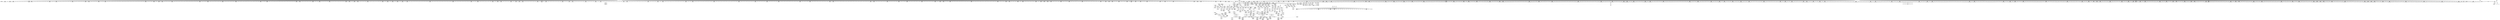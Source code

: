 digraph {
	CE0x59ff900 [shape=record,shape=Mrecord,label="{CE0x59ff900|1216:_i8*,_:_CRE_1240,1248_|*MultipleSource*|security/selinux/hooks.c,4260|Function::selinux_socket_unix_stream_connect&Arg::sock::}"]
	CE0x5a91240 [shape=record,shape=Mrecord,label="{CE0x5a91240|selinux_socket_unix_stream_connect:_tmp29|security/selinux/hooks.c,4285}"]
	CE0x59c1550 [shape=record,shape=Mrecord,label="{CE0x59c1550|1216:_i8*,_:_CRE_548,549_}"]
	CE0x5a34370 [shape=record,shape=Mrecord,label="{CE0x5a34370|1216:_i8*,_:_CRE_1264,1272_|*MultipleSource*|Function::selinux_socket_unix_stream_connect&Arg::other::|security/selinux/hooks.c,4261}"]
	CE0x59a71b0 [shape=record,shape=Mrecord,label="{CE0x59a71b0|1216:_i8*,_:_CRE_208,209_}"]
	CE0x59d57c0 [shape=record,shape=Mrecord,label="{CE0x59d57c0|1216:_i8*,_:_CRE_685,686_}"]
	CE0x59d6e20 [shape=record,shape=Mrecord,label="{CE0x59d6e20|1216:_i8*,_:_CRE_544,545_}"]
	CE0x59c1ee0 [shape=record,shape=Mrecord,label="{CE0x59c1ee0|1216:_i8*,_:_CRE_557,558_}"]
	CE0x5a17e30 [shape=record,shape=Mrecord,label="{CE0x5a17e30|1216:_i8*,_:_CRE_37,38_}"]
	CE0x5992ec0 [shape=record,shape=Mrecord,label="{CE0x5992ec0|1216:_i8*,_:_CRE_360,361_}"]
	CE0x59a2d80 [shape=record,shape=Mrecord,label="{CE0x59a2d80|1216:_i8*,_:_CRE_146,147_}"]
	CE0x5a16570 [shape=record,shape=Mrecord,label="{CE0x5a16570|1216:_i8*,_:_CRE_16,18_|*MultipleSource*|Function::selinux_socket_unix_stream_connect&Arg::other::|security/selinux/hooks.c,4261}"]
	CE0x5a19640 [shape=record,shape=Mrecord,label="{CE0x5a19640|1216:_i8*,_:_CRE_72,73_}"]
	CE0x59d7bf0 [shape=record,shape=Mrecord,label="{CE0x59d7bf0|1216:_i8*,_:_CRE_557,558_}"]
	CE0x5a2cc40 [shape=record,shape=Mrecord,label="{CE0x5a2cc40|1216:_i8*,_:_CRE_873,874_}"]
	CE0x5a03100 [shape=record,shape=Mrecord,label="{CE0x5a03100|1216:_i8*,_:_CRE_180,181_}"]
	CE0x5a19a80 [shape=record,shape=Mrecord,label="{CE0x5a19a80|1216:_i8*,_:_CRE_76,77_}"]
	CE0x59d5160 [shape=record,shape=Mrecord,label="{CE0x59d5160|1216:_i8*,_:_CRE_679,680_}"]
	CE0x59957d0 [shape=record,shape=Mrecord,label="{CE0x59957d0|1216:_i8*,_:_CRE_37,38_}"]
	CE0x59de0e0 [shape=record,shape=Mrecord,label="{CE0x59de0e0|1216:_i8*,_:_CRE_860,861_}"]
	CE0x6d711b0 [shape=record,shape=Mrecord,label="{CE0x6d711b0|1216:_i8*,_:_CRE_18,19_|*MultipleSource*|security/selinux/hooks.c,4260|Function::selinux_socket_unix_stream_connect&Arg::sock::}"]
	CE0x5a0f510 [shape=record,shape=Mrecord,label="{CE0x5a0f510|1216:_i8*,_:_CRE_472,476_|*MultipleSource*|Function::selinux_socket_unix_stream_connect&Arg::other::|security/selinux/hooks.c,4261}"]
	CE0x5a20dc0 [shape=record,shape=Mrecord,label="{CE0x5a20dc0|1216:_i8*,_:_CRE_604,605_}"]
	CE0x5a25c50 [shape=record,shape=Mrecord,label="{CE0x5a25c50|1216:_i8*,_:_CRE_707,708_}"]
	CE0x599cf80 [shape=record,shape=Mrecord,label="{CE0x599cf80|1216:_i8*,_:_CRE_383,384_}"]
	CE0x5a289b0 [shape=record,shape=Mrecord,label="{CE0x5a289b0|1216:_i8*,_:_CRE_810,811_}"]
	CE0x5a27270 [shape=record,shape=Mrecord,label="{CE0x5a27270|1216:_i8*,_:_CRE_744,752_|*MultipleSource*|Function::selinux_socket_unix_stream_connect&Arg::other::|security/selinux/hooks.c,4261}"]
	CE0x5994e50 [shape=record,shape=Mrecord,label="{CE0x5994e50|1216:_i8*,_:_CRE_370,371_}"]
	CE0x5a0b9a0 [shape=record,shape=Mrecord,label="{CE0x5a0b9a0|1216:_i8*,_:_CRE_385,386_}"]
	CE0x5a8df90 [shape=record,shape=Mrecord,label="{CE0x5a8df90|selinux_socket_unix_stream_connect:_tmp23|security/selinux/hooks.c,4281}"]
	CE0x59a9f80 [shape=record,shape=Mrecord,label="{CE0x59a9f80|_ret_i32_%retval.0,_!dbg_!27762|security/selinux/hooks.c,4288|*SummSink*}"]
	CE0x5989030 [shape=record,shape=Mrecord,label="{CE0x5989030|selinux_socket_unix_stream_connect:_entry}"]
	CE0x59dbdd0 [shape=record,shape=Mrecord,label="{CE0x59dbdd0|1216:_i8*,_:_CRE_827,828_}"]
	CE0x5a1c4d0 [shape=record,shape=Mrecord,label="{CE0x5a1c4d0|1216:_i8*,_:_CRE_117,118_}"]
	CE0x5a772e0 [shape=record,shape=Mrecord,label="{CE0x5a772e0|selinux_socket_unix_stream_connect:_call|security/selinux/hooks.c,4271|*SummSource*}"]
	CE0x5a7e480 [shape=record,shape=Mrecord,label="{CE0x5a7e480|8:_%struct.sock*,_:_SCME_50,51_}"]
	CE0x5a7d180 [shape=record,shape=Mrecord,label="{CE0x5a7d180|8:_%struct.sock*,_:_SCME_34,35_}"]
	CE0x5a2fcf0 [shape=record,shape=Mrecord,label="{CE0x5a2fcf0|1216:_i8*,_:_CRE_1024,1032_|*MultipleSource*|Function::selinux_socket_unix_stream_connect&Arg::other::|security/selinux/hooks.c,4261}"]
	CE0x5a74180 [shape=record,shape=Mrecord,label="{CE0x5a74180|i32_4|*Constant*|*SummSource*}"]
	CE0x59aafd0 [shape=record,shape=Mrecord,label="{CE0x59aafd0|1216:_i8*,_:_CRE_156,157_}"]
	CE0x5991210 [shape=record,shape=Mrecord,label="{CE0x5991210|1216:_i8*,_:_CRE_199,200_}"]
	CE0x59b0c40 [shape=record,shape=Mrecord,label="{CE0x59b0c40|selinux_socket_unix_stream_connect:_tmp17|security/selinux/hooks.c,4274}"]
	CE0x59ac540 [shape=record,shape=Mrecord,label="{CE0x59ac540|1216:_i8*,_:_CRE_246,247_}"]
	CE0x59e3e20 [shape=record,shape=Mrecord,label="{CE0x59e3e20|1216:_i8*,_:_CRE_1153,1154_}"]
	CE0x59d6480 [shape=record,shape=Mrecord,label="{CE0x59d6480|1216:_i8*,_:_CRE_697,698_}"]
	CE0x5a233f0 [shape=record,shape=Mrecord,label="{CE0x5a233f0|1216:_i8*,_:_CRE_669,670_}"]
	CE0x59e1380 [shape=record,shape=Mrecord,label="{CE0x59e1380|1216:_i8*,_:_CRE_976,980_|*MultipleSource*|security/selinux/hooks.c,4260|Function::selinux_socket_unix_stream_connect&Arg::sock::}"]
	CE0x5a19b90 [shape=record,shape=Mrecord,label="{CE0x5a19b90|1216:_i8*,_:_CRE_77,78_}"]
	CE0x5a231d0 [shape=record,shape=Mrecord,label="{CE0x5a231d0|1216:_i8*,_:_CRE_667,668_}"]
	CE0x59b1680 [shape=record,shape=Mrecord,label="{CE0x59b1680|1216:_i8*,_:_CRE_168,169_}"]
	CE0x598eda0 [shape=record,shape=Mrecord,label="{CE0x598eda0|selinux_socket_unix_stream_connect:_bb|*SummSource*}"]
	CE0x5a15e50 [shape=record,shape=Mrecord,label="{CE0x5a15e50|1216:_i8*,_:_CRE_2,3_}"]
	CE0x59b17c0 [shape=record,shape=Mrecord,label="{CE0x59b17c0|1216:_i8*,_:_CRE_226,227_}"]
	CE0x59d6af0 [shape=record,shape=Mrecord,label="{CE0x59d6af0|1216:_i8*,_:_CRE_541,542_}"]
	CE0x59d8f30 [shape=record,shape=Mrecord,label="{CE0x59d8f30|1216:_i8*,_:_CRE_728,732_|*MultipleSource*|security/selinux/hooks.c,4260|Function::selinux_socket_unix_stream_connect&Arg::sock::}"]
	CE0x59997b0 [shape=record,shape=Mrecord,label="{CE0x59997b0|1216:_i8*,_:_CRE_159,160_}"]
	CE0x5a01120 [shape=record,shape=Mrecord,label="{CE0x5a01120|1216:_i8*,_:_CRE_150,151_}"]
	CE0x5a04040 [shape=record,shape=Mrecord,label="{CE0x5a04040|1216:_i8*,_:_CRE_201,202_}"]
	CE0x5a7dfc0 [shape=record,shape=Mrecord,label="{CE0x5a7dfc0|8:_%struct.sock*,_:_SCME_46,47_}"]
	CE0x59d8140 [shape=record,shape=Mrecord,label="{CE0x59d8140|1216:_i8*,_:_CRE_562,563_}"]
	CE0x5a7a8d0 [shape=record,shape=Mrecord,label="{CE0x5a7a8d0|selinux_socket_unix_stream_connect:_tobool|security/selinux/hooks.c,4274|*SummSink*}"]
	CE0x5a679f0 [shape=record,shape=Mrecord,label="{CE0x5a679f0|selinux_socket_unix_stream_connect:_tmp6|*LoadInst*|security/selinux/hooks.c,4262|*SummSource*}"]
	CE0x5a00df0 [shape=record,shape=Mrecord,label="{CE0x5a00df0|1216:_i8*,_:_CRE_147,148_}"]
	CE0x59c8b90 [shape=record,shape=Mrecord,label="{CE0x59c8b90|1216:_i8*,_:_CRE_4,5_}"]
	CE0x5a18cb0 [shape=record,shape=Mrecord,label="{CE0x5a18cb0|1216:_i8*,_:_CRE_63,64_}"]
	CE0x790ca30 [shape=record,shape=Mrecord,label="{CE0x790ca30|i32_59|*Constant*|*SummSink*}"]
	CE0x5a19ca0 [shape=record,shape=Mrecord,label="{CE0x5a19ca0|1216:_i8*,_:_CRE_78,79_}"]
	CE0x5a27a30 [shape=record,shape=Mrecord,label="{CE0x5a27a30|1216:_i8*,_:_CRE_768,770_|*MultipleSource*|Function::selinux_socket_unix_stream_connect&Arg::other::|security/selinux/hooks.c,4261}"]
	CE0x5a281f0 [shape=record,shape=Mrecord,label="{CE0x5a281f0|1216:_i8*,_:_CRE_792,800_|*MultipleSource*|Function::selinux_socket_unix_stream_connect&Arg::other::|security/selinux/hooks.c,4261}"]
	CE0x5984f20 [shape=record,shape=Mrecord,label="{CE0x5984f20|selinux_socket_unix_stream_connect:_sk_security|security/selinux/hooks.c,4260|*SummSource*}"]
	CE0x5a08440 [shape=record,shape=Mrecord,label="{CE0x5a08440|1216:_i8*,_:_CRE_272,280_|*MultipleSource*|Function::selinux_socket_unix_stream_connect&Arg::other::|security/selinux/hooks.c,4261}"]
	CE0x5a25700 [shape=record,shape=Mrecord,label="{CE0x5a25700|1216:_i8*,_:_CRE_702,703_}"]
	CE0x5a7f110 [shape=record,shape=Mrecord,label="{CE0x5a7f110|0:_i8,_8:_%struct.lsm_network_audit*,_24:_%struct.selinux_audit_data*,_:_SCMRE_0,1_|*MultipleSource*|security/selinux/hooks.c,4267|security/selinux/hooks.c, 4263}"]
	CE0x5a8bd70 [shape=record,shape=Mrecord,label="{CE0x5a8bd70|selinux_socket_unix_stream_connect:_tobool12|security/selinux/hooks.c,4281|*SummSource*}"]
	CE0x59ad4f0 [shape=record,shape=Mrecord,label="{CE0x59ad4f0|1216:_i8*,_:_CRE_117,118_}"]
	CE0x5995630 [shape=record,shape=Mrecord,label="{CE0x5995630|1216:_i8*,_:_CRE_35,36_}"]
	CE0x5a28fb0 [shape=record,shape=Mrecord,label="{CE0x5a28fb0|1216:_i8*,_:_CRE_816,817_}"]
	CE0x59af500 [shape=record,shape=Mrecord,label="{CE0x59af500|1216:_i8*,_:_CRE_336,344_|*MultipleSource*|security/selinux/hooks.c,4260|Function::selinux_socket_unix_stream_connect&Arg::sock::}"]
	CE0x5990740 [shape=record,shape=Mrecord,label="{CE0x5990740|1216:_i8*,_:_CRE_132,133_}"]
	CE0x5a31de0 [shape=record,shape=Mrecord,label="{CE0x5a31de0|1216:_i8*,_:_CRE_1154,1155_}"]
	CE0x5a17b00 [shape=record,shape=Mrecord,label="{CE0x5a17b00|1216:_i8*,_:_CRE_34,35_}"]
	CE0x59e4a50 [shape=record,shape=Mrecord,label="{CE0x59e4a50|1216:_i8*,_:_CRE_1176,1184_|*MultipleSource*|security/selinux/hooks.c,4260|Function::selinux_socket_unix_stream_connect&Arg::sock::}"]
	CE0x59df730 [shape=record,shape=Mrecord,label="{CE0x59df730|1216:_i8*,_:_CRE_888,892_|*MultipleSource*|security/selinux/hooks.c,4260|Function::selinux_socket_unix_stream_connect&Arg::sock::}"]
	CE0x59e4010 [shape=record,shape=Mrecord,label="{CE0x59e4010|1216:_i8*,_:_CRE_1154,1155_}"]
	CE0x5a75e00 [shape=record,shape=Mrecord,label="{CE0x5a75e00|i64*_getelementptr_inbounds_(_9_x_i64_,_9_x_i64_*___llvm_gcov_ctr339,_i64_0,_i64_8)|*Constant*}"]
	CE0x5a02330 [shape=record,shape=Mrecord,label="{CE0x5a02330|1216:_i8*,_:_CRE_167,168_}"]
	CE0x5a28ea0 [shape=record,shape=Mrecord,label="{CE0x5a28ea0|1216:_i8*,_:_CRE_815,816_}"]
	CE0x598d640 [shape=record,shape=Mrecord,label="{CE0x598d640|selinux_socket_unix_stream_connect:_ad|security/selinux/hooks.c, 4263|*SummSink*}"]
	CE0x5a20540 [shape=record,shape=Mrecord,label="{CE0x5a20540|1216:_i8*,_:_CRE_596,597_}"]
	CE0x5a27650 [shape=record,shape=Mrecord,label="{CE0x5a27650|1216:_i8*,_:_CRE_760,764_|*MultipleSource*|Function::selinux_socket_unix_stream_connect&Arg::other::|security/selinux/hooks.c,4261}"]
	CE0x59d5270 [shape=record,shape=Mrecord,label="{CE0x59d5270|1216:_i8*,_:_CRE_680,681_}"]
	CE0x5a4a860 [shape=record,shape=Mrecord,label="{CE0x5a4a860|selinux_socket_unix_stream_connect:_u|security/selinux/hooks.c,4268|*SummSource*}"]
	CE0x59ffed0 [shape=record,shape=Mrecord,label="{CE0x59ffed0|1216:_i8*,_:_CRE_1264,1272_|*MultipleSource*|security/selinux/hooks.c,4260|Function::selinux_socket_unix_stream_connect&Arg::sock::}"]
	CE0x59a9e00 [shape=record,shape=Mrecord,label="{CE0x59a9e00|_ret_i32_%retval.0,_!dbg_!27762|security/selinux/hooks.c,4288|*SummSource*}"]
	CE0x5a7bcd0 [shape=record,shape=Mrecord,label="{CE0x5a7bcd0|8:_%struct.sock*,_:_SCME_0,4_|*MultipleSource*|security/selinux/hooks.c,4264|security/selinux/hooks.c,4264|security/selinux/hooks.c, 4264}"]
	CE0x5a162f0 [shape=record,shape=Mrecord,label="{CE0x5a162f0|1216:_i8*,_:_CRE_7,8_}"]
	CE0x5a08330 [shape=record,shape=Mrecord,label="{CE0x5a08330|1216:_i8*,_:_CRE_264,272_|*MultipleSource*|Function::selinux_socket_unix_stream_connect&Arg::other::|security/selinux/hooks.c,4261}"]
	CE0x5a0a790 [shape=record,shape=Mrecord,label="{CE0x5a0a790|1216:_i8*,_:_CRE_368,369_}"]
	CE0x5a142b0 [shape=record,shape=Mrecord,label="{CE0x5a142b0|1216:_i8*,_:_CRE_528,536_|*MultipleSource*|Function::selinux_socket_unix_stream_connect&Arg::other::|security/selinux/hooks.c,4261}"]
	CE0x5a31050 [shape=record,shape=Mrecord,label="{CE0x5a31050|1216:_i8*,_:_CRE_1104,1112_|*MultipleSource*|Function::selinux_socket_unix_stream_connect&Arg::other::|security/selinux/hooks.c,4261}"]
	CE0x5a0a020 [shape=record,shape=Mrecord,label="{CE0x5a0a020|1216:_i8*,_:_CRE_361,362_}"]
	CE0x5a01ef0 [shape=record,shape=Mrecord,label="{CE0x5a01ef0|1216:_i8*,_:_CRE_163,164_}"]
	CE0x5a21310 [shape=record,shape=Mrecord,label="{CE0x5a21310|1216:_i8*,_:_CRE_612,616_|*MultipleSource*|Function::selinux_socket_unix_stream_connect&Arg::other::|security/selinux/hooks.c,4261}"]
	CE0x5a1fbb0 [shape=record,shape=Mrecord,label="{CE0x5a1fbb0|1216:_i8*,_:_CRE_587,588_}"]
	CE0x59c8ab0 [shape=record,shape=Mrecord,label="{CE0x59c8ab0|1216:_i8*,_:_CRE_2,3_}"]
	CE0x5a34180 [shape=record,shape=Mrecord,label="{CE0x5a34180|1216:_i8*,_:_CRE_1256,1264_|*MultipleSource*|Function::selinux_socket_unix_stream_connect&Arg::other::|security/selinux/hooks.c,4261}"]
	CE0x5a283e0 [shape=record,shape=Mrecord,label="{CE0x5a283e0|1216:_i8*,_:_CRE_800,804_|*MultipleSource*|Function::selinux_socket_unix_stream_connect&Arg::other::|security/selinux/hooks.c,4261}"]
	CE0x5a2ba30 [shape=record,shape=Mrecord,label="{CE0x5a2ba30|1216:_i8*,_:_CRE_856,857_}"]
	CE0x5a07560 [shape=record,shape=Mrecord,label="{CE0x5a07560|1216:_i8*,_:_CRE_251,252_}"]
	CE0x59954b0 [shape=record,shape=Mrecord,label="{CE0x59954b0|1216:_i8*,_:_CRE_376,377_}"]
	CE0x5a0dfe0 [shape=record,shape=Mrecord,label="{CE0x5a0dfe0|1216:_i8*,_:_CRE_421,422_}"]
	CE0x5a242d0 [shape=record,shape=Mrecord,label="{CE0x5a242d0|1216:_i8*,_:_CRE_683,684_}"]
	CE0x5a1da10 [shape=record,shape=Mrecord,label="{CE0x5a1da10|1216:_i8*,_:_CRE_137,138_}"]
	CE0x59d8470 [shape=record,shape=Mrecord,label="{CE0x59d8470|1216:_i8*,_:_CRE_565,566_}"]
	CE0x5998f60 [shape=record,shape=Mrecord,label="{CE0x5998f60|1216:_i8*,_:_CRE_203,204_}"]
	CE0x59dcfe0 [shape=record,shape=Mrecord,label="{CE0x59dcfe0|1216:_i8*,_:_CRE_844,845_}"]
	CE0x5a172e0 [shape=record,shape=Mrecord,label="{CE0x5a172e0|1216:_i8*,_:_CRE_26,27_}"]
	CE0x5a23500 [shape=record,shape=Mrecord,label="{CE0x5a23500|1216:_i8*,_:_CRE_670,671_}"]
	CE0x59d5d10 [shape=record,shape=Mrecord,label="{CE0x59d5d10|1216:_i8*,_:_CRE_690,691_}"]
	CE0x5a78920 [shape=record,shape=Mrecord,label="{CE0x5a78920|avc_has_perm:_tsid|Function::avc_has_perm&Arg::tsid::|*SummSource*}"]
	CE0x5a73430 [shape=record,shape=Mrecord,label="{CE0x5a73430|16:_i32,_24:_i16,_:_CRE_20,24_|*MultipleSource*|*LoadInst*|security/selinux/hooks.c,4261|security/selinux/hooks.c,4261|security/selinux/hooks.c,4271}"]
	CE0x5a2f340 [shape=record,shape=Mrecord,label="{CE0x5a2f340|1216:_i8*,_:_CRE_984,992_|*MultipleSource*|Function::selinux_socket_unix_stream_connect&Arg::other::|security/selinux/hooks.c,4261}"]
	CE0x5a2cd50 [shape=record,shape=Mrecord,label="{CE0x5a2cd50|1216:_i8*,_:_CRE_874,875_}"]
	CE0x599fcb0 [shape=record,shape=Mrecord,label="{CE0x599fcb0|selinux_socket_unix_stream_connect:_tmp|*SummSink*}"]
	CE0x59d6370 [shape=record,shape=Mrecord,label="{CE0x59d6370|1216:_i8*,_:_CRE_696,697_}"]
	CE0x5a230c0 [shape=record,shape=Mrecord,label="{CE0x5a230c0|1216:_i8*,_:_CRE_666,667_}"]
	CE0x5a22950 [shape=record,shape=Mrecord,label="{CE0x5a22950|1216:_i8*,_:_CRE_659,660_}"]
	CE0x59ad700 [shape=record,shape=Mrecord,label="{CE0x59ad700|1216:_i8*,_:_CRE_120,121_}"]
	CE0x5a8ff40 [shape=record,shape=Mrecord,label="{CE0x5a8ff40|selinux_socket_unix_stream_connect:_tmp27|security/selinux/hooks.c,4282|*SummSource*}"]
	CE0x5289fd0 [shape=record,shape=Mrecord,label="{CE0x5289fd0|1216:_i8*,_:_CRE_8,12_|*MultipleSource*|security/selinux/hooks.c,4260|Function::selinux_socket_unix_stream_connect&Arg::sock::}"]
	CE0x5a22d90 [shape=record,shape=Mrecord,label="{CE0x5a22d90|1216:_i8*,_:_CRE_663,664_}"]
	CE0x5a0c550 [shape=record,shape=Mrecord,label="{CE0x5a0c550|1216:_i8*,_:_CRE_396,397_}"]
	CE0x5a19fd0 [shape=record,shape=Mrecord,label="{CE0x5a19fd0|1216:_i8*,_:_CRE_81,82_}"]
	CE0x790c950 [shape=record,shape=Mrecord,label="{CE0x790c950|i32_59|*Constant*|*SummSource*}"]
	CE0x59a8e60 [shape=record,shape=Mrecord,label="{CE0x59a8e60|1216:_i8*,_:_CRE_216,217_}"]
	CE0x5a09be0 [shape=record,shape=Mrecord,label="{CE0x5a09be0|1216:_i8*,_:_CRE_357,358_}"]
	CE0x59d2ea0 [shape=record,shape=Mrecord,label="{CE0x59d2ea0|1216:_i8*,_:_CRE_640,644_|*MultipleSource*|security/selinux/hooks.c,4260|Function::selinux_socket_unix_stream_connect&Arg::sock::}"]
	CE0x5a7a0b0 [shape=record,shape=Mrecord,label="{CE0x5a7a0b0|avc_has_perm:_auditdata|Function::avc_has_perm&Arg::auditdata::}"]
	CE0x5a20cb0 [shape=record,shape=Mrecord,label="{CE0x5a20cb0|1216:_i8*,_:_CRE_603,604_}"]
	CE0x5a87450 [shape=record,shape=Mrecord,label="{CE0x5a87450|selinux_socket_unix_stream_connect:_tmp15|security/selinux/hooks.c,4274|*SummSource*}"]
	CE0x598a1f0 [shape=record,shape=Mrecord,label="{CE0x598a1f0|1216:_i8*,_:_CRE_176,177_}"]
	CE0x5a09720 [shape=record,shape=Mrecord,label="{CE0x5a09720|1216:_i8*,_:_CRE_353,354_}"]
	CE0x5a2fee0 [shape=record,shape=Mrecord,label="{CE0x5a2fee0|1216:_i8*,_:_CRE_1032,1040_|*MultipleSource*|Function::selinux_socket_unix_stream_connect&Arg::other::|security/selinux/hooks.c,4261}"]
	CE0x59e1f20 [shape=record,shape=Mrecord,label="{CE0x59e1f20|1216:_i8*,_:_CRE_1024,1032_|*MultipleSource*|security/selinux/hooks.c,4260|Function::selinux_socket_unix_stream_connect&Arg::sock::}"]
	CE0x59c2870 [shape=record,shape=Mrecord,label="{CE0x59c2870|1216:_i8*,_:_CRE_566,567_}"]
	CE0x5a06350 [shape=record,shape=Mrecord,label="{CE0x5a06350|1216:_i8*,_:_CRE_234,235_}"]
	CE0x5a1d190 [shape=record,shape=Mrecord,label="{CE0x5a1d190|1216:_i8*,_:_CRE_129,130_}"]
	CE0x5a87000 [shape=record,shape=Mrecord,label="{CE0x5a87000|i64_0|*Constant*}"]
	CE0x5a30890 [shape=record,shape=Mrecord,label="{CE0x5a30890|1216:_i8*,_:_CRE_1072,1076_|*MultipleSource*|Function::selinux_socket_unix_stream_connect&Arg::other::|security/selinux/hooks.c,4261}"]
	CE0x59d8e20 [shape=record,shape=Mrecord,label="{CE0x59d8e20|1216:_i8*,_:_CRE_724,728_|*MultipleSource*|security/selinux/hooks.c,4260|Function::selinux_socket_unix_stream_connect&Arg::sock::}"]
	CE0x5a90c90 [shape=record,shape=Mrecord,label="{CE0x5a90c90|i64*_getelementptr_inbounds_(_9_x_i64_,_9_x_i64_*___llvm_gcov_ctr339,_i64_0,_i64_7)|*Constant*|*SummSource*}"]
	CE0x5a1a0e0 [shape=record,shape=Mrecord,label="{CE0x5a1a0e0|1216:_i8*,_:_CRE_82,83_}"]
	CE0x59a9080 [shape=record,shape=Mrecord,label="{CE0x59a9080|1216:_i8*,_:_CRE_218,219_}"]
	CE0x59e42e0 [shape=record,shape=Mrecord,label="{CE0x59e42e0|1216:_i8*,_:_CRE_1157,1158_}"]
	CE0x5a222f0 [shape=record,shape=Mrecord,label="{CE0x5a222f0|1216:_i8*,_:_CRE_653,654_}"]
	CE0x599e770 [shape=record,shape=Mrecord,label="{CE0x599e770|1216:_i8*,_:_CRE_413,414_}"]
	CE0x59923f0 [shape=record,shape=Mrecord,label="{CE0x59923f0|1216:_i8*,_:_CRE_386,387_}"]
	CE0x5998560 [shape=record,shape=Mrecord,label="{CE0x5998560|1216:_i8*,_:_CRE_238,239_}"]
	CE0x5a03760 [shape=record,shape=Mrecord,label="{CE0x5a03760|1216:_i8*,_:_CRE_193,194_}"]
	CE0x5a7d8a0 [shape=record,shape=Mrecord,label="{CE0x5a7d8a0|8:_%struct.sock*,_:_SCME_40,41_}"]
	CE0x59a9c70 [shape=record,shape=Mrecord,label="{CE0x59a9c70|1216:_i8*,_:_CRE_403,404_}"]
	CE0x5a2a0b0 [shape=record,shape=Mrecord,label="{CE0x5a2a0b0|1216:_i8*,_:_CRE_832,833_}"]
	CE0x59af570 [shape=record,shape=Mrecord,label="{CE0x59af570|1216:_i8*,_:_CRE_320,328_|*MultipleSource*|security/selinux/hooks.c,4260|Function::selinux_socket_unix_stream_connect&Arg::sock::}"]
	CE0x5a78040 [shape=record,shape=Mrecord,label="{CE0x5a78040|avc_has_perm:_entry|*SummSink*}"]
	CE0x5a4a8d0 [shape=record,shape=Mrecord,label="{CE0x5a4a8d0|i8_2|*Constant*|*SummSink*}"]
	CE0x5a729e0 [shape=record,shape=Mrecord,label="{CE0x5a729e0|selinux_socket_unix_stream_connect:_sid6|security/selinux/hooks.c,4271}"]
	CE0x59d5050 [shape=record,shape=Mrecord,label="{CE0x59d5050|1216:_i8*,_:_CRE_678,679_}"]
	CE0x5a176c0 [shape=record,shape=Mrecord,label="{CE0x5a176c0|1216:_i8*,_:_CRE_30,31_}"]
	CE0x5a7de90 [shape=record,shape=Mrecord,label="{CE0x5a7de90|8:_%struct.sock*,_:_SCME_45,46_}"]
	CE0x59d16d0 [shape=record,shape=Mrecord,label="{CE0x59d16d0|1216:_i8*,_:_CRE_592,593_}"]
	CE0x59d5c00 [shape=record,shape=Mrecord,label="{CE0x59d5c00|1216:_i8*,_:_CRE_689,690_}"]
	CE0x5a906d0 [shape=record,shape=Mrecord,label="{CE0x5a906d0|selinux_socket_unix_stream_connect:_tmp28|security/selinux/hooks.c,4282|*SummSource*}"]
	CE0x5a190f0 [shape=record,shape=Mrecord,label="{CE0x5a190f0|1216:_i8*,_:_CRE_67,68_}"]
	CE0x5a85d60 [shape=record,shape=Mrecord,label="{CE0x5a85d60|selinux_socket_unix_stream_connect:_tmp8|security/selinux/hooks.c,4264|*SummSink*}"]
	CE0x5990810 [shape=record,shape=Mrecord,label="{CE0x5990810|1216:_i8*,_:_CRE_133,134_}"]
	CE0x59ad020 [shape=record,shape=Mrecord,label="{CE0x59ad020|1216:_i8*,_:_CRE_224,225_}"]
	CE0x5995f10 [shape=record,shape=Mrecord,label="{CE0x5995f10|1216:_i8*,_:_CRE_354,355_}"]
	CE0x5a09f10 [shape=record,shape=Mrecord,label="{CE0x5a09f10|1216:_i8*,_:_CRE_360,361_}"]
	CE0x5a241c0 [shape=record,shape=Mrecord,label="{CE0x5a241c0|1216:_i8*,_:_CRE_682,683_}"]
	CE0x59c5310 [shape=record,shape=Mrecord,label="{CE0x59c5310|1216:_i8*,_:_CRE_28,29_}"]
	CE0x59bf310 [shape=record,shape=Mrecord,label="{CE0x59bf310|1216:_i8*,_:_CRE_704,705_}"]
	CE0x5a335e0 [shape=record,shape=Mrecord,label="{CE0x5a335e0|1216:_i8*,_:_CRE_1216,1224_|*MultipleSource*|Function::selinux_socket_unix_stream_connect&Arg::other::|security/selinux/hooks.c,4261}"]
	CE0x5a21200 [shape=record,shape=Mrecord,label="{CE0x5a21200|1216:_i8*,_:_CRE_608,612_|*MultipleSource*|Function::selinux_socket_unix_stream_connect&Arg::other::|security/selinux/hooks.c,4261}"]
	CE0x59da650 [shape=record,shape=Mrecord,label="{CE0x59da650|1216:_i8*,_:_CRE_800,804_|*MultipleSource*|security/selinux/hooks.c,4260|Function::selinux_socket_unix_stream_connect&Arg::sock::}"]
	CE0x5a858a0 [shape=record,shape=Mrecord,label="{CE0x5a858a0|selinux_socket_unix_stream_connect:_tmp8|security/selinux/hooks.c,4264}"]
	CE0x5a78640 [shape=record,shape=Mrecord,label="{CE0x5a78640|avc_has_perm:_ssid|Function::avc_has_perm&Arg::ssid::|*SummSink*}"]
	CE0x5a24600 [shape=record,shape=Mrecord,label="{CE0x5a24600|1216:_i8*,_:_CRE_686,687_}"]
	CE0x59aa820 [shape=record,shape=Mrecord,label="{CE0x59aa820|1216:_i8*,_:_CRE_104,108_|*MultipleSource*|security/selinux/hooks.c,4260|Function::selinux_socket_unix_stream_connect&Arg::sock::}"]
	CE0x598f850 [shape=record,shape=Mrecord,label="{CE0x598f850|1216:_i8*,_:_CRE_64,65_}"]
	CE0x59af6e0 [shape=record,shape=Mrecord,label="{CE0x59af6e0|1216:_i8*,_:_CRE_328,336_|*MultipleSource*|security/selinux/hooks.c,4260|Function::selinux_socket_unix_stream_connect&Arg::sock::}"]
	CE0x5a0da90 [shape=record,shape=Mrecord,label="{CE0x5a0da90|1216:_i8*,_:_CRE_416,417_}"]
	CE0x59df0d0 [shape=record,shape=Mrecord,label="{CE0x59df0d0|1216:_i8*,_:_CRE_875,876_}"]
	CE0x5a7d770 [shape=record,shape=Mrecord,label="{CE0x5a7d770|8:_%struct.sock*,_:_SCME_39,40_}"]
	CE0x59db330 [shape=record,shape=Mrecord,label="{CE0x59db330|1216:_i8*,_:_CRE_817,818_}"]
	CE0x5a1ad90 [shape=record,shape=Mrecord,label="{CE0x5a1ad90|1216:_i8*,_:_CRE_92,93_}"]
	CE0x5984e70 [shape=record,shape=Mrecord,label="{CE0x5984e70|selinux_socket_unix_stream_connect:_if.then|*SummSink*}"]
	CE0x59d14b0 [shape=record,shape=Mrecord,label="{CE0x59d14b0|1216:_i8*,_:_CRE_590,591_}"]
	CE0x5a2ce60 [shape=record,shape=Mrecord,label="{CE0x5a2ce60|1216:_i8*,_:_CRE_875,876_}"]
	CE0x59ab2f0 [shape=record,shape=Mrecord,label="{CE0x59ab2f0|1216:_i8*,_:_CRE_98,99_}"]
	CE0x59d49f0 [shape=record,shape=Mrecord,label="{CE0x59d49f0|1216:_i8*,_:_CRE_672,673_}"]
	CE0x5a19ec0 [shape=record,shape=Mrecord,label="{CE0x5a19ec0|1216:_i8*,_:_CRE_80,81_}"]
	CE0x5a771e0 [shape=record,shape=Mrecord,label="{CE0x5a771e0|selinux_socket_unix_stream_connect:_call|security/selinux/hooks.c,4271}"]
	CE0x5994280 [shape=record,shape=Mrecord,label="{CE0x5994280|1216:_i8*,_:_CRE_421,422_}"]
	CE0x5a20870 [shape=record,shape=Mrecord,label="{CE0x5a20870|1216:_i8*,_:_CRE_599,600_}"]
	CE0x59da840 [shape=record,shape=Mrecord,label="{CE0x59da840|1216:_i8*,_:_CRE_808,809_}"]
	CE0x5a21a50 [shape=record,shape=Mrecord,label="{CE0x5a21a50|1216:_i8*,_:_CRE_640,644_|*MultipleSource*|Function::selinux_socket_unix_stream_connect&Arg::other::|security/selinux/hooks.c,4261}"]
	CE0x59d5380 [shape=record,shape=Mrecord,label="{CE0x59d5380|1216:_i8*,_:_CRE_681,682_}"]
	CE0x59ac210 [shape=record,shape=Mrecord,label="{CE0x59ac210|1216:_i8*,_:_CRE_243,244_}"]
	CE0x5991060 [shape=record,shape=Mrecord,label="{CE0x5991060|1216:_i8*,_:_CRE_198,199_}"]
	CE0x59d88d0 [shape=record,shape=Mrecord,label="{CE0x59d88d0|1216:_i8*,_:_CRE_716,717_}"]
	CE0x59d3510 [shape=record,shape=Mrecord,label="{CE0x59d3510|1216:_i8*,_:_CRE_652,653_}"]
	CE0x59e4720 [shape=record,shape=Mrecord,label="{CE0x59e4720|1216:_i8*,_:_CRE_1164,1168_|*MultipleSource*|security/selinux/hooks.c,4260|Function::selinux_socket_unix_stream_connect&Arg::sock::}"]
	CE0x5a11530 [shape=record,shape=Mrecord,label="{CE0x5a11530|selinux_socket_unix_stream_connect:_u4|security/selinux/hooks.c,4269|*SummSource*}"]
	CE0x598a530 [shape=record,shape=Mrecord,label="{CE0x598a530|1216:_i8*,_:_CRE_180,181_}"]
	CE0x59d8c00 [shape=record,shape=Mrecord,label="{CE0x59d8c00|1216:_i8*,_:_CRE_719,720_}"]
	CE0x5a16470 [shape=record,shape=Mrecord,label="{CE0x5a16470|1216:_i8*,_:_CRE_12,16_|*MultipleSource*|Function::selinux_socket_unix_stream_connect&Arg::other::|security/selinux/hooks.c,4261}"]
	CE0x59dbcc0 [shape=record,shape=Mrecord,label="{CE0x59dbcc0|1216:_i8*,_:_CRE_826,827_}"]
	CE0x5a2cb30 [shape=record,shape=Mrecord,label="{CE0x5a2cb30|1216:_i8*,_:_CRE_872,873_}"]
	CE0x5a34940 [shape=record,shape=Mrecord,label="{CE0x5a34940|selinux_socket_unix_stream_connect:_tmp4|*LoadInst*|security/selinux/hooks.c,4261}"]
	CE0x5a7d3e0 [shape=record,shape=Mrecord,label="{CE0x5a7d3e0|8:_%struct.sock*,_:_SCME_36,37_}"]
	CE0x5a784e0 [shape=record,shape=Mrecord,label="{CE0x5a784e0|avc_has_perm:_ssid|Function::avc_has_perm&Arg::ssid::}"]
	CE0x5999180 [shape=record,shape=Mrecord,label="{CE0x5999180|1216:_i8*,_:_CRE_205,206_}"]
	CE0x5a2a930 [shape=record,shape=Mrecord,label="{CE0x5a2a930|1216:_i8*,_:_CRE_840,841_}"]
	CE0x59d35c0 [shape=record,shape=Mrecord,label="{CE0x59d35c0|1216:_i8*,_:_CRE_653,654_}"]
	CE0x59e0250 [shape=record,shape=Mrecord,label="{CE0x59e0250|1216:_i8*,_:_CRE_920,936_|*MultipleSource*|security/selinux/hooks.c,4260|Function::selinux_socket_unix_stream_connect&Arg::sock::}"]
	CE0x5984b00 [shape=record,shape=Mrecord,label="{CE0x5984b00|i32_1|*Constant*}"]
	CE0x59e0bc0 [shape=record,shape=Mrecord,label="{CE0x59e0bc0|1216:_i8*,_:_CRE_964,968_|*MultipleSource*|security/selinux/hooks.c,4260|Function::selinux_socket_unix_stream_connect&Arg::sock::}"]
	CE0x5a69640 [shape=record,shape=Mrecord,label="{CE0x5a69640|selinux_socket_unix_stream_connect:_sid7|security/selinux/hooks.c,4278|*SummSource*}"]
	CE0x5a1a300 [shape=record,shape=Mrecord,label="{CE0x5a1a300|1216:_i8*,_:_CRE_84,85_}"]
	CE0x599ca30 [shape=record,shape=Mrecord,label="{CE0x599ca30|1216:_i8*,_:_CRE_378,379_}"]
	CE0x5a7ba20 [shape=record,shape=Mrecord,label="{CE0x5a7ba20|selinux_socket_unix_stream_connect:_tmp14|security/selinux/hooks.c,4274|*SummSink*}"]
	CE0x5a866f0 [shape=record,shape=Mrecord,label="{CE0x5a866f0|i8_0|*Constant*|*SummSink*}"]
	CE0x5999880 [shape=record,shape=Mrecord,label="{CE0x5999880|1216:_i8*,_:_CRE_160,161_}"]
	CE0x5a23c70 [shape=record,shape=Mrecord,label="{CE0x5a23c70|1216:_i8*,_:_CRE_677,678_}"]
	CE0x59d4390 [shape=record,shape=Mrecord,label="{CE0x59d4390|1216:_i8*,_:_CRE_666,667_}"]
	CE0x59908e0 [shape=record,shape=Mrecord,label="{CE0x59908e0|1216:_i8*,_:_CRE_134,135_}"]
	CE0x5a52810 [shape=record,shape=Mrecord,label="{CE0x5a52810|selinux_socket_unix_stream_connect:_tmp5|security/selinux/hooks.c,4261|*SummSink*}"]
	CE0x5a2e7a0 [shape=record,shape=Mrecord,label="{CE0x5a2e7a0|1216:_i8*,_:_CRE_960,964_|*MultipleSource*|Function::selinux_socket_unix_stream_connect&Arg::other::|security/selinux/hooks.c,4261}"]
	CE0x599dda0 [shape=record,shape=Mrecord,label="{CE0x599dda0|1216:_i8*,_:_CRE_404,405_}"]
	CE0x5a26090 [shape=record,shape=Mrecord,label="{CE0x5a26090|1216:_i8*,_:_CRE_711,712_}"]
	CE0x5a20430 [shape=record,shape=Mrecord,label="{CE0x5a20430|1216:_i8*,_:_CRE_595,596_}"]
	CE0x5a163b0 [shape=record,shape=Mrecord,label="{CE0x5a163b0|1216:_i8*,_:_CRE_8,12_|*MultipleSource*|Function::selinux_socket_unix_stream_connect&Arg::other::|security/selinux/hooks.c,4261}"]
	CE0x5a2c2b0 [shape=record,shape=Mrecord,label="{CE0x5a2c2b0|1216:_i8*,_:_CRE_864,865_}"]
	CE0x5a2b0a0 [shape=record,shape=Mrecord,label="{CE0x5a2b0a0|1216:_i8*,_:_CRE_847,848_}"]
	CE0x59add20 [shape=record,shape=Mrecord,label="{CE0x59add20|1216:_i8*,_:_CRE_193,194_}"]
	CE0x59b1910 [shape=record,shape=Mrecord,label="{CE0x59b1910|1216:_i8*,_:_CRE_227,228_}"]
	CE0x5a69480 [shape=record,shape=Mrecord,label="{CE0x5a69480|selinux_socket_unix_stream_connect:_sid7|security/selinux/hooks.c,4278}"]
	CE0x5a83e60 [shape=record,shape=Mrecord,label="{CE0x5a83e60|selinux_socket_unix_stream_connect:_sid9|security/selinux/hooks.c,4279}"]
	CE0x59d4d20 [shape=record,shape=Mrecord,label="{CE0x59d4d20|1216:_i8*,_:_CRE_675,676_}"]
	CE0x59b0a20 [shape=record,shape=Mrecord,label="{CE0x59b0a20|1216:_i8*,_:_CRE_48,56_|*MultipleSource*|security/selinux/hooks.c,4260|Function::selinux_socket_unix_stream_connect&Arg::sock::}"]
	CE0x5a19310 [shape=record,shape=Mrecord,label="{CE0x5a19310|1216:_i8*,_:_CRE_69,70_}"]
	CE0x5a34b30 [shape=record,shape=Mrecord,label="{CE0x5a34b30|selinux_socket_unix_stream_connect:_tmp4|*LoadInst*|security/selinux/hooks.c,4261|*SummSource*}"]
	CE0x5a2b810 [shape=record,shape=Mrecord,label="{CE0x5a2b810|1216:_i8*,_:_CRE_854,855_}"]
	CE0x5a170f0 [shape=record,shape=Mrecord,label="{CE0x5a170f0|1216:_i8*,_:_CRE_25,26_}"]
	CE0x59daef0 [shape=record,shape=Mrecord,label="{CE0x59daef0|1216:_i8*,_:_CRE_813,814_}"]
	CE0x59dd200 [shape=record,shape=Mrecord,label="{CE0x59dd200|1216:_i8*,_:_CRE_846,847_}"]
	CE0x5994170 [shape=record,shape=Mrecord,label="{CE0x5994170|1216:_i8*,_:_CRE_420,421_}"]
	CE0x59e2ea0 [shape=record,shape=Mrecord,label="{CE0x59e2ea0|1216:_i8*,_:_CRE_1080,1088_|*MultipleSource*|security/selinux/hooks.c,4260|Function::selinux_socket_unix_stream_connect&Arg::sock::}"]
	CE0x5a79db0 [shape=record,shape=Mrecord,label="{CE0x5a79db0|avc_has_perm:_requested|Function::avc_has_perm&Arg::requested::|*SummSource*}"]
	CE0x59d6150 [shape=record,shape=Mrecord,label="{CE0x59d6150|1216:_i8*,_:_CRE_694,695_}"]
	CE0x59e4230 [shape=record,shape=Mrecord,label="{CE0x59e4230|1216:_i8*,_:_CRE_1156,1157_}"]
	CE0x5a81270 [shape=record,shape=Mrecord,label="{CE0x5a81270|selinux_socket_unix_stream_connect:_peer_sid|security/selinux/hooks.c,4278|*SummSink*}"]
	CE0x5a2aa40 [shape=record,shape=Mrecord,label="{CE0x5a2aa40|1216:_i8*,_:_CRE_841,842_}"]
	CE0x5a7b8e0 [shape=record,shape=Mrecord,label="{CE0x5a7b8e0|selinux_socket_unix_stream_connect:_tmp14|security/selinux/hooks.c,4274}"]
	CE0x59c2760 [shape=record,shape=Mrecord,label="{CE0x59c2760|1216:_i8*,_:_CRE_565,566_}"]
	CE0x59c2ba0 [shape=record,shape=Mrecord,label="{CE0x59c2ba0|1216:_i8*,_:_CRE_569,570_}"]
	CE0x5a7c8e0 [shape=record,shape=Mrecord,label="{CE0x5a7c8e0|8:_%struct.sock*,_:_SCME_26,27_}"]
	CE0x5a84700 [shape=record,shape=Mrecord,label="{CE0x5a84700|selinux_socket_unix_stream_connect:_tmp22|security/selinux/hooks.c,4279|*SummSink*}"]
	CE0x5a17d20 [shape=record,shape=Mrecord,label="{CE0x5a17d20|1216:_i8*,_:_CRE_36,37_}"]
	CE0x5a0a8a0 [shape=record,shape=Mrecord,label="{CE0x5a0a8a0|1216:_i8*,_:_CRE_369,370_}"]
	CE0x5a856d0 [shape=record,shape=Mrecord,label="{CE0x5a856d0|selinux_socket_unix_stream_connect:_tmp7|security/selinux/hooks.c,4262|*SummSink*}"]
	CE0x5a04590 [shape=record,shape=Mrecord,label="{CE0x5a04590|1216:_i8*,_:_CRE_206,207_}"]
	CE0x59e3660 [shape=record,shape=Mrecord,label="{CE0x59e3660|1216:_i8*,_:_CRE_1128,1136_|*MultipleSource*|security/selinux/hooks.c,4260|Function::selinux_socket_unix_stream_connect&Arg::sock::}"]
	CE0x5a2bc50 [shape=record,shape=Mrecord,label="{CE0x5a2bc50|1216:_i8*,_:_CRE_858,859_}"]
	CE0x5a15f50 [shape=record,shape=Mrecord,label="{CE0x5a15f50|1216:_i8*,_:_CRE_4,5_}"]
	CE0x599c390 [shape=record,shape=Mrecord,label="{CE0x599c390|1216:_i8*,_:_CRE_174,175_}"]
	CE0x5a06130 [shape=record,shape=Mrecord,label="{CE0x5a06130|1216:_i8*,_:_CRE_232,233_}"]
	CE0x5a9f8e0 [shape=record,shape=Mrecord,label="{CE0x5a9f8e0|selinux_socket_unix_stream_connect:_tmp32|security/selinux/hooks.c,4288|*SummSource*}"]
	CE0x5a19200 [shape=record,shape=Mrecord,label="{CE0x5a19200|1216:_i8*,_:_CRE_68,69_}"]
	CE0x5992610 [shape=record,shape=Mrecord,label="{CE0x5992610|1216:_i8*,_:_CRE_388,389_}"]
	CE0x59909b0 [shape=record,shape=Mrecord,label="{CE0x59909b0|1216:_i8*,_:_CRE_135,136_}"]
	CE0x59d28e0 [shape=record,shape=Mrecord,label="{CE0x59d28e0|1216:_i8*,_:_CRE_612,616_|*MultipleSource*|security/selinux/hooks.c,4260|Function::selinux_socket_unix_stream_connect&Arg::sock::}"]
	CE0x59db660 [shape=record,shape=Mrecord,label="{CE0x59db660|1216:_i8*,_:_CRE_820,821_}"]
	CE0x59c1770 [shape=record,shape=Mrecord,label="{CE0x59c1770|1216:_i8*,_:_CRE_550,551_}"]
	CE0x5a290c0 [shape=record,shape=Mrecord,label="{CE0x5a290c0|1216:_i8*,_:_CRE_817,818_}"]
	CE0x5a07230 [shape=record,shape=Mrecord,label="{CE0x5a07230|1216:_i8*,_:_CRE_248,249_}"]
	CE0x5a67800 [shape=record,shape=Mrecord,label="{CE0x5a67800|selinux_socket_unix_stream_connect:_tmp6|*LoadInst*|security/selinux/hooks.c,4262}"]
	CE0x5a2cf70 [shape=record,shape=Mrecord,label="{CE0x5a2cf70|1216:_i8*,_:_CRE_876,877_}"]
	CE0x5a01010 [shape=record,shape=Mrecord,label="{CE0x5a01010|1216:_i8*,_:_CRE_149,150_}"]
	CE0x59de300 [shape=record,shape=Mrecord,label="{CE0x59de300|1216:_i8*,_:_CRE_862,863_}"]
	CE0x5a263c0 [shape=record,shape=Mrecord,label="{CE0x5a263c0|1216:_i8*,_:_CRE_714,715_}"]
	CE0x5a06680 [shape=record,shape=Mrecord,label="{CE0x5a06680|1216:_i8*,_:_CRE_237,238_}"]
	CE0x5a7a540 [shape=record,shape=Mrecord,label="{CE0x5a7a540|_ret_i32_%retval.0,_!dbg_!27728|security/selinux/avc.c,775|*SummSource*}"]
	CE0x59a8d50 [shape=record,shape=Mrecord,label="{CE0x59a8d50|1216:_i8*,_:_CRE_215,216_}"]
	CE0x59d0900 [shape=record,shape=Mrecord,label="{CE0x59d0900|1216:_i8*,_:_CRE_579,580_}"]
	CE0x5a189e0 [shape=record,shape=Mrecord,label="{CE0x5a189e0|1216:_i8*,_:_CRE_60,61_}"]
	CE0x5a18a90 [shape=record,shape=Mrecord,label="{CE0x5a18a90|1216:_i8*,_:_CRE_61,62_}"]
	CE0x5a25a30 [shape=record,shape=Mrecord,label="{CE0x5a25a30|1216:_i8*,_:_CRE_705,706_}"]
	CE0x5a23610 [shape=record,shape=Mrecord,label="{CE0x5a23610|1216:_i8*,_:_CRE_671,672_}"]
	CE0x59d29f0 [shape=record,shape=Mrecord,label="{CE0x59d29f0|1216:_i8*,_:_CRE_616,620_|*MultipleSource*|security/selinux/hooks.c,4260|Function::selinux_socket_unix_stream_connect&Arg::sock::}"]
	CE0x59a2490 [shape=record,shape=Mrecord,label="{CE0x59a2490|1216:_i8*,_:_CRE_130,131_}"]
	CE0x59c1dd0 [shape=record,shape=Mrecord,label="{CE0x59c1dd0|1216:_i8*,_:_CRE_556,557_}"]
	CE0x5a26c40 [shape=record,shape=Mrecord,label="{CE0x5a26c40|1216:_i8*,_:_CRE_728,732_|*MultipleSource*|Function::selinux_socket_unix_stream_connect&Arg::other::|security/selinux/hooks.c,4261}"]
	CE0x5a0d980 [shape=record,shape=Mrecord,label="{CE0x5a0d980|1216:_i8*,_:_CRE_415,416_}"]
	CE0x5a80260 [shape=record,shape=Mrecord,label="{CE0x5a80260|selinux_socket_unix_stream_connect:_type|security/selinux/hooks.c,4267}"]
	CE0x5983530 [shape=record,shape=Mrecord,label="{CE0x5983530|1216:_i8*,_:_CRE_252,253_}"]
	CE0x5a01890 [shape=record,shape=Mrecord,label="{CE0x5a01890|1216:_i8*,_:_CRE_157,158_}"]
	CE0x5983640 [shape=record,shape=Mrecord,label="{CE0x5983640|1216:_i8*,_:_CRE_253,254_}"]
	CE0x5992940 [shape=record,shape=Mrecord,label="{CE0x5992940|1216:_i8*,_:_CRE_391,392_}"]
	CE0x5a22020 [shape=record,shape=Mrecord,label="{CE0x5a22020|1216:_i8*,_:_CRE_650,651_}"]
	CE0x59b1340 [shape=record,shape=Mrecord,label="{CE0x59b1340|1216:_i8*,_:_CRE_164,165_}"]
	CE0x599d090 [shape=record,shape=Mrecord,label="{CE0x599d090|1216:_i8*,_:_CRE_384,385_}"]
	CE0x5a28000 [shape=record,shape=Mrecord,label="{CE0x5a28000|1216:_i8*,_:_CRE_784,792_|*MultipleSource*|Function::selinux_socket_unix_stream_connect&Arg::other::|security/selinux/hooks.c,4261}"]
	CE0x59bfa80 [shape=record,shape=Mrecord,label="{CE0x59bfa80|1216:_i8*,_:_CRE_711,712_}"]
	CE0x59bd170 [shape=record,shape=Mrecord,label="{CE0x59bd170|1216:_i8*,_:_CRE_140,141_}"]
	CE0x59adc50 [shape=record,shape=Mrecord,label="{CE0x59adc50|1216:_i8*,_:_CRE_192,193_}"]
	CE0x5a04ae0 [shape=record,shape=Mrecord,label="{CE0x5a04ae0|1216:_i8*,_:_CRE_211,212_}"]
	CE0x5a0ef40 [shape=record,shape=Mrecord,label="{CE0x5a0ef40|1216:_i8*,_:_CRE_460,464_|*MultipleSource*|Function::selinux_socket_unix_stream_connect&Arg::other::|security/selinux/hooks.c,4261}"]
	CE0x5a27c20 [shape=record,shape=Mrecord,label="{CE0x5a27c20|1216:_i8*,_:_CRE_772,776_|*MultipleSource*|Function::selinux_socket_unix_stream_connect&Arg::other::|security/selinux/hooks.c,4261}"]
	CE0x599d680 [shape=record,shape=Mrecord,label="{CE0x599d680|8:_%struct.sock*,_:_SCME_16,18_|*MultipleSource*|security/selinux/hooks.c,4264|security/selinux/hooks.c,4264|security/selinux/hooks.c, 4264}"]
	CE0x5a15550 [shape=record,shape=Mrecord,label="{CE0x5a15550|selinux_socket_unix_stream_connect:_sk_security1|security/selinux/hooks.c,4261}"]
	CE0x5a18050 [shape=record,shape=Mrecord,label="{CE0x5a18050|1216:_i8*,_:_CRE_39,40_}"]
	CE0x59d6d10 [shape=record,shape=Mrecord,label="{CE0x59d6d10|1216:_i8*,_:_CRE_543,544_}"]
	CE0x5a2c6f0 [shape=record,shape=Mrecord,label="{CE0x5a2c6f0|1216:_i8*,_:_CRE_868,869_}"]
	CE0x5a8de90 [shape=record,shape=Mrecord,label="{CE0x5a8de90|i64_5|*Constant*|*SummSink*}"]
	CE0x59c54c0 [shape=record,shape=Mrecord,label="{CE0x59c54c0|1216:_i8*,_:_CRE_31,32_}"]
	CE0x5a02110 [shape=record,shape=Mrecord,label="{CE0x5a02110|1216:_i8*,_:_CRE_165,166_}"]
	CE0x5a21420 [shape=record,shape=Mrecord,label="{CE0x5a21420|1216:_i8*,_:_CRE_616,620_|*MultipleSource*|Function::selinux_socket_unix_stream_connect&Arg::other::|security/selinux/hooks.c,4261}"]
	CE0x5a29940 [shape=record,shape=Mrecord,label="{CE0x5a29940|1216:_i8*,_:_CRE_825,826_}"]
	CE0x5a21c40 [shape=record,shape=Mrecord,label="{CE0x5a21c40|1216:_i8*,_:_CRE_648,649_}"]
	CE0x59b1a20 [shape=record,shape=Mrecord,label="{CE0x59b1a20|1216:_i8*,_:_CRE_228,229_}"]
	CE0x5a1d7f0 [shape=record,shape=Mrecord,label="{CE0x5a1d7f0|1216:_i8*,_:_CRE_135,136_}"]
	CE0x5a1dd40 [shape=record,shape=Mrecord,label="{CE0x5a1dd40|1216:_i8*,_:_CRE_140,141_}"]
	CE0x5a1cc40 [shape=record,shape=Mrecord,label="{CE0x5a1cc40|1216:_i8*,_:_CRE_124,125_}"]
	CE0x598d900 [shape=record,shape=Mrecord,label="{CE0x598d900|selinux_socket_unix_stream_connect:_sk_security|security/selinux/hooks.c,4260}"]
	CE0x5a13d80 [shape=record,shape=Mrecord,label="{CE0x5a13d80|16:_i32,_20:_i32,_:_CMRE_8,16_|*MultipleSource*|security/selinux/hooks.c,4260|security/selinux/hooks.c,4271|*LoadInst*|security/selinux/hooks.c,4260}"]
	CE0x59d7260 [shape=record,shape=Mrecord,label="{CE0x59d7260|1216:_i8*,_:_CRE_548,549_}"]
	CE0x5998790 [shape=record,shape=Mrecord,label="{CE0x5998790|1216:_i8*,_:_CRE_241,242_}"]
	CE0x59dc540 [shape=record,shape=Mrecord,label="{CE0x59dc540|1216:_i8*,_:_CRE_834,835_}"]
	CE0x5a86230 [shape=record,shape=Mrecord,label="{CE0x5a86230|selinux_socket_unix_stream_connect:_tmp9|security/selinux/hooks.c,4264|*SummSink*}"]
	CE0x59e4500 [shape=record,shape=Mrecord,label="{CE0x59e4500|1216:_i8*,_:_CRE_1159,1160_}"]
	CE0x59c9cb0 [shape=record,shape=Mrecord,label="{CE0x59c9cb0|1216:_i8*,_:_CRE_19,20_|*MultipleSource*|security/selinux/hooks.c,4260|Function::selinux_socket_unix_stream_connect&Arg::sock::}"]
	CE0x59de1f0 [shape=record,shape=Mrecord,label="{CE0x59de1f0|1216:_i8*,_:_CRE_861,862_}"]
	CE0x59d1180 [shape=record,shape=Mrecord,label="{CE0x59d1180|1216:_i8*,_:_CRE_587,588_}"]
	CE0x59dda80 [shape=record,shape=Mrecord,label="{CE0x59dda80|1216:_i8*,_:_CRE_854,855_}"]
	CE0x59d46c0 [shape=record,shape=Mrecord,label="{CE0x59d46c0|1216:_i8*,_:_CRE_669,670_}"]
	CE0x59e2300 [shape=record,shape=Mrecord,label="{CE0x59e2300|1216:_i8*,_:_CRE_1040,1048_|*MultipleSource*|security/selinux/hooks.c,4260|Function::selinux_socket_unix_stream_connect&Arg::sock::}"]
	CE0x59d3e40 [shape=record,shape=Mrecord,label="{CE0x59d3e40|1216:_i8*,_:_CRE_661,662_}"]
	CE0x59abd20 [shape=record,shape=Mrecord,label="{CE0x59abd20|1216:_i8*,_:_CRE_272,280_|*MultipleSource*|security/selinux/hooks.c,4260|Function::selinux_socket_unix_stream_connect&Arg::sock::}"]
	CE0x59aab20 [shape=record,shape=Mrecord,label="{CE0x59aab20|1216:_i8*,_:_CRE_112,113_}"]
	CE0x5a02ee0 [shape=record,shape=Mrecord,label="{CE0x5a02ee0|1216:_i8*,_:_CRE_178,179_}"]
	"CONST[source:1(input),value:2(dynamic)][purpose:{object}]"
	CE0x59ab430 [shape=record,shape=Mrecord,label="{CE0x59ab430|1216:_i8*,_:_CRE_96,97_}"]
	CE0x599ce70 [shape=record,shape=Mrecord,label="{CE0x599ce70|1216:_i8*,_:_CRE_382,383_}"]
	CE0x59e1d30 [shape=record,shape=Mrecord,label="{CE0x59e1d30|1216:_i8*,_:_CRE_1016,1024_|*MultipleSource*|security/selinux/hooks.c,4260|Function::selinux_socket_unix_stream_connect&Arg::sock::}"]
	CE0x5a292e0 [shape=record,shape=Mrecord,label="{CE0x5a292e0|1216:_i8*,_:_CRE_819,820_}"]
	CE0x5a1ab80 [shape=record,shape=Mrecord,label="{CE0x5a1ab80|1216:_i8*,_:_CRE_90,91_}"]
	CE0x59db000 [shape=record,shape=Mrecord,label="{CE0x59db000|1216:_i8*,_:_CRE_814,815_}"]
	CE0x5a1f770 [shape=record,shape=Mrecord,label="{CE0x5a1f770|1216:_i8*,_:_CRE_583,584_}"]
	CE0x59c77f0 [shape=record,shape=Mrecord,label="{CE0x59c77f0|1216:_i8*,_:_CRE_27,28_}"]
	CE0x5a10b60 [shape=record,shape=Mrecord,label="{CE0x5a10b60|selinux_socket_unix_stream_connect:_net3|security/selinux/hooks.c,4268|*SummSource*}"]
	CE0x5a2bd60 [shape=record,shape=Mrecord,label="{CE0x5a2bd60|1216:_i8*,_:_CRE_859,860_}"]
	CE0x5a175b0 [shape=record,shape=Mrecord,label="{CE0x5a175b0|1216:_i8*,_:_CRE_29,30_}"]
	CE0x5a4ab80 [shape=record,shape=Mrecord,label="{CE0x5a4ab80|selinux_socket_unix_stream_connect:_u|security/selinux/hooks.c,4268|*SummSink*}"]
	CE0x5a261a0 [shape=record,shape=Mrecord,label="{CE0x5a261a0|1216:_i8*,_:_CRE_712,713_}"]
	CE0x599e330 [shape=record,shape=Mrecord,label="{CE0x599e330|1216:_i8*,_:_CRE_409,410_}"]
	CE0x5a23e90 [shape=record,shape=Mrecord,label="{CE0x5a23e90|1216:_i8*,_:_CRE_679,680_}"]
	CE0x5a1b280 [shape=record,shape=Mrecord,label="{CE0x5a1b280|1216:_i8*,_:_CRE_97,98_}"]
	CE0x5a16b20 [shape=record,shape=Mrecord,label="{CE0x5a16b20|1216:_i8*,_:_CRE_19,20_|*MultipleSource*|Function::selinux_socket_unix_stream_connect&Arg::other::|security/selinux/hooks.c,4261}"]
	CE0x59b1e60 [shape=record,shape=Mrecord,label="{CE0x59b1e60|1216:_i8*,_:_CRE_232,233_}"]
	CE0x5a1ecd0 [shape=record,shape=Mrecord,label="{CE0x5a1ecd0|1216:_i8*,_:_CRE_573,574_}"]
	CE0x59ac870 [shape=record,shape=Mrecord,label="{CE0x59ac870|1216:_i8*,_:_CRE_249,250_}"]
	CE0x59bcfd0 [shape=record,shape=Mrecord,label="{CE0x59bcfd0|1216:_i8*,_:_CRE_138,139_}"]
	CE0x59c0270 [shape=record,shape=Mrecord,label="{CE0x59c0270|1216:_i8*,_:_CRE_496,512_|*MultipleSource*|security/selinux/hooks.c,4260|Function::selinux_socket_unix_stream_connect&Arg::sock::}"]
	CE0x59d6040 [shape=record,shape=Mrecord,label="{CE0x59d6040|1216:_i8*,_:_CRE_693,694_}"]
	CE0x5a1a960 [shape=record,shape=Mrecord,label="{CE0x5a1a960|1216:_i8*,_:_CRE_89,90_}"]
	CE0x59c0d30 [shape=record,shape=Mrecord,label="{CE0x59c0d30|1216:_i8*,_:_CRE_540,541_}"]
	CE0x669b2a0 [shape=record,shape=Mrecord,label="{CE0x669b2a0|1216:_i8*,_:_CRE_118,119_}"]
	CE0x5996530 [shape=record,shape=Mrecord,label="{CE0x5996530|1216:_i8*,_:_CRE_57,58_}"]
	CE0x59e4c70 [shape=record,shape=Mrecord,label="{CE0x59e4c70|1216:_i8*,_:_CRE_1184,1192_|*MultipleSource*|security/selinux/hooks.c,4260|Function::selinux_socket_unix_stream_connect&Arg::sock::}"]
	CE0x59af130 [shape=record,shape=Mrecord,label="{CE0x59af130|1216:_i8*,_:_CRE_280,288_|*MultipleSource*|security/selinux/hooks.c,4260|Function::selinux_socket_unix_stream_connect&Arg::sock::}"]
	CE0x59c1440 [shape=record,shape=Mrecord,label="{CE0x59c1440|1216:_i8*,_:_CRE_547,548_}"]
	CE0x59d26c0 [shape=record,shape=Mrecord,label="{CE0x59d26c0|1216:_i8*,_:_CRE_607,608_}"]
	CE0x59dbbb0 [shape=record,shape=Mrecord,label="{CE0x59dbbb0|1216:_i8*,_:_CRE_825,826_}"]
	CE0x59d4280 [shape=record,shape=Mrecord,label="{CE0x59d4280|1216:_i8*,_:_CRE_665,666_}"]
	CE0x59d59e0 [shape=record,shape=Mrecord,label="{CE0x59d59e0|1216:_i8*,_:_CRE_687,688_}"]
	CE0x5a17f40 [shape=record,shape=Mrecord,label="{CE0x5a17f40|1216:_i8*,_:_CRE_38,39_}"]
	CE0x5a31240 [shape=record,shape=Mrecord,label="{CE0x5a31240|1216:_i8*,_:_CRE_1112,1128_|*MultipleSource*|Function::selinux_socket_unix_stream_connect&Arg::other::|security/selinux/hooks.c,4261}"]
	CE0x5a76cf0 [shape=record,shape=Mrecord,label="{CE0x5a76cf0|selinux_socket_unix_stream_connect:_tmp13|security/selinux/hooks.c,4272|*SummSink*}"]
	CE0x5a8d720 [shape=record,shape=Mrecord,label="{CE0x5a8d720|i64*_getelementptr_inbounds_(_9_x_i64_,_9_x_i64_*___llvm_gcov_ctr339,_i64_0,_i64_6)|*Constant*|*SummSink*}"]
	CE0x5a86e10 [shape=record,shape=Mrecord,label="{CE0x5a86e10|GLOBAL:___llvm_gcov_ctr339|Global_var:__llvm_gcov_ctr339|*SummSink*}"]
	CE0x5a29e90 [shape=record,shape=Mrecord,label="{CE0x5a29e90|1216:_i8*,_:_CRE_830,831_}"]
	CE0x5997fc0 [shape=record,shape=Mrecord,label="{CE0x5997fc0|_call_void_mcount()_#3|*SummSink*}"]
	CE0x5a78580 [shape=record,shape=Mrecord,label="{CE0x5a78580|avc_has_perm:_ssid|Function::avc_has_perm&Arg::ssid::|*SummSource*}"]
	CE0x59accf0 [shape=record,shape=Mrecord,label="{CE0x59accf0|1216:_i8*,_:_CRE_221,222_}"]
	CE0x5a8d540 [shape=record,shape=Mrecord,label="{CE0x5a8d540|i64_4|*Constant*|*SummSource*}"]
	CE0x5a0bbc0 [shape=record,shape=Mrecord,label="{CE0x5a0bbc0|1216:_i8*,_:_CRE_387,388_}"]
	CE0x5a1d5d0 [shape=record,shape=Mrecord,label="{CE0x5a1d5d0|1216:_i8*,_:_CRE_133,134_}"]
	CE0x5a1d6e0 [shape=record,shape=Mrecord,label="{CE0x5a1d6e0|1216:_i8*,_:_CRE_134,135_}"]
	CE0x59e43f0 [shape=record,shape=Mrecord,label="{CE0x59e43f0|1216:_i8*,_:_CRE_1158,1159_}"]
	CE0x5a7db00 [shape=record,shape=Mrecord,label="{CE0x5a7db00|8:_%struct.sock*,_:_SCME_42,43_}"]
	CE0x5a22190 [shape=record,shape=Mrecord,label="{CE0x5a22190|1216:_i8*,_:_CRE_651,652_}"]
	CE0x5a09b30 [shape=record,shape=Mrecord,label="{CE0x5a09b30|1216:_i8*,_:_CRE_356,357_}"]
	CE0x5a178e0 [shape=record,shape=Mrecord,label="{CE0x5a178e0|1216:_i8*,_:_CRE_32,33_}"]
	CE0x5a08d70 [shape=record,shape=Mrecord,label="{CE0x5a08d70|1216:_i8*,_:_CRE_320,328_|*MultipleSource*|Function::selinux_socket_unix_stream_connect&Arg::other::|security/selinux/hooks.c,4261}"]
	CE0x5992010 [shape=record,shape=Mrecord,label="{CE0x5992010|1216:_i8*,_:_CRE_88,89_}"]
	CE0x5a2c5e0 [shape=record,shape=Mrecord,label="{CE0x5a2c5e0|1216:_i8*,_:_CRE_867,868_}"]
	CE0x5993f50 [shape=record,shape=Mrecord,label="{CE0x5993f50|1216:_i8*,_:_CRE_418,419_}"]
	CE0x5a2b3d0 [shape=record,shape=Mrecord,label="{CE0x5a2b3d0|1216:_i8*,_:_CRE_850,851_}"]
	CE0x5998a70 [shape=record,shape=Mrecord,label="{CE0x5998a70|1216:_i8*,_:_CRE_70,71_}"]
	CE0x5a10520 [shape=record,shape=Mrecord,label="{CE0x5a10520|selinux_socket_unix_stream_connect:_net3|security/selinux/hooks.c,4268}"]
	CE0x5a28c80 [shape=record,shape=Mrecord,label="{CE0x5a28c80|1216:_i8*,_:_CRE_813,814_}"]
	CE0x59d0f60 [shape=record,shape=Mrecord,label="{CE0x59d0f60|1216:_i8*,_:_CRE_585,586_}"]
	CE0x5a2a4f0 [shape=record,shape=Mrecord,label="{CE0x5a2a4f0|1216:_i8*,_:_CRE_836,837_}"]
	CE0x59c2320 [shape=record,shape=Mrecord,label="{CE0x59c2320|1216:_i8*,_:_CRE_561,562_}"]
	CE0x5a7b500 [shape=record,shape=Mrecord,label="{CE0x5a7b500|i64_2|*Constant*|*SummSource*}"]
	CE0x5a7c200 [shape=record,shape=Mrecord,label="{CE0x5a7c200|8:_%struct.sock*,_:_SCME_18,20_|*MultipleSource*|security/selinux/hooks.c,4264|security/selinux/hooks.c,4264|security/selinux/hooks.c, 4264}"]
	CE0x5a2b920 [shape=record,shape=Mrecord,label="{CE0x5a2b920|1216:_i8*,_:_CRE_855,856_}"]
	CE0x5a0bef0 [shape=record,shape=Mrecord,label="{CE0x5a0bef0|1216:_i8*,_:_CRE_390,391_}"]
	CE0x5992a50 [shape=record,shape=Mrecord,label="{CE0x5992a50|1216:_i8*,_:_CRE_392,393_}"]
	CE0x5a76080 [shape=record,shape=Mrecord,label="{CE0x5a76080|selinux_socket_unix_stream_connect:_peer_sid16|security/selinux/hooks.c,4285|*SummSource*}"]
	CE0x59ad7d0 [shape=record,shape=Mrecord,label="{CE0x59ad7d0|1216:_i8*,_:_CRE_121,122_}"]
	CE0x59e3470 [shape=record,shape=Mrecord,label="{CE0x59e3470|1216:_i8*,_:_CRE_1112,1128_|*MultipleSource*|security/selinux/hooks.c,4260|Function::selinux_socket_unix_stream_connect&Arg::sock::}"]
	CE0x5a9f950 [shape=record,shape=Mrecord,label="{CE0x5a9f950|selinux_socket_unix_stream_connect:_tmp32|security/selinux/hooks.c,4288|*SummSink*}"]
	CE0x5a33010 [shape=record,shape=Mrecord,label="{CE0x5a33010|1216:_i8*,_:_CRE_1200,1208_|*MultipleSource*|Function::selinux_socket_unix_stream_connect&Arg::other::|security/selinux/hooks.c,4261}"]
	CE0x5a7e5b0 [shape=record,shape=Mrecord,label="{CE0x5a7e5b0|8:_%struct.sock*,_:_SCME_51,52_}"]
	CE0x59963d0 [shape=record,shape=Mrecord,label="{CE0x59963d0|1216:_i8*,_:_CRE_56,57_}"]
	CE0x59bd0a0 [shape=record,shape=Mrecord,label="{CE0x59bd0a0|1216:_i8*,_:_CRE_139,140_}"]
	CE0x5a24b50 [shape=record,shape=Mrecord,label="{CE0x5a24b50|1216:_i8*,_:_CRE_691,692_}"]
	CE0x599bc50 [shape=record,shape=Mrecord,label="{CE0x599bc50|1216:_i8*,_:_CRE_67,68_}"]
	CE0x59a2560 [shape=record,shape=Mrecord,label="{CE0x59a2560|1216:_i8*,_:_CRE_131,132_}"]
	CE0x59da080 [shape=record,shape=Mrecord,label="{CE0x59da080|1216:_i8*,_:_CRE_776,784_|*MultipleSource*|security/selinux/hooks.c,4260|Function::selinux_socket_unix_stream_connect&Arg::sock::}"]
	CE0x5a1fee0 [shape=record,shape=Mrecord,label="{CE0x5a1fee0|1216:_i8*,_:_CRE_590,591_}"]
	CE0x599b130 [shape=record,shape=Mrecord,label="{CE0x599b130|selinux_socket_unix_stream_connect:_sk_security2|security/selinux/hooks.c,4262|*SummSink*}"]
	CE0x5a28b20 [shape=record,shape=Mrecord,label="{CE0x5a28b20|1216:_i8*,_:_CRE_811,812_}"]
	CE0x59ab7d0 [shape=record,shape=Mrecord,label="{CE0x59ab7d0|1216:_i8*,_:_CRE_260,261_}"]
	CE0x5a287c0 [shape=record,shape=Mrecord,label="{CE0x5a287c0|1216:_i8*,_:_CRE_809,810_}"]
	CE0x5a0bab0 [shape=record,shape=Mrecord,label="{CE0x5a0bab0|1216:_i8*,_:_CRE_386,387_}"]
	CE0x5a1a630 [shape=record,shape=Mrecord,label="{CE0x5a1a630|1216:_i8*,_:_CRE_87,88_}"]
	CE0x59dd0f0 [shape=record,shape=Mrecord,label="{CE0x59dd0f0|1216:_i8*,_:_CRE_845,846_}"]
	CE0x5a254e0 [shape=record,shape=Mrecord,label="{CE0x5a254e0|1216:_i8*,_:_CRE_700,701_}"]
	CE0x5a7bf20 [shape=record,shape=Mrecord,label="{CE0x5a7bf20|selinux_socket_unix_stream_connect:_tmp16|security/selinux/hooks.c,4274|*SummSource*}"]
	CE0x59d24a0 [shape=record,shape=Mrecord,label="{CE0x59d24a0|1216:_i8*,_:_CRE_605,606_}"]
	CE0x5a7b3e0 [shape=record,shape=Mrecord,label="{CE0x5a7b3e0|i64*_getelementptr_inbounds_(_9_x_i64_,_9_x_i64_*___llvm_gcov_ctr339,_i64_0,_i64_3)|*Constant*|*SummSink*}"]
	CE0x599e440 [shape=record,shape=Mrecord,label="{CE0x599e440|1216:_i8*,_:_CRE_410,411_}"]
	CE0x5988840 [shape=record,shape=Mrecord,label="{CE0x5988840|selinux_socket_unix_stream_connect:_cleanup|*SummSource*}"]
	CE0x5a1c6f0 [shape=record,shape=Mrecord,label="{CE0x5a1c6f0|1216:_i8*,_:_CRE_119,120_}"]
	CE0x5a1c420 [shape=record,shape=Mrecord,label="{CE0x5a1c420|1216:_i8*,_:_CRE_116,117_}"]
	CE0x599e660 [shape=record,shape=Mrecord,label="{CE0x599e660|1216:_i8*,_:_CRE_412,413_}"]
	CE0x5a7bde0 [shape=record,shape=Mrecord,label="{CE0x5a7bde0|selinux_socket_unix_stream_connect:_tmp16|security/selinux/hooks.c,4274}"]
	CE0x59984c0 [shape=record,shape=Mrecord,label="{CE0x59984c0|1216:_i8*,_:_CRE_236,237_}"]
	CE0x5a20ed0 [shape=record,shape=Mrecord,label="{CE0x5a20ed0|1216:_i8*,_:_CRE_605,606_}"]
	CE0x5a800b0 [shape=record,shape=Mrecord,label="{CE0x5a800b0|i64_56|*Constant*|*SummSink*}"]
	CE0x5a210f0 [shape=record,shape=Mrecord,label="{CE0x5a210f0|1216:_i8*,_:_CRE_607,608_}"]
	CE0x5a67be0 [shape=record,shape=Mrecord,label="{CE0x5a67be0|selinux_socket_unix_stream_connect:_tmp6|*LoadInst*|security/selinux/hooks.c,4262|*SummSink*}"]
	CE0x59e1b40 [shape=record,shape=Mrecord,label="{CE0x59e1b40|1216:_i8*,_:_CRE_1008,1016_|*MultipleSource*|security/selinux/hooks.c,4260|Function::selinux_socket_unix_stream_connect&Arg::sock::}"]
	CE0x59d4b00 [shape=record,shape=Mrecord,label="{CE0x59d4b00|1216:_i8*,_:_CRE_673,674_}"]
	CE0x5a1d3b0 [shape=record,shape=Mrecord,label="{CE0x5a1d3b0|1216:_i8*,_:_CRE_131,132_}"]
	CE0x5a28bd0 [shape=record,shape=Mrecord,label="{CE0x5a28bd0|1216:_i8*,_:_CRE_812,813_}"]
	CE0x5a16870 [shape=record,shape=Mrecord,label="{CE0x5a16870|1216:_i8*,_:_CRE_18,19_|*MultipleSource*|Function::selinux_socket_unix_stream_connect&Arg::other::|security/selinux/hooks.c,4261}"]
	CE0x59afd90 [shape=record,shape=Mrecord,label="{CE0x59afd90|1216:_i8*,_:_CRE_89,90_}"]
	CE0x59c2ed0 [shape=record,shape=Mrecord,label="{CE0x59c2ed0|1216:_i8*,_:_CRE_572,573_}"]
	CE0x5a8f080 [shape=record,shape=Mrecord,label="{CE0x5a8f080|selinux_socket_unix_stream_connect:_tmp26|security/selinux/hooks.c,4281}"]
	CE0x5a1b170 [shape=record,shape=Mrecord,label="{CE0x5a1b170|1216:_i8*,_:_CRE_96,97_}"]
	CE0x5994060 [shape=record,shape=Mrecord,label="{CE0x5994060|1216:_i8*,_:_CRE_419,420_}"]
	CE0x5a912b0 [shape=record,shape=Mrecord,label="{CE0x5a912b0|selinux_socket_unix_stream_connect:_tmp29|security/selinux/hooks.c,4285|*SummSource*}"]
	CE0x5a72b40 [shape=record,shape=Mrecord,label="{CE0x5a72b40|selinux_socket_unix_stream_connect:_sid6|security/selinux/hooks.c,4271|*SummSink*}"]
	CE0x5a86b10 [shape=record,shape=Mrecord,label="{CE0x5a86b10|GLOBAL:___llvm_gcov_ctr339|Global_var:__llvm_gcov_ctr339}"]
	CE0x5a05ad0 [shape=record,shape=Mrecord,label="{CE0x5a05ad0|1216:_i8*,_:_CRE_226,227_}"]
	CE0x5a2d7f0 [shape=record,shape=Mrecord,label="{CE0x5a2d7f0|1216:_i8*,_:_CRE_896,900_|*MultipleSource*|Function::selinux_socket_unix_stream_connect&Arg::other::|security/selinux/hooks.c,4261}"]
	CE0x5a04bf0 [shape=record,shape=Mrecord,label="{CE0x5a04bf0|1216:_i8*,_:_CRE_212,213_}"]
	CE0x59a74e0 [shape=record,shape=Mrecord,label="{CE0x59a74e0|1216:_i8*,_:_CRE_211,212_}"]
	CE0x5a1c800 [shape=record,shape=Mrecord,label="{CE0x5a1c800|1216:_i8*,_:_CRE_120,121_}"]
	CE0x5996230 [shape=record,shape=Mrecord,label="{CE0x5996230|1216:_i8*,_:_CRE_358,359_}"]
	CE0x5a05f10 [shape=record,shape=Mrecord,label="{CE0x5a05f10|1216:_i8*,_:_CRE_230,231_}"]
	CE0x5a1af50 [shape=record,shape=Mrecord,label="{CE0x5a1af50|1216:_i8*,_:_CRE_94,95_}"]
	CE0x5a9a9a0 [shape=record,shape=Mrecord,label="{CE0x5a9a9a0|selinux_socket_unix_stream_connect:_tmp30|security/selinux/hooks.c,4285|*SummSource*}"]
	CE0x598fc80 [shape=record,shape=Mrecord,label="{CE0x598fc80|1216:_i8*,_:_CRE_82,83_}"]
	CE0x5a08000 [shape=record,shape=Mrecord,label="{CE0x5a08000|1216:_i8*,_:_CRE_261,262_}"]
	CE0x5998b10 [shape=record,shape=Mrecord,label="{CE0x5998b10|1216:_i8*,_:_CRE_71,72_}"]
	CE0x5a8c5a0 [shape=record,shape=Mrecord,label="{CE0x5a8c5a0|GLOBAL:_security_sid_mls_copy|*Constant*|*SummSink*}"]
	CE0x5a7e350 [shape=record,shape=Mrecord,label="{CE0x5a7e350|8:_%struct.sock*,_:_SCME_49,50_}"]
	CE0x599c050 [shape=record,shape=Mrecord,label="{CE0x599c050|1216:_i8*,_:_CRE_170,171_}"]
	CE0x5a85f20 [shape=record,shape=Mrecord,label="{CE0x5a85f20|selinux_socket_unix_stream_connect:_tmp9|security/selinux/hooks.c,4264}"]
	CE0x59d56b0 [shape=record,shape=Mrecord,label="{CE0x59d56b0|1216:_i8*,_:_CRE_684,685_}"]
	CE0x599a3d0 [shape=record,shape=Mrecord,label="{CE0x599a3d0|selinux_socket_unix_stream_connect:_if.end14|*SummSource*}"]
	CE0x59d7f20 [shape=record,shape=Mrecord,label="{CE0x59d7f20|1216:_i8*,_:_CRE_560,561_}"]
	CE0x59c0830 [shape=record,shape=Mrecord,label="{CE0x59c0830|1216:_i8*,_:_CRE_536,537_}"]
	CE0x5a1f550 [shape=record,shape=Mrecord,label="{CE0x5a1f550|1216:_i8*,_:_CRE_581,582_}"]
	CE0x5a9a7e0 [shape=record,shape=Mrecord,label="{CE0x5a9a7e0|selinux_socket_unix_stream_connect:_tmp30|security/selinux/hooks.c,4285}"]
	CE0x5a77460 [shape=record,shape=Mrecord,label="{CE0x5a77460|selinux_socket_unix_stream_connect:_call|security/selinux/hooks.c,4271|*SummSink*}"]
	CE0x5a18dc0 [shape=record,shape=Mrecord,label="{CE0x5a18dc0|1216:_i8*,_:_CRE_64,65_}"]
	CE0x5a8c750 [shape=record,shape=Mrecord,label="{CE0x5a8c750|i64_4|*Constant*}"]
	CE0x59dea70 [shape=record,shape=Mrecord,label="{CE0x59dea70|1216:_i8*,_:_CRE_869,870_}"]
	CE0x5a1ebc0 [shape=record,shape=Mrecord,label="{CE0x5a1ebc0|1216:_i8*,_:_CRE_572,573_}"]
	CE0x5a2b2c0 [shape=record,shape=Mrecord,label="{CE0x5a2b2c0|1216:_i8*,_:_CRE_849,850_}"]
	CE0x5a0ddc0 [shape=record,shape=Mrecord,label="{CE0x5a0ddc0|1216:_i8*,_:_CRE_419,420_}"]
	CE0x59d44a0 [shape=record,shape=Mrecord,label="{CE0x59d44a0|1216:_i8*,_:_CRE_667,668_}"]
	CE0x5a86410 [shape=record,shape=Mrecord,label="{CE0x5a86410|i8_0|*Constant*}"]
	CE0x5a2a600 [shape=record,shape=Mrecord,label="{CE0x5a2a600|1216:_i8*,_:_CRE_837,838_}"]
	CE0x59dcdc0 [shape=record,shape=Mrecord,label="{CE0x59dcdc0|1216:_i8*,_:_CRE_842,843_}"]
	CE0x59a4320 [shape=record,shape=Mrecord,label="{CE0x59a4320|1216:_i8*,_:_CRE_464,468_|*MultipleSource*|security/selinux/hooks.c,4260|Function::selinux_socket_unix_stream_connect&Arg::sock::}"]
	CE0x5a1b4a0 [shape=record,shape=Mrecord,label="{CE0x5a1b4a0|1216:_i8*,_:_CRE_99,100_}"]
	CE0x5a85740 [shape=record,shape=Mrecord,label="{CE0x5a85740|selinux_socket_unix_stream_connect:_tmp7|security/selinux/hooks.c,4262|*SummSource*}"]
	CE0x5aa0f00 [shape=record,shape=Mrecord,label="{CE0x5aa0f00|_ret_i32_%retval.0,_!dbg_!27762|security/selinux/hooks.c,4288}"]
	CE0x59c2100 [shape=record,shape=Mrecord,label="{CE0x59c2100|1216:_i8*,_:_CRE_559,560_}"]
	CE0x59adfc0 [shape=record,shape=Mrecord,label="{CE0x59adfc0|selinux_socket_unix_stream_connect:_cleanup|*SummSink*}"]
	CE0x5a2c090 [shape=record,shape=Mrecord,label="{CE0x5a2c090|1216:_i8*,_:_CRE_862,863_}"]
	CE0x59c2210 [shape=record,shape=Mrecord,label="{CE0x59c2210|1216:_i8*,_:_CRE_560,561_}"]
	CE0x599a1c0 [shape=record,shape=Mrecord,label="{CE0x599a1c0|i64*_getelementptr_inbounds_(_9_x_i64_,_9_x_i64_*___llvm_gcov_ctr339,_i64_0,_i64_0)|*Constant*|*SummSource*}"]
	CE0x5a18930 [shape=record,shape=Mrecord,label="{CE0x5a18930|1216:_i8*,_:_CRE_59,60_}"]
	CE0x5a1f330 [shape=record,shape=Mrecord,label="{CE0x5a1f330|1216:_i8*,_:_CRE_579,580_}"]
	CE0x5a09340 [shape=record,shape=Mrecord,label="{CE0x5a09340|1216:_i8*,_:_CRE_344,348_|*MultipleSource*|Function::selinux_socket_unix_stream_connect&Arg::other::|security/selinux/hooks.c,4261}"]
	CE0x5a27840 [shape=record,shape=Mrecord,label="{CE0x5a27840|1216:_i8*,_:_CRE_764,768_|*MultipleSource*|Function::selinux_socket_unix_stream_connect&Arg::other::|security/selinux/hooks.c,4261}"]
	CE0x59b15b0 [shape=record,shape=Mrecord,label="{CE0x59b15b0|1216:_i8*,_:_CRE_167,168_}"]
	CE0x5a251b0 [shape=record,shape=Mrecord,label="{CE0x5a251b0|1216:_i8*,_:_CRE_697,698_}"]
	CE0x59e4180 [shape=record,shape=Mrecord,label="{CE0x59e4180|1216:_i8*,_:_CRE_1155,1156_}"]
	CE0x59d5e20 [shape=record,shape=Mrecord,label="{CE0x59d5e20|1216:_i8*,_:_CRE_691,692_}"]
	CE0x5a2be70 [shape=record,shape=Mrecord,label="{CE0x5a2be70|1216:_i8*,_:_CRE_860,861_}"]
	CE0x5a8b650 [shape=record,shape=Mrecord,label="{CE0x5a8b650|selinux_socket_unix_stream_connect:_sid10|security/selinux/hooks.c,4280|*SummSource*}"]
	CE0x59dc100 [shape=record,shape=Mrecord,label="{CE0x59dc100|1216:_i8*,_:_CRE_830,831_}"]
	CE0x598fd50 [shape=record,shape=Mrecord,label="{CE0x598fd50|1216:_i8*,_:_CRE_83,84_}"]
	CE0x5a90ae0 [shape=record,shape=Mrecord,label="{CE0x5a90ae0|i64*_getelementptr_inbounds_(_9_x_i64_,_9_x_i64_*___llvm_gcov_ctr339,_i64_0,_i64_7)|*Constant*|*SummSink*}"]
	CE0x598fe20 [shape=record,shape=Mrecord,label="{CE0x598fe20|1216:_i8*,_:_CRE_84,85_}"]
	CE0x5a07340 [shape=record,shape=Mrecord,label="{CE0x5a07340|1216:_i8*,_:_CRE_249,250_}"]
	CE0x59c0de0 [shape=record,shape=Mrecord,label="{CE0x59c0de0|1216:_i8*,_:_CRE_541,542_}"]
	CE0x5995070 [shape=record,shape=Mrecord,label="{CE0x5995070|1216:_i8*,_:_CRE_372,373_}"]
	CE0x5994f60 [shape=record,shape=Mrecord,label="{CE0x5994f60|1216:_i8*,_:_CRE_371,372_}"]
	CE0x5983860 [shape=record,shape=Mrecord,label="{CE0x5983860|1216:_i8*,_:_CRE_255,256_}"]
	CE0x5a2a820 [shape=record,shape=Mrecord,label="{CE0x5a2a820|1216:_i8*,_:_CRE_839,840_}"]
	CE0x5a002b0 [shape=record,shape=Mrecord,label="{CE0x5a002b0|1216:_i8*,_:_CRE_1280,1288_|*MultipleSource*|security/selinux/hooks.c,4260|Function::selinux_socket_unix_stream_connect&Arg::sock::}"]
	CE0x59d8360 [shape=record,shape=Mrecord,label="{CE0x59d8360|1216:_i8*,_:_CRE_564,565_}"]
	CE0x5a1a410 [shape=record,shape=Mrecord,label="{CE0x5a1a410|1216:_i8*,_:_CRE_85,86_}"]
	CE0x5991ed0 [shape=record,shape=Mrecord,label="{CE0x5991ed0|1216:_i8*,_:_CRE_76,77_}"]
	CE0x5a1bb00 [shape=record,shape=Mrecord,label="{CE0x5a1bb00|1216:_i8*,_:_CRE_108,112_|*MultipleSource*|Function::selinux_socket_unix_stream_connect&Arg::other::|security/selinux/hooks.c,4261}"]
	CE0x5a22730 [shape=record,shape=Mrecord,label="{CE0x5a22730|1216:_i8*,_:_CRE_657,658_}"]
	CE0x5994820 [shape=record,shape=Mrecord,label="{CE0x5994820|selinux_socket_unix_stream_connect:_if.then13}"]
	CE0x5a08110 [shape=record,shape=Mrecord,label="{CE0x5a08110|1216:_i8*,_:_CRE_262,263_}"]
	CE0x59c1ff0 [shape=record,shape=Mrecord,label="{CE0x59c1ff0|1216:_i8*,_:_CRE_558,559_}"]
	CE0x5a4acf0 [shape=record,shape=Mrecord,label="{CE0x5a4acf0|selinux_socket_unix_stream_connect:_sid|security/selinux/hooks.c,4271}"]
	CE0x5a0ed50 [shape=record,shape=Mrecord,label="{CE0x5a0ed50|1216:_i8*,_:_CRE_456,458_|*MultipleSource*|Function::selinux_socket_unix_stream_connect&Arg::other::|security/selinux/hooks.c,4261}"]
	CE0x5a25f80 [shape=record,shape=Mrecord,label="{CE0x5a25f80|1216:_i8*,_:_CRE_710,711_}"]
	CE0x5a0adf0 [shape=record,shape=Mrecord,label="{CE0x5a0adf0|1216:_i8*,_:_CRE_374,375_}"]
	CE0x59a70a0 [shape=record,shape=Mrecord,label="{CE0x59a70a0|1216:_i8*,_:_CRE_237,238_}"]
	CE0x5a02770 [shape=record,shape=Mrecord,label="{CE0x5a02770|1216:_i8*,_:_CRE_171,172_}"]
	CE0x599b990 [shape=record,shape=Mrecord,label="{CE0x599b990|selinux_socket_unix_stream_connect:_tmp7|security/selinux/hooks.c,4262}"]
	CE0x6d71140 [shape=record,shape=Mrecord,label="{CE0x6d71140|1216:_i8*,_:_CRE_6,7_}"]
	CE0x5a04e10 [shape=record,shape=Mrecord,label="{CE0x5a04e10|1216:_i8*,_:_CRE_214,215_}"]
	CE0x59d3a00 [shape=record,shape=Mrecord,label="{CE0x59d3a00|1216:_i8*,_:_CRE_657,658_}"]
	CE0x59abc10 [shape=record,shape=Mrecord,label="{CE0x59abc10|1216:_i8*,_:_CRE_264,272_|*MultipleSource*|security/selinux/hooks.c,4260|Function::selinux_socket_unix_stream_connect&Arg::sock::}"]
	CE0x59dd530 [shape=record,shape=Mrecord,label="{CE0x59dd530|1216:_i8*,_:_CRE_849,850_}"]
	CE0x5a0e420 [shape=record,shape=Mrecord,label="{CE0x5a0e420|1216:_i8*,_:_CRE_428,432_|*MultipleSource*|Function::selinux_socket_unix_stream_connect&Arg::other::|security/selinux/hooks.c,4261}"]
	CE0x5a0dcb0 [shape=record,shape=Mrecord,label="{CE0x5a0dcb0|1216:_i8*,_:_CRE_418,419_}"]
	CE0x5a02dd0 [shape=record,shape=Mrecord,label="{CE0x5a02dd0|1216:_i8*,_:_CRE_177,178_}"]
	CE0x5a0ccc0 [shape=record,shape=Mrecord,label="{CE0x5a0ccc0|1216:_i8*,_:_CRE_403,404_}"]
	CE0x5a8f8a0 [shape=record,shape=Mrecord,label="{CE0x5a8f8a0|i64*_getelementptr_inbounds_(_9_x_i64_,_9_x_i64_*___llvm_gcov_ctr339,_i64_0,_i64_6)|*Constant*|*SummSource*}"]
	CE0x59d7150 [shape=record,shape=Mrecord,label="{CE0x59d7150|1216:_i8*,_:_CRE_547,548_}"]
	CE0x59ab360 [shape=record,shape=Mrecord,label="{CE0x59ab360|1216:_i8*,_:_CRE_95,96_}"]
	CE0x5a7cdf0 [shape=record,shape=Mrecord,label="{CE0x5a7cdf0|8:_%struct.sock*,_:_SCME_31,32_}"]
	CE0x59c1220 [shape=record,shape=Mrecord,label="{CE0x59c1220|1216:_i8*,_:_CRE_545,546_}"]
	CE0x59d6820 [shape=record,shape=Mrecord,label="{CE0x59d6820|1216:_i8*,_:_CRE_538,539_}"]
	CE0x59aac90 [shape=record,shape=Mrecord,label="{CE0x59aac90|1216:_i8*,_:_CRE_152,153_}"]
	CE0x5994d40 [shape=record,shape=Mrecord,label="{CE0x5994d40|1216:_i8*,_:_CRE_369,370_}"]
	CE0x59e1570 [shape=record,shape=Mrecord,label="{CE0x59e1570|1216:_i8*,_:_CRE_984,992_|*MultipleSource*|security/selinux/hooks.c,4260|Function::selinux_socket_unix_stream_connect&Arg::sock::}"]
	CE0x5a10df0 [shape=record,shape=Mrecord,label="{CE0x5a10df0|selinux_socket_unix_stream_connect:_net5|security/selinux/hooks.c,4269}"]
	CE0x59af2d0 [shape=record,shape=Mrecord,label="{CE0x59af2d0|1216:_i8*,_:_CRE_304,312_|*MultipleSource*|security/selinux/hooks.c,4260|Function::selinux_socket_unix_stream_connect&Arg::sock::}"]
	CE0x59db990 [shape=record,shape=Mrecord,label="{CE0x59db990|1216:_i8*,_:_CRE_823,824_}"]
	CE0x5a1df60 [shape=record,shape=Mrecord,label="{CE0x5a1df60|1216:_i8*,_:_CRE_142,143_}"]
	CE0x5983420 [shape=record,shape=Mrecord,label="{CE0x5983420|1216:_i8*,_:_CRE_251,252_}"]
	CE0x5a01de0 [shape=record,shape=Mrecord,label="{CE0x5a01de0|1216:_i8*,_:_CRE_162,163_}"]
	CE0x59bff90 [shape=record,shape=Mrecord,label="{CE0x59bff90|1216:_i8*,_:_CRE_480,488_|*MultipleSource*|security/selinux/hooks.c,4260|Function::selinux_socket_unix_stream_connect&Arg::sock::}"]
	CE0x59d4060 [shape=record,shape=Mrecord,label="{CE0x59d4060|1216:_i8*,_:_CRE_663,664_}"]
	CE0x59a11e0 [shape=record,shape=Mrecord,label="{CE0x59a11e0|1216:_i8*,_:_CRE_122,123_}"]
	CE0x5a80ff0 [shape=record,shape=Mrecord,label="{CE0x5a80ff0|selinux_socket_unix_stream_connect:_tmp20|security/selinux/hooks.c,4278|*SummSource*}"]
	CE0x5a15210 [shape=record,shape=Mrecord,label="{CE0x5a15210|selinux_socket_unix_stream_connect:_other|Function::selinux_socket_unix_stream_connect&Arg::other::}"]
	CE0x5989460 [shape=record,shape=Mrecord,label="{CE0x5989460|i32_1|*Constant*|*SummSource*}"]
	CE0x59982a0 [shape=record,shape=Mrecord,label="{CE0x59982a0|1216:_i8*,_:_CRE_234,235_}"]
	CE0x59a9b60 [shape=record,shape=Mrecord,label="{CE0x59a9b60|1216:_i8*,_:_CRE_402,403_}"]
	CE0x5a0e0f0 [shape=record,shape=Mrecord,label="{CE0x5a0e0f0|1216:_i8*,_:_CRE_422,423_}"]
	CE0x5a34560 [shape=record,shape=Mrecord,label="{CE0x5a34560|1216:_i8*,_:_CRE_1272,1280_|*MultipleSource*|Function::selinux_socket_unix_stream_connect&Arg::other::|security/selinux/hooks.c,4261}"]
	CE0x5995920 [shape=record,shape=Mrecord,label="{CE0x5995920|i64_1|*Constant*|*SummSource*}"]
	CE0x5a68ec0 [shape=record,shape=Mrecord,label="{CE0x5a68ec0|selinux_socket_unix_stream_connect:_tmp19|security/selinux/hooks.c,4275|*SummSource*}"]
	CE0x59d0490 [shape=record,shape=Mrecord,label="{CE0x59d0490|selinux_socket_unix_stream_connect:_tmp3|security/selinux/hooks.c,4260}"]
	CE0x599e220 [shape=record,shape=Mrecord,label="{CE0x599e220|1216:_i8*,_:_CRE_408,409_}"]
	CE0x59c9d20 [shape=record,shape=Mrecord,label="{CE0x59c9d20|1216:_i8*,_:_CRE_20,24_|*MultipleSource*|security/selinux/hooks.c,4260|Function::selinux_socket_unix_stream_connect&Arg::sock::}"]
	CE0x5a76a10 [shape=record,shape=Mrecord,label="{CE0x5a76a10|selinux_socket_unix_stream_connect:_tmp13|security/selinux/hooks.c,4272}"]
	CE0x59bf750 [shape=record,shape=Mrecord,label="{CE0x59bf750|1216:_i8*,_:_CRE_708,709_}"]
	CE0x5a78a90 [shape=record,shape=Mrecord,label="{CE0x5a78a90|avc_has_perm:_tsid|Function::avc_has_perm&Arg::tsid::|*SummSink*}"]
	CE0x59e5430 [shape=record,shape=Mrecord,label="{CE0x59e5430|1216:_i8*,_:_CRE_1208,1212_|*MultipleSource*|security/selinux/hooks.c,4260|Function::selinux_socket_unix_stream_connect&Arg::sock::}"]
	CE0x5a323e0 [shape=record,shape=Mrecord,label="{CE0x5a323e0|1216:_i8*,_:_CRE_1160,1162_|*MultipleSource*|Function::selinux_socket_unix_stream_connect&Arg::other::|security/selinux/hooks.c,4261}"]
	CE0x5a00880 [shape=record,shape=Mrecord,label="{CE0x5a00880|selinux_socket_unix_stream_connect:_tmp2|*LoadInst*|security/selinux/hooks.c,4260|*SummSink*}"]
	CE0x5a0a570 [shape=record,shape=Mrecord,label="{CE0x5a0a570|1216:_i8*,_:_CRE_366,367_}"]
	CE0x59d86b0 [shape=record,shape=Mrecord,label="{CE0x59d86b0|1216:_i8*,_:_CRE_714,715_}"]
	CE0x5a08b80 [shape=record,shape=Mrecord,label="{CE0x5a08b80|1216:_i8*,_:_CRE_312,316_|*MultipleSource*|Function::selinux_socket_unix_stream_connect&Arg::other::|security/selinux/hooks.c,4261}"]
	CE0x59d18f0 [shape=record,shape=Mrecord,label="{CE0x59d18f0|1216:_i8*,_:_CRE_594,595_}"]
	CE0x598ea30 [shape=record,shape=Mrecord,label="{CE0x598ea30|selinux_socket_unix_stream_connect:_net|security/selinux/hooks.c, 4264}"]
	CE0x59b14e0 [shape=record,shape=Mrecord,label="{CE0x59b14e0|1216:_i8*,_:_CRE_166,167_}"]
	CE0x5a2f530 [shape=record,shape=Mrecord,label="{CE0x5a2f530|1216:_i8*,_:_CRE_992,1000_|*MultipleSource*|Function::selinux_socket_unix_stream_connect&Arg::other::|security/selinux/hooks.c,4261}"]
	CE0x5a07780 [shape=record,shape=Mrecord,label="{CE0x5a07780|1216:_i8*,_:_CRE_253,254_}"]
	CE0x5a20a90 [shape=record,shape=Mrecord,label="{CE0x5a20a90|1216:_i8*,_:_CRE_601,602_}"]
	CE0x5a2c4d0 [shape=record,shape=Mrecord,label="{CE0x5a2c4d0|1216:_i8*,_:_CRE_866,867_}"]
	CE0x5a03430 [shape=record,shape=Mrecord,label="{CE0x5a03430|1216:_i8*,_:_CRE_183,184_}"]
	CE0x59a1c20 [shape=record,shape=Mrecord,label="{CE0x59a1c20|1216:_i8*,_:_CRE_102,103_}"]
	CE0x5a7d050 [shape=record,shape=Mrecord,label="{CE0x5a7d050|8:_%struct.sock*,_:_SCME_33,34_}"]
	CE0x5a7e940 [shape=record,shape=Mrecord,label="{CE0x5a7e940|8:_%struct.sock*,_:_SCME_54,55_}"]
	CE0x5993b10 [shape=record,shape=Mrecord,label="{CE0x5993b10|1216:_i8*,_:_CRE_414,415_}"]
	CE0x5a0f700 [shape=record,shape=Mrecord,label="{CE0x5a0f700|1216:_i8*,_:_CRE_476,480_|*MultipleSource*|Function::selinux_socket_unix_stream_connect&Arg::other::|security/selinux/hooks.c,4261}"]
	CE0x59d79d0 [shape=record,shape=Mrecord,label="{CE0x59d79d0|1216:_i8*,_:_CRE_555,556_}"]
	CE0x598e140 [shape=record,shape=Mrecord,label="{CE0x598e140|i32_0|*Constant*|*SummSink*}"]
	CE0x59dc760 [shape=record,shape=Mrecord,label="{CE0x59dc760|1216:_i8*,_:_CRE_836,837_}"]
	CE0x5a01ab0 [shape=record,shape=Mrecord,label="{CE0x5a01ab0|1216:_i8*,_:_CRE_159,160_}"]
	CE0x5a23fa0 [shape=record,shape=Mrecord,label="{CE0x5a23fa0|1216:_i8*,_:_CRE_680,681_}"]
	CE0x5a07120 [shape=record,shape=Mrecord,label="{CE0x5a07120|1216:_i8*,_:_CRE_247,248_}"]
	CE0x5a1f440 [shape=record,shape=Mrecord,label="{CE0x5a1f440|1216:_i8*,_:_CRE_580,581_}"]
	CE0x5a2b5f0 [shape=record,shape=Mrecord,label="{CE0x5a2b5f0|1216:_i8*,_:_CRE_852,853_}"]
	CE0x59adb80 [shape=record,shape=Mrecord,label="{CE0x59adb80|1216:_i8*,_:_CRE_184,188_|*MultipleSource*|security/selinux/hooks.c,4260|Function::selinux_socket_unix_stream_connect&Arg::sock::}"]
	CE0x5a1d900 [shape=record,shape=Mrecord,label="{CE0x5a1d900|1216:_i8*,_:_CRE_136,137_}"]
	CE0x5a333f0 [shape=record,shape=Mrecord,label="{CE0x5a333f0|1216:_i8*,_:_CRE_1212,1216_|*MultipleSource*|Function::selinux_socket_unix_stream_connect&Arg::other::|security/selinux/hooks.c,4261}"]
	CE0x5a255f0 [shape=record,shape=Mrecord,label="{CE0x5a255f0|1216:_i8*,_:_CRE_701,702_}"]
	CE0x59d1a00 [shape=record,shape=Mrecord,label="{CE0x59d1a00|1216:_i8*,_:_CRE_595,596_}"]
	CE0x5993e40 [shape=record,shape=Mrecord,label="{CE0x5993e40|1216:_i8*,_:_CRE_417,418_}"]
	CE0x5a27460 [shape=record,shape=Mrecord,label="{CE0x5a27460|1216:_i8*,_:_CRE_752,760_|*MultipleSource*|Function::selinux_socket_unix_stream_connect&Arg::other::|security/selinux/hooks.c,4261}"]
	CE0x5a05cf0 [shape=record,shape=Mrecord,label="{CE0x5a05cf0|1216:_i8*,_:_CRE_228,229_}"]
	CE0x59a3cc0 [shape=record,shape=Mrecord,label="{CE0x59a3cc0|1216:_i8*,_:_CRE_574,575_}"]
	CE0x5a337d0 [shape=record,shape=Mrecord,label="{CE0x5a337d0|1216:_i8*,_:_CRE_1224,1228_|*MultipleSource*|Function::selinux_socket_unix_stream_connect&Arg::other::|security/selinux/hooks.c,4261}"]
	CE0x5a7ccc0 [shape=record,shape=Mrecord,label="{CE0x5a7ccc0|8:_%struct.sock*,_:_SCME_30,31_}"]
	CE0x5a19db0 [shape=record,shape=Mrecord,label="{CE0x5a19db0|1216:_i8*,_:_CRE_79,80_}"]
	CE0x5a306a0 [shape=record,shape=Mrecord,label="{CE0x5a306a0|1216:_i8*,_:_CRE_1064,1072_|*MultipleSource*|Function::selinux_socket_unix_stream_connect&Arg::other::|security/selinux/hooks.c,4261}"]
	CE0x5a71f90 [shape=record,shape=Mrecord,label="{CE0x5a71f90|16:_i32,_20:_i32,_:_CMRE_20,24_|*MultipleSource*|security/selinux/hooks.c,4260|security/selinux/hooks.c,4271|*LoadInst*|security/selinux/hooks.c,4260}"]
	CE0x59aa640 [shape=record,shape=Mrecord,label="{CE0x59aa640|selinux_socket_unix_stream_connect:_sclass|security/selinux/hooks.c,4272|*SummSource*}"]
	CE0x5a047b0 [shape=record,shape=Mrecord,label="{CE0x5a047b0|1216:_i8*,_:_CRE_208,209_}"]
	CE0x5a13420 [shape=record,shape=Mrecord,label="{CE0x5a13420|selinux_socket_unix_stream_connect:_sclass|security/selinux/hooks.c,4272}"]
	CE0x5aa0b70 [shape=record,shape=Mrecord,label="{CE0x5aa0b70|selinux_socket_unix_stream_connect:_tmp34|security/selinux/hooks.c,4288|*SummSink*}"]
	CE0x5a791f0 [shape=record,shape=Mrecord,label="{CE0x5a791f0|i32_4194304|*Constant*|*SummSource*}"]
	CE0x59d0d40 [shape=record,shape=Mrecord,label="{CE0x59d0d40|1216:_i8*,_:_CRE_583,584_}"]
	CE0x5a08770 [shape=record,shape=Mrecord,label="{CE0x5a08770|1216:_i8*,_:_CRE_288,304_|*MultipleSource*|Function::selinux_socket_unix_stream_connect&Arg::other::|security/selinux/hooks.c,4261}"]
	CE0x5a15fc0 [shape=record,shape=Mrecord,label="{CE0x5a15fc0|1216:_i8*,_:_CRE_3,4_}"]
	CE0x59d1c20 [shape=record,shape=Mrecord,label="{CE0x59d1c20|1216:_i8*,_:_CRE_597,598_}"]
	CE0x5991430 [shape=record,shape=Mrecord,label="{CE0x5991430|1216:_i8*,_:_CRE_201,202_}"]
	CE0x5a16d10 [shape=record,shape=Mrecord,label="{CE0x5a16d10|1216:_i8*,_:_CRE_20,24_|*MultipleSource*|Function::selinux_socket_unix_stream_connect&Arg::other::|security/selinux/hooks.c,4261}"]
	CE0x5a1be30 [shape=record,shape=Mrecord,label="{CE0x5a1be30|1216:_i8*,_:_CRE_112,113_}"]
	CE0x59c1880 [shape=record,shape=Mrecord,label="{CE0x59c1880|1216:_i8*,_:_CRE_551,552_}"]
	CE0x59918f0 [shape=record,shape=Mrecord,label="{CE0x59918f0|selinux_socket_unix_stream_connect:_entry|*SummSource*}"]
	CE0x5999950 [shape=record,shape=Mrecord,label="{CE0x5999950|1216:_i8*,_:_CRE_161,162_}"]
	CE0x59ab140 [shape=record,shape=Mrecord,label="{CE0x59ab140|1216:_i8*,_:_CRE_94,95_}"]
	CE0x5a252c0 [shape=record,shape=Mrecord,label="{CE0x5a252c0|1216:_i8*,_:_CRE_698,699_}"]
	CE0x5a8d9e0 [shape=record,shape=Mrecord,label="{CE0x5a8d9e0|i64_5|*Constant*|*SummSource*}"]
	CE0x5983350 [shape=record,shape=Mrecord,label="{CE0x5983350|1216:_i8*,_:_CRE_250,251_}"]
	CE0x5a23720 [shape=record,shape=Mrecord,label="{CE0x5a23720|1216:_i8*,_:_CRE_672,673_}"]
	CE0x5992500 [shape=record,shape=Mrecord,label="{CE0x5992500|1216:_i8*,_:_CRE_387,388_}"]
	CE0x59a1380 [shape=record,shape=Mrecord,label="{CE0x59a1380|1216:_i8*,_:_CRE_124,125_}"]
	CE0x5a8d6b0 [shape=record,shape=Mrecord,label="{CE0x5a8d6b0|i64_4|*Constant*|*SummSink*}"]
	CE0x599cc50 [shape=record,shape=Mrecord,label="{CE0x599cc50|1216:_i8*,_:_CRE_380,381_}"]
	CE0x5a18fe0 [shape=record,shape=Mrecord,label="{CE0x5a18fe0|1216:_i8*,_:_CRE_66,67_}"]
	CE0x598a600 [shape=record,shape=Mrecord,label="{CE0x598a600|1216:_i8*,_:_CRE_181,182_}"]
	CE0x5a74530 [shape=record,shape=Mrecord,label="{CE0x5a74530|selinux_socket_unix_stream_connect:_tmp31|security/selinux/hooks.c,4285}"]
	CE0x59a41b0 [shape=record,shape=Mrecord,label="{CE0x59a41b0|1216:_i8*,_:_CRE_460,464_|*MultipleSource*|security/selinux/hooks.c,4260|Function::selinux_socket_unix_stream_connect&Arg::sock::}"]
	CE0x598f530 [shape=record,shape=Mrecord,label="{CE0x598f530|selinux_socket_unix_stream_connect:_bb}"]
	CE0x5a9f0d0 [shape=record,shape=Mrecord,label="{CE0x5a9f0d0|i64*_getelementptr_inbounds_(_9_x_i64_,_9_x_i64_*___llvm_gcov_ctr339,_i64_0,_i64_8)|*Constant*|*SummSource*}"]
	CE0x5a05470 [shape=record,shape=Mrecord,label="{CE0x5a05470|1216:_i8*,_:_CRE_220,221_}"]
	CE0x5a85be0 [shape=record,shape=Mrecord,label="{CE0x5a85be0|selinux_socket_unix_stream_connect:_tmp8|security/selinux/hooks.c,4264|*SummSource*}"]
	CE0x5a06240 [shape=record,shape=Mrecord,label="{CE0x5a06240|1216:_i8*,_:_CRE_233,234_}"]
	CE0x5a7afc0 [shape=record,shape=Mrecord,label="{CE0x5a7afc0|selinux_socket_unix_stream_connect:_tobool|security/selinux/hooks.c,4274|*SummSource*}"]
	CE0x59a2be0 [shape=record,shape=Mrecord,label="{CE0x59a2be0|1216:_i8*,_:_CRE_144,145_}"]
	CE0x5a2ad70 [shape=record,shape=Mrecord,label="{CE0x5a2ad70|1216:_i8*,_:_CRE_844,845_}"]
	CE0x59d15c0 [shape=record,shape=Mrecord,label="{CE0x59d15c0|1216:_i8*,_:_CRE_591,592_}"]
	CE0x5a12a90 [shape=record,shape=Mrecord,label="{CE0x5a12a90|selinux_socket_unix_stream_connect:_sk|security/selinux/hooks.c,4269|*SummSink*}"]
	CE0x5a0d760 [shape=record,shape=Mrecord,label="{CE0x5a0d760|1216:_i8*,_:_CRE_413,414_}"]
	CE0x59d1d30 [shape=record,shape=Mrecord,label="{CE0x59d1d30|1216:_i8*,_:_CRE_598,599_}"]
	CE0x5a75f00 [shape=record,shape=Mrecord,label="{CE0x5a75f00|selinux_socket_unix_stream_connect:_peer_sid16|security/selinux/hooks.c,4285}"]
	CE0x598a7b0 [shape=record,shape=Mrecord,label="{CE0x598a7b0|selinux_socket_unix_stream_connect:_if.end|*SummSink*}"]
	CE0x59e3a40 [shape=record,shape=Mrecord,label="{CE0x59e3a40|1216:_i8*,_:_CRE_1144,1152_|*MultipleSource*|security/selinux/hooks.c,4260|Function::selinux_socket_unix_stream_connect&Arg::sock::}"]
	CE0x5a08220 [shape=record,shape=Mrecord,label="{CE0x5a08220|1216:_i8*,_:_CRE_263,264_}"]
	CE0x59d8af0 [shape=record,shape=Mrecord,label="{CE0x59d8af0|1216:_i8*,_:_CRE_718,719_}"]
	CE0x5a06f00 [shape=record,shape=Mrecord,label="{CE0x5a06f00|1216:_i8*,_:_CRE_245,246_}"]
	CE0x5a23830 [shape=record,shape=Mrecord,label="{CE0x5a23830|1216:_i8*,_:_CRE_673,674_}"]
	CE0x5a7e220 [shape=record,shape=Mrecord,label="{CE0x5a7e220|8:_%struct.sock*,_:_SCME_48,49_}"]
	CE0x59c1aa0 [shape=record,shape=Mrecord,label="{CE0x59c1aa0|1216:_i8*,_:_CRE_553,554_}"]
	CE0x5a161a0 [shape=record,shape=Mrecord,label="{CE0x5a161a0|1216:_i8*,_:_CRE_5,6_}"]
	CE0x5a339c0 [shape=record,shape=Mrecord,label="{CE0x5a339c0|1216:_i8*,_:_CRE_1228,1232_|*MultipleSource*|Function::selinux_socket_unix_stream_connect&Arg::other::|security/selinux/hooks.c,4261}"]
	CE0x5a0b450 [shape=record,shape=Mrecord,label="{CE0x5a0b450|1216:_i8*,_:_CRE_380,381_}"]
	CE0x5a86c50 [shape=record,shape=Mrecord,label="{CE0x5a86c50|GLOBAL:___llvm_gcov_ctr339|Global_var:__llvm_gcov_ctr339|*SummSource*}"]
	CE0x59c2980 [shape=record,shape=Mrecord,label="{CE0x59c2980|1216:_i8*,_:_CRE_567,568_}"]
	CE0x5a243e0 [shape=record,shape=Mrecord,label="{CE0x5a243e0|1216:_i8*,_:_CRE_684,685_}"]
	CE0x5a00ce0 [shape=record,shape=Mrecord,label="{CE0x5a00ce0|1216:_i8*,_:_CRE_146,147_}"]
	CE0x59d13a0 [shape=record,shape=Mrecord,label="{CE0x59d13a0|1216:_i8*,_:_CRE_589,590_}"]
	CE0x59b1d50 [shape=record,shape=Mrecord,label="{CE0x59b1d50|1216:_i8*,_:_CRE_231,232_}"]
	CE0x59a75f0 [shape=record,shape=Mrecord,label="{CE0x59a75f0|1216:_i8*,_:_CRE_212,213_}"]
	CE0x5a03c00 [shape=record,shape=Mrecord,label="{CE0x5a03c00|1216:_i8*,_:_CRE_197,198_}"]
	CE0x59b0950 [shape=record,shape=Mrecord,label="{CE0x59b0950|1216:_i8*,_:_CRE_40,48_|*MultipleSource*|security/selinux/hooks.c,4260|Function::selinux_socket_unix_stream_connect&Arg::sock::}"]
	CE0x5992fd0 [shape=record,shape=Mrecord,label="{CE0x5992fd0|1216:_i8*,_:_CRE_361,362_}"]
	CE0x5a26800 [shape=record,shape=Mrecord,label="{CE0x5a26800|1216:_i8*,_:_CRE_718,719_}"]
	CE0x59d17e0 [shape=record,shape=Mrecord,label="{CE0x59d17e0|1216:_i8*,_:_CRE_593,594_}"]
	CE0x59d5f30 [shape=record,shape=Mrecord,label="{CE0x59d5f30|1216:_i8*,_:_CRE_692,693_}"]
	CE0x5a8d4d0 [shape=record,shape=Mrecord,label="{CE0x5a8d4d0|selinux_socket_unix_stream_connect:_tobool12|security/selinux/hooks.c,4281|*SummSink*}"]
	CE0x5a0c770 [shape=record,shape=Mrecord,label="{CE0x5a0c770|1216:_i8*,_:_CRE_398,399_}"]
	CE0x5a29c70 [shape=record,shape=Mrecord,label="{CE0x5a29c70|1216:_i8*,_:_CRE_828,829_}"]
	CE0x5a8c060 [shape=record,shape=Mrecord,label="{CE0x5a8c060|selinux_socket_unix_stream_connect:_call11|security/selinux/hooks.c,4279|*SummSink*}"]
	CE0x5a1ca20 [shape=record,shape=Mrecord,label="{CE0x5a1ca20|1216:_i8*,_:_CRE_122,123_}"]
	CE0x5a7ee00 [shape=record,shape=Mrecord,label="{CE0x5a7ee00|i32_8|*Constant*|*SummSink*}"]
	CE0x599a440 [shape=record,shape=Mrecord,label="{CE0x599a440|selinux_socket_unix_stream_connect:_tmp}"]
	CE0x59e1950 [shape=record,shape=Mrecord,label="{CE0x59e1950|1216:_i8*,_:_CRE_1000,1008_|*MultipleSource*|security/selinux/hooks.c,4260|Function::selinux_socket_unix_stream_connect&Arg::sock::}"]
	CE0x59b0d80 [shape=record,shape=Mrecord,label="{CE0x59b0d80|selinux_socket_unix_stream_connect:_tmp17|security/selinux/hooks.c,4274|*SummSource*}"]
	CE0x5a1d2a0 [shape=record,shape=Mrecord,label="{CE0x5a1d2a0|1216:_i8*,_:_CRE_130,131_}"]
	CE0x5a0cdd0 [shape=record,shape=Mrecord,label="{CE0x5a0cdd0|1216:_i8*,_:_CRE_404,405_}"]
	CE0x59d1e40 [shape=record,shape=Mrecord,label="{CE0x59d1e40|1216:_i8*,_:_CRE_599,600_}"]
	CE0x5a739b0 [shape=record,shape=Mrecord,label="{CE0x5a739b0|selinux_socket_unix_stream_connect:_tmp12|security/selinux/hooks.c,4271|*SummSource*}"]
	CE0x5a7e6e0 [shape=record,shape=Mrecord,label="{CE0x5a7e6e0|8:_%struct.sock*,_:_SCME_52,53_}"]
	CE0x59d98c0 [shape=record,shape=Mrecord,label="{CE0x59d98c0|1216:_i8*,_:_CRE_760,764_|*MultipleSource*|security/selinux/hooks.c,4260|Function::selinux_socket_unix_stream_connect&Arg::sock::}"]
	CE0x59deda0 [shape=record,shape=Mrecord,label="{CE0x59deda0|1216:_i8*,_:_CRE_872,873_}"]
	CE0x5a1e670 [shape=record,shape=Mrecord,label="{CE0x5a1e670|1216:_i8*,_:_CRE_567,568_}"]
	CE0x5a18380 [shape=record,shape=Mrecord,label="{CE0x5a18380|1216:_i8*,_:_CRE_56,57_}"]
	CE0x5a21860 [shape=record,shape=Mrecord,label="{CE0x5a21860|1216:_i8*,_:_CRE_632,640_|*MultipleSource*|Function::selinux_socket_unix_stream_connect&Arg::other::|security/selinux/hooks.c,4261}"]
	CE0x5992c70 [shape=record,shape=Mrecord,label="{CE0x5992c70|1216:_i8*,_:_CRE_394,395_}"]
	CE0x59dd640 [shape=record,shape=Mrecord,label="{CE0x59dd640|1216:_i8*,_:_CRE_850,851_}"]
	CE0x59e4e60 [shape=record,shape=Mrecord,label="{CE0x59e4e60|1216:_i8*,_:_CRE_1192,1196_|*MultipleSource*|security/selinux/hooks.c,4260|Function::selinux_socket_unix_stream_connect&Arg::sock::}"]
	CE0x5a02cc0 [shape=record,shape=Mrecord,label="{CE0x5a02cc0|1216:_i8*,_:_CRE_176,177_}"]
	CE0x5a8c830 [shape=record,shape=Mrecord,label="{CE0x5a8c830|selinux_socket_unix_stream_connect:_tobool12|security/selinux/hooks.c,4281}"]
	CE0x5a02220 [shape=record,shape=Mrecord,label="{CE0x5a02220|1216:_i8*,_:_CRE_166,167_}"]
	CE0x59d6f30 [shape=record,shape=Mrecord,label="{CE0x59d6f30|1216:_i8*,_:_CRE_545,546_}"]
	CE0x59d6990 [shape=record,shape=Mrecord,label="{CE0x59d6990|1216:_i8*,_:_CRE_539,540_}"]
	CE0x59d78c0 [shape=record,shape=Mrecord,label="{CE0x59d78c0|1216:_i8*,_:_CRE_554,555_}"]
	CE0x5a74670 [shape=record,shape=Mrecord,label="{CE0x5a74670|selinux_socket_unix_stream_connect:_tmp31|security/selinux/hooks.c,4285|*SummSource*}"]
	CE0x59887d0 [shape=record,shape=Mrecord,label="{CE0x59887d0|i64*_getelementptr_inbounds_(_9_x_i64_,_9_x_i64_*___llvm_gcov_ctr339,_i64_0,_i64_0)|*Constant*}"]
	CE0x5a8e160 [shape=record,shape=Mrecord,label="{CE0x5a8e160|selinux_socket_unix_stream_connect:_tmp23|security/selinux/hooks.c,4281|*SummSink*}"]
	CE0x5a0c220 [shape=record,shape=Mrecord,label="{CE0x5a0c220|1216:_i8*,_:_CRE_393,394_}"]
	CE0x5a7d510 [shape=record,shape=Mrecord,label="{CE0x5a7d510|8:_%struct.sock*,_:_SCME_37,38_}"]
	CE0x5a0d210 [shape=record,shape=Mrecord,label="{CE0x5a0d210|1216:_i8*,_:_CRE_408,409_}"]
	CE0x5a12410 [shape=record,shape=Mrecord,label="{CE0x5a12410|selinux_socket_unix_stream_connect:_tmp10|security/selinux/hooks.c,4269|*SummSource*}"]
	CE0x5a9fc60 [shape=record,shape=Mrecord,label="{CE0x5a9fc60|selinux_socket_unix_stream_connect:_tmp33|security/selinux/hooks.c,4288|*SummSink*}"]
	CE0x5998190 [shape=record,shape=Mrecord,label="{CE0x5998190|1216:_i8*,_:_CRE_233,234_}"]
	CE0x5a72230 [shape=record,shape=Mrecord,label="{CE0x5a72230|selinux_socket_unix_stream_connect:_tmp11|security/selinux/hooks.c,4271}"]
	CE0x59d8250 [shape=record,shape=Mrecord,label="{CE0x59d8250|1216:_i8*,_:_CRE_563,564_}"]
	CE0x5a79b20 [shape=record,shape=Mrecord,label="{CE0x5a79b20|i32_4194304|*Constant*|*SummSink*}"]
	CE0x59a2220 [shape=record,shape=Mrecord,label="{CE0x59a2220|1216:_i8*,_:_CRE_127,128_}"]
	CE0x5988ad0 [shape=record,shape=Mrecord,label="{CE0x5988ad0|selinux_socket_unix_stream_connect:_if.then13|*SummSource*}"]
	CE0x5a0a240 [shape=record,shape=Mrecord,label="{CE0x5a0a240|1216:_i8*,_:_CRE_363,364_}"]
	CE0x669b0d0 [shape=record,shape=Mrecord,label="{CE0x669b0d0|1216:_i8*,_:_CRE_114,115_}"]
	CE0x5a7b950 [shape=record,shape=Mrecord,label="{CE0x5a7b950|selinux_socket_unix_stream_connect:_tmp14|security/selinux/hooks.c,4274|*SummSource*}"]
	CE0x59844d0 [shape=record,shape=Mrecord,label="{CE0x59844d0|selinux_socket_unix_stream_connect:_if.then|*SummSource*}"]
	CE0x528a070 [shape=record,shape=Mrecord,label="{CE0x528a070|1216:_i8*,_:_CRE_12,16_|*MultipleSource*|security/selinux/hooks.c,4260|Function::selinux_socket_unix_stream_connect&Arg::sock::}"]
	CE0x5a32820 [shape=record,shape=Mrecord,label="{CE0x5a32820|1216:_i8*,_:_CRE_1176,1184_|*MultipleSource*|Function::selinux_socket_unix_stream_connect&Arg::other::|security/selinux/hooks.c,4261}"]
	CE0x59c5450 [shape=record,shape=Mrecord,label="{CE0x59c5450|1216:_i8*,_:_CRE_59,60_}"]
	CE0x599e000 [shape=record,shape=Mrecord,label="{CE0x599e000|1216:_i8*,_:_CRE_406,407_}"]
	CE0x5a1a1f0 [shape=record,shape=Mrecord,label="{CE0x5a1a1f0|1216:_i8*,_:_CRE_83,84_}"]
	CE0x59a1520 [shape=record,shape=Mrecord,label="{CE0x59a1520|1216:_i8*,_:_CRE_126,127_}"]
	CE0x59d94e0 [shape=record,shape=Mrecord,label="{CE0x59d94e0|1216:_i8*,_:_CRE_744,752_|*MultipleSource*|security/selinux/hooks.c,4260|Function::selinux_socket_unix_stream_connect&Arg::sock::}"]
	CE0x59b4530 [shape=record,shape=Mrecord,label="{CE0x59b4530|1216:_i8*,_:_CRE_150,151_}"]
	CE0x5a253d0 [shape=record,shape=Mrecord,label="{CE0x5a253d0|1216:_i8*,_:_CRE_699,700_}"]
	CE0x5a78ed0 [shape=record,shape=Mrecord,label="{CE0x5a78ed0|avc_has_perm:_tclass|Function::avc_has_perm&Arg::tclass::|*SummSink*}"]
	CE0x5a2d4c0 [shape=record,shape=Mrecord,label="{CE0x5a2d4c0|1216:_i8*,_:_CRE_888,892_|*MultipleSource*|Function::selinux_socket_unix_stream_connect&Arg::other::|security/selinux/hooks.c,4261}"]
	CE0x59befe0 [shape=record,shape=Mrecord,label="{CE0x59befe0|1216:_i8*,_:_CRE_701,702_}"]
	CE0x5a1eef0 [shape=record,shape=Mrecord,label="{CE0x5a1eef0|1216:_i8*,_:_CRE_575,576_}"]
	CE0x5a22240 [shape=record,shape=Mrecord,label="{CE0x5a22240|1216:_i8*,_:_CRE_652,653_}"]
	CE0x5a2d080 [shape=record,shape=Mrecord,label="{CE0x5a2d080|1216:_i8*,_:_CRE_877,878_}"]
	CE0x5a03900 [shape=record,shape=Mrecord,label="{CE0x5a03900|1216:_i8*,_:_CRE_194,195_}"]
	CE0x59d4c10 [shape=record,shape=Mrecord,label="{CE0x59d4c10|1216:_i8*,_:_CRE_674,675_}"]
	CE0x5a25b40 [shape=record,shape=Mrecord,label="{CE0x5a25b40|1216:_i8*,_:_CRE_706,707_}"]
	CE0x59919a0 [shape=record,shape=Mrecord,label="{CE0x59919a0|selinux_socket_unix_stream_connect:_sock|Function::selinux_socket_unix_stream_connect&Arg::sock::}"]
	CE0x5a76430 [shape=record,shape=Mrecord,label="{CE0x5a76430|selinux_socket_unix_stream_connect:_retval.0}"]
	CE0x598a390 [shape=record,shape=Mrecord,label="{CE0x598a390|1216:_i8*,_:_CRE_178,179_}"]
	CE0x5a23b60 [shape=record,shape=Mrecord,label="{CE0x5a23b60|1216:_i8*,_:_CRE_676,677_}"]
	CE0x5a0b890 [shape=record,shape=Mrecord,label="{CE0x5a0b890|1216:_i8*,_:_CRE_384,385_}"]
	CE0x599b0c0 [shape=record,shape=Mrecord,label="{CE0x599b0c0|selinux_socket_unix_stream_connect:_sk_security2|security/selinux/hooks.c,4262}"]
	CE0x5a18160 [shape=record,shape=Mrecord,label="{CE0x5a18160|1216:_i8*,_:_CRE_40,48_|*MultipleSource*|Function::selinux_socket_unix_stream_connect&Arg::other::|security/selinux/hooks.c,4261}"]
	CE0x59d87c0 [shape=record,shape=Mrecord,label="{CE0x59d87c0|1216:_i8*,_:_CRE_715,716_}"]
	CE0x5a07ef0 [shape=record,shape=Mrecord,label="{CE0x5a07ef0|1216:_i8*,_:_CRE_260,261_}"]
	CE0x5a32600 [shape=record,shape=Mrecord,label="{CE0x5a32600|1216:_i8*,_:_CRE_1168,1176_|*MultipleSource*|Function::selinux_socket_unix_stream_connect&Arg::other::|security/selinux/hooks.c,4261}"]
	CE0x59dbee0 [shape=record,shape=Mrecord,label="{CE0x59dbee0|1216:_i8*,_:_CRE_828,829_}"]
	CE0x59a9a50 [shape=record,shape=Mrecord,label="{CE0x59a9a50|1216:_i8*,_:_CRE_401,402_}"]
	CE0x5984160 [shape=record,shape=Mrecord,label="{CE0x5984160|selinux_socket_unix_stream_connect:_tmp1}"]
	CE0x5a8ffb0 [shape=record,shape=Mrecord,label="{CE0x5a8ffb0|selinux_socket_unix_stream_connect:_tmp27|security/selinux/hooks.c,4282|*SummSink*}"]
	CE0x5a9b1c0 [shape=record,shape=Mrecord,label="{CE0x5a9b1c0|selinux_socket_unix_stream_connect:_peer_sid16|security/selinux/hooks.c,4285|*SummSink*}"]
	CE0x5a8b4d0 [shape=record,shape=Mrecord,label="{CE0x5a8b4d0|selinux_socket_unix_stream_connect:_sid10|security/selinux/hooks.c,4280|*SummSink*}"]
	CE0x5a84580 [shape=record,shape=Mrecord,label="{CE0x5a84580|selinux_socket_unix_stream_connect:_tmp22|security/selinux/hooks.c,4279|*SummSource*}"]
	CE0x5a0f8f0 [shape=record,shape=Mrecord,label="{CE0x5a0f8f0|1216:_i8*,_:_CRE_480,488_|*MultipleSource*|Function::selinux_socket_unix_stream_connect&Arg::other::|security/selinux/hooks.c,4261}"]
	CE0x5a09910 [shape=record,shape=Mrecord,label="{CE0x5a09910|1216:_i8*,_:_CRE_354,355_}"]
	CE0x5a901c0 [shape=record,shape=Mrecord,label="{CE0x5a901c0|selinux_socket_unix_stream_connect:_tmp28|security/selinux/hooks.c,4282|*SummSink*}"]
	CE0x5a20210 [shape=record,shape=Mrecord,label="{CE0x5a20210|1216:_i8*,_:_CRE_593,594_}"]
	CE0x5a9b370 [shape=record,shape=Mrecord,label="{CE0x5a9b370|selinux_socket_unix_stream_connect:_sid15|security/selinux/hooks.c,4285|*SummSource*}"]
	CE0x5a7b450 [shape=record,shape=Mrecord,label="{CE0x5a7b450|i64_2|*Constant*}"]
	CE0x59dfe70 [shape=record,shape=Mrecord,label="{CE0x59dfe70|1216:_i8*,_:_CRE_904,912_|*MultipleSource*|security/selinux/hooks.c,4260|Function::selinux_socket_unix_stream_connect&Arg::sock::}"]
	CE0x5a07cd0 [shape=record,shape=Mrecord,label="{CE0x5a07cd0|1216:_i8*,_:_CRE_258,259_}"]
	CE0x598f710 [shape=record,shape=Mrecord,label="{CE0x598f710|1216:_i8*,_:_CRE_75,76_}"]
	CE0x59953a0 [shape=record,shape=Mrecord,label="{CE0x59953a0|1216:_i8*,_:_CRE_375,376_}"]
	CE0x5a049d0 [shape=record,shape=Mrecord,label="{CE0x5a049d0|1216:_i8*,_:_CRE_210,211_}"]
	CE0x5a32e20 [shape=record,shape=Mrecord,label="{CE0x5a32e20|1216:_i8*,_:_CRE_1196,1200_|*MultipleSource*|Function::selinux_socket_unix_stream_connect&Arg::other::|security/selinux/hooks.c,4261}"]
	CE0x5a293f0 [shape=record,shape=Mrecord,label="{CE0x5a293f0|1216:_i8*,_:_CRE_820,821_}"]
	CE0x5a0e310 [shape=record,shape=Mrecord,label="{CE0x5a0e310|1216:_i8*,_:_CRE_424,428_|*MultipleSource*|Function::selinux_socket_unix_stream_connect&Arg::other::|security/selinux/hooks.c,4261}"]
	CE0x59a93f0 [shape=record,shape=Mrecord,label="{CE0x59a93f0|1216:_i8*,_:_CRE_395,396_}"]
	CE0x5a2da10 [shape=record,shape=Mrecord,label="{CE0x5a2da10|1216:_i8*,_:_CRE_900,904_|*MultipleSource*|Function::selinux_socket_unix_stream_connect&Arg::other::|security/selinux/hooks.c,4261}"]
	CE0x5a2e990 [shape=record,shape=Mrecord,label="{CE0x5a2e990|1216:_i8*,_:_CRE_964,968_|*MultipleSource*|Function::selinux_socket_unix_stream_connect&Arg::other::|security/selinux/hooks.c,4261}"]
	CE0x59abb00 [shape=record,shape=Mrecord,label="{CE0x59abb00|1216:_i8*,_:_CRE_263,264_}"]
	CE0x5990ff0 [shape=record,shape=Mrecord,label="{CE0x5990ff0|1216:_i8*,_:_CRE_196,197_}"]
	CE0x599c920 [shape=record,shape=Mrecord,label="{CE0x599c920|1216:_i8*,_:_CRE_377,378_}"]
	CE0x59c2650 [shape=record,shape=Mrecord,label="{CE0x59c2650|1216:_i8*,_:_CRE_564,565_}"]
	CE0x5a82060 [shape=record,shape=Mrecord,label="{CE0x5a82060|selinux_socket_unix_stream_connect:_peer_sid|security/selinux/hooks.c,4278|*SummSource*}"]
	CE0x5a1eab0 [shape=record,shape=Mrecord,label="{CE0x5a1eab0|1216:_i8*,_:_CRE_571,572_}"]
	CE0x5a1f990 [shape=record,shape=Mrecord,label="{CE0x5a1f990|1216:_i8*,_:_CRE_585,586_}"]
	CE0x59d2170 [shape=record,shape=Mrecord,label="{CE0x59d2170|1216:_i8*,_:_CRE_602,603_}"]
	CE0x59d96d0 [shape=record,shape=Mrecord,label="{CE0x59d96d0|1216:_i8*,_:_CRE_752,760_|*MultipleSource*|security/selinux/hooks.c,4260|Function::selinux_socket_unix_stream_connect&Arg::sock::}"]
	CE0x59dae40 [shape=record,shape=Mrecord,label="{CE0x59dae40|1216:_i8*,_:_CRE_812,813_}"]
	CE0x59ffce0 [shape=record,shape=Mrecord,label="{CE0x59ffce0|1216:_i8*,_:_CRE_1256,1264_|*MultipleSource*|security/selinux/hooks.c,4260|Function::selinux_socket_unix_stream_connect&Arg::sock::}"]
	CE0x5a1d080 [shape=record,shape=Mrecord,label="{CE0x5a1d080|1216:_i8*,_:_CRE_128,129_}"]
	CE0x5a155c0 [shape=record,shape=Mrecord,label="{CE0x5a155c0|selinux_socket_unix_stream_connect:_sk_security1|security/selinux/hooks.c,4261|*SummSink*}"]
	CE0x59a1a00 [shape=record,shape=Mrecord,label="{CE0x59a1a00|1216:_i8*,_:_CRE_101,102_}"]
	CE0x59ade80 [shape=record,shape=Mrecord,label="{CE0x59ade80|1216:_i8*,_:_CRE_194,195_}"]
	CE0x5a22c80 [shape=record,shape=Mrecord,label="{CE0x5a22c80|1216:_i8*,_:_CRE_662,663_}"]
	CE0x5a7c0a0 [shape=record,shape=Mrecord,label="{CE0x5a7c0a0|selinux_socket_unix_stream_connect:_tmp16|security/selinux/hooks.c,4274|*SummSink*}"]
	CE0x5a68730 [shape=record,shape=Mrecord,label="{CE0x5a68730|selinux_socket_unix_stream_connect:_tmp18|security/selinux/hooks.c,4275|*SummSource*}"]
	CE0x5a77c80 [shape=record,shape=Mrecord,label="{CE0x5a77c80|avc_has_perm:_entry|*SummSource*}"]
	CE0x59e05f0 [shape=record,shape=Mrecord,label="{CE0x59e05f0|1216:_i8*,_:_CRE_944,948_|*MultipleSource*|security/selinux/hooks.c,4260|Function::selinux_socket_unix_stream_connect&Arg::sock::}"]
	CE0x59db770 [shape=record,shape=Mrecord,label="{CE0x59db770|1216:_i8*,_:_CRE_821,822_}"]
	CE0x5a79110 [shape=record,shape=Mrecord,label="{CE0x5a79110|i32_4194304|*Constant*}"]
	CE0x599ae80 [shape=record,shape=Mrecord,label="{CE0x599ae80|selinux_socket_unix_stream_connect:_newsk|Function::selinux_socket_unix_stream_connect&Arg::newsk::|*SummSource*}"]
	CE0x59930e0 [shape=record,shape=Mrecord,label="{CE0x59930e0|1216:_i8*,_:_CRE_362,363_}"]
	CE0x5a24a40 [shape=record,shape=Mrecord,label="{CE0x5a24a40|1216:_i8*,_:_CRE_690,691_}"]
	CE0x59c1110 [shape=record,shape=Mrecord,label="{CE0x59c1110|1216:_i8*,_:_CRE_544,545_}"]
	CE0x5a2a3e0 [shape=record,shape=Mrecord,label="{CE0x5a2a3e0|1216:_i8*,_:_CRE_835,836_}"]
	CE0x59b42c0 [shape=record,shape=Mrecord,label="{CE0x59b42c0|1216:_i8*,_:_CRE_147,148_}"]
	CE0x598a460 [shape=record,shape=Mrecord,label="{CE0x598a460|1216:_i8*,_:_CRE_179,180_}"]
	CE0x5a20650 [shape=record,shape=Mrecord,label="{CE0x5a20650|1216:_i8*,_:_CRE_597,598_}"]
	CE0x5a140c0 [shape=record,shape=Mrecord,label="{CE0x5a140c0|1216:_i8*,_:_CRE_520,528_|*MultipleSource*|Function::selinux_socket_unix_stream_connect&Arg::other::|security/selinux/hooks.c,4261}"]
	CE0x59aa5d0 [shape=record,shape=Mrecord,label="{CE0x59aa5d0|selinux_socket_unix_stream_connect:_sclass|security/selinux/hooks.c,4272|*SummSink*}"]
	CE0x59aa8f0 [shape=record,shape=Mrecord,label="{CE0x59aa8f0|1216:_i8*,_:_CRE_108,112_|*MultipleSource*|security/selinux/hooks.c,4260|Function::selinux_socket_unix_stream_connect&Arg::sock::}"]
	CE0x59a3b90 [shape=record,shape=Mrecord,label="{CE0x59a3b90|1216:_i8*,_:_CRE_432,440_|*MultipleSource*|security/selinux/hooks.c,4260|Function::selinux_socket_unix_stream_connect&Arg::sock::}"]
	CE0x5a04260 [shape=record,shape=Mrecord,label="{CE0x5a04260|1216:_i8*,_:_CRE_203,204_}"]
	CE0x5999290 [shape=record,shape=Mrecord,label="{CE0x5999290|1216:_i8*,_:_CRE_206,207_}"]
	CE0x5a67ed0 [shape=record,shape=Mrecord,label="{CE0x5a67ed0|i64*_getelementptr_inbounds_(_9_x_i64_,_9_x_i64_*___llvm_gcov_ctr339,_i64_0,_i64_3)|*Constant*}"]
	CE0x5a72eb0 [shape=record,shape=Mrecord,label="{CE0x5a72eb0|16:_i32,_24:_i16,_:_CRE_0,4_|*MultipleSource*|*LoadInst*|security/selinux/hooks.c,4261|security/selinux/hooks.c,4261|security/selinux/hooks.c,4271}"]
	CE0x5a262b0 [shape=record,shape=Mrecord,label="{CE0x5a262b0|1216:_i8*,_:_CRE_713,714_}"]
	CE0x59bf420 [shape=record,shape=Mrecord,label="{CE0x59bf420|1216:_i8*,_:_CRE_705,706_}"]
	CE0x5a82590 [shape=record,shape=Mrecord,label="{CE0x5a82590|16:_i32,_20:_i32,_:_CMRE_16,20_|*MultipleSource*|*LoadInst*|security/selinux/hooks.c,4262|security/selinux/hooks.c,4262|security/selinux/hooks.c,4278}"]
	CE0x5a2e1d0 [shape=record,shape=Mrecord,label="{CE0x5a2e1d0|1216:_i8*,_:_CRE_936,944_|*MultipleSource*|Function::selinux_socket_unix_stream_connect&Arg::other::|security/selinux/hooks.c,4261}"]
	CE0x59df620 [shape=record,shape=Mrecord,label="{CE0x59df620|1216:_i8*,_:_CRE_880,888_|*MultipleSource*|security/selinux/hooks.c,4260|Function::selinux_socket_unix_stream_connect&Arg::sock::}"]
	CE0x59c1000 [shape=record,shape=Mrecord,label="{CE0x59c1000|1216:_i8*,_:_CRE_543,544_}"]
	CE0x59ab250 [shape=record,shape=Mrecord,label="{CE0x59ab250|1216:_i8*,_:_CRE_93,94_}"]
	CE0x5a76610 [shape=record,shape=Mrecord,label="{CE0x5a76610|selinux_socket_unix_stream_connect:_retval.0|*SummSink*}"]
	CE0x59e3090 [shape=record,shape=Mrecord,label="{CE0x59e3090|1216:_i8*,_:_CRE_1088,1104_|*MultipleSource*|security/selinux/hooks.c,4260|Function::selinux_socket_unix_stream_connect&Arg::sock::}"]
	CE0x59c1330 [shape=record,shape=Mrecord,label="{CE0x59c1330|1216:_i8*,_:_CRE_546,547_}"]
	CE0x5a05580 [shape=record,shape=Mrecord,label="{CE0x5a05580|1216:_i8*,_:_CRE_221,222_}"]
	CE0x59a3a80 [shape=record,shape=Mrecord,label="{CE0x59a3a80|1216:_i8*,_:_CRE_440,448_|*MultipleSource*|security/selinux/hooks.c,4260|Function::selinux_socket_unix_stream_connect&Arg::sock::}"]
	CE0x5a004a0 [shape=record,shape=Mrecord,label="{CE0x5a004a0|selinux_socket_unix_stream_connect:_tmp2|*LoadInst*|security/selinux/hooks.c,4260}"]
	CE0x5a2b4e0 [shape=record,shape=Mrecord,label="{CE0x5a2b4e0|1216:_i8*,_:_CRE_851,852_}"]
	CE0x599bf80 [shape=record,shape=Mrecord,label="{CE0x599bf80|1216:_i8*,_:_CRE_169,170_}"]
	CE0x5a8fed0 [shape=record,shape=Mrecord,label="{CE0x5a8fed0|selinux_socket_unix_stream_connect:_tmp27|security/selinux/hooks.c,4282}"]
	CE0x59a73d0 [shape=record,shape=Mrecord,label="{CE0x59a73d0|1216:_i8*,_:_CRE_210,211_}"]
	CE0x599afa0 [shape=record,shape=Mrecord,label="{CE0x599afa0|selinux_socket_unix_stream_connect:_newsk|Function::selinux_socket_unix_stream_connect&Arg::newsk::|*SummSink*}"]
	CE0x5a0c110 [shape=record,shape=Mrecord,label="{CE0x5a0c110|1216:_i8*,_:_CRE_392,393_}"]
	CE0x5994c30 [shape=record,shape=Mrecord,label="{CE0x5994c30|1216:_i8*,_:_CRE_368,369_}"]
	CE0x5a1f660 [shape=record,shape=Mrecord,label="{CE0x5a1f660|1216:_i8*,_:_CRE_582,583_}"]
	CE0x59996e0 [shape=record,shape=Mrecord,label="{CE0x59996e0|1216:_i8*,_:_CRE_158,159_}"]
	CE0x5a0aac0 [shape=record,shape=Mrecord,label="{CE0x5a0aac0|1216:_i8*,_:_CRE_371,372_}"]
	CE0x59d3b10 [shape=record,shape=Mrecord,label="{CE0x59d3b10|1216:_i8*,_:_CRE_658,659_}"]
	CE0x59c0c80 [shape=record,shape=Mrecord,label="{CE0x59c0c80|1216:_i8*,_:_CRE_539,540_}"]
	CE0x5a05e00 [shape=record,shape=Mrecord,label="{CE0x5a05e00|1216:_i8*,_:_CRE_229,230_}"]
	CE0x5a1f880 [shape=record,shape=Mrecord,label="{CE0x5a1f880|1216:_i8*,_:_CRE_584,585_}"]
	CE0x59d3c20 [shape=record,shape=Mrecord,label="{CE0x59d3c20|1216:_i8*,_:_CRE_659,660_}"]
	CE0x59a1bb0 [shape=record,shape=Mrecord,label="{CE0x59a1bb0|1216:_i8*,_:_CRE_113,114_}"]
	CE0x5a03aa0 [shape=record,shape=Mrecord,label="{CE0x5a03aa0|1216:_i8*,_:_CRE_195,196_}"]
	CE0x5a9f710 [shape=record,shape=Mrecord,label="{CE0x5a9f710|i64*_getelementptr_inbounds_(_9_x_i64_,_9_x_i64_*___llvm_gcov_ctr339,_i64_0,_i64_8)|*Constant*|*SummSink*}"]
	CE0x5a33bb0 [shape=record,shape=Mrecord,label="{CE0x5a33bb0|1216:_i8*,_:_CRE_1232,1240_|*MultipleSource*|Function::selinux_socket_unix_stream_connect&Arg::other::|security/selinux/hooks.c,4261}"]
	CE0x59d7480 [shape=record,shape=Mrecord,label="{CE0x59d7480|1216:_i8*,_:_CRE_550,551_}"]
	CE0x5a1db20 [shape=record,shape=Mrecord,label="{CE0x5a1db20|1216:_i8*,_:_CRE_138,139_}"]
	CE0x5a18270 [shape=record,shape=Mrecord,label="{CE0x5a18270|1216:_i8*,_:_CRE_48,56_|*MultipleSource*|Function::selinux_socket_unix_stream_connect&Arg::other::|security/selinux/hooks.c,4261}"]
	CE0x5a30a80 [shape=record,shape=Mrecord,label="{CE0x5a30a80|1216:_i8*,_:_CRE_1076,1080_|*MultipleSource*|Function::selinux_socket_unix_stream_connect&Arg::other::|security/selinux/hooks.c,4261}"]
	CE0x5a78c30 [shape=record,shape=Mrecord,label="{CE0x5a78c30|avc_has_perm:_tclass|Function::avc_has_perm&Arg::tclass::}"]
	CE0x5a01560 [shape=record,shape=Mrecord,label="{CE0x5a01560|1216:_i8*,_:_CRE_154,155_}"]
	CE0x5a244f0 [shape=record,shape=Mrecord,label="{CE0x5a244f0|1216:_i8*,_:_CRE_685,686_}"]
	CE0x59ae7f0 [shape=record,shape=Mrecord,label="{CE0x59ae7f0|1216:_i8*,_:_CRE_62,63_}"]
	CE0x59db110 [shape=record,shape=Mrecord,label="{CE0x59db110|1216:_i8*,_:_CRE_815,816_}"]
	CE0x5a187c0 [shape=record,shape=Mrecord,label="{CE0x5a187c0|1216:_i8*,_:_CRE_58,59_}"]
	CE0x5a04370 [shape=record,shape=Mrecord,label="{CE0x5a04370|1216:_i8*,_:_CRE_204,205_}"]
	CE0x5a1f110 [shape=record,shape=Mrecord,label="{CE0x5a1f110|1216:_i8*,_:_CRE_577,578_}"]
	CE0x5a06020 [shape=record,shape=Mrecord,label="{CE0x5a06020|1216:_i8*,_:_CRE_231,232_}"]
	CE0x59a22f0 [shape=record,shape=Mrecord,label="{CE0x59a22f0|1216:_i8*,_:_CRE_128,129_}"]
	CE0x59dad90 [shape=record,shape=Mrecord,label="{CE0x59dad90|1216:_i8*,_:_CRE_811,812_}"]
	CE0x5a7d640 [shape=record,shape=Mrecord,label="{CE0x5a7d640|8:_%struct.sock*,_:_SCME_38,39_}"]
	CE0x5a81a50 [shape=record,shape=Mrecord,label="{CE0x5a81a50|i32_3|*Constant*|*SummSink*}"]
	CE0x5a304b0 [shape=record,shape=Mrecord,label="{CE0x5a304b0|1216:_i8*,_:_CRE_1056,1064_|*MultipleSource*|Function::selinux_socket_unix_stream_connect&Arg::other::|security/selinux/hooks.c,4261}"]
	CE0x5a07890 [shape=record,shape=Mrecord,label="{CE0x5a07890|1216:_i8*,_:_CRE_254,255_}"]
	CE0x5a0af00 [shape=record,shape=Mrecord,label="{CE0x5a0af00|1216:_i8*,_:_CRE_375,376_}"]
	CE0x59dc650 [shape=record,shape=Mrecord,label="{CE0x59dc650|1216:_i8*,_:_CRE_835,836_}"]
	CE0x59ab9f0 [shape=record,shape=Mrecord,label="{CE0x59ab9f0|1216:_i8*,_:_CRE_262,263_}"]
	CE0x5a05140 [shape=record,shape=Mrecord,label="{CE0x5a05140|1216:_i8*,_:_CRE_217,218_}"]
	CE0x5a0ace0 [shape=record,shape=Mrecord,label="{CE0x5a0ace0|1216:_i8*,_:_CRE_373,374_}"]
	CE0x5a82670 [shape=record,shape=Mrecord,label="{CE0x5a82670|16:_i32,_20:_i32,_:_CMRE_20,24_|*MultipleSource*|*LoadInst*|security/selinux/hooks.c,4262|security/selinux/hooks.c,4262|security/selinux/hooks.c,4278}"]
	CE0x5989fc0 [shape=record,shape=Mrecord,label="{CE0x5989fc0|i32_0|*Constant*}"]
	CE0x59bfb90 [shape=record,shape=Mrecord,label="{CE0x59bfb90|1216:_i8*,_:_CRE_712,713_}"]
	CE0x59d89e0 [shape=record,shape=Mrecord,label="{CE0x59d89e0|1216:_i8*,_:_CRE_717,718_}"]
	CE0x599ad00 [shape=record,shape=Mrecord,label="{CE0x599ad00|selinux_socket_unix_stream_connect:_newsk|Function::selinux_socket_unix_stream_connect&Arg::newsk::}"]
	CE0x59ae650 [shape=record,shape=Mrecord,label="{CE0x59ae650|1216:_i8*,_:_CRE_58,59_}"]
	CE0x5a78290 [shape=record,shape=Mrecord,label="{CE0x5a78290|avc_has_perm:_requested|Function::avc_has_perm&Arg::requested::|*SummSink*}"]
	CE0x59c06c0 [shape=record,shape=Mrecord,label="{CE0x59c06c0|1216:_i8*,_:_CRE_528,536_|*MultipleSource*|security/selinux/hooks.c,4260|Function::selinux_socket_unix_stream_connect&Arg::sock::}"]
	CE0x59ad9e0 [shape=record,shape=Mrecord,label="{CE0x59ad9e0|1216:_i8*,_:_CRE_182,183_}"]
	CE0x5a7e0f0 [shape=record,shape=Mrecord,label="{CE0x5a7e0f0|8:_%struct.sock*,_:_SCME_47,48_}"]
	CE0x5a80b80 [shape=record,shape=Mrecord,label="{CE0x5a80b80|i64_56|*Constant*|*SummSource*}"]
	CE0x5a113b0 [shape=record,shape=Mrecord,label="{CE0x5a113b0|selinux_socket_unix_stream_connect:_u4|security/selinux/hooks.c,4269}"]
	CE0x5a30e60 [shape=record,shape=Mrecord,label="{CE0x5a30e60|1216:_i8*,_:_CRE_1088,1104_|*MultipleSource*|Function::selinux_socket_unix_stream_connect&Arg::other::|security/selinux/hooks.c,4261}"]
	CE0x59d7040 [shape=record,shape=Mrecord,label="{CE0x59d7040|1216:_i8*,_:_CRE_546,547_}"]
	CE0x59c2a90 [shape=record,shape=Mrecord,label="{CE0x59c2a90|1216:_i8*,_:_CRE_568,569_}"]
	CE0x5a0e750 [shape=record,shape=Mrecord,label="{CE0x5a0e750|1216:_i8*,_:_CRE_440,448_|*MultipleSource*|Function::selinux_socket_unix_stream_connect&Arg::other::|security/selinux/hooks.c,4261}"]
	CE0x59a1450 [shape=record,shape=Mrecord,label="{CE0x59a1450|1216:_i8*,_:_CRE_125,126_}"]
	CE0x59d1070 [shape=record,shape=Mrecord,label="{CE0x59d1070|1216:_i8*,_:_CRE_586,587_}"]
	CE0x59ae780 [shape=record,shape=Mrecord,label="{CE0x59ae780|1216:_i8*,_:_CRE_60,61_}"]
	CE0x5a2a1c0 [shape=record,shape=Mrecord,label="{CE0x5a2a1c0|1216:_i8*,_:_CRE_833,834_}"]
	CE0x5998e10 [shape=record,shape=Mrecord,label="{CE0x5998e10|1216:_i8*,_:_CRE_202,203_}"]
	CE0x5aa09f0 [shape=record,shape=Mrecord,label="{CE0x5aa09f0|selinux_socket_unix_stream_connect:_tmp34|security/selinux/hooks.c,4288|*SummSource*}"]
	CE0x5a20320 [shape=record,shape=Mrecord,label="{CE0x5a20320|1216:_i8*,_:_CRE_594,595_}"]
	CE0x5a1cd50 [shape=record,shape=Mrecord,label="{CE0x5a1cd50|1216:_i8*,_:_CRE_125,126_}"]
	CE0x5a7cb10 [shape=record,shape=Mrecord,label="{CE0x5a7cb10|8:_%struct.sock*,_:_SCME_28,29_}"]
	CE0x5a1ede0 [shape=record,shape=Mrecord,label="{CE0x5a1ede0|1216:_i8*,_:_CRE_574,575_}"]
	CE0x5a24930 [shape=record,shape=Mrecord,label="{CE0x5a24930|1216:_i8*,_:_CRE_689,690_}"]
	CE0x59b0880 [shape=record,shape=Mrecord,label="{CE0x59b0880|1216:_i8*,_:_CRE_39,40_}"]
	CE0x5a34d20 [shape=record,shape=Mrecord,label="{CE0x5a34d20|selinux_socket_unix_stream_connect:_tmp4|*LoadInst*|security/selinux/hooks.c,4261|*SummSink*}"]
	CE0x5a046a0 [shape=record,shape=Mrecord,label="{CE0x5a046a0|1216:_i8*,_:_CRE_207,208_}"]
	CE0x5a689b0 [shape=record,shape=Mrecord,label="{CE0x5a689b0|selinux_socket_unix_stream_connect:_tmp19|security/selinux/hooks.c,4275|*SummSink*}"]
	CE0x5a1fff0 [shape=record,shape=Mrecord,label="{CE0x5a1fff0|1216:_i8*,_:_CRE_591,592_}"]
	CE0x5a7b720 [shape=record,shape=Mrecord,label="{CE0x5a7b720|i64_2|*Constant*|*SummSink*}"]
	CE0x5a31a00 [shape=record,shape=Mrecord,label="{CE0x5a31a00|1216:_i8*,_:_CRE_1152,1153_}"]
	CE0x59ffaf0 [shape=record,shape=Mrecord,label="{CE0x59ffaf0|1216:_i8*,_:_CRE_1248,1256_|*MultipleSource*|security/selinux/hooks.c,4260|Function::selinux_socket_unix_stream_connect&Arg::sock::}"]
	CE0x5a9f140 [shape=record,shape=Mrecord,label="{CE0x5a9f140|selinux_socket_unix_stream_connect:_tmp32|security/selinux/hooks.c,4288}"]
	CE0x5a13090 [shape=record,shape=Mrecord,label="{CE0x5a13090|i32_2|*Constant*|*SummSource*}"]
	CE0x59beed0 [shape=record,shape=Mrecord,label="{CE0x59beed0|1216:_i8*,_:_CRE_700,701_}"]
	CE0x5a7a380 [shape=record,shape=Mrecord,label="{CE0x5a7a380|avc_has_perm:_auditdata|Function::avc_has_perm&Arg::auditdata::|*SummSink*}"]
	CE0x5a769a0 [shape=record,shape=Mrecord,label="{CE0x5a769a0|avc_has_perm:_entry}"]
	CE0x59d9ca0 [shape=record,shape=Mrecord,label="{CE0x59d9ca0|1216:_i8*,_:_CRE_768,770_|*MultipleSource*|security/selinux/hooks.c,4260|Function::selinux_socket_unix_stream_connect&Arg::sock::}"]
	CE0x5a4aa10 [shape=record,shape=Mrecord,label="{CE0x5a4aa10|selinux_socket_unix_stream_connect:_u|security/selinux/hooks.c,4268}"]
	CE0x5a18ba0 [shape=record,shape=Mrecord,label="{CE0x5a18ba0|1216:_i8*,_:_CRE_62,63_}"]
	CE0x5992db0 [shape=record,shape=Mrecord,label="{CE0x5992db0|1216:_i8*,_:_CRE_359,360_}"]
	CE0x59d5490 [shape=record,shape=Mrecord,label="{CE0x59d5490|1216:_i8*,_:_CRE_682,683_}"]
	CE0x5a73190 [shape=record,shape=Mrecord,label="{CE0x5a73190|16:_i32,_24:_i16,_:_CRE_16,20_|*MultipleSource*|*LoadInst*|security/selinux/hooks.c,4261|security/selinux/hooks.c,4261|security/selinux/hooks.c,4271}"]
	CE0x59de630 [shape=record,shape=Mrecord,label="{CE0x59de630|1216:_i8*,_:_CRE_865,866_}"]
	CE0x5a185a0 [shape=record,shape=Mrecord,label="{CE0x5a185a0|1216:_i8*,_:_CRE_57,58_}"]
	CE0x598f780 [shape=record,shape=Mrecord,label="{CE0x598f780|1216:_i8*,_:_CRE_63,64_}"]
	CE0x5a2c3c0 [shape=record,shape=Mrecord,label="{CE0x5a2c3c0|1216:_i8*,_:_CRE_865,866_}"]
	CE0x59ad130 [shape=record,shape=Mrecord,label="{CE0x59ad130|1216:_i8*,_:_CRE_225,226_}"]
	CE0x599bdf0 [shape=record,shape=Mrecord,label="{CE0x599bdf0|1216:_i8*,_:_CRE_69,70_}"]
	CE0x5994b60 [shape=record,shape=Mrecord,label="{CE0x5994b60|1216:_i8*,_:_CRE_367,368_}"]
	CE0x5999a20 [shape=record,shape=Mrecord,label="{CE0x5999a20|1216:_i8*,_:_CRE_162,163_}"]
	CE0x59e2ac0 [shape=record,shape=Mrecord,label="{CE0x59e2ac0|1216:_i8*,_:_CRE_1072,1076_|*MultipleSource*|security/selinux/hooks.c,4260|Function::selinux_socket_unix_stream_connect&Arg::sock::}"]
	CE0x5a25e70 [shape=record,shape=Mrecord,label="{CE0x5a25e70|1216:_i8*,_:_CRE_709,710_}"]
	CE0x5a26e60 [shape=record,shape=Mrecord,label="{CE0x5a26e60|1216:_i8*,_:_CRE_732,736_|*MultipleSource*|Function::selinux_socket_unix_stream_connect&Arg::other::|security/selinux/hooks.c,4261}"]
	CE0x5a2e5b0 [shape=record,shape=Mrecord,label="{CE0x5a2e5b0|1216:_i8*,_:_CRE_952,960_|*MultipleSource*|Function::selinux_socket_unix_stream_connect&Arg::other::|security/selinux/hooks.c,4261}"]
	CE0x59afcc0 [shape=record,shape=Mrecord,label="{CE0x59afcc0|1216:_i8*,_:_CRE_91,92_}"]
	CE0x599c120 [shape=record,shape=Mrecord,label="{CE0x599c120|1216:_i8*,_:_CRE_171,172_}"]
	CE0x5a17500 [shape=record,shape=Mrecord,label="{CE0x5a17500|1216:_i8*,_:_CRE_28,29_}"]
	CE0x5a1a850 [shape=record,shape=Mrecord,label="{CE0x5a1a850|1216:_i8*,_:_CRE_88,89_}"]
	CE0x5a72500 [shape=record,shape=Mrecord,label="{CE0x5a72500|selinux_socket_unix_stream_connect:_tmp11|security/selinux/hooks.c,4271|*SummSink*}"]
	CE0x5a24c60 [shape=record,shape=Mrecord,label="{CE0x5a24c60|1216:_i8*,_:_CRE_692,693_}"]
	CE0x5a2b1b0 [shape=record,shape=Mrecord,label="{CE0x5a2b1b0|1216:_i8*,_:_CRE_848,849_}"]
	CE0x5a0cbb0 [shape=record,shape=Mrecord,label="{CE0x5a0cbb0|1216:_i8*,_:_CRE_402,403_}"]
	CE0x5995700 [shape=record,shape=Mrecord,label="{CE0x5995700|1216:_i8*,_:_CRE_36,37_}"]
	CE0x5a24f90 [shape=record,shape=Mrecord,label="{CE0x5a24f90|1216:_i8*,_:_CRE_695,696_}"]
	CE0x59d2d30 [shape=record,shape=Mrecord,label="{CE0x59d2d30|1216:_i8*,_:_CRE_632,640_|*MultipleSource*|security/selinux/hooks.c,4260|Function::selinux_socket_unix_stream_connect&Arg::sock::}"]
	CE0x5a77710 [shape=record,shape=Mrecord,label="{CE0x5a77710|i32_(i32,_i32,_i16,_i32,_%struct.common_audit_data*)*_bitcast_(i32_(i32,_i32,_i16,_i32,_%struct.common_audit_data.495*)*_avc_has_perm_to_i32_(i32,_i32,_i16,_i32,_%struct.common_audit_data*)*)|*Constant*}"]
	CE0x59d4e30 [shape=record,shape=Mrecord,label="{CE0x59d4e30|1216:_i8*,_:_CRE_676,677_}"]
	CE0x5a23a50 [shape=record,shape=Mrecord,label="{CE0x5a23a50|1216:_i8*,_:_CRE_675,676_}"]
	CE0x59d1290 [shape=record,shape=Mrecord,label="{CE0x59d1290|1216:_i8*,_:_CRE_588,589_}"]
	CE0x59d1f50 [shape=record,shape=Mrecord,label="{CE0x59d1f50|1216:_i8*,_:_CRE_600,601_}"]
	CE0x5990a80 [shape=record,shape=Mrecord,label="{CE0x5990a80|1216:_i8*,_:_CRE_136,137_}"]
	CE0x5a686c0 [shape=record,shape=Mrecord,label="{CE0x5a686c0|selinux_socket_unix_stream_connect:_tmp18|security/selinux/hooks.c,4275}"]
	CE0x5a05250 [shape=record,shape=Mrecord,label="{CE0x5a05250|1216:_i8*,_:_CRE_218,219_}"]
	CE0x5992720 [shape=record,shape=Mrecord,label="{CE0x5992720|1216:_i8*,_:_CRE_389,390_}"]
	CE0x5a12020 [shape=record,shape=Mrecord,label="{CE0x5a12020|selinux_socket_unix_stream_connect:_sid|security/selinux/hooks.c,4271|*SummSource*}"]
	CE0x5a7ea70 [shape=record,shape=Mrecord,label="{CE0x5a7ea70|8:_%struct.sock*,_:_SCME_55,56_}"]
	CE0x59defc0 [shape=record,shape=Mrecord,label="{CE0x59defc0|1216:_i8*,_:_CRE_874,875_}"]
	CE0x5a04480 [shape=record,shape=Mrecord,label="{CE0x5a04480|1216:_i8*,_:_CRE_205,206_}"]
	CE0x5a19530 [shape=record,shape=Mrecord,label="{CE0x5a19530|1216:_i8*,_:_CRE_71,72_}"]
	CE0x5999500 [shape=record,shape=Mrecord,label="{CE0x5999500|selinux_socket_unix_stream_connect:_if.then13|*SummSink*}"]
	CE0x5a13210 [shape=record,shape=Mrecord,label="{CE0x5a13210|i32_2|*Constant*|*SummSink*}"]
	CE0x5a2ae80 [shape=record,shape=Mrecord,label="{CE0x5a2ae80|1216:_i8*,_:_CRE_845,846_}"]
	CE0x5a7d2b0 [shape=record,shape=Mrecord,label="{CE0x5a7d2b0|8:_%struct.sock*,_:_SCME_35,36_}"]
	CE0x5a30c70 [shape=record,shape=Mrecord,label="{CE0x5a30c70|1216:_i8*,_:_CRE_1080,1088_|*MultipleSource*|Function::selinux_socket_unix_stream_connect&Arg::other::|security/selinux/hooks.c,4261}"]
	CE0x5a7d9d0 [shape=record,shape=Mrecord,label="{CE0x5a7d9d0|8:_%struct.sock*,_:_SCME_41,42_}"]
	CE0x599a120 [shape=record,shape=Mrecord,label="{CE0x599a120|1216:_i8*,_:_CRE_1,2_}"]
	CE0x59ae890 [shape=record,shape=Mrecord,label="{CE0x59ae890|1216:_i8*,_:_CRE_61,62_}"]
	CE0x5a03e20 [shape=record,shape=Mrecord,label="{CE0x5a03e20|1216:_i8*,_:_CRE_199,200_}"]
	CE0x5a1b390 [shape=record,shape=Mrecord,label="{CE0x5a1b390|1216:_i8*,_:_CRE_98,99_}"]
	CE0x5a7bd40 [shape=record,shape=Mrecord,label="{CE0x5a7bd40|8:_%struct.sock*,_:_SCME_8,16_|*MultipleSource*|security/selinux/hooks.c,4264|security/selinux/hooks.c,4264|security/selinux/hooks.c, 4264}"]
	CE0x59adab0 [shape=record,shape=Mrecord,label="{CE0x59adab0|1216:_i8*,_:_CRE_183,184_}"]
	CE0x5a18ed0 [shape=record,shape=Mrecord,label="{CE0x5a18ed0|1216:_i8*,_:_CRE_65,66_}"]
	CE0x59a2b10 [shape=record,shape=Mrecord,label="{CE0x59a2b10|1216:_i8*,_:_CRE_143,144_}"]
	CE0x5a1f220 [shape=record,shape=Mrecord,label="{CE0x5a1f220|1216:_i8*,_:_CRE_578,579_}"]
	CE0x59d8d10 [shape=record,shape=Mrecord,label="{CE0x59d8d10|1216:_i8*,_:_CRE_720,724_|*MultipleSource*|security/selinux/hooks.c,4260|Function::selinux_socket_unix_stream_connect&Arg::sock::}"]
	CE0x5a787f0 [shape=record,shape=Mrecord,label="{CE0x5a787f0|avc_has_perm:_tsid|Function::avc_has_perm&Arg::tsid::}"]
	CE0x59aaf00 [shape=record,shape=Mrecord,label="{CE0x59aaf00|1216:_i8*,_:_CRE_155,156_}"]
	CE0x59d5af0 [shape=record,shape=Mrecord,label="{CE0x59d5af0|1216:_i8*,_:_CRE_688,689_}"]
	CE0x59c9d90 [shape=record,shape=Mrecord,label="{CE0x59c9d90|1216:_i8*,_:_CRE_24,25_}"]
	CE0x59da270 [shape=record,shape=Mrecord,label="{CE0x59da270|1216:_i8*,_:_CRE_784,792_|*MultipleSource*|security/selinux/hooks.c,4260|Function::selinux_socket_unix_stream_connect&Arg::sock::}"]
	CE0x59a1cf0 [shape=record,shape=Mrecord,label="{CE0x59a1cf0|1216:_i8*,_:_CRE_103,104_}"]
	CE0x59e5bf0 [shape=record,shape=Mrecord,label="{CE0x59e5bf0|1216:_i8*,_:_CRE_1228,1232_|*MultipleSource*|security/selinux/hooks.c,4260|Function::selinux_socket_unix_stream_connect&Arg::sock::}"]
	CE0x5a26b30 [shape=record,shape=Mrecord,label="{CE0x5a26b30|1216:_i8*,_:_CRE_724,728_|*MultipleSource*|Function::selinux_socket_unix_stream_connect&Arg::other::|security/selinux/hooks.c,4261}"]
	CE0x5995d70 [shape=record,shape=Mrecord,label="{CE0x5995d70|1216:_i8*,_:_CRE_353,354_}"]
	CE0x59d2390 [shape=record,shape=Mrecord,label="{CE0x59d2390|1216:_i8*,_:_CRE_604,605_}"]
	CE0x5a0c330 [shape=record,shape=Mrecord,label="{CE0x5a0c330|1216:_i8*,_:_CRE_394,395_}"]
	CE0x5a33da0 [shape=record,shape=Mrecord,label="{CE0x5a33da0|1216:_i8*,_:_CRE_1240,1248_|*MultipleSource*|Function::selinux_socket_unix_stream_connect&Arg::other::|security/selinux/hooks.c,4261}"]
	CE0x5992b60 [shape=record,shape=Mrecord,label="{CE0x5992b60|1216:_i8*,_:_CRE_393,394_}"]
	CE0x59d76a0 [shape=record,shape=Mrecord,label="{CE0x59d76a0|1216:_i8*,_:_CRE_552,553_}"]
	CE0x5a8eb00 [shape=record,shape=Mrecord,label="{CE0x5a8eb00|selinux_socket_unix_stream_connect:_tmp25|security/selinux/hooks.c,4281}"]
	CE0x5a0b010 [shape=record,shape=Mrecord,label="{CE0x5a0b010|1216:_i8*,_:_CRE_376,377_}"]
	CE0x5a8f760 [shape=record,shape=Mrecord,label="{CE0x5a8f760|i64*_getelementptr_inbounds_(_9_x_i64_,_9_x_i64_*___llvm_gcov_ctr339,_i64_0,_i64_6)|*Constant*}"]
	CE0x5a048c0 [shape=record,shape=Mrecord,label="{CE0x5a048c0|1216:_i8*,_:_CRE_209,210_}"]
	CE0x5a20760 [shape=record,shape=Mrecord,label="{CE0x5a20760|1216:_i8*,_:_CRE_598,599_}"]
	CE0x5a0d650 [shape=record,shape=Mrecord,label="{CE0x5a0d650|1216:_i8*,_:_CRE_412,413_}"]
	CE0x59b07b0 [shape=record,shape=Mrecord,label="{CE0x59b07b0|1216:_i8*,_:_CRE_38,39_}"]
	CE0x5993c20 [shape=record,shape=Mrecord,label="{CE0x5993c20|1216:_i8*,_:_CRE_415,416_}"]
	CE0x599c1f0 [shape=record,shape=Mrecord,label="{CE0x599c1f0|1216:_i8*,_:_CRE_172,173_}"]
	CE0x59d4f40 [shape=record,shape=Mrecord,label="{CE0x59d4f40|1216:_i8*,_:_CRE_677,678_}"]
	CE0x5a1c240 [shape=record,shape=Mrecord,label="{CE0x5a1c240|1216:_i8*,_:_CRE_114,115_}"]
	CE0x5a0d870 [shape=record,shape=Mrecord,label="{CE0x5a0d870|1216:_i8*,_:_CRE_414,415_}"]
	CE0x598d000 [shape=record,shape=Mrecord,label="{CE0x598d000|i64_1|*Constant*|*SummSink*}"]
	CE0x5999d00 [shape=record,shape=Mrecord,label="{CE0x5999d00|_call_void_mcount()_#3|*SummSource*}"]
	CE0x5a06570 [shape=record,shape=Mrecord,label="{CE0x5a06570|1216:_i8*,_:_CRE_236,237_}"]
	CE0x5a0b780 [shape=record,shape=Mrecord,label="{CE0x5a0b780|1216:_i8*,_:_CRE_383,384_}"]
	CE0x5a25810 [shape=record,shape=Mrecord,label="{CE0x5a25810|1216:_i8*,_:_CRE_703,704_}"]
	CE0x59a0070 [shape=record,shape=Mrecord,label="{CE0x59a0070|1216:_i8*,_:_CRE_87,88_}"]
	CE0x5a19750 [shape=record,shape=Mrecord,label="{CE0x5a19750|1216:_i8*,_:_CRE_73,74_}"]
	CE0x5a8e7b0 [shape=record,shape=Mrecord,label="{CE0x5a8e7b0|selinux_socket_unix_stream_connect:_tmp24|security/selinux/hooks.c,4281|*SummSink*}"]
	CE0x59d07f0 [shape=record,shape=Mrecord,label="{CE0x59d07f0|1216:_i8*,_:_CRE_578,579_}"]
	CE0x598f060 [shape=record,shape=Mrecord,label="{CE0x598f060|i64_1|*Constant*}"]
	CE0x5a06ac0 [shape=record,shape=Mrecord,label="{CE0x5a06ac0|1216:_i8*,_:_CRE_241,242_}"]
	CE0x599fa20 [shape=record,shape=Mrecord,label="{CE0x599fa20|selinux_socket_unix_stream_connect:_net|security/selinux/hooks.c, 4264|*SummSink*}"]
	CE0x59afef0 [shape=record,shape=Mrecord,label="{CE0x59afef0|1216:_i8*,_:_CRE_90,91_}"]
	CE0x5a104b0 [shape=record,shape=Mrecord,label="{CE0x5a104b0|selinux_socket_unix_stream_connect:_u4|security/selinux/hooks.c,4269|*SummSink*}"]
	CE0x5a31620 [shape=record,shape=Mrecord,label="{CE0x5a31620|1216:_i8*,_:_CRE_1136,1140_|*MultipleSource*|Function::selinux_socket_unix_stream_connect&Arg::other::|security/selinux/hooks.c,4261}"]
	CE0x59d3460 [shape=record,shape=Mrecord,label="{CE0x59d3460|1216:_i8*,_:_CRE_651,652_}"]
	CE0x5998cb0 [shape=record,shape=Mrecord,label="{CE0x5998cb0|1216:_i8*,_:_CRE_73,74_}"]
	CE0x599f8e0 [shape=record,shape=Mrecord,label="{CE0x599f8e0|1216:_i8*,_:_CRE_34,35_}"]
	CE0x5a29830 [shape=record,shape=Mrecord,label="{CE0x5a29830|1216:_i8*,_:_CRE_824,825_}"]
	CE0x5a7c3b0 [shape=record,shape=Mrecord,label="{CE0x5a7c3b0|8:_%struct.sock*,_:_SCME_20,22_|*MultipleSource*|security/selinux/hooks.c,4264|security/selinux/hooks.c,4264|security/selinux/hooks.c, 4264}"]
	CE0x59931f0 [shape=record,shape=Mrecord,label="{CE0x59931f0|1216:_i8*,_:_CRE_363,364_}"]
	"CONST[source:0(mediator),value:0(static)][purpose:{operation}]"
	CE0x59ace00 [shape=record,shape=Mrecord,label="{CE0x59ace00|1216:_i8*,_:_CRE_222,223_}"]
	CE0x5a12810 [shape=record,shape=Mrecord,label="{CE0x5a12810|selinux_socket_unix_stream_connect:_sk|security/selinux/hooks.c,4269}"]
	CE0x5a321c0 [shape=record,shape=Mrecord,label="{CE0x5a321c0|1216:_i8*,_:_CRE_1158,1159_}"]
	CE0x59de520 [shape=record,shape=Mrecord,label="{CE0x59de520|1216:_i8*,_:_CRE_864,865_}"]
	CE0x5a08550 [shape=record,shape=Mrecord,label="{CE0x5a08550|1216:_i8*,_:_CRE_280,288_|*MultipleSource*|Function::selinux_socket_unix_stream_connect&Arg::other::|security/selinux/hooks.c,4261}"]
	CE0x59a9940 [shape=record,shape=Mrecord,label="{CE0x59a9940|1216:_i8*,_:_CRE_400,401_}"]
	CE0x59d8580 [shape=record,shape=Mrecord,label="{CE0x59d8580|1216:_i8*,_:_CRE_566,567_}"]
	CE0x5a2bb40 [shape=record,shape=Mrecord,label="{CE0x5a2bb40|1216:_i8*,_:_CRE_857,858_}"]
	CE0x59d6630 [shape=record,shape=Mrecord,label="{CE0x59d6630|1216:_i8*,_:_CRE_537,538_}"]
	CE0x5a664a0 [shape=record,shape=Mrecord,label="{CE0x5a664a0|1216:_i8*,_:_CRE_1216,1224_|*MultipleSource*|Function::selinux_socket_unix_stream_connect&Arg::newsk::|security/selinux/hooks.c,4262}"]
	CE0x5a02660 [shape=record,shape=Mrecord,label="{CE0x5a02660|1216:_i8*,_:_CRE_170,171_}"]
	CE0x5994390 [shape=record,shape=Mrecord,label="{CE0x5994390|1216:_i8*,_:_CRE_422,423_}"]
	CE0x59c53b0 [shape=record,shape=Mrecord,label="{CE0x59c53b0|1216:_i8*,_:_CRE_29,30_}"]
	CE0x5a779f0 [shape=record,shape=Mrecord,label="{CE0x5a779f0|i32_(i32,_i32,_i16,_i32,_%struct.common_audit_data*)*_bitcast_(i32_(i32,_i32,_i16,_i32,_%struct.common_audit_data.495*)*_avc_has_perm_to_i32_(i32,_i32,_i16,_i32,_%struct.common_audit_data*)*)|*Constant*|*SummSink*}"]
	CE0x59ab8e0 [shape=record,shape=Mrecord,label="{CE0x59ab8e0|1216:_i8*,_:_CRE_261,262_}"]
	CE0x5aa0090 [shape=record,shape=Mrecord,label="{CE0x5aa0090|selinux_socket_unix_stream_connect:_tmp33|security/selinux/hooks.c,4288|*SummSource*}"]
	CE0x59a23c0 [shape=record,shape=Mrecord,label="{CE0x59a23c0|1216:_i8*,_:_CRE_129,130_}"]
	CE0x59d7d00 [shape=record,shape=Mrecord,label="{CE0x59d7d00|1216:_i8*,_:_CRE_558,559_}"]
	CE0x5a74270 [shape=record,shape=Mrecord,label="{CE0x5a74270|i32_4|*Constant*|*SummSink*}"]
	CE0x5a02550 [shape=record,shape=Mrecord,label="{CE0x5a02550|1216:_i8*,_:_CRE_169,170_}"]
	CE0x5998720 [shape=record,shape=Mrecord,label="{CE0x5998720|1216:_i8*,_:_CRE_288,304_|*MultipleSource*|security/selinux/hooks.c,4260|Function::selinux_socket_unix_stream_connect&Arg::sock::}"]
	CE0x598f270 [shape=record,shape=Mrecord,label="{CE0x598f270|selinux_socket_unix_stream_connect:_ad|security/selinux/hooks.c, 4263}"]
	CE0x59dca90 [shape=record,shape=Mrecord,label="{CE0x59dca90|1216:_i8*,_:_CRE_839,840_}"]
	CE0x5a87280 [shape=record,shape=Mrecord,label="{CE0x5a87280|i64_0|*Constant*|*SummSink*}"]
	CE0x59e07e0 [shape=record,shape=Mrecord,label="{CE0x59e07e0|1216:_i8*,_:_CRE_952,960_|*MultipleSource*|security/selinux/hooks.c,4260|Function::selinux_socket_unix_stream_connect&Arg::sock::}"]
	CE0x5a0bde0 [shape=record,shape=Mrecord,label="{CE0x5a0bde0|1216:_i8*,_:_CRE_389,390_}"]
	CE0x5a0bcd0 [shape=record,shape=Mrecord,label="{CE0x5a0bcd0|1216:_i8*,_:_CRE_388,389_}"]
	CE0x5a07010 [shape=record,shape=Mrecord,label="{CE0x5a07010|1216:_i8*,_:_CRE_246,247_}"]
	CE0x5a179f0 [shape=record,shape=Mrecord,label="{CE0x5a179f0|1216:_i8*,_:_CRE_33,34_}"]
	CE0x5a29720 [shape=record,shape=Mrecord,label="{CE0x5a29720|1216:_i8*,_:_CRE_823,824_}"]
	CE0x59bd240 [shape=record,shape=Mrecord,label="{CE0x59bd240|1216:_i8*,_:_CRE_141,142_}"]
	CE0x5a0f320 [shape=record,shape=Mrecord,label="{CE0x5a0f320|1216:_i8*,_:_CRE_468,472_|*MultipleSource*|Function::selinux_socket_unix_stream_connect&Arg::other::|security/selinux/hooks.c,4261}"]
	CE0x59c3190 [shape=record,shape=Mrecord,label="{CE0x59c3190|selinux_socket_unix_stream_connect:_if.end|*SummSource*}"]
	CE0x5a29b60 [shape=record,shape=Mrecord,label="{CE0x5a29b60|1216:_i8*,_:_CRE_827,828_}"]
	CE0x59a1b10 [shape=record,shape=Mrecord,label="{CE0x59a1b10|1216:_i8*,_:_CRE_100,101_}"]
	CE0x5a4ac80 [shape=record,shape=Mrecord,label="{CE0x5a4ac80|selinux_socket_unix_stream_connect:_sid|security/selinux/hooks.c,4271|*SummSink*}"]
	CE0x59d0500 [shape=record,shape=Mrecord,label="{CE0x59d0500|1216:_i8*,_:_CRE_575,576_}"]
	CE0x59bcf00 [shape=record,shape=Mrecord,label="{CE0x59bcf00|1216:_i8*,_:_CRE_137,138_}"]
	CE0x5a079a0 [shape=record,shape=Mrecord,label="{CE0x5a079a0|1216:_i8*,_:_CRE_255,256_}"]
	CE0x5993520 [shape=record,shape=Mrecord,label="{CE0x5993520|1216:_i8*,_:_CRE_366,367_}"]
	CE0x6d710d0 [shape=record,shape=Mrecord,label="{CE0x6d710d0|1216:_i8*,_:_CRE_5,6_}"]
	CE0x5995b00 [shape=record,shape=Mrecord,label="{CE0x5995b00|1216:_i8*,_:_CRE_352,353_}"]
	CE0x5a1c5e0 [shape=record,shape=Mrecord,label="{CE0x5a1c5e0|1216:_i8*,_:_CRE_118,119_}"]
	CE0x59d7370 [shape=record,shape=Mrecord,label="{CE0x59d7370|1216:_i8*,_:_CRE_549,550_}"]
	CE0x5a817d0 [shape=record,shape=Mrecord,label="{CE0x5a817d0|i32_3|*Constant*}"]
	CE0x59d7590 [shape=record,shape=Mrecord,label="{CE0x59d7590|1216:_i8*,_:_CRE_551,552_}"]
	CE0x59983b0 [shape=record,shape=Mrecord,label="{CE0x59983b0|1216:_i8*,_:_CRE_235,236_}"]
	CE0x59a9500 [shape=record,shape=Mrecord,label="{CE0x59a9500|1216:_i8*,_:_CRE_396,397_}"]
	CE0x59d8030 [shape=record,shape=Mrecord,label="{CE0x59d8030|1216:_i8*,_:_CRE_561,562_}"]
	CE0x59bf970 [shape=record,shape=Mrecord,label="{CE0x59bf970|1216:_i8*,_:_CRE_710,711_}"]
	CE0x5a07ab0 [shape=record,shape=Mrecord,label="{CE0x5a07ab0|1216:_i8*,_:_CRE_256,257_}"]
	CE0x5a1de50 [shape=record,shape=Mrecord,label="{CE0x5a1de50|1216:_i8*,_:_CRE_141,142_}"]
	CE0x59c8b20 [shape=record,shape=Mrecord,label="{CE0x59c8b20|1216:_i8*,_:_CRE_3,4_}"]
	CE0x59dc210 [shape=record,shape=Mrecord,label="{CE0x59dc210|1216:_i8*,_:_CRE_831,832_}"]
	CE0x5a1cb30 [shape=record,shape=Mrecord,label="{CE0x5a1cb30|1216:_i8*,_:_CRE_123,124_}"]
	CE0x5998950 [shape=record,shape=Mrecord,label="{CE0x5998950|selinux_socket_unix_stream_connect:_net|security/selinux/hooks.c, 4264|*SummSource*}"]
	CE0x59c7860 [shape=record,shape=Mrecord,label="{CE0x59c7860|1216:_i8*,_:_CRE_25,26_}"]
	CE0x5a85910 [shape=record,shape=Mrecord,label="{CE0x5a85910|selinux_socket_unix_stream_connect:_type|security/selinux/hooks.c,4267|*SummSink*}"]
	CE0x5a2b700 [shape=record,shape=Mrecord,label="{CE0x5a2b700|1216:_i8*,_:_CRE_853,854_}"]
	CE0x599cb40 [shape=record,shape=Mrecord,label="{CE0x599cb40|1216:_i8*,_:_CRE_379,380_}"]
	CE0x5a7a200 [shape=record,shape=Mrecord,label="{CE0x5a7a200|avc_has_perm:_auditdata|Function::avc_has_perm&Arg::auditdata::|*SummSource*}"]
	CE0x5a02990 [shape=record,shape=Mrecord,label="{CE0x5a02990|1216:_i8*,_:_CRE_173,174_}"]
	CE0x5a24820 [shape=record,shape=Mrecord,label="{CE0x5a24820|1216:_i8*,_:_CRE_688,689_}"]
	CE0x5a29a50 [shape=record,shape=Mrecord,label="{CE0x5a29a50|1216:_i8*,_:_CRE_826,827_}"]
	CE0x59de740 [shape=record,shape=Mrecord,label="{CE0x59de740|1216:_i8*,_:_CRE_866,867_}"]
	CE0x5a33f90 [shape=record,shape=Mrecord,label="{CE0x5a33f90|1216:_i8*,_:_CRE_1248,1256_|*MultipleSource*|Function::selinux_socket_unix_stream_connect&Arg::other::|security/selinux/hooks.c,4261}"]
	CE0x5a75800 [shape=record,shape=Mrecord,label="{CE0x5a75800|selinux_socket_unix_stream_connect:_tmp31|security/selinux/hooks.c,4285|*SummSink*}"]
	CE0x5a0a350 [shape=record,shape=Mrecord,label="{CE0x5a0a350|1216:_i8*,_:_CRE_364,365_}"]
	CE0x5a02000 [shape=record,shape=Mrecord,label="{CE0x5a02000|1216:_i8*,_:_CRE_164,165_}"]
	CE0x5a838e0 [shape=record,shape=Mrecord,label="{CE0x5a838e0|selinux_socket_unix_stream_connect:_tmp21|security/selinux/hooks.c,4279|*SummSink*}"]
	CE0x669b230 [shape=record,shape=Mrecord,label="{CE0x669b230|1216:_i8*,_:_CRE_116,117_}"]
	CE0x5a1c050 [shape=record,shape=Mrecord,label="{CE0x5a1c050|1216:_i8*,_:_CRE_113,114_}"]
	CE0x59ff710 [shape=record,shape=Mrecord,label="{CE0x59ff710|1216:_i8*,_:_CRE_1232,1240_|*MultipleSource*|security/selinux/hooks.c,4260|Function::selinux_socket_unix_stream_connect&Arg::sock::}"]
	CE0x59ad630 [shape=record,shape=Mrecord,label="{CE0x59ad630|1216:_i8*,_:_CRE_119,120_}"]
	CE0x5a29d80 [shape=record,shape=Mrecord,label="{CE0x5a29d80|1216:_i8*,_:_CRE_829,830_}"]
	CE0x59dd750 [shape=record,shape=Mrecord,label="{CE0x59dd750|1216:_i8*,_:_CRE_851,852_}"]
	CE0x5a68d00 [shape=record,shape=Mrecord,label="{CE0x5a68d00|selinux_socket_unix_stream_connect:_tmp19|security/selinux/hooks.c,4275}"]
	CE0x5a0b560 [shape=record,shape=Mrecord,label="{CE0x5a0b560|1216:_i8*,_:_CRE_381,382_}"]
	CE0x5a03320 [shape=record,shape=Mrecord,label="{CE0x5a03320|1216:_i8*,_:_CRE_182,183_}"]
	CE0x5a0cff0 [shape=record,shape=Mrecord,label="{CE0x5a0cff0|1216:_i8*,_:_CRE_406,407_}"]
	CE0x59a4600 [shape=record,shape=Mrecord,label="{CE0x59a4600|1216:_i8*,_:_CRE_472,476_|*MultipleSource*|security/selinux/hooks.c,4260|Function::selinux_socket_unix_stream_connect&Arg::sock::}"]
	CE0x5a19860 [shape=record,shape=Mrecord,label="{CE0x5a19860|1216:_i8*,_:_CRE_74,75_}"]
	CE0x59d58d0 [shape=record,shape=Mrecord,label="{CE0x59d58d0|1216:_i8*,_:_CRE_686,687_}"]
	CE0x5a2ed70 [shape=record,shape=Mrecord,label="{CE0x5a2ed70|1216:_i8*,_:_CRE_970,972_|*MultipleSource*|Function::selinux_socket_unix_stream_connect&Arg::other::|security/selinux/hooks.c,4261}"]
	CE0x59c0550 [shape=record,shape=Mrecord,label="{CE0x59c0550|1216:_i8*,_:_CRE_520,528_|*MultipleSource*|security/selinux/hooks.c,4260|Function::selinux_socket_unix_stream_connect&Arg::sock::}"]
	CE0x59dd970 [shape=record,shape=Mrecord,label="{CE0x59dd970|1216:_i8*,_:_CRE_853,854_}"]
	CE0x5991320 [shape=record,shape=Mrecord,label="{CE0x5991320|1216:_i8*,_:_CRE_200,201_}"]
	CE0x5a06ce0 [shape=record,shape=Mrecord,label="{CE0x5a06ce0|1216:_i8*,_:_CRE_243,244_}"]
	CE0x5a320b0 [shape=record,shape=Mrecord,label="{CE0x5a320b0|1216:_i8*,_:_CRE_1157,1158_}"]
	CE0x598e400 [shape=record,shape=Mrecord,label="{CE0x598e400|selinux_socket_unix_stream_connect:_tmp1|*SummSource*}"]
	CE0x5a1b6c0 [shape=record,shape=Mrecord,label="{CE0x5a1b6c0|1216:_i8*,_:_CRE_101,102_}"]
	CE0x59dc870 [shape=record,shape=Mrecord,label="{CE0x59dc870|1216:_i8*,_:_CRE_837,838_}"]
	CE0x5a2a710 [shape=record,shape=Mrecord,label="{CE0x5a2a710|1216:_i8*,_:_CRE_838,839_}"]
	CE0x5a2c910 [shape=record,shape=Mrecord,label="{CE0x5a2c910|1216:_i8*,_:_CRE_870,871_}"]
	CE0x59c0100 [shape=record,shape=Mrecord,label="{CE0x59c0100|1216:_i8*,_:_CRE_488,496_|*MultipleSource*|security/selinux/hooks.c,4260|Function::selinux_socket_unix_stream_connect&Arg::sock::}"]
	CE0x5a81170 [shape=record,shape=Mrecord,label="{CE0x5a81170|selinux_socket_unix_stream_connect:_tmp20|security/selinux/hooks.c,4278|*SummSink*}"]
	CE0x5a27e10 [shape=record,shape=Mrecord,label="{CE0x5a27e10|1216:_i8*,_:_CRE_776,784_|*MultipleSource*|Function::selinux_socket_unix_stream_connect&Arg::other::|security/selinux/hooks.c,4261}"]
	CE0x59b1c40 [shape=record,shape=Mrecord,label="{CE0x59b1c40|1216:_i8*,_:_CRE_230,231_}"]
	CE0x5a80b10 [shape=record,shape=Mrecord,label="{CE0x5a80b10|i64_56|*Constant*}"]
	CE0x5a01450 [shape=record,shape=Mrecord,label="{CE0x5a01450|1216:_i8*,_:_CRE_153,154_}"]
	CE0x59acf10 [shape=record,shape=Mrecord,label="{CE0x59acf10|1216:_i8*,_:_CRE_223,224_}"]
	CE0x5a00ac0 [shape=record,shape=Mrecord,label="{CE0x5a00ac0|1216:_i8*,_:_CRE_144,145_}"]
	CE0x599c2c0 [shape=record,shape=Mrecord,label="{CE0x599c2c0|1216:_i8*,_:_CRE_173,174_}"]
	CE0x59b1b30 [shape=record,shape=Mrecord,label="{CE0x59b1b30|1216:_i8*,_:_CRE_229,230_}"]
	CE0x59b4600 [shape=record,shape=Mrecord,label="{CE0x59b4600|1216:_i8*,_:_CRE_151,152_}"]
	CE0x5a7c510 [shape=record,shape=Mrecord,label="{CE0x5a7c510|8:_%struct.sock*,_:_SCME_24,25_}"]
	CE0x5a03210 [shape=record,shape=Mrecord,label="{CE0x5a03210|1216:_i8*,_:_CRE_181,182_}"]
	CE0x5a1cf70 [shape=record,shape=Mrecord,label="{CE0x5a1cf70|1216:_i8*,_:_CRE_127,128_}"]
	CE0x5a1f000 [shape=record,shape=Mrecord,label="{CE0x5a1f000|1216:_i8*,_:_CRE_576,577_}"]
	CE0x5a0eb60 [shape=record,shape=Mrecord,label="{CE0x5a0eb60|1216:_i8*,_:_CRE_452,456_|*MultipleSource*|Function::selinux_socket_unix_stream_connect&Arg::other::|security/selinux/hooks.c,4261}"]
	CE0x598e1f0 [shape=record,shape=Mrecord,label="{CE0x598e1f0|i32_0|*Constant*|*SummSource*}"]
	CE0x59d25b0 [shape=record,shape=Mrecord,label="{CE0x59d25b0|1216:_i8*,_:_CRE_606,607_}"]
	CE0x5a1fcc0 [shape=record,shape=Mrecord,label="{CE0x5a1fcc0|1216:_i8*,_:_CRE_588,589_}"]
	CE0x5998640 [shape=record,shape=Mrecord,label="{CE0x5998640|1216:_i8*,_:_CRE_239,240_}"]
	CE0x5996150 [shape=record,shape=Mrecord,label="{CE0x5996150|1216:_i8*,_:_CRE_357,358_}"]
	CE0x59dc430 [shape=record,shape=Mrecord,label="{CE0x59dc430|1216:_i8*,_:_CRE_833,834_}"]
	CE0x5a81be0 [shape=record,shape=Mrecord,label="{CE0x5a81be0|selinux_socket_unix_stream_connect:_peer_sid|security/selinux/hooks.c,4278}"]
	CE0x5a10c80 [shape=record,shape=Mrecord,label="{CE0x5a10c80|selinux_socket_unix_stream_connect:_net3|security/selinux/hooks.c,4268|*SummSink*}"]
	CE0x59c0b10 [shape=record,shape=Mrecord,label="{CE0x59c0b10|1216:_i8*,_:_CRE_538,539_}"]
	CE0x6d71060 [shape=record,shape=Mrecord,label="{CE0x6d71060|1216:_i8*,_:_CRE_7,8_}"]
	CE0x5a03b50 [shape=record,shape=Mrecord,label="{CE0x5a03b50|1216:_i8*,_:_CRE_196,197_}"]
	CE0x5992080 [shape=record,shape=Mrecord,label="{CE0x5992080|1216:_i8*,_:_CRE_79,80_}"]
	CE0x5a059c0 [shape=record,shape=Mrecord,label="{CE0x5a059c0|1216:_i8*,_:_CRE_225,226_}"]
	CE0x5a0a9b0 [shape=record,shape=Mrecord,label="{CE0x5a0a9b0|1216:_i8*,_:_CRE_370,371_}"]
	CE0x5a1ae40 [shape=record,shape=Mrecord,label="{CE0x5a1ae40|1216:_i8*,_:_CRE_93,94_}"]
	CE0x5a7c6e0 [shape=record,shape=Mrecord,label="{CE0x5a7c6e0|8:_%struct.sock*,_:_SCME_25,26_}"]
	CE0x59e5240 [shape=record,shape=Mrecord,label="{CE0x59e5240|1216:_i8*,_:_CRE_1200,1208_|*MultipleSource*|security/selinux/hooks.c,4260|Function::selinux_socket_unix_stream_connect&Arg::sock::}"]
	CE0x5a2ac60 [shape=record,shape=Mrecord,label="{CE0x5a2ac60|1216:_i8*,_:_CRE_843,844_}"]
	CE0x5a15830 [shape=record,shape=Mrecord,label="{CE0x5a15830|selinux_socket_unix_stream_connect:_sk_security1|security/selinux/hooks.c,4261|*SummSource*}"]
	CE0x5a02440 [shape=record,shape=Mrecord,label="{CE0x5a02440|1216:_i8*,_:_CRE_168,169_}"]
	CE0x59a72c0 [shape=record,shape=Mrecord,label="{CE0x59a72c0|1216:_i8*,_:_CRE_209,210_}"]
	CE0x59a1a70 [shape=record,shape=Mrecord,label="{CE0x59a1a70|1216:_i8*,_:_CRE_99,100_}"]
	CE0x59dc320 [shape=record,shape=Mrecord,label="{CE0x59dc320|1216:_i8*,_:_CRE_832,833_}"]
	CE0x5a266f0 [shape=record,shape=Mrecord,label="{CE0x5a266f0|1216:_i8*,_:_CRE_717,718_}"]
	CE0x5a07bc0 [shape=record,shape=Mrecord,label="{CE0x5a07bc0|1216:_i8*,_:_CRE_257,258_}"]
	CE0x59e5810 [shape=record,shape=Mrecord,label="{CE0x59e5810|1216:_i8*,_:_CRE_1216,1224_|*MultipleSource*|security/selinux/hooks.c,4260|Function::selinux_socket_unix_stream_connect&Arg::sock::}"]
	CE0x5a07de0 [shape=record,shape=Mrecord,label="{CE0x5a07de0|1216:_i8*,_:_CRE_259,260_}"]
	CE0x5995180 [shape=record,shape=Mrecord,label="{CE0x5995180|1216:_i8*,_:_CRE_373,374_}"]
	CE0x59d0e50 [shape=record,shape=Mrecord,label="{CE0x59d0e50|1216:_i8*,_:_CRE_584,585_}"]
	CE0x59dd310 [shape=record,shape=Mrecord,label="{CE0x59dd310|1216:_i8*,_:_CRE_847,848_}"]
	CE0x5a0c880 [shape=record,shape=Mrecord,label="{CE0x5a0c880|1216:_i8*,_:_CRE_399,400_}"]
	CE0x5a21640 [shape=record,shape=Mrecord,label="{CE0x5a21640|1216:_i8*,_:_CRE_624,632_|*MultipleSource*|Function::selinux_socket_unix_stream_connect&Arg::other::|security/selinux/hooks.c,4261}"]
	CE0x5a264d0 [shape=record,shape=Mrecord,label="{CE0x5a264d0|1216:_i8*,_:_CRE_715,716_}"]
	CE0x5a29fa0 [shape=record,shape=Mrecord,label="{CE0x5a29fa0|1216:_i8*,_:_CRE_831,832_}"]
	CE0x5a80e90 [shape=record,shape=Mrecord,label="{CE0x5a80e90|selinux_socket_unix_stream_connect:_tmp20|security/selinux/hooks.c,4278}"]
	CE0x5a068a0 [shape=record,shape=Mrecord,label="{CE0x5a068a0|1216:_i8*,_:_CRE_239,240_}"]
	CE0x59aad60 [shape=record,shape=Mrecord,label="{CE0x59aad60|1216:_i8*,_:_CRE_153,154_}"]
	CE0x5a0a460 [shape=record,shape=Mrecord,label="{CE0x5a0a460|1216:_i8*,_:_CRE_365,366_}"]
	CE0x5a0e530 [shape=record,shape=Mrecord,label="{CE0x5a0e530|1216:_i8*,_:_CRE_432,440_|*MultipleSource*|Function::selinux_socket_unix_stream_connect&Arg::other::|security/selinux/hooks.c,4261}"]
	CE0x59de960 [shape=record,shape=Mrecord,label="{CE0x59de960|1216:_i8*,_:_CRE_868,869_}"]
	CE0x598e4b0 [shape=record,shape=Mrecord,label="{CE0x598e4b0|selinux_socket_unix_stream_connect:_bb|*SummSink*}"]
	CE0x5a8bde0 [shape=record,shape=Mrecord,label="{CE0x5a8bde0|selinux_socket_unix_stream_connect:_call11|security/selinux/hooks.c,4279}"]
	CE0x59d7e10 [shape=record,shape=Mrecord,label="{CE0x59d7e10|1216:_i8*,_:_CRE_559,560_}"]
	CE0x5a12f30 [shape=record,shape=Mrecord,label="{CE0x5a12f30|i32_2|*Constant*}"]
	CE0x5a13f10 [shape=record,shape=Mrecord,label="{CE0x5a13f10|16:_i32,_20:_i32,_:_CMRE_16,20_|*MultipleSource*|security/selinux/hooks.c,4260|security/selinux/hooks.c,4271|*LoadInst*|security/selinux/hooks.c,4260}"]
	CE0x5983a80 [shape=record,shape=Mrecord,label="{CE0x5983a80|1216:_i8*,_:_CRE_257,258_}"]
	CE0x59daa30 [shape=record,shape=Mrecord,label="{CE0x59daa30|1216:_i8*,_:_CRE_809,810_}"]
	CE0x5a8c3c0 [shape=record,shape=Mrecord,label="{CE0x5a8c3c0|GLOBAL:_security_sid_mls_copy|*Constant*|*SummSource*}"]
	CE0x5a20ba0 [shape=record,shape=Mrecord,label="{CE0x5a20ba0|1216:_i8*,_:_CRE_602,603_}"]
	CE0x59ab4d0 [shape=record,shape=Mrecord,label="{CE0x59ab4d0|1216:_i8*,_:_CRE_97,98_}"]
	CE0x59a4040 [shape=record,shape=Mrecord,label="{CE0x59a4040|1216:_i8*,_:_CRE_456,458_|*MultipleSource*|security/selinux/hooks.c,4260|Function::selinux_socket_unix_stream_connect&Arg::sock::}"]
	CE0x5a20980 [shape=record,shape=Mrecord,label="{CE0x5a20980|1216:_i8*,_:_CRE_600,601_}"]
	CE0x598a120 [shape=record,shape=Mrecord,label="{CE0x598a120|1216:_i8*,_:_CRE_175,176_}"]
	CE0x5a2bf80 [shape=record,shape=Mrecord,label="{CE0x5a2bf80|1216:_i8*,_:_CRE_861,862_}"]
	CE0x5a057a0 [shape=record,shape=Mrecord,label="{CE0x5a057a0|1216:_i8*,_:_CRE_223,224_}"]
	CE0x5a7a720 [shape=record,shape=Mrecord,label="{CE0x5a7a720|_ret_i32_%retval.0,_!dbg_!27728|security/selinux/avc.c,775|*SummSink*}"]
	CE0x5a01780 [shape=record,shape=Mrecord,label="{CE0x5a01780|1216:_i8*,_:_CRE_156,157_}"]
	CE0x5a019a0 [shape=record,shape=Mrecord,label="{CE0x5a019a0|1216:_i8*,_:_CRE_158,159_}"]
	CE0x59dbaa0 [shape=record,shape=Mrecord,label="{CE0x59dbaa0|1216:_i8*,_:_CRE_824,825_}"]
	CE0x5a0c000 [shape=record,shape=Mrecord,label="{CE0x5a0c000|1216:_i8*,_:_CRE_391,392_}"]
	CE0x59df510 [shape=record,shape=Mrecord,label="{CE0x59df510|1216:_i8*,_:_CRE_879,880_}"]
	CE0x59d47d0 [shape=record,shape=Mrecord,label="{CE0x59d47d0|1216:_i8*,_:_CRE_670,671_}"]
	CE0x5a1b8e0 [shape=record,shape=Mrecord,label="{CE0x5a1b8e0|1216:_i8*,_:_CRE_103,104_}"]
	CE0x5a1ce60 [shape=record,shape=Mrecord,label="{CE0x5a1ce60|1216:_i8*,_:_CRE_126,127_}"]
	CE0x5a324f0 [shape=record,shape=Mrecord,label="{CE0x5a324f0|1216:_i8*,_:_CRE_1164,1168_|*MultipleSource*|Function::selinux_socket_unix_stream_connect&Arg::other::|security/selinux/hooks.c,4261}"]
	CE0x59ab6c0 [shape=record,shape=Mrecord,label="{CE0x59ab6c0|1216:_i8*,_:_CRE_259,260_}"]
	CE0x59dec90 [shape=record,shape=Mrecord,label="{CE0x59dec90|1216:_i8*,_:_CRE_871,872_}"]
	CE0x59ab5b0 [shape=record,shape=Mrecord,label="{CE0x59ab5b0|1216:_i8*,_:_CRE_258,259_}"]
	CE0x59a4490 [shape=record,shape=Mrecord,label="{CE0x59a4490|1216:_i8*,_:_CRE_468,472_|*MultipleSource*|security/selinux/hooks.c,4260|Function::selinux_socket_unix_stream_connect&Arg::sock::}"]
	CE0x59ab1b0 [shape=record,shape=Mrecord,label="{CE0x59ab1b0|1216:_i8*,_:_CRE_92,93_}"]
	CE0x5a7dd60 [shape=record,shape=Mrecord,label="{CE0x5a7dd60|8:_%struct.sock*,_:_SCME_44,45_}"]
	CE0x5a2ef60 [shape=record,shape=Mrecord,label="{CE0x5a2ef60|1216:_i8*,_:_CRE_972,976_|*MultipleSource*|Function::selinux_socket_unix_stream_connect&Arg::other::|security/selinux/hooks.c,4261}"]
	CE0x5a83f60 [shape=record,shape=Mrecord,label="{CE0x5a83f60|selinux_socket_unix_stream_connect:_sid9|security/selinux/hooks.c,4279|*SummSource*}"]
	CE0x5a16230 [shape=record,shape=Mrecord,label="{CE0x5a16230|1216:_i8*,_:_CRE_6,7_}"]
	CE0x59985d0 [shape=record,shape=Mrecord,label="{CE0x59985d0|1216:_i8*,_:_CRE_240,241_}"]
	CE0x5a240b0 [shape=record,shape=Mrecord,label="{CE0x5a240b0|1216:_i8*,_:_CRE_681,682_}"]
	CE0x59d9ab0 [shape=record,shape=Mrecord,label="{CE0x59d9ab0|1216:_i8*,_:_CRE_764,768_|*MultipleSource*|security/selinux/hooks.c,4260|Function::selinux_socket_unix_stream_connect&Arg::sock::}"]
	CE0x5a01bc0 [shape=record,shape=Mrecord,label="{CE0x5a01bc0|1216:_i8*,_:_CRE_160,161_}"]
	CE0x5a91320 [shape=record,shape=Mrecord,label="{CE0x5a91320|selinux_socket_unix_stream_connect:_tmp29|security/selinux/hooks.c,4285|*SummSink*}"]
	CE0x5a25920 [shape=record,shape=Mrecord,label="{CE0x5a25920|1216:_i8*,_:_CRE_704,705_}"]
	CE0x5a154e0 [shape=record,shape=Mrecord,label="{CE0x5a154e0|1216:_i8*,_:_CRE_0,1_}"]
	CE0x5a285d0 [shape=record,shape=Mrecord,label="{CE0x5a285d0|1216:_i8*,_:_CRE_808,809_}"]
	CE0x5a0d430 [shape=record,shape=Mrecord,label="{CE0x5a0d430|1216:_i8*,_:_CRE_410,411_}"]
	CE0x59c2cb0 [shape=record,shape=Mrecord,label="{CE0x59c2cb0|1216:_i8*,_:_CRE_570,571_}"]
	CE0x59e4830 [shape=record,shape=Mrecord,label="{CE0x59e4830|1216:_i8*,_:_CRE_1168,1176_|*MultipleSource*|security/selinux/hooks.c,4260|Function::selinux_socket_unix_stream_connect&Arg::sock::}"]
	CE0x59e5620 [shape=record,shape=Mrecord,label="{CE0x59e5620|1216:_i8*,_:_CRE_1212,1216_|*MultipleSource*|security/selinux/hooks.c,4260|Function::selinux_socket_unix_stream_connect&Arg::sock::}"]
	CE0x59945b0 [shape=record,shape=Mrecord,label="{CE0x59945b0|1216:_i8*,_:_CRE_424,428_|*MultipleSource*|security/selinux/hooks.c,4260|Function::selinux_socket_unix_stream_connect&Arg::sock::}"]
	CE0x5a4a720 [shape=record,shape=Mrecord,label="{CE0x5a4a720|i8_2|*Constant*|*SummSource*}"]
	CE0x599def0 [shape=record,shape=Mrecord,label="{CE0x599def0|1216:_i8*,_:_CRE_405,406_}"]
	CE0x598cdf0 [shape=record,shape=Mrecord,label="{CE0x598cdf0|selinux_socket_unix_stream_connect:_entry|*SummSink*}"]
	CE0x5999bc0 [shape=record,shape=Mrecord,label="{CE0x5999bc0|selinux_socket_unix_stream_connect:_ad|security/selinux/hooks.c, 4263|*SummSource*}"]
	CE0x5a05030 [shape=record,shape=Mrecord,label="{CE0x5a05030|1216:_i8*,_:_CRE_216,217_}"]
	CE0x5a29610 [shape=record,shape=Mrecord,label="{CE0x5a29610|1216:_i8*,_:_CRE_822,823_}"]
	CE0x5a0b230 [shape=record,shape=Mrecord,label="{CE0x5a0b230|1216:_i8*,_:_CRE_378,379_}"]
	CE0x59b1270 [shape=record,shape=Mrecord,label="{CE0x59b1270|1216:_i8*,_:_CRE_195,196_}"]
	CE0x5a02ff0 [shape=record,shape=Mrecord,label="{CE0x5a02ff0|1216:_i8*,_:_CRE_179,180_}"]
	CE0x59a12b0 [shape=record,shape=Mrecord,label="{CE0x59a12b0|1216:_i8*,_:_CRE_123,124_}"]
	CE0x5a03f30 [shape=record,shape=Mrecord,label="{CE0x5a03f30|1216:_i8*,_:_CRE_200,201_}"]
	CE0x59d3d30 [shape=record,shape=Mrecord,label="{CE0x59d3d30|1216:_i8*,_:_CRE_660,661_}"]
	CE0x5a1dc30 [shape=record,shape=Mrecord,label="{CE0x5a1dc30|1216:_i8*,_:_CRE_139,140_}"]
	CE0x59e24f0 [shape=record,shape=Mrecord,label="{CE0x59e24f0|1216:_i8*,_:_CRE_1048,1056_|*MultipleSource*|security/selinux/hooks.c,4260|Function::selinux_socket_unix_stream_connect&Arg::sock::}"]
	CE0x5a7cbc0 [shape=record,shape=Mrecord,label="{CE0x5a7cbc0|8:_%struct.sock*,_:_SCME_29,30_}"]
	CE0x59d0c30 [shape=record,shape=Mrecord,label="{CE0x59d0c30|1216:_i8*,_:_CRE_582,583_}"]
	CE0x59b0f40 [shape=record,shape=Mrecord,label="{CE0x59b0f40|selinux_socket_unix_stream_connect:_tmp17|security/selinux/hooks.c,4274|*SummSink*}"]
	CE0x5a0cee0 [shape=record,shape=Mrecord,label="{CE0x5a0cee0|1216:_i8*,_:_CRE_405,406_}"]
	CE0x5a1e890 [shape=record,shape=Mrecord,label="{CE0x5a1e890|1216:_i8*,_:_CRE_569,570_}"]
	CE0x5a0a130 [shape=record,shape=Mrecord,label="{CE0x5a0a130|1216:_i8*,_:_CRE_362,363_}"]
	CE0x5a0d320 [shape=record,shape=Mrecord,label="{CE0x5a0d320|1216:_i8*,_:_CRE_409,410_}"]
	CE0x5a1e780 [shape=record,shape=Mrecord,label="{CE0x5a1e780|1216:_i8*,_:_CRE_568,569_}"]
	CE0x5993410 [shape=record,shape=Mrecord,label="{CE0x5993410|1216:_i8*,_:_CRE_365,366_}"]
	CE0x59e3c30 [shape=record,shape=Mrecord,label="{CE0x59e3c30|1216:_i8*,_:_CRE_1152,1153_}"]
	CE0x59944a0 [shape=record,shape=Mrecord,label="{CE0x59944a0|1216:_i8*,_:_CRE_423,424_}"]
	CE0x5a1e2f0 [shape=record,shape=Mrecord,label="{CE0x5a1e2f0|selinux_socket_unix_stream_connect:_tmp3|security/selinux/hooks.c,4260|*SummSink*}"]
	CE0x59b1410 [shape=record,shape=Mrecord,label="{CE0x59b1410|1216:_i8*,_:_CRE_165,166_}"]
	CE0x5a0a680 [shape=record,shape=Mrecord,label="{CE0x5a0a680|1216:_i8*,_:_CRE_367,368_}"]
	CE0x5a1b060 [shape=record,shape=Mrecord,label="{CE0x5a1b060|1216:_i8*,_:_CRE_95,96_}"]
	CE0x59df840 [shape=record,shape=Mrecord,label="{CE0x59df840|1216:_i8*,_:_CRE_892,896_|*MultipleSource*|security/selinux/hooks.c,4260|Function::selinux_socket_unix_stream_connect&Arg::sock::}"]
	CE0x59bfca0 [shape=record,shape=Mrecord,label="{CE0x59bfca0|1216:_i8*,_:_CRE_713,714_}"]
	CE0x5a265e0 [shape=record,shape=Mrecord,label="{CE0x5a265e0|1216:_i8*,_:_CRE_716,717_}"]
	CE0x5aa08f0 [shape=record,shape=Mrecord,label="{CE0x5aa08f0|selinux_socket_unix_stream_connect:_tmp34|security/selinux/hooks.c,4288}"]
	CE0x59c1990 [shape=record,shape=Mrecord,label="{CE0x59c1990|1216:_i8*,_:_CRE_552,553_}"]
	CE0x59e4610 [shape=record,shape=Mrecord,label="{CE0x59e4610|1216:_i8*,_:_CRE_1160,1162_|*MultipleSource*|security/selinux/hooks.c,4260|Function::selinux_socket_unix_stream_connect&Arg::sock::}"]
	CE0x5a0e970 [shape=record,shape=Mrecord,label="{CE0x5a0e970|1216:_i8*,_:_CRE_448,452_|*MultipleSource*|Function::selinux_socket_unix_stream_connect&Arg::other::|security/selinux/hooks.c,4261}"]
	CE0x5a8e4f0 [shape=record,shape=Mrecord,label="{CE0x5a8e4f0|selinux_socket_unix_stream_connect:_tmp24|security/selinux/hooks.c,4281}"]
	CE0x5a84420 [shape=record,shape=Mrecord,label="{CE0x5a84420|selinux_socket_unix_stream_connect:_tmp22|security/selinux/hooks.c,4279}"]
	CE0x599f740 [shape=record,shape=Mrecord,label="{CE0x599f740|1216:_i8*,_:_CRE_32,33_}"]
	CE0x5a31430 [shape=record,shape=Mrecord,label="{CE0x5a31430|1216:_i8*,_:_CRE_1128,1136_|*MultipleSource*|Function::selinux_socket_unix_stream_connect&Arg::other::|security/selinux/hooks.c,4261}"]
	CE0x5a83720 [shape=record,shape=Mrecord,label="{CE0x5a83720|selinux_socket_unix_stream_connect:_tmp21|security/selinux/hooks.c,4279}"]
	CE0x5a0b340 [shape=record,shape=Mrecord,label="{CE0x5a0b340|1216:_i8*,_:_CRE_379,380_}"]
	CE0x5a058b0 [shape=record,shape=Mrecord,label="{CE0x5a058b0|1216:_i8*,_:_CRE_224,225_}"]
	CE0x5a23d80 [shape=record,shape=Mrecord,label="{CE0x5a23d80|1216:_i8*,_:_CRE_678,679_}"]
	CE0x59e0fa0 [shape=record,shape=Mrecord,label="{CE0x59e0fa0|1216:_i8*,_:_CRE_970,972_|*MultipleSource*|security/selinux/hooks.c,4260|Function::selinux_socket_unix_stream_connect&Arg::sock::}"]
	CE0x5a720f0 [shape=record,shape=Mrecord,label="{CE0x5a720f0|16:_i32,_20:_i32,_:_CMRE_24,26_|*MultipleSource*|security/selinux/hooks.c,4260|security/selinux/hooks.c,4271|*LoadInst*|security/selinux/hooks.c,4260}"]
	CE0x599e110 [shape=record,shape=Mrecord,label="{CE0x599e110|1216:_i8*,_:_CRE_407,408_}"]
	CE0x59bfdf0 [shape=record,shape=Mrecord,label="{CE0x59bfdf0|1216:_i8*,_:_CRE_476,480_|*MultipleSource*|security/selinux/hooks.c,4260|Function::selinux_socket_unix_stream_connect&Arg::sock::}"]
	CE0x59df2f0 [shape=record,shape=Mrecord,label="{CE0x59df2f0|1216:_i8*,_:_CRE_877,878_}"]
	CE0x59e26e0 [shape=record,shape=Mrecord,label="{CE0x59e26e0|1216:_i8*,_:_CRE_1056,1064_|*MultipleSource*|security/selinux/hooks.c,4260|Function::selinux_socket_unix_stream_connect&Arg::sock::}"]
	CE0x599a040 [shape=record,shape=Mrecord,label="{CE0x599a040|selinux_socket_unix_stream_connect:_sk_security|security/selinux/hooks.c,4260|*SummSink*}"]
	CE0x599fed0 [shape=record,shape=Mrecord,label="{CE0x599fed0|1216:_i8*,_:_CRE_85,86_}"]
	CE0x59a9830 [shape=record,shape=Mrecord,label="{CE0x59a9830|1216:_i8*,_:_CRE_399,400_}"]
	CE0x5a8d790 [shape=record,shape=Mrecord,label="{CE0x5a8d790|i64_5|*Constant*}"]
	CE0x5a09e00 [shape=record,shape=Mrecord,label="{CE0x5a09e00|1216:_i8*,_:_CRE_359,360_}"]
	CE0x5a322d0 [shape=record,shape=Mrecord,label="{CE0x5a322d0|1216:_i8*,_:_CRE_1159,1160_}"]
	CE0x59c1660 [shape=record,shape=Mrecord,label="{CE0x59c1660|1216:_i8*,_:_CRE_549,550_}"]
	CE0x59d6c00 [shape=record,shape=Mrecord,label="{CE0x59d6c00|1216:_i8*,_:_CRE_542,543_}"]
	CE0x59a9610 [shape=record,shape=Mrecord,label="{CE0x59a9610|1216:_i8*,_:_CRE_397,398_}"]
	CE0x59960b0 [shape=record,shape=Mrecord,label="{CE0x59960b0|1216:_i8*,_:_CRE_356,357_}"]
	CE0x5a2dc00 [shape=record,shape=Mrecord,label="{CE0x5a2dc00|1216:_i8*,_:_CRE_904,912_|*MultipleSource*|Function::selinux_socket_unix_stream_connect&Arg::other::|security/selinux/hooks.c,4261}"]
	CE0x5a03650 [shape=record,shape=Mrecord,label="{CE0x5a03650|1216:_i8*,_:_CRE_192,193_}"]
	CE0x5a77870 [shape=record,shape=Mrecord,label="{CE0x5a77870|i32_(i32,_i32,_i16,_i32,_%struct.common_audit_data*)*_bitcast_(i32_(i32,_i32,_i16,_i32,_%struct.common_audit_data.495*)*_avc_has_perm_to_i32_(i32,_i32,_i16,_i32,_%struct.common_audit_data*)*)|*Constant*|*SummSource*}"]
	CE0x5999070 [shape=record,shape=Mrecord,label="{CE0x5999070|1216:_i8*,_:_CRE_204,205_}"]
	CE0x59d32f0 [shape=record,shape=Mrecord,label="{CE0x59d32f0|1216:_i8*,_:_CRE_650,651_}"]
	CE0x59e3850 [shape=record,shape=Mrecord,label="{CE0x59e3850|1216:_i8*,_:_CRE_1136,1140_|*MultipleSource*|security/selinux/hooks.c,4260|Function::selinux_socket_unix_stream_connect&Arg::sock::}"]
	CE0x5993300 [shape=record,shape=Mrecord,label="{CE0x5993300|1216:_i8*,_:_CRE_364,365_}"]
	CE0x59ac430 [shape=record,shape=Mrecord,label="{CE0x59ac430|1216:_i8*,_:_CRE_245,246_}"]
	CE0x5a177d0 [shape=record,shape=Mrecord,label="{CE0x5a177d0|1216:_i8*,_:_CRE_31,32_}"]
	CE0x5a0caa0 [shape=record,shape=Mrecord,label="{CE0x5a0caa0|1216:_i8*,_:_CRE_401,402_}"]
	CE0x5a9b230 [shape=record,shape=Mrecord,label="{CE0x5a9b230|selinux_socket_unix_stream_connect:_sid15|security/selinux/hooks.c,4285}"]
	CE0x5a122b0 [shape=record,shape=Mrecord,label="{CE0x5a122b0|selinux_socket_unix_stream_connect:_tmp10|security/selinux/hooks.c,4269}"]
	CE0x59d9e90 [shape=record,shape=Mrecord,label="{CE0x59d9e90|1216:_i8*,_:_CRE_772,776_|*MultipleSource*|security/selinux/hooks.c,4260|Function::selinux_socket_unix_stream_connect&Arg::sock::}"]
	CE0x59deb80 [shape=record,shape=Mrecord,label="{CE0x59deb80|1216:_i8*,_:_CRE_870,871_}"]
	CE0x5a80330 [shape=record,shape=Mrecord,label="{CE0x5a80330|selinux_socket_unix_stream_connect:_type|security/selinux/hooks.c,4267|*SummSource*}"]
	CE0x599d1a0 [shape=record,shape=Mrecord,label="{CE0x599d1a0|1216:_i8*,_:_CRE_385,386_}"]
	CE0x5a687a0 [shape=record,shape=Mrecord,label="{CE0x5a687a0|selinux_socket_unix_stream_connect:_tmp18|security/selinux/hooks.c,4275|*SummSink*}"]
	CE0x5a9b530 [shape=record,shape=Mrecord,label="{CE0x5a9b530|selinux_socket_unix_stream_connect:_sid15|security/selinux/hooks.c,4285|*SummSink*}"]
	CE0x5a22a60 [shape=record,shape=Mrecord,label="{CE0x5a22a60|1216:_i8*,_:_CRE_660,661_}"]
	CE0x5a09cf0 [shape=record,shape=Mrecord,label="{CE0x5a09cf0|1216:_i8*,_:_CRE_358,359_}"]
	CE0x5a8c2c0 [shape=record,shape=Mrecord,label="{CE0x5a8c2c0|GLOBAL:_security_sid_mls_copy|*Constant*}"]
	CE0x5a2eb80 [shape=record,shape=Mrecord,label="{CE0x5a2eb80|1216:_i8*,_:_CRE_968,970_|*MultipleSource*|Function::selinux_socket_unix_stream_connect&Arg::other::|security/selinux/hooks.c,4261}"]
	CE0x59af260 [shape=record,shape=Mrecord,label="{CE0x59af260|1216:_i8*,_:_CRE_312,316_|*MultipleSource*|security/selinux/hooks.c,4260|Function::selinux_socket_unix_stream_connect&Arg::sock::}"]
	CE0x5a2af90 [shape=record,shape=Mrecord,label="{CE0x5a2af90|1216:_i8*,_:_CRE_846,847_}"]
	CE0x59e09d0 [shape=record,shape=Mrecord,label="{CE0x59e09d0|1216:_i8*,_:_CRE_960,964_|*MultipleSource*|security/selinux/hooks.c,4260|Function::selinux_socket_unix_stream_connect&Arg::sock::}"]
	CE0x5a692d0 [shape=record,shape=Mrecord,label="{CE0x5a692d0|selinux_socket_unix_stream_connect:_sid7|security/selinux/hooks.c,4278|*SummSink*}"]
	CE0x669b060 [shape=record,shape=Mrecord,label="{CE0x669b060|1216:_i8*,_:_CRE_115,116_}"]
	CE0x59bf200 [shape=record,shape=Mrecord,label="{CE0x59bf200|1216:_i8*,_:_CRE_703,704_}"]
	CE0x5a1d4c0 [shape=record,shape=Mrecord,label="{CE0x5a1d4c0|1216:_i8*,_:_CRE_132,133_}"]
	CE0x5a87110 [shape=record,shape=Mrecord,label="{CE0x5a87110|i64_0|*Constant*|*SummSource*}"]
	CE0x5a22510 [shape=record,shape=Mrecord,label="{CE0x5a22510|1216:_i8*,_:_CRE_655,656_}"]
	CE0x5a300d0 [shape=record,shape=Mrecord,label="{CE0x5a300d0|1216:_i8*,_:_CRE_1040,1048_|*MultipleSource*|Function::selinux_socket_unix_stream_connect&Arg::other::|security/selinux/hooks.c,4261}"]
	CE0x59c2fe0 [shape=record,shape=Mrecord,label="{CE0x59c2fe0|1216:_i8*,_:_CRE_573,574_}"]
	CE0x5a72a50 [shape=record,shape=Mrecord,label="{CE0x5a72a50|selinux_socket_unix_stream_connect:_sid6|security/selinux/hooks.c,4271|*SummSource*}"]
	CE0x5a12590 [shape=record,shape=Mrecord,label="{CE0x5a12590|selinux_socket_unix_stream_connect:_tmp10|security/selinux/hooks.c,4269|*SummSink*}"]
	CE0x5a22b70 [shape=record,shape=Mrecord,label="{CE0x5a22b70|1216:_i8*,_:_CRE_661,662_}"]
	CE0x59e2cb0 [shape=record,shape=Mrecord,label="{CE0x59e2cb0|1216:_i8*,_:_CRE_1076,1080_|*MultipleSource*|security/selinux/hooks.c,4260|Function::selinux_socket_unix_stream_connect&Arg::sock::}"]
	CE0x5987700 [shape=record,shape=Mrecord,label="{CE0x5987700|i64*_getelementptr_inbounds_(_9_x_i64_,_9_x_i64_*___llvm_gcov_ctr339,_i64_0,_i64_0)|*Constant*|*SummSink*}"]
	CE0x5a07450 [shape=record,shape=Mrecord,label="{CE0x5a07450|1216:_i8*,_:_CRE_250,251_}"]
	CE0x5a22ea0 [shape=record,shape=Mrecord,label="{CE0x5a22ea0|1216:_i8*,_:_CRE_664,665_}"]
	CE0x59915a0 [shape=record,shape=Mrecord,label="{CE0x59915a0|selinux_socket_unix_stream_connect:_if.end}"]
	CE0x5a1e360 [shape=record,shape=Mrecord,label="{CE0x5a1e360|selinux_socket_unix_stream_connect:_tmp3|security/selinux/hooks.c,4260|*SummSource*}"]
	CE0x59dddb0 [shape=record,shape=Mrecord,label="{CE0x59dddb0|1216:_i8*,_:_CRE_857,858_}"]
	CE0x5a15370 [shape=record,shape=Mrecord,label="{CE0x5a15370|selinux_socket_unix_stream_connect:_other|Function::selinux_socket_unix_stream_connect&Arg::other::|*SummSource*}"]
	CE0x5a11ca0 [shape=record,shape=Mrecord,label="{CE0x5a11ca0|selinux_socket_unix_stream_connect:_net5|security/selinux/hooks.c,4269|*SummSink*}"]
	CE0x59910d0 [shape=record,shape=Mrecord,label="{CE0x59910d0|1216:_i8*,_:_CRE_197,198_}"]
	CE0x5a20fe0 [shape=record,shape=Mrecord,label="{CE0x5a20fe0|1216:_i8*,_:_CRE_606,607_}"]
	CE0x59e0db0 [shape=record,shape=Mrecord,label="{CE0x59e0db0|1216:_i8*,_:_CRE_968,970_|*MultipleSource*|security/selinux/hooks.c,4260|Function::selinux_socket_unix_stream_connect&Arg::sock::}"]
	CE0x59a3ed0 [shape=record,shape=Mrecord,label="{CE0x59a3ed0|1216:_i8*,_:_CRE_452,456_|*MultipleSource*|security/selinux/hooks.c,4260|Function::selinux_socket_unix_stream_connect&Arg::sock::}"]
	CE0x5a0c660 [shape=record,shape=Mrecord,label="{CE0x5a0c660|1216:_i8*,_:_CRE_397,398_}"]
	CE0x598d210 [shape=record,shape=Mrecord,label="{CE0x598d210|i32_1|*Constant*|*SummSink*}"]
	CE0x5991e60 [shape=record,shape=Mrecord,label="{CE0x5991e60|1216:_i8*,_:_CRE_78,79_}"]
	CE0x59d3010 [shape=record,shape=Mrecord,label="{CE0x59d3010|1216:_i8*,_:_CRE_648,649_}"]
	CE0x5a17450 [shape=record,shape=Mrecord,label="{CE0x5a17450|1216:_i8*,_:_CRE_27,28_}"]
	CE0x5a22620 [shape=record,shape=Mrecord,label="{CE0x5a22620|1216:_i8*,_:_CRE_656,657_}"]
	CE0x59bf860 [shape=record,shape=Mrecord,label="{CE0x59bf860|1216:_i8*,_:_CRE_709,710_}"]
	CE0x5a11b20 [shape=record,shape=Mrecord,label="{CE0x5a11b20|selinux_socket_unix_stream_connect:_net5|security/selinux/hooks.c,4269|*SummSource*}"]
	CE0x5a7eba0 [shape=record,shape=Mrecord,label="{CE0x5a7eba0|i32_8|*Constant*}"]
	CE0x59848f0 [shape=record,shape=Mrecord,label="{CE0x59848f0|selinux_socket_unix_stream_connect:_tmp|*SummSource*}"]
	CE0x5a837f0 [shape=record,shape=Mrecord,label="{CE0x5a837f0|selinux_socket_unix_stream_connect:_tmp21|security/selinux/hooks.c,4279|*SummSource*}"]
	CE0x59b4390 [shape=record,shape=Mrecord,label="{CE0x59b4390|1216:_i8*,_:_CRE_148,149_}"]
	CE0x5987800 [shape=record,shape=Mrecord,label="{CE0x5987800|selinux_socket_unix_stream_connect:_cleanup}"]
	CE0x59bf0f0 [shape=record,shape=Mrecord,label="{CE0x59bf0f0|1216:_i8*,_:_CRE_702,703_}"]
	CE0x5a2d5d0 [shape=record,shape=Mrecord,label="{CE0x5a2d5d0|1216:_i8*,_:_CRE_892,896_|*MultipleSource*|Function::selinux_socket_unix_stream_connect&Arg::other::|security/selinux/hooks.c,4261}"]
	CE0x59d90d0 [shape=record,shape=Mrecord,label="{CE0x59d90d0|1216:_i8*,_:_CRE_732,736_|*MultipleSource*|security/selinux/hooks.c,4260|Function::selinux_socket_unix_stream_connect&Arg::sock::}"]
	CE0x5a13bf0 [shape=record,shape=Mrecord,label="{CE0x5a13bf0|16:_i32,_20:_i32,_:_CMRE_0,4_|*MultipleSource*|security/selinux/hooks.c,4260|security/selinux/hooks.c,4271|*LoadInst*|security/selinux/hooks.c,4260}"]
	CE0x5a86570 [shape=record,shape=Mrecord,label="{CE0x5a86570|i8_0|*Constant*|*SummSource*}"]
	CE0x5a79cf0 [shape=record,shape=Mrecord,label="{CE0x5a79cf0|avc_has_perm:_requested|Function::avc_has_perm&Arg::requested::}"]
	CE0x5a009b0 [shape=record,shape=Mrecord,label="{CE0x5a009b0|selinux_socket_unix_stream_connect:_tmp5|security/selinux/hooks.c,4261}"]
	CE0x59b4770 [shape=record,shape=Mrecord,label="{CE0x59b4770|_call_void_mcount()_#3}"]
	CE0x5998be0 [shape=record,shape=Mrecord,label="{CE0x5998be0|1216:_i8*,_:_CRE_72,73_}"]
	CE0x59d0b20 [shape=record,shape=Mrecord,label="{CE0x59d0b20|1216:_i8*,_:_CRE_581,582_}"]
	CE0x598f920 [shape=record,shape=Mrecord,label="{CE0x598f920|1216:_i8*,_:_CRE_65,66_}"]
	CE0x5a0b120 [shape=record,shape=Mrecord,label="{CE0x5a0b120|1216:_i8*,_:_CRE_377,378_}"]
	CE0x599b3c0 [shape=record,shape=Mrecord,label="{CE0x599b3c0|selinux_socket_unix_stream_connect:_sk_security2|security/selinux/hooks.c,4262|*SummSource*}"]
	CE0x59df1e0 [shape=record,shape=Mrecord,label="{CE0x59df1e0|1216:_i8*,_:_CRE_876,877_}"]
	CE0x5a12910 [shape=record,shape=Mrecord,label="{CE0x5a12910|selinux_socket_unix_stream_connect:_sk|security/selinux/hooks.c,4269|*SummSource*}"]
	CE0x59d36d0 [shape=record,shape=Mrecord,label="{CE0x59d36d0|1216:_i8*,_:_CRE_654,655_}"]
	CE0x5a1ad20 [shape=record,shape=Mrecord,label="{CE0x5a1ad20|1216:_i8*,_:_CRE_91,92_}"]
	CE0x5a2ca20 [shape=record,shape=Mrecord,label="{CE0x5a2ca20|1216:_i8*,_:_CRE_871,872_}"]
	CE0x5a2d190 [shape=record,shape=Mrecord,label="{CE0x5a2d190|1216:_i8*,_:_CRE_878,879_}"]
	CE0x5a31bf0 [shape=record,shape=Mrecord,label="{CE0x5a31bf0|1216:_i8*,_:_CRE_1153,1154_}"]
	CE0x5a8e090 [shape=record,shape=Mrecord,label="{CE0x5a8e090|selinux_socket_unix_stream_connect:_tmp23|security/selinux/hooks.c,4281|*SummSource*}"]
	CE0x5a2a2d0 [shape=record,shape=Mrecord,label="{CE0x5a2a2d0|1216:_i8*,_:_CRE_834,835_}"]
	CE0x59ddca0 [shape=record,shape=Mrecord,label="{CE0x59ddca0|1216:_i8*,_:_CRE_856,857_}"]
	CE0x5a2f910 [shape=record,shape=Mrecord,label="{CE0x5a2f910|1216:_i8*,_:_CRE_1008,1016_|*MultipleSource*|Function::selinux_socket_unix_stream_connect&Arg::other::|security/selinux/hooks.c,4261}"]
	CE0x5a01340 [shape=record,shape=Mrecord,label="{CE0x5a01340|1216:_i8*,_:_CRE_152,153_}"]
	CE0x59ac760 [shape=record,shape=Mrecord,label="{CE0x59ac760|1216:_i8*,_:_CRE_248,249_}"]
	CE0x59db880 [shape=record,shape=Mrecord,label="{CE0x59db880|1216:_i8*,_:_CRE_822,823_}"]
	CE0x5a8e5f0 [shape=record,shape=Mrecord,label="{CE0x5a8e5f0|selinux_socket_unix_stream_connect:_tmp24|security/selinux/hooks.c,4281|*SummSource*}"]
	CE0x59b4460 [shape=record,shape=Mrecord,label="{CE0x59b4460|1216:_i8*,_:_CRE_149,150_}"]
	CE0x5a2ddf0 [shape=record,shape=Mrecord,label="{CE0x5a2ddf0|1216:_i8*,_:_CRE_912,920_|*MultipleSource*|Function::selinux_socket_unix_stream_connect&Arg::other::|security/selinux/hooks.c,4261}"]
	CE0x5a8bee0 [shape=record,shape=Mrecord,label="{CE0x5a8bee0|selinux_socket_unix_stream_connect:_call11|security/selinux/hooks.c,4279|*SummSource*}"]
	CE0x5983970 [shape=record,shape=Mrecord,label="{CE0x5983970|1216:_i8*,_:_CRE_256,257_}"]
	CE0x5a09150 [shape=record,shape=Mrecord,label="{CE0x5a09150|1216:_i8*,_:_CRE_336,344_|*MultipleSource*|Function::selinux_socket_unix_stream_connect&Arg::other::|security/selinux/hooks.c,4261}"]
	CE0x59ad5c0 [shape=record,shape=Mrecord,label="{CE0x59ad5c0|1216:_i8*,_:_CRE_163,164_}"]
	CE0x5a8edc0 [shape=record,shape=Mrecord,label="{CE0x5a8edc0|selinux_socket_unix_stream_connect:_tmp25|security/selinux/hooks.c,4281|*SummSink*}"]
	CE0x59db440 [shape=record,shape=Mrecord,label="{CE0x59db440|1216:_i8*,_:_CRE_818,819_}"]
	CE0x5a0d540 [shape=record,shape=Mrecord,label="{CE0x5a0d540|1216:_i8*,_:_CRE_411,412_}"]
	CE0x5a03d10 [shape=record,shape=Mrecord,label="{CE0x5a03d10|1216:_i8*,_:_CRE_198,199_}"]
	CE0x5a34750 [shape=record,shape=Mrecord,label="{CE0x5a34750|1216:_i8*,_:_CRE_1280,1288_|*MultipleSource*|Function::selinux_socket_unix_stream_connect&Arg::other::|security/selinux/hooks.c,4261}"]
	CE0x59d6a40 [shape=record,shape=Mrecord,label="{CE0x59d6a40|1216:_i8*,_:_CRE_540,541_}"]
	CE0x59e5050 [shape=record,shape=Mrecord,label="{CE0x59e5050|1216:_i8*,_:_CRE_1196,1200_|*MultipleSource*|security/selinux/hooks.c,4260|Function::selinux_socket_unix_stream_connect&Arg::sock::}"]
	CE0x5985080 [shape=record,shape=Mrecord,label="{CE0x5985080|selinux_socket_unix_stream_connect:_sock|Function::selinux_socket_unix_stream_connect&Arg::sock::|*SummSink*}"]
	CE0x5a06df0 [shape=record,shape=Mrecord,label="{CE0x5a06df0|1216:_i8*,_:_CRE_244,245_}"]
	CE0x5a24e80 [shape=record,shape=Mrecord,label="{CE0x5a24e80|1216:_i8*,_:_CRE_694,695_}"]
	CE0x59d4170 [shape=record,shape=Mrecord,label="{CE0x59d4170|1216:_i8*,_:_CRE_664,665_}"]
	CE0x5a76680 [shape=record,shape=Mrecord,label="{CE0x5a76680|selinux_socket_unix_stream_connect:_retval.0|*SummSource*}"]
	CE0x5996040 [shape=record,shape=Mrecord,label="{CE0x5996040|1216:_i8*,_:_CRE_428,432_|*MultipleSource*|security/selinux/hooks.c,4260|Function::selinux_socket_unix_stream_connect&Arg::sock::}"]
	CE0x5a0ded0 [shape=record,shape=Mrecord,label="{CE0x5a0ded0|1216:_i8*,_:_CRE_420,421_}"]
	CE0x59da460 [shape=record,shape=Mrecord,label="{CE0x59da460|1216:_i8*,_:_CRE_792,800_|*MultipleSource*|security/selinux/hooks.c,4260|Function::selinux_socket_unix_stream_connect&Arg::sock::}"]
	CE0x5a2d2a0 [shape=record,shape=Mrecord,label="{CE0x5a2d2a0|1216:_i8*,_:_CRE_879,880_}"]
	CE0x5a76b10 [shape=record,shape=Mrecord,label="{CE0x5a76b10|selinux_socket_unix_stream_connect:_tmp13|security/selinux/hooks.c,4272|*SummSource*}"]
	CE0x59db550 [shape=record,shape=Mrecord,label="{CE0x59db550|1216:_i8*,_:_CRE_819,820_}"]
	CE0x5a72340 [shape=record,shape=Mrecord,label="{CE0x5a72340|selinux_socket_unix_stream_connect:_tmp11|security/selinux/hooks.c,4271|*SummSource*}"]
	CE0x5a144a0 [shape=record,shape=Mrecord,label="{CE0x5a144a0|1216:_i8*,_:_CRE_536,537_}"]
	CE0x5a15c00 [shape=record,shape=Mrecord,label="{CE0x5a15c00|1216:_i8*,_:_CRE_1,2_}"]
	CE0x5a1fdd0 [shape=record,shape=Mrecord,label="{CE0x5a1fdd0|1216:_i8*,_:_CRE_589,590_}"]
	CE0x59d55a0 [shape=record,shape=Mrecord,label="{CE0x59d55a0|1216:_i8*,_:_CRE_683,684_}"]
	CE0x5a8f1c0 [shape=record,shape=Mrecord,label="{CE0x5a8f1c0|selinux_socket_unix_stream_connect:_tmp26|security/selinux/hooks.c,4281|*SummSource*}"]
	CE0x598fbb0 [shape=record,shape=Mrecord,label="{CE0x598fbb0|1216:_i8*,_:_CRE_81,82_}"]
	CE0x5a52880 [shape=record,shape=Mrecord,label="{CE0x5a52880|selinux_socket_unix_stream_connect:_tmp5|security/selinux/hooks.c,4261|*SummSource*}"]
	CE0x5a0c440 [shape=record,shape=Mrecord,label="{CE0x5a0c440|1216:_i8*,_:_CRE_395,396_}"]
	CE0x5a250a0 [shape=record,shape=Mrecord,label="{CE0x5a250a0|1216:_i8*,_:_CRE_696,697_}"]
	CE0x5a22400 [shape=record,shape=Mrecord,label="{CE0x5a22400|1216:_i8*,_:_CRE_654,655_}"]
	CE0x5a302c0 [shape=record,shape=Mrecord,label="{CE0x5a302c0|1216:_i8*,_:_CRE_1048,1056_|*MultipleSource*|Function::selinux_socket_unix_stream_connect&Arg::other::|security/selinux/hooks.c,4261}"]
	CE0x5a26910 [shape=record,shape=Mrecord,label="{CE0x5a26910|1216:_i8*,_:_CRE_719,720_}"]
	CE0x5a78d60 [shape=record,shape=Mrecord,label="{CE0x5a78d60|avc_has_perm:_tclass|Function::avc_has_perm&Arg::tclass::|*SummSource*}"]
	CE0x59a8af0 [shape=record,shape=Mrecord,label="{CE0x59a8af0|1216:_i8*,_:_CRE_213,214_}"]
	CE0x5a22fb0 [shape=record,shape=Mrecord,label="{CE0x5a22fb0|1216:_i8*,_:_CRE_665,666_}"]
	CE0x59d06e0 [shape=record,shape=Mrecord,label="{CE0x59d06e0|1216:_i8*,_:_CRE_577,578_}"]
	CE0x5a069b0 [shape=record,shape=Mrecord,label="{CE0x5a069b0|1216:_i8*,_:_CRE_240,241_}"]
	CE0x59d3180 [shape=record,shape=Mrecord,label="{CE0x59d3180|1216:_i8*,_:_CRE_649,650_}"]
	CE0x5a06bd0 [shape=record,shape=Mrecord,label="{CE0x5a06bd0|1216:_i8*,_:_CRE_242,243_}"]
	CE0x5a1faa0 [shape=record,shape=Mrecord,label="{CE0x5a1faa0|1216:_i8*,_:_CRE_586,587_}"]
	CE0x5a0d100 [shape=record,shape=Mrecord,label="{CE0x5a0d100|1216:_i8*,_:_CRE_407,408_}"]
	CE0x5a02880 [shape=record,shape=Mrecord,label="{CE0x5a02880|1216:_i8*,_:_CRE_172,173_}"]
	CE0x5a2c1a0 [shape=record,shape=Mrecord,label="{CE0x5a2c1a0|1216:_i8*,_:_CRE_863,864_}"]
	CE0x5999c90 [shape=record,shape=Mrecord,label="{CE0x5999c90|i32_59|*Constant*}"]
	CE0x59bf530 [shape=record,shape=Mrecord,label="{CE0x59bf530|1216:_i8*,_:_CRE_706,707_}"]
	CE0x5a86080 [shape=record,shape=Mrecord,label="{CE0x5a86080|selinux_socket_unix_stream_connect:_tmp9|security/selinux/hooks.c,4264|*SummSource*}"]
	CE0x59e1760 [shape=record,shape=Mrecord,label="{CE0x59e1760|1216:_i8*,_:_CRE_992,1000_|*MultipleSource*|security/selinux/hooks.c,4260|Function::selinux_socket_unix_stream_connect&Arg::sock::}"]
	CE0x5a0c990 [shape=record,shape=Mrecord,label="{CE0x5a0c990|1216:_i8*,_:_CRE_400,401_}"]
	CE0x5a19970 [shape=record,shape=Mrecord,label="{CE0x5a19970|1216:_i8*,_:_CRE_75,76_}"]
	CE0x59d2280 [shape=record,shape=Mrecord,label="{CE0x59d2280|1216:_i8*,_:_CRE_603,604_}"]
	CE0x599bb80 [shape=record,shape=Mrecord,label="{CE0x599bb80|1216:_i8*,_:_CRE_66,67_}"]
	CE0x59ac320 [shape=record,shape=Mrecord,label="{CE0x59ac320|1216:_i8*,_:_CRE_244,245_}"]
	CE0x5a1c3b0 [shape=record,shape=Mrecord,label="{CE0x5a1c3b0|1216:_i8*,_:_CRE_115,116_}"]
	CE0x59e0060 [shape=record,shape=Mrecord,label="{CE0x59e0060|1216:_i8*,_:_CRE_912,920_|*MultipleSource*|security/selinux/hooks.c,4260|Function::selinux_socket_unix_stream_connect&Arg::sock::}"]
	CE0x5a00f00 [shape=record,shape=Mrecord,label="{CE0x5a00f00|1216:_i8*,_:_CRE_148,149_}"]
	CE0x5a09530 [shape=record,shape=Mrecord,label="{CE0x5a09530|1216:_i8*,_:_CRE_352,353_}"]
	CE0x59988a0 [shape=record,shape=Mrecord,label="{CE0x59988a0|1216:_i8*,_:_CRE_242,243_}"]
	CE0x599bd20 [shape=record,shape=Mrecord,label="{CE0x599bd20|1216:_i8*,_:_CRE_68,69_}"]
	CE0x598e610 [shape=record,shape=Mrecord,label="{CE0x598e610|selinux_socket_unix_stream_connect:_tmp1|*SummSink*}"]
	CE0x5991f70 [shape=record,shape=Mrecord,label="{CE0x5991f70|1216:_i8*,_:_CRE_77,78_}"]
	CE0x5a00bd0 [shape=record,shape=Mrecord,label="{CE0x5a00bd0|1216:_i8*,_:_CRE_145,146_}"]
	CE0x5a0f130 [shape=record,shape=Mrecord,label="{CE0x5a0f130|1216:_i8*,_:_CRE_464,468_|*MultipleSource*|Function::selinux_socket_unix_stream_connect&Arg::other::|security/selinux/hooks.c,4261}"]
	CE0x5a1b5b0 [shape=record,shape=Mrecord,label="{CE0x5a1b5b0|1216:_i8*,_:_CRE_100,101_}"]
	CE0x5a90510 [shape=record,shape=Mrecord,label="{CE0x5a90510|selinux_socket_unix_stream_connect:_tmp28|security/selinux/hooks.c,4282}"]
	CE0x59ab0a0 [shape=record,shape=Mrecord,label="{CE0x59ab0a0|1216:_i8*,_:_CRE_157,158_}"]
	CE0x59ac650 [shape=record,shape=Mrecord,label="{CE0x59ac650|1216:_i8*,_:_CRE_247,248_}"]
	CE0x5a1b7d0 [shape=record,shape=Mrecord,label="{CE0x5a1b7d0|1216:_i8*,_:_CRE_102,103_}"]
	CE0x59c1bb0 [shape=record,shape=Mrecord,label="{CE0x59c1bb0|1216:_i8*,_:_CRE_554,555_}"]
	CE0x59d77b0 [shape=record,shape=Mrecord,label="{CE0x59d77b0|1216:_i8*,_:_CRE_553,554_}"]
	CE0x5a7ca60 [shape=record,shape=Mrecord,label="{CE0x5a7ca60|8:_%struct.sock*,_:_SCME_27,28_}"]
	CE0x5a0fae0 [shape=record,shape=Mrecord,label="{CE0x5a0fae0|1216:_i8*,_:_CRE_488,496_|*MultipleSource*|Function::selinux_socket_unix_stream_connect&Arg::other::|security/selinux/hooks.c,4261}"]
	CE0x5a00690 [shape=record,shape=Mrecord,label="{CE0x5a00690|selinux_socket_unix_stream_connect:_tmp2|*LoadInst*|security/selinux/hooks.c,4260|*SummSource*}"]
	CE0x5a31810 [shape=record,shape=Mrecord,label="{CE0x5a31810|1216:_i8*,_:_CRE_1144,1152_|*MultipleSource*|Function::selinux_socket_unix_stream_connect&Arg::other::|security/selinux/hooks.c,4261}"]
	CE0x59bf640 [shape=record,shape=Mrecord,label="{CE0x59bf640|1216:_i8*,_:_CRE_707,708_}"]
	CE0x5a873e0 [shape=record,shape=Mrecord,label="{CE0x5a873e0|selinux_socket_unix_stream_connect:_tmp15|security/selinux/hooks.c,4274}"]
	CE0x5a02bb0 [shape=record,shape=Mrecord,label="{CE0x5a02bb0|1216:_i8*,_:_CRE_175,176_}"]
	CE0x59a8f70 [shape=record,shape=Mrecord,label="{CE0x59a8f70|1216:_i8*,_:_CRE_217,218_}"]
	CE0x5a31f50 [shape=record,shape=Mrecord,label="{CE0x5a31f50|1216:_i8*,_:_CRE_1155,1156_}"]
	CE0x59d48e0 [shape=record,shape=Mrecord,label="{CE0x59d48e0|1216:_i8*,_:_CRE_671,672_}"]
	CE0x59a2a40 [shape=record,shape=Mrecord,label="{CE0x59a2a40|1216:_i8*,_:_CRE_142,143_}"]
	CE0x5a07670 [shape=record,shape=Mrecord,label="{CE0x5a07670|1216:_i8*,_:_CRE_252,253_}"]
	CE0x5a08f60 [shape=record,shape=Mrecord,label="{CE0x5a08f60|1216:_i8*,_:_CRE_328,336_|*MultipleSource*|Function::selinux_socket_unix_stream_connect&Arg::other::|security/selinux/hooks.c,4261}"]
	CE0x5a9ff10 [shape=record,shape=Mrecord,label="{CE0x5a9ff10|selinux_socket_unix_stream_connect:_tmp33|security/selinux/hooks.c,4288}"]
	CE0x5a25d60 [shape=record,shape=Mrecord,label="{CE0x5a25d60|1216:_i8*,_:_CRE_708,709_}"]
	CE0x5a2e3c0 [shape=record,shape=Mrecord,label="{CE0x5a2e3c0|1216:_i8*,_:_CRE_944,948_|*MultipleSource*|Function::selinux_socket_unix_stream_connect&Arg::other::|security/selinux/hooks.c,4261}"]
	CE0x59a3d30 [shape=record,shape=Mrecord,label="{CE0x59a3d30|1216:_i8*,_:_CRE_448,452_|*MultipleSource*|security/selinux/hooks.c,4260|Function::selinux_socket_unix_stream_connect&Arg::sock::}"]
	CE0x5a83240 [shape=record,shape=Mrecord,label="{CE0x5a83240|selinux_socket_unix_stream_connect:_sid8|security/selinux/hooks.c,4279|*SummSource*}"]
	CE0x5a24d70 [shape=record,shape=Mrecord,label="{CE0x5a24d70|1216:_i8*,_:_CRE_693,694_}"]
	CE0x59d37e0 [shape=record,shape=Mrecord,label="{CE0x59d37e0|1216:_i8*,_:_CRE_655,656_}"]
	CE0x5a05690 [shape=record,shape=Mrecord,label="{CE0x5a05690|1216:_i8*,_:_CRE_222,223_}"]
	CE0x59d2060 [shape=record,shape=Mrecord,label="{CE0x59d2060|1216:_i8*,_:_CRE_601,602_}"]
	CE0x5a05360 [shape=record,shape=Mrecord,label="{CE0x5a05360|1216:_i8*,_:_CRE_219,220_}"]
	CE0x599ffa0 [shape=record,shape=Mrecord,label="{CE0x599ffa0|1216:_i8*,_:_CRE_86,87_}"]
	CE0x5a2c800 [shape=record,shape=Mrecord,label="{CE0x5a2c800|1216:_i8*,_:_CRE_869,870_}"]
	CE0x5a16f00 [shape=record,shape=Mrecord,label="{CE0x5a16f00|1216:_i8*,_:_CRE_24,25_}"]
	CE0x59b11a0 [shape=record,shape=Mrecord,label="{CE0x59b11a0|1216:_i8*,_:_CRE_0,1_}"]
	CE0x5a04150 [shape=record,shape=Mrecord,label="{CE0x5a04150|1216:_i8*,_:_CRE_202,203_}"]
	CE0x5a2dfe0 [shape=record,shape=Mrecord,label="{CE0x5a2dfe0|1216:_i8*,_:_CRE_920,936_|*MultipleSource*|Function::selinux_socket_unix_stream_connect&Arg::other::|security/selinux/hooks.c,4261}"]
	CE0x598cb60 [shape=record,shape=Mrecord,label="{CE0x598cb60|selinux_socket_unix_stream_connect:_if.end14|*SummSink*}"]
	CE0x5a04f20 [shape=record,shape=Mrecord,label="{CE0x5a04f20|1216:_i8*,_:_CRE_215,216_}"]
	CE0x5a7ecd0 [shape=record,shape=Mrecord,label="{CE0x5a7ecd0|i32_8|*Constant*|*SummSource*}"]
	CE0x59d3f50 [shape=record,shape=Mrecord,label="{CE0x59d3f50|1216:_i8*,_:_CRE_662,663_}"]
	CE0x528a110 [shape=record,shape=Mrecord,label="{CE0x528a110|1216:_i8*,_:_CRE_16,18_|*MultipleSource*|security/selinux/hooks.c,4260|Function::selinux_socket_unix_stream_connect&Arg::sock::}"]
	CE0x5a26a20 [shape=record,shape=Mrecord,label="{CE0x5a26a20|1216:_i8*,_:_CRE_720,724_|*MultipleSource*|Function::selinux_socket_unix_stream_connect&Arg::other::|security/selinux/hooks.c,4261}"]
	CE0x5a840e0 [shape=record,shape=Mrecord,label="{CE0x5a840e0|selinux_socket_unix_stream_connect:_sid9|security/selinux/hooks.c,4279|*SummSink*}"]
	CE0x5a08990 [shape=record,shape=Mrecord,label="{CE0x5a08990|1216:_i8*,_:_CRE_304,312_|*MultipleSource*|Function::selinux_socket_unix_stream_connect&Arg::other::|security/selinux/hooks.c,4261}"]
	CE0x5a2f720 [shape=record,shape=Mrecord,label="{CE0x5a2f720|1216:_i8*,_:_CRE_1000,1008_|*MultipleSource*|Function::selinux_socket_unix_stream_connect&Arg::other::|security/selinux/hooks.c,4261}"]
	CE0x59ddec0 [shape=record,shape=Mrecord,label="{CE0x59ddec0|1216:_i8*,_:_CRE_858,859_}"]
	CE0x599f810 [shape=record,shape=Mrecord,label="{CE0x599f810|1216:_i8*,_:_CRE_33,34_}"]
	CE0x5a82600 [shape=record,shape=Mrecord,label="{CE0x5a82600|selinux_socket_unix_stream_connect:_sid8|security/selinux/hooks.c,4279|*SummSink*}"]
	CE0x59e3280 [shape=record,shape=Mrecord,label="{CE0x59e3280|1216:_i8*,_:_CRE_1104,1112_|*MultipleSource*|security/selinux/hooks.c,4260|Function::selinux_socket_unix_stream_connect&Arg::sock::}"]
	CE0x59a2cb0 [shape=record,shape=Mrecord,label="{CE0x59a2cb0|1216:_i8*,_:_CRE_145,146_}"]
	CE0x5a0fcd0 [shape=record,shape=Mrecord,label="{CE0x5a0fcd0|1216:_i8*,_:_CRE_496,512_|*MultipleSource*|Function::selinux_socket_unix_stream_connect&Arg::other::|security/selinux/hooks.c,4261}"]
	CE0x59b03c0 [shape=record,shape=Mrecord,label="{CE0x59b03c0|selinux_socket_unix_stream_connect:_tmp15|security/selinux/hooks.c,4274|*SummSink*}"]
	CE0x5a0e200 [shape=record,shape=Mrecord,label="{CE0x5a0e200|1216:_i8*,_:_CRE_423,424_}"]
	CE0x59c65b0 [shape=record,shape=Mrecord,label="{CE0x59c65b0|1216:_i8*,_:_CRE_26,27_}"]
	CE0x5a79c80 [shape=record,shape=Mrecord,label="{CE0x5a79c80|_ret_i32_%retval.0,_!dbg_!27728|security/selinux/avc.c,775}"]
	CE0x59aae30 [shape=record,shape=Mrecord,label="{CE0x59aae30|1216:_i8*,_:_CRE_154,155_}"]
	CE0x5a74110 [shape=record,shape=Mrecord,label="{CE0x5a74110|i32_4|*Constant*}"]
	CE0x5a0dba0 [shape=record,shape=Mrecord,label="{CE0x5a0dba0|1216:_i8*,_:_CRE_417,418_}"]
	CE0x5a1c910 [shape=record,shape=Mrecord,label="{CE0x5a1c910|1216:_i8*,_:_CRE_121,122_}"]
	CE0x5a7cf20 [shape=record,shape=Mrecord,label="{CE0x5a7cf20|8:_%struct.sock*,_:_SCME_32,33_}"]
	CE0x5a68010 [shape=record,shape=Mrecord,label="{CE0x5a68010|i64*_getelementptr_inbounds_(_9_x_i64_,_9_x_i64_*___llvm_gcov_ctr339,_i64_0,_i64_3)|*Constant*|*SummSource*}"]
	CE0x5a06460 [shape=record,shape=Mrecord,label="{CE0x5a06460|1216:_i8*,_:_CRE_235,236_}"]
	CE0x599e550 [shape=record,shape=Mrecord,label="{CE0x599e550|1216:_i8*,_:_CRE_411,412_}"]
	CE0x5a9a4c0 [shape=record,shape=Mrecord,label="{CE0x5a9a4c0|selinux_socket_unix_stream_connect:_tmp30|security/selinux/hooks.c,4285|*SummSink*}"]
	CE0x59d45b0 [shape=record,shape=Mrecord,label="{CE0x59d45b0|1216:_i8*,_:_CRE_668,669_}"]
	CE0x5a33200 [shape=record,shape=Mrecord,label="{CE0x5a33200|1216:_i8*,_:_CRE_1208,1212_|*MultipleSource*|Function::selinux_socket_unix_stream_connect&Arg::other::|security/selinux/hooks.c,4261}"]
	CE0x5a2ab50 [shape=record,shape=Mrecord,label="{CE0x5a2ab50|1216:_i8*,_:_CRE_842,843_}"]
	CE0x5a24710 [shape=record,shape=Mrecord,label="{CE0x5a24710|1216:_i8*,_:_CRE_687,688_}"]
	CE0x5a06790 [shape=record,shape=Mrecord,label="{CE0x5a06790|1216:_i8*,_:_CRE_238,239_}"]
	CE0x5a2fb00 [shape=record,shape=Mrecord,label="{CE0x5a2fb00|1216:_i8*,_:_CRE_1016,1024_|*MultipleSource*|Function::selinux_socket_unix_stream_connect&Arg::other::|security/selinux/hooks.c,4261}"]
	CE0x5a7dc30 [shape=record,shape=Mrecord,label="{CE0x5a7dc30|8:_%struct.sock*,_:_SCME_43,44_}"]
	CE0x5a23940 [shape=record,shape=Mrecord,label="{CE0x5a23940|1216:_i8*,_:_CRE_674,675_}"]
	CE0x59dcba0 [shape=record,shape=Mrecord,label="{CE0x59dcba0|1216:_i8*,_:_CRE_840,841_}"]
	CE0x5a291d0 [shape=record,shape=Mrecord,label="{CE0x5a291d0|1216:_i8*,_:_CRE_818,819_}"]
	CE0x5a09a80 [shape=record,shape=Mrecord,label="{CE0x5a09a80|1216:_i8*,_:_CRE_355,356_}"]
	CE0x5a19420 [shape=record,shape=Mrecord,label="{CE0x5a19420|1216:_i8*,_:_CRE_70,71_}"]
	CE0x5a8ec40 [shape=record,shape=Mrecord,label="{CE0x5a8ec40|selinux_socket_unix_stream_connect:_tmp25|security/selinux/hooks.c,4281|*SummSource*}"]
	CE0x59df400 [shape=record,shape=Mrecord,label="{CE0x59df400|1216:_i8*,_:_CRE_878,879_}"]
	CE0x5a04d00 [shape=record,shape=Mrecord,label="{CE0x5a04d00|1216:_i8*,_:_CRE_213,214_}"]
	CE0x5a1e9a0 [shape=record,shape=Mrecord,label="{CE0x5a1e9a0|1216:_i8*,_:_CRE_570,571_}"]
	CE0x59d92f0 [shape=record,shape=Mrecord,label="{CE0x59d92f0|1216:_i8*,_:_CRE_736,740_|*MultipleSource*|security/selinux/hooks.c,4260|Function::selinux_socket_unix_stream_connect&Arg::sock::}"]
	CE0x59e1190 [shape=record,shape=Mrecord,label="{CE0x59e1190|1216:_i8*,_:_CRE_972,976_|*MultipleSource*|security/selinux/hooks.c,4260|Function::selinux_socket_unix_stream_connect&Arg::sock::}"]
	CE0x5995b70 [shape=record,shape=Mrecord,label="{CE0x5995b70|1216:_i8*,_:_CRE_344,348_|*MultipleSource*|security/selinux/hooks.c,4260|Function::selinux_socket_unix_stream_connect&Arg::sock::}"]
	CE0x59e28d0 [shape=record,shape=Mrecord,label="{CE0x59e28d0|1216:_i8*,_:_CRE_1064,1072_|*MultipleSource*|security/selinux/hooks.c,4260|Function::selinux_socket_unix_stream_connect&Arg::sock::}"]
	"CONST[source:0(mediator),value:2(dynamic)][purpose:{object}]"
	CE0x5a32c30 [shape=record,shape=Mrecord,label="{CE0x5a32c30|1216:_i8*,_:_CRE_1192,1196_|*MultipleSource*|Function::selinux_socket_unix_stream_connect&Arg::other::|security/selinux/hooks.c,4261}"]
	CE0x5a29500 [shape=record,shape=Mrecord,label="{CE0x5a29500|1216:_i8*,_:_CRE_821,822_}"]
	CE0x5a05be0 [shape=record,shape=Mrecord,label="{CE0x5a05be0|1216:_i8*,_:_CRE_227,228_}"]
	CE0x5a0b670 [shape=record,shape=Mrecord,label="{CE0x5a0b670|1216:_i8*,_:_CRE_382,383_}"]
	CE0x598a2c0 [shape=record,shape=Mrecord,label="{CE0x598a2c0|1216:_i8*,_:_CRE_177,178_}"]
	CE0x59dd420 [shape=record,shape=Mrecord,label="{CE0x59dd420|1216:_i8*,_:_CRE_848,849_}"]
	CE0x59c1cc0 [shape=record,shape=Mrecord,label="{CE0x59c1cc0|1216:_i8*,_:_CRE_555,556_}"]
	CE0x5a32000 [shape=record,shape=Mrecord,label="{CE0x5a32000|1216:_i8*,_:_CRE_1156,1157_}"]
	CE0x59e2110 [shape=record,shape=Mrecord,label="{CE0x59e2110|1216:_i8*,_:_CRE_1032,1040_|*MultipleSource*|security/selinux/hooks.c,4260|Function::selinux_socket_unix_stream_connect&Arg::sock::}"]
	CE0x59db220 [shape=record,shape=Mrecord,label="{CE0x59db220|1216:_i8*,_:_CRE_816,817_}"]
	CE0x59d1b10 [shape=record,shape=Mrecord,label="{CE0x59d1b10|1216:_i8*,_:_CRE_596,597_}"]
	CE0x5a836b0 [shape=record,shape=Mrecord,label="{CE0x5a836b0|selinux_socket_unix_stream_connect:_sid10|security/selinux/hooks.c,4280}"]
	CE0x5a28d90 [shape=record,shape=Mrecord,label="{CE0x5a28d90|1216:_i8*,_:_CRE_814,815_}"]
	CE0x598fae0 [shape=record,shape=Mrecord,label="{CE0x598fae0|1216:_i8*,_:_CRE_80,81_}"]
	CE0x5a21e30 [shape=record,shape=Mrecord,label="{CE0x5a21e30|1216:_i8*,_:_CRE_649,650_}"]
	CE0x5993d30 [shape=record,shape=Mrecord,label="{CE0x5993d30|1216:_i8*,_:_CRE_416,417_}"]
	CE0x5a232e0 [shape=record,shape=Mrecord,label="{CE0x5a232e0|1216:_i8*,_:_CRE_668,669_}"]
	CE0x5a0abd0 [shape=record,shape=Mrecord,label="{CE0x5a0abd0|1216:_i8*,_:_CRE_372,373_}"]
	CE0x59de410 [shape=record,shape=Mrecord,label="{CE0x59de410|1216:_i8*,_:_CRE_863,864_}"]
	CE0x5a7e810 [shape=record,shape=Mrecord,label="{CE0x5a7e810|8:_%struct.sock*,_:_SCME_53,54_}"]
	CE0x59bedc0 [shape=record,shape=Mrecord,label="{CE0x59bedc0|1216:_i8*,_:_CRE_699,700_}"]
	CE0x59e5a00 [shape=record,shape=Mrecord,label="{CE0x59e5a00|1216:_i8*,_:_CRE_1224,1228_|*MultipleSource*|security/selinux/hooks.c,4260|Function::selinux_socket_unix_stream_connect&Arg::sock::}"]
	CE0x5a01cd0 [shape=record,shape=Mrecord,label="{CE0x5a01cd0|1216:_i8*,_:_CRE_161,162_}"]
	CE0x5a32a40 [shape=record,shape=Mrecord,label="{CE0x5a32a40|1216:_i8*,_:_CRE_1184,1192_|*MultipleSource*|Function::selinux_socket_unix_stream_connect&Arg::other::|security/selinux/hooks.c,4261}"]
	CE0x5995290 [shape=record,shape=Mrecord,label="{CE0x5995290|1216:_i8*,_:_CRE_374,375_}"]
	CE0x59c66e0 [shape=record,shape=Mrecord,label="{CE0x59c66e0|1216:_i8*,_:_CRE_30,31_}"]
	CE0x5a83040 [shape=record,shape=Mrecord,label="{CE0x5a83040|selinux_socket_unix_stream_connect:_sid8|security/selinux/hooks.c,4279}"]
	CE0x5a15de0 [shape=record,shape=Mrecord,label="{CE0x5a15de0|1216:_i8*,_:_CRE_143,144_}"]
	CE0x59d6260 [shape=record,shape=Mrecord,label="{CE0x59d6260|1216:_i8*,_:_CRE_695,696_}"]
	CE0x5a27080 [shape=record,shape=Mrecord,label="{CE0x5a27080|1216:_i8*,_:_CRE_736,740_|*MultipleSource*|Function::selinux_socket_unix_stream_connect&Arg::other::|security/selinux/hooks.c,4261}"]
	CE0x5a2f150 [shape=record,shape=Mrecord,label="{CE0x5a2f150|1216:_i8*,_:_CRE_976,980_|*MultipleSource*|Function::selinux_socket_unix_stream_connect&Arg::other::|security/selinux/hooks.c,4261}"]
	CE0x598dbc0 [shape=record,shape=Mrecord,label="{CE0x598dbc0|selinux_socket_unix_stream_connect:_if.then}"]
	CE0x59c09a0 [shape=record,shape=Mrecord,label="{CE0x59c09a0|1216:_i8*,_:_CRE_537,538_}"]
	CE0x59911a0 [shape=record,shape=Mrecord,label="{CE0x59911a0|1216:_i8*,_:_CRE_207,208_}"]
	CE0x5a818d0 [shape=record,shape=Mrecord,label="{CE0x5a818d0|i32_3|*Constant*|*SummSource*}"]
	CE0x5a0fec0 [shape=record,shape=Mrecord,label="{CE0x5a0fec0|1216:_i8*,_:_CRE_512,520_|*MultipleSource*|Function::selinux_socket_unix_stream_connect&Arg::other::|security/selinux/hooks.c,4261}"]
	CE0x59d05d0 [shape=record,shape=Mrecord,label="{CE0x59d05d0|1216:_i8*,_:_CRE_576,577_}"]
	CE0x59dd860 [shape=record,shape=Mrecord,label="{CE0x59dd860|1216:_i8*,_:_CRE_852,853_}"]
	CE0x598eb90 [shape=record,shape=Mrecord,label="{CE0x598eb90|COLLAPSED:_GCMRE___llvm_gcov_ctr339_internal_global_9_x_i64_zeroinitializer:_elem_0:default:}"]
	CE0x59a8c40 [shape=record,shape=Mrecord,label="{CE0x59a8c40|1216:_i8*,_:_CRE_214,215_}"]
	CE0x59d38f0 [shape=record,shape=Mrecord,label="{CE0x59d38f0|1216:_i8*,_:_CRE_656,657_}"]
	CE0x5a90b50 [shape=record,shape=Mrecord,label="{CE0x5a90b50|i64*_getelementptr_inbounds_(_9_x_i64_,_9_x_i64_*___llvm_gcov_ctr339,_i64_0,_i64_7)|*Constant*}"]
	CE0x59dbff0 [shape=record,shape=Mrecord,label="{CE0x59dbff0|1216:_i8*,_:_CRE_829,830_}"]
	CE0x59e0440 [shape=record,shape=Mrecord,label="{CE0x59e0440|1216:_i8*,_:_CRE_936,944_|*MultipleSource*|security/selinux/hooks.c,4260|Function::selinux_socket_unix_stream_connect&Arg::sock::}"]
	CE0x59d27d0 [shape=record,shape=Mrecord,label="{CE0x59d27d0|1216:_i8*,_:_CRE_608,612_|*MultipleSource*|security/selinux/hooks.c,4260|Function::selinux_socket_unix_stream_connect&Arg::sock::}"]
	CE0x5a15470 [shape=record,shape=Mrecord,label="{CE0x5a15470|selinux_socket_unix_stream_connect:_other|Function::selinux_socket_unix_stream_connect&Arg::other::|*SummSink*}"]
	CE0x5a1a520 [shape=record,shape=Mrecord,label="{CE0x5a1a520|1216:_i8*,_:_CRE_86,87_}"]
	CE0x59dfa60 [shape=record,shape=Mrecord,label="{CE0x59dfa60|1216:_i8*,_:_CRE_896,900_|*MultipleSource*|security/selinux/hooks.c,4260|Function::selinux_socket_unix_stream_connect&Arg::sock::}"]
	CE0x5a02aa0 [shape=record,shape=Mrecord,label="{CE0x5a02aa0|1216:_i8*,_:_CRE_174,175_}"]
	CE0x59d2b90 [shape=record,shape=Mrecord,label="{CE0x59d2b90|1216:_i8*,_:_CRE_624,632_|*MultipleSource*|security/selinux/hooks.c,4260|Function::selinux_socket_unix_stream_connect&Arg::sock::}"]
	CE0x59ddfd0 [shape=record,shape=Mrecord,label="{CE0x59ddfd0|1216:_i8*,_:_CRE_859,860_}"]
	CE0x599cd60 [shape=record,shape=Mrecord,label="{CE0x599cd60|1216:_i8*,_:_CRE_381,382_}"]
	CE0x59d6590 [shape=record,shape=Mrecord,label="{CE0x59d6590|1216:_i8*,_:_CRE_698,699_}"]
	CE0x59dfc80 [shape=record,shape=Mrecord,label="{CE0x59dfc80|1216:_i8*,_:_CRE_900,904_|*MultipleSource*|security/selinux/hooks.c,4260|Function::selinux_socket_unix_stream_connect&Arg::sock::}"]
	"CONST[source:1(input),value:2(dynamic)][purpose:{subject}]"
	CE0x5a73630 [shape=record,shape=Mrecord,label="{CE0x5a73630|16:_i32,_24:_i16,_:_CRE_24,26_|*MultipleSource*|*LoadInst*|security/selinux/hooks.c,4261|security/selinux/hooks.c,4261|security/selinux/hooks.c,4271}"]
	CE0x5a7f2d0 [shape=record,shape=Mrecord,label="{CE0x5a7f2d0|i8_2|*Constant*}"]
	CE0x59dccb0 [shape=record,shape=Mrecord,label="{CE0x59dccb0|1216:_i8*,_:_CRE_841,842_}"]
	CE0x5a73b70 [shape=record,shape=Mrecord,label="{CE0x5a73b70|selinux_socket_unix_stream_connect:_tmp12|security/selinux/hooks.c,4271|*SummSink*}"]
	CE0x59c0ef0 [shape=record,shape=Mrecord,label="{CE0x59c0ef0|1216:_i8*,_:_CRE_542,543_}"]
	CE0x5a03540 [shape=record,shape=Mrecord,label="{CE0x5a03540|1216:_i8*,_:_CRE_184,188_|*MultipleSource*|Function::selinux_socket_unix_stream_connect&Arg::other::|security/selinux/hooks.c,4261}"]
	CE0x5a8f380 [shape=record,shape=Mrecord,label="{CE0x5a8f380|selinux_socket_unix_stream_connect:_tmp26|security/selinux/hooks.c,4281|*SummSink*}"]
	CE0x59c03e0 [shape=record,shape=Mrecord,label="{CE0x59c03e0|1216:_i8*,_:_CRE_512,520_|*MultipleSource*|security/selinux/hooks.c,4260|Function::selinux_socket_unix_stream_connect&Arg::sock::}"]
	CE0x599aa20 [shape=record,shape=Mrecord,label="{CE0x599aa20|selinux_socket_unix_stream_connect:_if.end14}"]
	CE0x59a9720 [shape=record,shape=Mrecord,label="{CE0x59a9720|1216:_i8*,_:_CRE_398,399_}"]
	CE0x59acbe0 [shape=record,shape=Mrecord,label="{CE0x59acbe0|1216:_i8*,_:_CRE_220,221_}"]
	CE0x5a737f0 [shape=record,shape=Mrecord,label="{CE0x5a737f0|selinux_socket_unix_stream_connect:_tmp12|security/selinux/hooks.c,4271}"]
	CE0x59de850 [shape=record,shape=Mrecord,label="{CE0x59de850|1216:_i8*,_:_CRE_867,868_}"]
	CE0x5a20100 [shape=record,shape=Mrecord,label="{CE0x5a20100|1216:_i8*,_:_CRE_592,593_}"]
	CE0x5a17c10 [shape=record,shape=Mrecord,label="{CE0x5a17c10|1216:_i8*,_:_CRE_35,36_}"]
	CE0x59d0a10 [shape=record,shape=Mrecord,label="{CE0x59d0a10|1216:_i8*,_:_CRE_580,581_}"]
	CE0x5991dc0 [shape=record,shape=Mrecord,label="{CE0x5991dc0|1216:_i8*,_:_CRE_74,75_}"]
	CE0x59c2430 [shape=record,shape=Mrecord,label="{CE0x59c2430|1216:_i8*,_:_CRE_562,563_}"]
	CE0x59aca90 [shape=record,shape=Mrecord,label="{CE0x59aca90|1216:_i8*,_:_CRE_219,220_}"]
	CE0x59c2dc0 [shape=record,shape=Mrecord,label="{CE0x59c2dc0|1216:_i8*,_:_CRE_571,572_}"]
	CE0x5a22840 [shape=record,shape=Mrecord,label="{CE0x5a22840|1216:_i8*,_:_CRE_658,659_}"]
	CE0x5a000c0 [shape=record,shape=Mrecord,label="{CE0x5a000c0|1216:_i8*,_:_CRE_1272,1280_|*MultipleSource*|security/selinux/hooks.c,4260|Function::selinux_socket_unix_stream_connect&Arg::sock::}"]
	CE0x5a1b9f0 [shape=record,shape=Mrecord,label="{CE0x5a1b9f0|1216:_i8*,_:_CRE_104,108_|*MultipleSource*|Function::selinux_socket_unix_stream_connect&Arg::other::|security/selinux/hooks.c,4261}"]
	CE0x59c2540 [shape=record,shape=Mrecord,label="{CE0x59c2540|1216:_i8*,_:_CRE_563,564_}"]
	CE0x59deeb0 [shape=record,shape=Mrecord,label="{CE0x59deeb0|1216:_i8*,_:_CRE_873,874_}"]
	CE0x598ef00 [shape=record,shape=Mrecord,label="{CE0x598ef00|selinux_socket_unix_stream_connect:_sock|Function::selinux_socket_unix_stream_connect&Arg::sock::|*SummSource*}"]
	CE0x5995d00 [shape=record,shape=Mrecord,label="{CE0x5995d00|1216:_i8*,_:_CRE_355,356_}"]
	CE0x59dac20 [shape=record,shape=Mrecord,label="{CE0x59dac20|1216:_i8*,_:_CRE_810,811_}"]
	CE0x59dc980 [shape=record,shape=Mrecord,label="{CE0x59dc980|1216:_i8*,_:_CRE_838,839_}"]
	CE0x59dced0 [shape=record,shape=Mrecord,label="{CE0x59dced0|1216:_i8*,_:_CRE_843,844_}"]
	CE0x59d7ae0 [shape=record,shape=Mrecord,label="{CE0x59d7ae0|1216:_i8*,_:_CRE_556,557_}"]
	CE0x5a73010 [shape=record,shape=Mrecord,label="{CE0x5a73010|16:_i32,_24:_i16,_:_CRE_8,16_|*MultipleSource*|*LoadInst*|security/selinux/hooks.c,4261|security/selinux/hooks.c,4261|security/selinux/hooks.c,4271}"]
	CE0x5a7ade0 [shape=record,shape=Mrecord,label="{CE0x5a7ade0|selinux_socket_unix_stream_connect:_tobool|security/selinux/hooks.c,4274}"]
	CE0x5983750 [shape=record,shape=Mrecord,label="{CE0x5983750|1216:_i8*,_:_CRE_254,255_}"]
	CE0x5a01230 [shape=record,shape=Mrecord,label="{CE0x5a01230|1216:_i8*,_:_CRE_151,152_}"]
	CE0x5992830 [shape=record,shape=Mrecord,label="{CE0x5992830|1216:_i8*,_:_CRE_390,391_}"]
	CE0x5a2d3b0 [shape=record,shape=Mrecord,label="{CE0x5a2d3b0|1216:_i8*,_:_CRE_880,888_|*MultipleSource*|Function::selinux_socket_unix_stream_connect&Arg::other::|security/selinux/hooks.c,4261}"]
	CE0x59ddb90 [shape=record,shape=Mrecord,label="{CE0x59ddb90|1216:_i8*,_:_CRE_855,856_}"]
	CE0x5a01670 [shape=record,shape=Mrecord,label="{CE0x5a01670|1216:_i8*,_:_CRE_155,156_}"]
	"CONST[source:1(input),value:2(dynamic)][purpose:{subject}]" -> CE0x59dd200
	"CONST[source:1(input),value:2(dynamic)][purpose:{object}]" -> CE0x5a2f720
	CE0x5a80b10 -> CE0x5a7d640
	"CONST[source:1(input),value:2(dynamic)][purpose:{subject}]" -> CE0x59a9500
	"CONST[source:1(input),value:2(dynamic)][purpose:{subject}]" -> CE0x5998720
	CE0x5a9f0d0 -> CE0x5a75e00
	"CONST[source:1(input),value:2(dynamic)][purpose:{object}]" -> CE0x5a19530
	"CONST[source:1(input),value:2(dynamic)][purpose:{subject}]" -> CE0x59abd20
	CE0x5a12f30 -> CE0x5a729e0
	CE0x5a86410 -> CE0x5a7e480
	"CONST[source:1(input),value:2(dynamic)][purpose:{object}]" -> CE0x5a15c00
	"CONST[source:1(input),value:2(dynamic)][purpose:{object}]" -> CE0x5a05690
	"CONST[source:1(input),value:2(dynamic)][purpose:{subject}]" -> CE0x5995070
	CE0x5a10b60 -> CE0x5a10520
	CE0x5a9f140 -> CE0x5a9f950
	"CONST[source:1(input),value:2(dynamic)][purpose:{subject}]" -> CE0x59ad130
	CE0x5a73190 -> CE0x5a83720
	"CONST[source:1(input),value:2(dynamic)][purpose:{subject}]" -> CE0x5a720f0
	CE0x5a80b10 -> CE0x5a7bd40
	"CONST[source:1(input),value:2(dynamic)][purpose:{object}]" -> CE0x5a24a40
	CE0x59915a0 -> CE0x5a83e60
	"CONST[source:1(input),value:2(dynamic)][purpose:{subject}]" -> CE0x599bd20
	CE0x5a80b10 -> CE0x5a7c6e0
	CE0x5a7eba0 -> CE0x5a7dfc0
	"CONST[source:1(input),value:2(dynamic)][purpose:{subject}]" -> CE0x598a600
	"CONST[source:1(input),value:2(dynamic)][purpose:{subject}]" -> CE0x59a8e60
	"CONST[source:1(input),value:2(dynamic)][purpose:{subject}]" -> CE0x59d3e40
	"CONST[source:1(input),value:2(dynamic)][purpose:{subject}]" -> CE0x5a002b0
	"CONST[source:1(input),value:2(dynamic)][purpose:{object}]" -> CE0x5a25810
	"CONST[source:1(input),value:2(dynamic)][purpose:{subject}]" -> CE0x59b1340
	"CONST[source:1(input),value:2(dynamic)][purpose:{subject}]" -> CE0x59ace00
	"CONST[source:1(input),value:2(dynamic)][purpose:{subject}]" -> CE0x59a23c0
	"CONST[source:1(input),value:2(dynamic)][purpose:{object}]" -> CE0x5a03430
	CE0x598f530 -> CE0x5a769a0
	CE0x5994820 -> CE0x5999500
	"CONST[source:1(input),value:2(dynamic)][purpose:{object}]" -> CE0x5a0c880
	"CONST[source:1(input),value:2(dynamic)][purpose:{subject}]" -> CE0x59d0a10
	"CONST[source:1(input),value:2(dynamic)][purpose:{object}]" -> CE0x5a1c800
	"CONST[source:1(input),value:2(dynamic)][purpose:{object}]" -> CE0x5a31de0
	CE0x5994820 -> CE0x5a8fed0
	CE0x5a771e0 -> CE0x5a76430
	CE0x5aa0f00 -> CE0x59a9f80
	CE0x5a67ed0 -> CE0x598eb90
	"CONST[source:1(input),value:2(dynamic)][purpose:{subject}]" -> CE0x59de960
	CE0x59919a0 -> CE0x5985080
	CE0x5a9ff10 -> CE0x5a9fc60
	CE0x5a11530 -> CE0x5a113b0
	"CONST[source:1(input),value:2(dynamic)][purpose:{object}]" -> CE0x5a1e890
	"CONST[source:1(input),value:2(dynamic)][purpose:{object}]" -> CE0x5a1a630
	"CONST[source:1(input),value:2(dynamic)][purpose:{object}]" -> CE0x5a2bc50
	"CONST[source:1(input),value:2(dynamic)][purpose:{subject}]" -> CE0x59d59e0
	"CONST[source:1(input),value:2(dynamic)][purpose:{object}]" -> CE0x5a2ca20
	"CONST[source:1(input),value:2(dynamic)][purpose:{object}]" -> CE0x5a2a710
	"CONST[source:1(input),value:2(dynamic)][purpose:{object}]" -> CE0x5a08220
	"CONST[source:1(input),value:2(dynamic)][purpose:{subject}]" -> CE0x59c1880
	CE0x5a78d60 -> CE0x5a78c30
	"CONST[source:1(input),value:2(dynamic)][purpose:{subject}]" -> CE0x59c0270
	CE0x790c950 -> CE0x5999c90
	"CONST[source:1(input),value:2(dynamic)][purpose:{object}]" -> CE0x5a0b450
	"CONST[source:1(input),value:2(dynamic)][purpose:{object}]" -> CE0x5a233f0
	"CONST[source:1(input),value:2(dynamic)][purpose:{subject}]" -> CE0x599c920
	"CONST[source:1(input),value:2(dynamic)][purpose:{object}]" -> CE0x59d6f30
	CE0x59b0c40 -> CE0x598eb90
	"CONST[source:1(input),value:2(dynamic)][purpose:{subject}]" -> CE0x59accf0
	CE0x5a7eba0 -> CE0x5a7c6e0
	"CONST[source:1(input),value:2(dynamic)][purpose:{object}]" -> CE0x5a27650
	"CONST[source:1(input),value:2(dynamic)][purpose:{subject}]" -> CE0x59e3c30
	"CONST[source:1(input),value:2(dynamic)][purpose:{object}]" -> CE0x5a292e0
	"CONST[source:1(input),value:2(dynamic)][purpose:{object}]" -> CE0x5a17d20
	"CONST[source:1(input),value:2(dynamic)][purpose:{subject}]" -> CE0x59e4e60
	CE0x5a80b10 -> CE0x5a7d770
	"CONST[source:1(input),value:2(dynamic)][purpose:{subject}]" -> CE0x59ff900
	"CONST[source:1(input),value:2(dynamic)][purpose:{subject}]" -> CE0x59dfe70
	"CONST[source:1(input),value:2(dynamic)][purpose:{subject}]" -> CE0x59d36d0
	"CONST[source:1(input),value:2(dynamic)][purpose:{object}]" -> CE0x5a08550
	CE0x5a80b10 -> CE0x5a7e480
	CE0x598f530 -> CE0x5a7ade0
	"CONST[source:1(input),value:2(dynamic)][purpose:{subject}]" -> CE0x59d46c0
	CE0x598e400 -> CE0x5984160
	"CONST[source:1(input),value:2(dynamic)][purpose:{subject}]" -> CE0x669b230
	"CONST[source:1(input),value:2(dynamic)][purpose:{object}]" -> CE0x5a00df0
	CE0x5989fc0 -> CE0x5a83040
	CE0x5a80b10 -> CE0x5a7c200
	CE0x598dbc0 -> CE0x5a68d00
	"CONST[source:1(input),value:2(dynamic)][purpose:{object}]" -> CE0x5a01560
	"CONST[source:1(input),value:2(dynamic)][purpose:{subject}]" -> CE0x59d2ea0
	CE0x5a7eba0 -> CE0x5a7ea70
	"CONST[source:1(input),value:2(dynamic)][purpose:{subject}]" -> CE0x59d9ab0
	CE0x5a8ec40 -> CE0x5a8eb00
	CE0x5a7eba0 -> CE0x5a7c510
	CE0x5a8e4f0 -> CE0x5a8eb00
	"CONST[source:1(input),value:2(dynamic)][purpose:{subject}]" -> CE0x598fae0
	"CONST[source:1(input),value:2(dynamic)][purpose:{subject}]" -> CE0x59afcc0
	CE0x5a13f10 -> CE0x5a84420
	CE0x5a87000 -> CE0x5a87280
	"CONST[source:1(input),value:2(dynamic)][purpose:{object}]" -> CE0x5a17500
	"CONST[source:1(input),value:2(dynamic)][purpose:{object}]" -> CE0x5a28c80
	CE0x598f530 -> CE0x5a122b0
	CE0x5a80b10 -> CE0x5a7cdf0
	CE0x5a7eba0 -> CE0x5a7d640
	"CONST[source:1(input),value:2(dynamic)][purpose:{subject}]" -> CE0x59a2b10
	"CONST[source:1(input),value:2(dynamic)][purpose:{subject}]" -> CE0x59d44a0
	CE0x5a7eba0 -> CE0x5a7cf20
	CE0x5a7eba0 -> CE0x5a7dd60
	"CONST[source:1(input),value:2(dynamic)][purpose:{object}]" -> CE0x5a09be0
	"CONST[source:1(input),value:2(dynamic)][purpose:{object}]" -> CE0x5a03320
	"CONST[source:1(input),value:2(dynamic)][purpose:{object}]" -> CE0x5a1c6f0
	CE0x5a79110 -> CE0x5a79b20
	"CONST[source:1(input),value:2(dynamic)][purpose:{object}]" -> CE0x5a05cf0
	"CONST[source:1(input),value:2(dynamic)][purpose:{object}]" -> CE0x5a03f30
	"CONST[source:1(input),value:2(dynamic)][purpose:{subject}]" -> CE0x59e5bf0
	"CONST[source:1(input),value:2(dynamic)][purpose:{subject}]" -> CE0x59d5c00
	CE0x5a83e60 -> CE0x5a840e0
	CE0x5a86410 -> CE0x5a7e5b0
	"CONST[source:1(input),value:2(dynamic)][purpose:{object}]" -> CE0x5a19ca0
	CE0x598f530 -> CE0x5a737f0
	CE0x5999bc0 -> CE0x598f270
	"CONST[source:1(input),value:2(dynamic)][purpose:{subject}]" -> CE0x59dccb0
	CE0x5a8df90 -> CE0x5a8e160
	"CONST[source:1(input),value:2(dynamic)][purpose:{subject}]" -> CE0x59d3010
	"CONST[source:1(input),value:2(dynamic)][purpose:{subject}]" -> CE0x59ae890
	"CONST[source:1(input),value:2(dynamic)][purpose:{object}]" -> CE0x5a2bd60
	"CONST[source:1(input),value:2(dynamic)][purpose:{subject}]" -> CE0x59b0880
	"CONST[source:1(input),value:2(dynamic)][purpose:{subject}]" -> CE0x5994280
	CE0x5a15210 -> CE0x5a15470
	CE0x59915a0 -> CE0x5994820
	"CONST[source:1(input),value:2(dynamic)][purpose:{object}]" -> CE0x5a0a680
	CE0x5999c90 -> CE0x5a15550
	"CONST[source:1(input),value:2(dynamic)][purpose:{object}]" -> CE0x5a30890
	CE0x5a13090 -> CE0x5a12f30
	"CONST[source:1(input),value:2(dynamic)][purpose:{object}]" -> CE0x5a07120
	CE0x5a83720 -> CE0x5a8bde0
	"CONST[source:1(input),value:2(dynamic)][purpose:{object}]" -> CE0x59d7480
	"CONST[source:1(input),value:2(dynamic)][purpose:{subject}]" -> CE0x59defc0
	"CONST[source:1(input),value:2(dynamic)][purpose:{subject}]" -> CE0x59b1410
	"CONST[source:1(input),value:2(dynamic)][purpose:{object}]" -> CE0x5a177d0
	CE0x5a729e0 -> CE0x5a72b40
	"CONST[source:1(input),value:2(dynamic)][purpose:{object}]" -> CE0x5a32820
	"CONST[source:1(input),value:2(dynamic)][purpose:{subject}]" -> CE0x59d1e40
	CE0x59844d0 -> CE0x598dbc0
	"CONST[source:1(input),value:2(dynamic)][purpose:{object}]" -> CE0x5a08990
	"CONST[source:1(input),value:2(dynamic)][purpose:{object}]" -> CE0x5a2fb00
	"CONST[source:1(input),value:2(dynamic)][purpose:{object}]" -> CE0x5a17c10
	"CONST[source:1(input),value:2(dynamic)][purpose:{object}]" -> CE0x5a302c0
	CE0x599aa20 -> CE0x5a9a7e0
	"CONST[source:1(input),value:2(dynamic)][purpose:{object}]" -> CE0x59d6a40
	CE0x5987800 -> CE0x5a9f140
	"CONST[source:1(input),value:2(dynamic)][purpose:{subject}]" -> CE0x59d0e50
	CE0x5a8df90 -> CE0x5a8e4f0
	"CONST[source:1(input),value:2(dynamic)][purpose:{object}]" -> CE0x59d78c0
	"CONST[source:1(input),value:2(dynamic)][purpose:{object}]" -> CE0x5a17450
	"CONST[source:1(input),value:2(dynamic)][purpose:{subject}]" -> CE0x59dc540
	CE0x598eb90 -> CE0x5a8eb00
	"CONST[source:1(input),value:2(dynamic)][purpose:{subject}]" -> CE0x59de0e0
	"CONST[source:1(input),value:2(dynamic)][purpose:{subject}]" -> CE0x59d89e0
	CE0x5a75e00 -> CE0x598eb90
	CE0x5984f20 -> CE0x598d900
	"CONST[source:1(input),value:2(dynamic)][purpose:{subject}]" -> CE0x59985d0
	"CONST[source:1(input),value:2(dynamic)][purpose:{object}]" -> CE0x5a0d650
	CE0x5a87000 -> CE0x5a873e0
	"CONST[source:1(input),value:2(dynamic)][purpose:{object}]" -> CE0x5a28fb0
	"CONST[source:1(input),value:2(dynamic)][purpose:{subject}]" -> CE0x599f8e0
	CE0x599b3c0 -> CE0x599b0c0
	"CONST[source:1(input),value:2(dynamic)][purpose:{subject}]" -> CE0x5993410
	CE0x5a7b500 -> CE0x5a7b450
	"CONST[source:1(input),value:2(dynamic)][purpose:{object}]" -> CE0x5a22730
	"CONST[source:1(input),value:2(dynamic)][purpose:{subject}]" -> CE0x59dc320
	"CONST[source:1(input),value:2(dynamic)][purpose:{object}]" -> CE0x5a1a410
	"CONST[source:1(input),value:2(dynamic)][purpose:{object}]" -> CE0x5a73430
	"CONST[source:1(input),value:2(dynamic)][purpose:{subject}]" -> CE0x59c2dc0
	CE0x5a8b650 -> CE0x5a836b0
	"CONST[source:1(input),value:2(dynamic)][purpose:{object}]" -> CE0x5a1db20
	"CONST[source:1(input),value:2(dynamic)][purpose:{object}]" -> CE0x59d6d10
	"CONST[source:1(input),value:2(dynamic)][purpose:{subject}]" -> CE0x59d3460
	CE0x598eb90 -> CE0x599a440
	"CONST[source:1(input),value:2(dynamic)][purpose:{subject}]" -> CE0x59c77f0
	"CONST[source:1(input),value:2(dynamic)][purpose:{object}]" -> CE0x5a0cbb0
	"CONST[source:1(input),value:2(dynamic)][purpose:{object}]" -> CE0x5a23610
	"CONST[source:1(input),value:2(dynamic)][purpose:{subject}]" -> CE0x598f710
	CE0x5a9ff10 -> CE0x598eb90
	"CONST[source:1(input),value:2(dynamic)][purpose:{object}]" -> CE0x5a0c660
	CE0x598f530 -> CE0x5a873e0
	CE0x5a75f00 -> CE0x5a71f90
	"CONST[source:1(input),value:2(dynamic)][purpose:{object}]" -> CE0x5a187c0
	CE0x598ea30 -> CE0x5aa08f0
	"CONST[source:1(input),value:2(dynamic)][purpose:{object}]" -> CE0x5a03c00
	"CONST[source:1(input),value:2(dynamic)][purpose:{object}]" -> CE0x5a2d080
	"CONST[source:1(input),value:2(dynamic)][purpose:{subject}]" -> CE0x59c1000
	"CONST[source:1(input),value:2(dynamic)][purpose:{subject}]" -> CE0x59a2a40
	"CONST[source:1(input),value:2(dynamic)][purpose:{object}]" -> CE0x5a02cc0
	"CONST[source:1(input),value:2(dynamic)][purpose:{subject}]" -> CE0x59a1c20
	"CONST[source:1(input),value:2(dynamic)][purpose:{object}]" -> CE0x5a03210
	"CONST[source:1(input),value:2(dynamic)][purpose:{object}]" -> CE0x5a1bb00
	"CONST[source:1(input),value:2(dynamic)][purpose:{subject}]" -> CE0x59d13a0
	"CONST[source:1(input),value:2(dynamic)][purpose:{subject}]" -> CE0x59dc760
	CE0x5a7eba0 -> CE0x5a7cbc0
	"CONST[source:1(input),value:2(dynamic)][purpose:{object}]" -> CE0x5a285d0
	"CONST[source:1(input),value:2(dynamic)][purpose:{subject}]" -> CE0x59944a0
	"CONST[source:1(input),value:2(dynamic)][purpose:{subject}]" -> CE0x59bfca0
	"CONST[source:1(input),value:2(dynamic)][purpose:{subject}]" -> CE0x59c2100
	"CONST[source:1(input),value:2(dynamic)][purpose:{object}]" -> CE0x5a06350
	CE0x5989fc0 -> CE0x5a7ade0
	"CONST[source:1(input),value:2(dynamic)][purpose:{subject}]" -> CE0x5995b00
	"CONST[source:1(input),value:2(dynamic)][purpose:{object}]" -> CE0x5a1fdd0
	CE0x5a72230 -> CE0x5a72500
	"CONST[source:1(input),value:2(dynamic)][purpose:{subject}]" -> CE0x59e4230
	CE0x5a7bde0 -> CE0x5a7c0a0
	"CONST[source:1(input),value:2(dynamic)][purpose:{object}]" -> CE0x5a02ee0
	"CONST[source:1(input),value:2(dynamic)][purpose:{object}]" -> CE0x5a323e0
	CE0x5a7ecd0 -> CE0x5a7eba0
	"CONST[source:1(input),value:2(dynamic)][purpose:{subject}]" -> CE0x59960b0
	"CONST[source:1(input),value:2(dynamic)][purpose:{subject}]" -> CE0x59c1770
	"CONST[source:1(input),value:2(dynamic)][purpose:{object}]" -> CE0x5a046a0
	"CONST[source:1(input),value:2(dynamic)][purpose:{object}]" -> CE0x5a34370
	"CONST[source:1(input),value:2(dynamic)][purpose:{object}]" -> CE0x5a20320
	"CONST[source:1(input),value:2(dynamic)][purpose:{subject}]" -> CE0x59c1bb0
	"CONST[source:1(input),value:2(dynamic)][purpose:{subject}]" -> CE0x59c2760
	"CONST[source:1(input),value:2(dynamic)][purpose:{subject}]" -> CE0x59e1950
	"CONST[source:1(input),value:2(dynamic)][purpose:{object}]" -> CE0x5a2d2a0
	"CONST[source:1(input),value:2(dynamic)][purpose:{object}]" -> CE0x5a144a0
	"CONST[source:1(input),value:2(dynamic)][purpose:{subject}]" -> CE0x5993d30
	"CONST[source:1(input),value:2(dynamic)][purpose:{subject}]" -> CE0x59ae780
	CE0x5a12f30 -> CE0x5a69480
	CE0x5a74110 -> CE0x5a74270
	"CONST[source:1(input),value:2(dynamic)][purpose:{object}]" -> CE0x5a02880
	"CONST[source:1(input),value:2(dynamic)][purpose:{object}]" -> CE0x5a01450
	"CONST[source:1(input),value:2(dynamic)][purpose:{object}]" -> CE0x5a03760
	"CONST[source:1(input),value:2(dynamic)][purpose:{subject}]" -> CE0x59945b0
	"CONST[source:1(input),value:2(dynamic)][purpose:{object}]" -> CE0x5a244f0
	"CONST[source:1(input),value:2(dynamic)][purpose:{object}]" -> CE0x5a0e750
	"CONST[source:1(input),value:2(dynamic)][purpose:{subject}]" -> CE0x59dd0f0
	"CONST[source:1(input),value:2(dynamic)][purpose:{object}]" -> CE0x5a0a790
	CE0x5a113b0 -> CE0x5a104b0
	"CONST[source:1(input),value:2(dynamic)][purpose:{object}]" -> CE0x5a1f660
	"CONST[source:1(input),value:2(dynamic)][purpose:{object}]" -> CE0x5a16b20
	"CONST[source:1(input),value:2(dynamic)][purpose:{subject}]" -> CE0x599d1a0
	"CONST[source:1(input),value:2(dynamic)][purpose:{subject}]" -> CE0x59d98c0
	"CONST[source:1(input),value:2(dynamic)][purpose:{subject}]" -> CE0x59de630
	CE0x5a83040 -> CE0x5a82600
	"CONST[source:1(input),value:2(dynamic)][purpose:{object}]" -> CE0x5a0c550
	"CONST[source:1(input),value:2(dynamic)][purpose:{object}]" -> CE0x5a16470
	"CONST[source:1(input),value:2(dynamic)][purpose:{subject}]" -> CE0x59a74e0
	CE0x5995920 -> CE0x598f060
	"CONST[source:1(input),value:2(dynamic)][purpose:{object}]" -> CE0x5a175b0
	CE0x5a12f30 -> CE0x5a13210
	"CONST[source:1(input),value:2(dynamic)][purpose:{object}]" -> CE0x5a18dc0
	CE0x5a72a50 -> CE0x5a729e0
	CE0x59915a0 -> CE0x5a69480
	CE0x599aa20 -> CE0x5a75f00
	CE0x5a82590 -> CE0x5a8bde0
	CE0x5a80b10 -> CE0x5a7d3e0
	CE0x5a791f0 -> CE0x5a79110
	CE0x598f060 -> CE0x5a68d00
	"CONST[source:1(input),value:2(dynamic)][purpose:{subject}]" -> CE0x59d3180
	"CONST[source:1(input),value:2(dynamic)][purpose:{subject}]" -> CE0x59d07f0
	"CONST[source:1(input),value:2(dynamic)][purpose:{subject}]" -> CE0x59a2560
	"CONST[source:1(input),value:2(dynamic)][purpose:{object}]" -> CE0x5a31a00
	CE0x598f530 -> CE0x598d900
	"CONST[source:1(input),value:2(dynamic)][purpose:{subject}]" -> CE0x59c1dd0
	"CONST[source:1(input),value:2(dynamic)][purpose:{subject}]" -> CE0x59db110
	CE0x5989fc0 -> CE0x5a75f00
	CE0x5a86410 -> CE0x5a7cf20
	CE0x5989030 -> CE0x598eb90
	"CONST[source:1(input),value:2(dynamic)][purpose:{object}]" -> CE0x5a1d4c0
	"CONST[source:1(input),value:2(dynamic)][purpose:{subject}]" -> CE0x599e220
	"CONST[source:1(input),value:2(dynamic)][purpose:{subject}]" -> CE0x59a71b0
	"CONST[source:1(input),value:2(dynamic)][purpose:{object}]" -> CE0x5a27460
	"CONST[source:1(input),value:2(dynamic)][purpose:{subject}]" -> CE0x59dbee0
	"CONST[source:1(input),value:2(dynamic)][purpose:{object}]" -> CE0x5a26910
	"CONST[source:1(input),value:2(dynamic)][purpose:{object}]" -> CE0x5a19970
	CE0x5a86410 -> CE0x5a7e350
	"CONST[source:1(input),value:2(dynamic)][purpose:{object}]" -> CE0x5a22400
	"CONST[source:1(input),value:2(dynamic)][purpose:{subject}]" -> CE0x59dc650
	"CONST[source:1(input),value:2(dynamic)][purpose:{object}]" -> CE0x5a00bd0
	"CONST[source:1(input),value:2(dynamic)][purpose:{subject}]" -> CE0x59aac90
	"CONST[source:1(input),value:2(dynamic)][purpose:{subject}]" -> CE0x59d4b00
	"CONST[source:1(input),value:2(dynamic)][purpose:{object}]" -> CE0x5a2ef60
	"CONST[source:1(input),value:2(dynamic)][purpose:{object}]" -> CE0x5a06680
	CE0x5a91240 -> CE0x5a91320
	"CONST[source:1(input),value:2(dynamic)][purpose:{object}]" -> CE0x5a0f700
	CE0x5a86410 -> CE0x5a7bcd0
	"CONST[source:1(input),value:2(dynamic)][purpose:{object}]" -> CE0x5a29720
	"CONST[source:1(input),value:2(dynamic)][purpose:{subject}]" -> CE0x59deb80
	"CONST[source:1(input),value:2(dynamic)][purpose:{subject}]" -> CE0x5994f60
	"CONST[source:1(input),value:2(dynamic)][purpose:{object}]" -> CE0x5a05f10
	"CONST[source:1(input),value:2(dynamic)][purpose:{object}]" -> CE0x5a2f910
	"CONST[source:1(input),value:2(dynamic)][purpose:{subject}]" -> CE0x59e42e0
	"CONST[source:1(input),value:2(dynamic)][purpose:{subject}]" -> CE0x59e1190
	CE0x5984160 -> CE0x598eb90
	"CONST[source:1(input),value:2(dynamic)][purpose:{subject}]" -> CE0x59e0060
	"CONST[source:1(input),value:2(dynamic)][purpose:{subject}]" -> CE0x5993e40
	CE0x5a7eba0 -> CE0x5a7e480
	CE0x5989fc0 -> CE0x5a80260
	CE0x5a74110 -> CE0x5a13420
	"CONST[source:1(input),value:2(dynamic)][purpose:{object}]" -> CE0x5a29d80
	"CONST[source:1(input),value:2(dynamic)][purpose:{subject}]" -> CE0x59db330
	"CONST[source:1(input),value:2(dynamic)][purpose:{object}]" -> CE0x5a2af90
	"CONST[source:1(input),value:2(dynamic)][purpose:{subject}]" -> CE0x59d86b0
	"CONST[source:1(input),value:2(dynamic)][purpose:{object}]" -> CE0x5a2b4e0
	CE0x5a80b10 -> CE0x5a7c8e0
	"CONST[source:1(input),value:2(dynamic)][purpose:{object}]" -> CE0x5a02660
	"CONST[source:1(input),value:2(dynamic)][purpose:{object}]" -> CE0x59d6e20
	CE0x5a81be0 -> CE0x5a82670
	CE0x5a86410 -> CE0x5a7e6e0
	"CONST[source:1(input),value:2(dynamic)][purpose:{subject}]" -> CE0x59954b0
	"CONST[source:1(input),value:2(dynamic)][purpose:{subject}]" -> CE0x59db660
	"CONST[source:1(input),value:2(dynamic)][purpose:{object}]" -> CE0x5a04480
	"CONST[source:1(input),value:2(dynamic)][purpose:{object}]" -> CE0x5a243e0
	"CONST[source:1(input),value:2(dynamic)][purpose:{object}]" -> CE0x5a17b00
	"CONST[source:1(input),value:2(dynamic)][purpose:{object}]" -> CE0x5a08440
	"CONST[source:1(input),value:2(dynamic)][purpose:{object}]" -> CE0x59d7040
	"CONST[source:1(input),value:2(dynamic)][purpose:{subject}]" -> CE0x5983350
	"CONST[source:1(input),value:2(dynamic)][purpose:{subject}]" -> CE0x6d710d0
	"CONST[source:1(input),value:2(dynamic)][purpose:{subject}]" -> CE0x59988a0
	"CONST[source:1(input),value:2(dynamic)][purpose:{subject}]" -> CE0x5993b10
	"CONST[source:1(input),value:2(dynamic)][purpose:{subject}]" -> CE0x599cf80
	"CONST[source:1(input),value:2(dynamic)][purpose:{object}]" -> CE0x5a25e70
	"CONST[source:1(input),value:2(dynamic)][purpose:{object}]" -> CE0x5a1c420
	CE0x5a86410 -> CE0x5a7bd40
	"CONST[source:1(input),value:2(dynamic)][purpose:{object}]" -> CE0x5a09150
	"CONST[source:1(input),value:2(dynamic)][purpose:{object}]" -> CE0x5a25c50
	"CONST[source:1(input),value:2(dynamic)][purpose:{subject}]" -> CE0x598f780
	CE0x59915a0 -> CE0x5a8bde0
	"CONST[source:1(input),value:2(dynamic)][purpose:{object}]" -> CE0x5a09530
	CE0x5989fc0 -> CE0x5a9b230
	"CONST[source:1(input),value:2(dynamic)][purpose:{object}]" -> CE0x5a2d7f0
	CE0x5a122b0 -> CE0x5a12590
	"CONST[source:1(input),value:2(dynamic)][purpose:{subject}]" -> CE0x59e0250
	"CONST[source:1(input),value:2(dynamic)][purpose:{subject}]" -> CE0x59d49f0
	"CONST[source:1(input),value:2(dynamic)][purpose:{subject}]" -> CE0x59b14e0
	"CONST[source:1(input),value:2(dynamic)][purpose:{object}]" -> CE0x5a01890
	"CONST[source:1(input),value:2(dynamic)][purpose:{object}]" -> CE0x5a1c5e0
	CE0x5a80b10 -> CE0x5a7e810
	CE0x598f530 -> CE0x599b0c0
	CE0x5a7eba0 -> CE0x5a7d770
	"CONST[source:1(input),value:2(dynamic)][purpose:{object}]" -> CE0x5a0d540
	CE0x5a009b0 -> CE0x5a52810
	"CONST[source:1(input),value:2(dynamic)][purpose:{subject}]" -> CE0x59983b0
	"CONST[source:1(input),value:2(dynamic)][purpose:{subject}]" -> CE0x599e660
	"CONST[source:1(input),value:2(dynamic)][purpose:{object}]" -> CE0x5a33200
	CE0x5a8d9e0 -> CE0x5a8d790
	"CONST[source:1(input),value:2(dynamic)][purpose:{object}]" -> CE0x5a0dcb0
	"CONST[source:1(input),value:2(dynamic)][purpose:{subject}]" -> CE0x59de740
	CE0x5989fc0 -> CE0x5a4aa10
	CE0x598f530 -> CE0x59d0490
	CE0x5989030 -> CE0x598dbc0
	CE0x598f530 -> CE0x5a15550
	"CONST[source:1(input),value:2(dynamic)][purpose:{subject}]" -> CE0x6d711b0
	CE0x5a858a0 -> CE0x5a85d60
	"CONST[source:1(input),value:2(dynamic)][purpose:{subject}]" -> CE0x59d6260
	"CONST[source:1(input),value:2(dynamic)][purpose:{subject}]" -> CE0x59b1270
	"CONST[source:1(input),value:2(dynamic)][purpose:{object}]" -> CE0x5a1fff0
	CE0x5a80b10 -> CE0x5a7e0f0
	CE0x59b4770 -> CE0x5997fc0
	"CONST[source:1(input),value:2(dynamic)][purpose:{object}]" -> CE0x5a07010
	"CONST[source:1(input),value:2(dynamic)][purpose:{subject}]" -> CE0x59bd170
	CE0x5a7f2d0 -> CE0x5a4a8d0
	CE0x5a79110 -> CE0x5a79cf0
	"CONST[source:1(input),value:2(dynamic)][purpose:{subject}]" -> CE0x5983530
	CE0x598f530 -> CE0x5a858a0
	"CONST[source:1(input),value:2(dynamic)][purpose:{object}]" -> CE0x5a1f440
	"CONST[source:1(input),value:2(dynamic)][purpose:{object}]" -> CE0x5a1fee0
	CE0x5a79cf0 -> CE0x5a78290
	CE0x5a4acf0 -> CE0x5a72230
	"CONST[source:1(input),value:2(dynamic)][purpose:{subject}]" -> CE0x59ab4d0
	CE0x5a7afc0 -> CE0x5a7ade0
	CE0x599b990 -> CE0x5a81be0
	"CONST[source:1(input),value:2(dynamic)][purpose:{object}]" -> CE0x59d6820
	CE0x5a7f2d0 -> CE0x5a7f110
	"CONST[source:1(input),value:2(dynamic)][purpose:{object}]" -> CE0x5a06790
	"CONST[source:1(input),value:2(dynamic)][purpose:{object}]" -> CE0x5a07670
	"CONST[source:1(input),value:2(dynamic)][purpose:{object}]" -> CE0x5a07780
	"CONST[source:1(input),value:2(dynamic)][purpose:{object}]" -> CE0x5a1a960
	"CONST[source:1(input),value:2(dynamic)][purpose:{subject}]" -> CE0x59bf970
	CE0x5a12910 -> CE0x5a12810
	"CONST[source:1(input),value:2(dynamic)][purpose:{object}]" -> CE0x5a321c0
	"CONST[source:1(input),value:2(dynamic)][purpose:{subject}]" -> CE0x59c0100
	CE0x59d0490 -> CE0x5a83e60
	"CONST[source:1(input),value:2(dynamic)][purpose:{object}]" -> CE0x5a07bc0
	"CONST[source:1(input),value:2(dynamic)][purpose:{subject}]" -> CE0x5994e50
	"CONST[source:1(input),value:2(dynamic)][purpose:{subject}]" -> CE0x59dca90
	"CONST[source:1(input),value:2(dynamic)][purpose:{subject}]" -> CE0x59df1e0
	CE0x5a13f10 -> CE0x5a72230
	CE0x598f530 -> CE0x5a67800
	CE0x5a67800 -> CE0x599b990
	"CONST[source:1(input),value:2(dynamic)][purpose:{object}]" -> CE0x5a1f000
	"CONST[source:1(input),value:2(dynamic)][purpose:{subject}]" -> CE0x59d45b0
	"CONST[source:1(input),value:2(dynamic)][purpose:{object}]" -> CE0x5a2cf70
	CE0x5a86410 -> CE0x5a7cdf0
	"CONST[source:1(input),value:2(dynamic)][purpose:{subject}]" -> CE0x5a000c0
	"CONST[source:1(input),value:2(dynamic)][purpose:{object}]" -> CE0x5a185a0
	"CONST[source:1(input),value:2(dynamic)][purpose:{object}]" -> CE0x5a1b7d0
	"CONST[source:1(input),value:2(dynamic)][purpose:{object}]" -> CE0x5a2c910
	"CONST[source:1(input),value:2(dynamic)][purpose:{object}]" -> CE0x5a179f0
	"CONST[source:1(input),value:2(dynamic)][purpose:{object}]" -> CE0x5a02990
	"CONST[source:1(input),value:2(dynamic)][purpose:{subject}]" -> CE0x59d2390
	"CONST[source:1(input),value:2(dynamic)][purpose:{object}]" -> CE0x5a26800
	"CONST[source:1(input),value:2(dynamic)][purpose:{subject}]" -> CE0x5998640
	"CONST[source:1(input),value:2(dynamic)][purpose:{object}]" -> CE0x5a19db0
	"CONST[source:1(input),value:2(dynamic)][purpose:{object}]" -> CE0x5a0f510
	CE0x599ad00 -> CE0x599afa0
	CE0x5994820 -> CE0x5a90510
	"CONST[source:1(input),value:2(dynamic)][purpose:{subject}]" -> CE0x59c0ef0
	"CONST[source:1(input),value:2(dynamic)][purpose:{object}]" -> CE0x5a047b0
	CE0x5a77710 -> CE0x5a779f0
	"CONST[source:1(input),value:2(dynamic)][purpose:{subject}]" -> CE0x59d4390
	"CONST[source:1(input),value:2(dynamic)][purpose:{subject}]" -> CE0x59d94e0
	"CONST[source:1(input),value:2(dynamic)][purpose:{subject}]" -> CE0x5992db0
	"CONST[source:1(input),value:2(dynamic)][purpose:{subject}]" -> CE0x59d0500
	"CONST[source:1(input),value:2(dynamic)][purpose:{object}]" -> CE0x5a21a50
	"CONST[source:1(input),value:2(dynamic)][purpose:{subject}]" -> CE0x59d26c0
	"CONST[source:1(input),value:2(dynamic)][purpose:{object}]" -> CE0x5a15370
	CE0x5a86b10 -> CE0x5a86e10
	"CONST[source:1(input),value:2(dynamic)][purpose:{object}]" -> CE0x5a04d00
	CE0x59848f0 -> CE0x599a440
	"CONST[source:1(input),value:2(dynamic)][purpose:{object}]" -> CE0x5a23940
	"CONST[source:1(input),value:2(dynamic)][purpose:{object}]" -> CE0x5a1faa0
	"CONST[source:1(input),value:2(dynamic)][purpose:{subject}]" -> CE0x59b1a20
	"CONST[source:1(input),value:2(dynamic)][purpose:{subject}]" -> CE0x59bd0a0
	CE0x5a873e0 -> CE0x5a7bde0
	"CONST[source:1(input),value:2(dynamic)][purpose:{object}]" -> CE0x5a2cb30
	"CONST[source:1(input),value:2(dynamic)][purpose:{object}]" -> CE0x5a31620
	"CONST[source:1(input),value:2(dynamic)][purpose:{subject}]" -> CE0x59ae650
	"CONST[source:1(input),value:2(dynamic)][purpose:{subject}]" -> CE0x59c1ff0
	CE0x59915a0 -> CE0x5a8eb00
	"CONST[source:1(input),value:2(dynamic)][purpose:{subject}]" -> CE0x59daef0
	CE0x598f530 -> CE0x5a4aa10
	"CONST[source:1(input),value:2(dynamic)][purpose:{subject}]" -> CE0x5993520
	"CONST[source:1(input),value:2(dynamic)][purpose:{object}]" -> CE0x5a0e420
	"CONST[source:1(input),value:2(dynamic)][purpose:{object}]" -> CE0x5a1ad20
	"CONST[source:1(input),value:2(dynamic)][purpose:{object}]" -> CE0x59d7150
	"CONST[source:1(input),value:2(dynamic)][purpose:{subject}]" -> CE0x59c06c0
	"CONST[source:1(input),value:2(dynamic)][purpose:{object}]" -> CE0x5a34750
	"CONST[source:1(input),value:2(dynamic)][purpose:{subject}]" -> CE0x59e4010
	"CONST[source:1(input),value:2(dynamic)][purpose:{subject}]" -> CE0x5995b70
	"CONST[source:1(input),value:2(dynamic)][purpose:{subject}]" -> CE0x5996150
	"CONST[source:1(input),value:2(dynamic)][purpose:{object}]" -> CE0x5a283e0
	"CONST[source:1(input),value:2(dynamic)][purpose:{object}]" -> CE0x5a232e0
	"CONST[source:1(input),value:2(dynamic)][purpose:{object}]" -> CE0x5a33f90
	"CONST[source:1(input),value:2(dynamic)][purpose:{subject}]" -> CE0x59ab9f0
	CE0x598dbc0 -> CE0x598eb90
	CE0x598ea30 -> CE0x599fa20
	"CONST[source:1(input),value:2(dynamic)][purpose:{subject}]" -> CE0x59a3d30
	"CONST[source:1(input),value:2(dynamic)][purpose:{subject}]" -> CE0x59c65b0
	"CONST[source:1(input),value:2(dynamic)][purpose:{object}]" -> CE0x5a03aa0
	"CONST[source:1(input),value:2(dynamic)][purpose:{object}]" -> CE0x5a261a0
	"CONST[source:1(input),value:2(dynamic)][purpose:{object}]" -> CE0x5a0da90
	"CONST[source:1(input),value:2(dynamic)][purpose:{object}]" -> CE0x5a28000
	"CONST[source:1(input),value:2(dynamic)][purpose:{object}]" -> CE0x5a19860
	"CONST[source:1(input),value:2(dynamic)][purpose:{subject}]" -> CE0x59b1c40
	CE0x5a836b0 -> CE0x5a8b4d0
	CE0x598f530 -> CE0x5a34940
	"CONST[source:1(input),value:2(dynamic)][purpose:{subject}]" -> CE0x599d090
	"CONST[source:1(input),value:2(dynamic)][purpose:{object}]" -> CE0x5a02ff0
	"CONST[source:1(input),value:2(dynamic)][purpose:{object}]" -> CE0x5a178e0
	CE0x5a7eba0 -> CE0x5a7ca60
	CE0x5a80b10 -> CE0x5a7e6e0
	"CONST[source:1(input),value:2(dynamic)][purpose:{object}]" -> CE0x5a20100
	"CONST[source:1(input),value:2(dynamic)][purpose:{object}]" -> CE0x5a1d080
	CE0x5a7a200 -> CE0x5a7a0b0
	CE0x5a68d00 -> CE0x5a689b0
	"CONST[source:1(input),value:2(dynamic)][purpose:{object}]" -> CE0x5a01de0
	CE0x5a74670 -> CE0x5a74530
	"CONST[source:1(input),value:2(dynamic)][purpose:{object}]" -> CE0x5a20ba0
	"CONST[source:1(input),value:2(dynamic)][purpose:{object}]" -> CE0x5a0bde0
	"CONST[source:1(input),value:2(dynamic)][purpose:{object}]" -> CE0x5a06130
	CE0x5a7ade0 -> CE0x59915a0
	"CONST[source:1(input),value:2(dynamic)][purpose:{object}]" -> CE0x5a0b230
	CE0x5a771e0 -> CE0x5a77460
	"CONST[source:1(input),value:2(dynamic)][purpose:{subject}]" -> CE0x59b0a20
	"CONST[source:1(input),value:2(dynamic)][purpose:{subject}]" -> CE0x5999950
	"CONST[source:1(input),value:2(dynamic)][purpose:{object}]" -> CE0x5a0aac0
	"CONST[source:1(input),value:2(dynamic)][purpose:{subject}]" -> CE0x59d6370
	"CONST[source:1(input),value:2(dynamic)][purpose:{subject}]" -> CE0x59aae30
	"CONST[source:1(input),value:2(dynamic)][purpose:{subject}]" -> CE0x599e330
	"CONST[source:1(input),value:2(dynamic)][purpose:{subject}]" -> CE0x59d48e0
	"CONST[source:1(input),value:2(dynamic)][purpose:{subject}]" -> CE0x5998be0
	"CONST[source:1(input),value:2(dynamic)][purpose:{object}]" -> CE0x5a2c6f0
	"CONST[source:1(input),value:2(dynamic)][purpose:{subject}]" -> CE0x59930e0
	CE0x59915a0 -> CE0x5a8f080
	"CONST[source:1(input),value:2(dynamic)][purpose:{object}]" -> CE0x5a29b60
	"CONST[source:1(input),value:2(dynamic)][purpose:{subject}]" -> CE0x59a1b10
	"CONST[source:1(input),value:2(dynamic)][purpose:{object}]" -> CE0x5a26e60
	"CONST[source:1(input),value:2(dynamic)][purpose:{object}]" -> CE0x59d7d00
	"CONST[source:1(input),value:2(dynamic)][purpose:{subject}]" -> CE0x598fbb0
	CE0x5a72500 -> "CONST[source:1(input),value:2(dynamic)][purpose:{subject}]"
	CE0x5a7b8e0 -> CE0x5a873e0
	"CONST[source:1(input),value:2(dynamic)][purpose:{object}]" -> CE0x5a0ef40
	CE0x598f530 -> CE0x59b0c40
	CE0x59d0490 -> CE0x5a1e2f0
	"CONST[source:1(input),value:2(dynamic)][purpose:{object}]" -> CE0x5a2ac60
	"CONST[source:1(input),value:2(dynamic)][purpose:{subject}]" -> CE0x59d24a0
	"CONST[source:1(input),value:2(dynamic)][purpose:{object}]" -> CE0x5a27c20
	"CONST[source:1(input),value:2(dynamic)][purpose:{object}]" -> CE0x5a0dfe0
	"CONST[source:1(input),value:2(dynamic)][purpose:{subject}]" -> CE0x59d58d0
	"CONST[source:1(input),value:2(dynamic)][purpose:{object}]" -> CE0x5a255f0
	"CONST[source:1(input),value:2(dynamic)][purpose:{subject}]" -> CE0x59a1a70
	CE0x5a122b0 -> CE0x5a12810
	CE0x5a90b50 -> CE0x598eb90
	"CONST[source:1(input),value:2(dynamic)][purpose:{subject}]" -> CE0x59dbcc0
	"CONST[source:1(input),value:2(dynamic)][purpose:{object}]" -> CE0x5a293f0
	"CONST[source:1(input),value:2(dynamic)][purpose:{object}]" -> CE0x5a320b0
	CE0x5a74530 -> CE0x5a75800
	"CONST[source:1(input),value:2(dynamic)][purpose:{object}]" -> CE0x5a06df0
	"CONST[source:1(input),value:2(dynamic)][purpose:{object}]" -> CE0x5a06460
	"CONST[source:1(input),value:2(dynamic)][purpose:{subject}]" -> CE0x599ca30
	CE0x5a80b10 -> CE0x5a7cbc0
	"CONST[source:1(input),value:2(dynamic)][purpose:{object}]" -> CE0x5a02dd0
	"CONST[source:1(input),value:2(dynamic)][purpose:{object}]" -> CE0x5a33da0
	"CONST[source:1(input),value:2(dynamic)][purpose:{subject}]" -> CE0x59ad4f0
	CE0x5989fc0 -> CE0x5a836b0
	"CONST[source:1(input),value:2(dynamic)][purpose:{object}]" -> CE0x5a1b390
	CE0x5a004a0 -> CE0x5a00880
	"CONST[source:1(input),value:2(dynamic)][purpose:{subject}]" -> CE0x59a1cf0
	"CONST[source:1(input),value:2(dynamic)][purpose:{subject}]" -> CE0x59a9830
	CE0x598f270 -> CE0x598d640
	"CONST[source:1(input),value:2(dynamic)][purpose:{object}]" -> CE0x5a22a60
	CE0x5984b00 -> CE0x5a113b0
	CE0x5a79c80 -> CE0x5a771e0
	"CONST[source:1(input),value:2(dynamic)][purpose:{subject}]" -> CE0x59a75f0
	"CONST[source:1(input),value:2(dynamic)][purpose:{subject}]" -> CE0x59d8af0
	"CONST[source:1(input),value:2(dynamic)][purpose:{object}]" -> CE0x5a2da10
	"CONST[source:1(input),value:2(dynamic)][purpose:{subject}]" -> CE0x59d9ca0
	"CONST[source:1(input),value:2(dynamic)][purpose:{subject}]" -> CE0x59ddec0
	"CONST[source:1(input),value:2(dynamic)][purpose:{object}]" -> CE0x5a0c440
	CE0x5a78920 -> CE0x5a787f0
	"CONST[source:1(input),value:2(dynamic)][purpose:{subject}]" -> CE0x59a3cc0
	CE0x5a68010 -> CE0x5a67ed0
	"CONST[source:1(input),value:2(dynamic)][purpose:{object}]" -> CE0x5a0c110
	"CONST[source:1(input),value:2(dynamic)][purpose:{object}]" -> CE0x5a0c000
	CE0x598f060 -> CE0x5a90510
	"CONST[source:1(input),value:2(dynamic)][purpose:{subject}]" -> CE0x59e0db0
	CE0x5a7eba0 -> CE0x5a7d2b0
	"CONST[source:1(input),value:2(dynamic)][purpose:{object}]" -> CE0x5a0bbc0
	"CONST[source:1(input),value:2(dynamic)][purpose:{subject}]" -> CE0x59b1e60
	"CONST[source:1(input),value:2(dynamic)][purpose:{subject}]" -> CE0x59da270
	"CONST[source:1(input),value:2(dynamic)][purpose:{object}]" -> CE0x5a1c050
	"CONST[source:1(input),value:2(dynamic)][purpose:{subject}]" -> CE0x59c66e0
	"CONST[source:1(input),value:2(dynamic)][purpose:{object}]" -> CE0x5a0d320
	"CONST[source:1(input),value:2(dynamic)][purpose:{subject}]" -> CE0x59dc100
	"CONST[source:1(input),value:2(dynamic)][purpose:{subject}]" -> CE0x59d5380
	"CONST[source:1(input),value:2(dynamic)][purpose:{subject}]" -> CE0x59d0900
	"CONST[source:1(input),value:2(dynamic)][purpose:{object}]" -> CE0x5a0d430
	CE0x5a15370 -> CE0x5a15210
	"CONST[source:1(input),value:2(dynamic)][purpose:{object}]" -> CE0x5a1dd40
	CE0x598f530 -> CE0x598e4b0
	"CONST[source:1(input),value:2(dynamic)][purpose:{subject}]" -> CE0x59e0fa0
	CE0x5a729e0 -> CE0x5a737f0
	"CONST[source:1(input),value:2(dynamic)][purpose:{object}]" -> CE0x5a05470
	CE0x598d900 -> CE0x599a040
	CE0x598dbc0 -> CE0x5a686c0
	"CONST[source:1(input),value:2(dynamic)][purpose:{subject}]" -> CE0x59e5430
	"CONST[source:1(input),value:2(dynamic)][purpose:{subject}]" -> CE0x59c9d20
	CE0x5a8f760 -> CE0x5a8fed0
	CE0x599aa20 -> CE0x5a91240
	"CONST[source:1(input),value:2(dynamic)][purpose:{subject}]" -> CE0x599c120
	"CONST[source:1(input),value:2(dynamic)][purpose:{object}]" -> CE0x5a03e20
	"CONST[source:1(input),value:2(dynamic)][purpose:{object}]" -> CE0x5a0c220
	CE0x5a76a10 -> CE0x5a76cf0
	"CONST[source:1(input),value:2(dynamic)][purpose:{subject}]" -> CE0x59b11a0
	"CONST[source:1(input),value:2(dynamic)][purpose:{object}]" -> CE0x5a22fb0
	"CONST[source:1(input),value:2(dynamic)][purpose:{subject}]" -> CE0x59a1450
	"CONST[source:1(input),value:2(dynamic)][purpose:{object}]" -> CE0x59d7e10
	"CONST[source:1(input),value:2(dynamic)][purpose:{object}]" -> CE0x5a0b9a0
	"CONST[source:1(input),value:2(dynamic)][purpose:{subject}]" -> CE0x5990810
	"CONST[source:1(input),value:2(dynamic)][purpose:{subject}]" -> CE0x5992610
	CE0x598f060 -> CE0x5a9ff10
	"CONST[source:1(input),value:2(dynamic)][purpose:{object}]" -> CE0x5a2ae80
	"CONST[source:1(input),value:2(dynamic)][purpose:{object}]" -> CE0x5a08f60
	"CONST[source:1(input),value:2(dynamic)][purpose:{object}]" -> CE0x5a142b0
	"CONST[source:1(input),value:2(dynamic)][purpose:{subject}]" -> CE0x59da460
	CE0x5a91240 -> CE0x5a9a7e0
	"CONST[source:1(input),value:2(dynamic)][purpose:{object}]" -> CE0x5a06f00
	"CONST[source:1(input),value:2(dynamic)][purpose:{subject}]" -> CE0x599c1f0
	"CONST[source:1(input),value:2(dynamic)][purpose:{subject}]" -> CE0x59adab0
	"CONST[source:1(input),value:2(dynamic)][purpose:{object}]" -> CE0x5a2f150
	"CONST[source:1(input),value:2(dynamic)][purpose:{subject}]" -> CE0x59bf750
	"CONST[source:1(input),value:2(dynamic)][purpose:{object}]" -> CE0x5a32e20
	"CONST[source:1(input),value:2(dynamic)][purpose:{object}]" -> CE0x5a0b120
	"CONST[source:1(input),value:2(dynamic)][purpose:{object}]" -> CE0x5a20540
	"CONST[source:1(input),value:2(dynamic)][purpose:{subject}]" -> CE0x599e550
	"CONST[source:1(input),value:2(dynamic)][purpose:{object}]" -> CE0x5a2bf80
	"CONST[source:1(input),value:2(dynamic)][purpose:{subject}]" -> CE0x599ce70
	CE0x5a90b50 -> CE0x5a91240
	CE0x59915a0 -> CE0x5a81be0
	"CONST[source:1(input),value:2(dynamic)][purpose:{object}]" -> CE0x5a24820
	CE0x5a8d540 -> CE0x5a8c750
	CE0x5a86410 -> CE0x5a7de90
	"CONST[source:1(input),value:2(dynamic)][purpose:{subject}]" -> CE0x59d90d0
	"CONST[source:1(input),value:2(dynamic)][purpose:{subject}]" -> CE0x59ddca0
	"CONST[source:1(input),value:2(dynamic)][purpose:{object}]" -> CE0x59d6990
	"CONST[source:1(input),value:2(dynamic)][purpose:{subject}]" -> CE0x59ab430
	CE0x5a67ed0 -> CE0x5a686c0
	CE0x5a80e90 -> CE0x5a81170
	"CONST[source:1(input),value:2(dynamic)][purpose:{subject}]" -> CE0x59d27d0
	"CONST[source:1(input),value:2(dynamic)][purpose:{object}]" -> CE0x5a20650
	"CONST[source:1(input),value:2(dynamic)][purpose:{subject}]" -> CE0x59daa30
	"CONST[source:1(input),value:2(dynamic)][purpose:{subject}]" -> CE0x59d0f60
	"CONST[source:1(input),value:2(dynamic)][purpose:{object}]" -> CE0x5a2d5d0
	"CONST[source:1(input),value:2(dynamic)][purpose:{subject}]" -> CE0x59db550
	CE0x5a818d0 -> CE0x5a817d0
	"CONST[source:1(input),value:2(dynamic)][purpose:{object}]" -> CE0x5a0d870
	"CONST[source:1(input),value:2(dynamic)][purpose:{subject}]" -> CE0x59de1f0
	"CONST[source:1(input),value:2(dynamic)][purpose:{subject}]" -> CE0x59a9610
	"CONST[source:1(input),value:2(dynamic)][purpose:{subject}]" -> CE0x59d4060
	"CONST[source:1(input),value:2(dynamic)][purpose:{subject}]" -> CE0x59c1cc0
	"CONST[source:1(input),value:2(dynamic)][purpose:{subject}]" -> CE0x59d6150
	"CONST[source:1(input),value:2(dynamic)][purpose:{object}]" -> CE0x5a1f330
	CE0x599aa20 -> CE0x598cb60
	"CONST[source:1(input),value:2(dynamic)][purpose:{object}]" -> CE0x5a0b340
	"CONST[source:1(input),value:2(dynamic)][purpose:{object}]" -> CE0x5a059c0
	"CONST[source:1(input),value:2(dynamic)][purpose:{object}]" -> CE0x5a250a0
	"CONST[source:1(input),value:2(dynamic)][purpose:{object}]" -> CE0x5a06ac0
	"CONST[source:1(input),value:2(dynamic)][purpose:{subject}]" -> CE0x59e3e20
	"CONST[source:1(input),value:2(dynamic)][purpose:{subject}]" -> CE0x5996530
	CE0x5a87450 -> CE0x5a873e0
	"CONST[source:1(input),value:2(dynamic)][purpose:{object}]" -> CE0x5a0ddc0
	"CONST[source:1(input),value:2(dynamic)][purpose:{object}]" -> CE0x5a22840
	CE0x5a86410 -> CE0x5a7d2b0
	"CONST[source:1(input),value:2(dynamic)][purpose:{object}]" -> CE0x5a1b4a0
	"CONST[source:1(input),value:2(dynamic)][purpose:{subject}]" -> CE0x598fe20
	"CONST[source:1(input),value:2(dynamic)][purpose:{subject}]" -> CE0x59adc50
	"CONST[source:1(input),value:2(dynamic)][purpose:{subject}]" -> CE0x59ab360
	CE0x5a7eba0 -> CE0x599d680
	"CONST[source:1(input),value:2(dynamic)][purpose:{subject}]" -> CE0x59d88d0
	CE0x599b990 -> CE0x5a9b230
	"CONST[source:1(input),value:2(dynamic)][purpose:{subject}]" -> CE0x59dcfe0
	"CONST[source:1(input),value:2(dynamic)][purpose:{object}]" -> CE0x5a21640
	"CONST[source:1(input),value:2(dynamic)][purpose:{object}]" -> CE0x5a264d0
	CE0x5a79b20 -> "CONST[source:0(mediator),value:0(static)][purpose:{operation}]"
	CE0x5a86410 -> CE0x5a7e220
	"CONST[source:1(input),value:2(dynamic)][purpose:{subject}]" -> CE0x59c9cb0
	"CONST[source:1(input),value:2(dynamic)][purpose:{object}]" -> CE0x5a0a020
	CE0x5987800 -> CE0x5aa0f00
	"CONST[source:1(input),value:2(dynamic)][purpose:{subject}]" -> CE0x59dd750
	"CONST[source:1(input),value:2(dynamic)][purpose:{object}]" -> CE0x5a0fec0
	"CONST[source:1(input),value:2(dynamic)][purpose:{object}]" -> CE0x5a1f770
	"CONST[source:1(input),value:2(dynamic)][purpose:{object}]" -> CE0x5a00ce0
	"CONST[source:1(input),value:2(dynamic)][purpose:{subject}]" -> CE0x5990740
	CE0x5a7eba0 -> CE0x5a7e5b0
	"CONST[source:1(input),value:2(dynamic)][purpose:{subject}]" -> CE0x59ddb90
	"CONST[source:1(input),value:2(dynamic)][purpose:{object}]" -> CE0x5a20cb0
	"CONST[source:1(input),value:2(dynamic)][purpose:{object}]" -> CE0x5a07560
	"CONST[source:1(input),value:2(dynamic)][purpose:{object}]" -> CE0x5a73010
	CE0x5a80ff0 -> CE0x5a80e90
	CE0x5a7eba0 -> CE0x5a7e810
	"CONST[source:1(input),value:2(dynamic)][purpose:{object}]" -> CE0x5a2b2c0
	CE0x5a83f60 -> CE0x5a83e60
	"CONST[source:1(input),value:2(dynamic)][purpose:{object}]" -> CE0x59d6c00
	CE0x599a440 -> CE0x599fcb0
	"CONST[source:1(input),value:2(dynamic)][purpose:{subject}]" -> CE0x59dd420
	CE0x5a7ade0 -> CE0x5a7b8e0
	"CONST[source:1(input),value:2(dynamic)][purpose:{subject}]" -> CE0x5991210
	"CONST[source:1(input),value:2(dynamic)][purpose:{subject}]" -> CE0x59df2f0
	"CONST[source:1(input),value:2(dynamic)][purpose:{subject}]" -> CE0x59c8ab0
	"CONST[source:1(input),value:2(dynamic)][purpose:{object}]" -> CE0x5a21e30
	CE0x5989030 -> CE0x5984160
	"CONST[source:1(input),value:2(dynamic)][purpose:{object}]" -> CE0x5a34560
	"CONST[source:1(input),value:2(dynamic)][purpose:{object}]" -> CE0x5a18cb0
	CE0x5a86080 -> CE0x5a85f20
	"CONST[source:1(input),value:2(dynamic)][purpose:{subject}]" -> CE0x5a13bf0
	"CONST[source:1(input),value:2(dynamic)][purpose:{object}]" -> CE0x5a281f0
	CE0x598f530 -> CE0x59b4770
	CE0x5a76430 -> CE0x5a76610
	"CONST[source:1(input),value:2(dynamic)][purpose:{object}]" -> CE0x5a34180
	"CONST[source:1(input),value:2(dynamic)][purpose:{subject}]" -> CE0x5995180
	"CONST[source:1(input),value:2(dynamic)][purpose:{object}]" -> CE0x5a0ded0
	"CONST[source:1(input),value:2(dynamic)][purpose:{object}]" -> CE0x5a20430
	CE0x5a86410 -> CE0x5a7d180
	CE0x5a7eba0 -> CE0x5a7e940
	CE0x598f530 -> CE0x5a771e0
	CE0x5a80b10 -> CE0x5a7db00
	"CONST[source:1(input),value:2(dynamic)][purpose:{object}]" -> CE0x5a1e9a0
	CE0x5a75f00 -> CE0x5a9b1c0
	"CONST[source:1(input),value:2(dynamic)][purpose:{subject}]" -> CE0x59c1660
	CE0x59d0490 -> CE0x5a75f00
	"CONST[source:1(input),value:2(dynamic)][purpose:{subject}]" -> CE0x59b17c0
	CE0x5a8c2c0 -> CE0x5a8c5a0
	"CONST[source:1(input),value:2(dynamic)][purpose:{object}]" -> CE0x5a0c770
	"CONST[source:1(input),value:2(dynamic)][purpose:{subject}]" -> CE0x5995f10
	CE0x5a86410 -> CE0x5a7d510
	"CONST[source:1(input),value:2(dynamic)][purpose:{subject}]" -> CE0x59e43f0
	"CONST[source:1(input),value:2(dynamic)][purpose:{subject}]" -> CE0x59b1910
	"CONST[source:1(input),value:2(dynamic)][purpose:{object}]" -> CE0x5a230c0
	"CONST[source:1(input),value:2(dynamic)][purpose:{object}]" -> CE0x5a2a3e0
	CE0x5a15210 -> CE0x5a7bd40
	"CONST[source:1(input),value:2(dynamic)][purpose:{object}]" -> CE0x59d8470
	"CONST[source:1(input),value:2(dynamic)][purpose:{object}]" -> CE0x5a07de0
	"CONST[source:1(input),value:2(dynamic)][purpose:{object}]" -> CE0x5a1f220
	"CONST[source:1(input),value:2(dynamic)][purpose:{object}]" -> CE0x5a266f0
	"CONST[source:1(input),value:2(dynamic)][purpose:{object}]" -> CE0x5a31430
	"CONST[source:1(input),value:2(dynamic)][purpose:{object}]" -> CE0x5a23e90
	"CONST[source:1(input),value:2(dynamic)][purpose:{object}]" -> CE0x5a068a0
	"CONST[source:1(input),value:2(dynamic)][purpose:{subject}]" -> CE0x59e3850
	"CONST[source:1(input),value:2(dynamic)][purpose:{subject}]" -> CE0x599def0
	"CONST[source:1(input),value:2(dynamic)][purpose:{subject}]" -> CE0x5a71f90
	CE0x5a86410 -> CE0x5a866f0
	CE0x5988840 -> CE0x5987800
	"CONST[source:1(input),value:2(dynamic)][purpose:{object}]" -> CE0x5a18270
	"CONST[source:1(input),value:2(dynamic)][purpose:{subject}]" -> CE0x599cd60
	"CONST[source:1(input),value:2(dynamic)][purpose:{subject}]" -> CE0x5994390
	"CONST[source:1(input),value:2(dynamic)][purpose:{subject}]" -> CE0x59d38f0
	"CONST[source:1(input),value:2(dynamic)][purpose:{object}]" -> CE0x5a1d7f0
	"CONST[source:1(input),value:2(dynamic)][purpose:{object}]" -> CE0x5a1dc30
	"CONST[source:1(input),value:2(dynamic)][purpose:{subject}]" -> CE0x669b2a0
	CE0x5a8c2c0 -> CE0x5a8bde0
	"CONST[source:1(input),value:2(dynamic)][purpose:{subject}]" -> CE0x59c2980
	"CONST[source:1(input),value:2(dynamic)][purpose:{object}]" -> CE0x5a30e60
	CE0x5aa08f0 -> CE0x5aa0b70
	"CONST[source:1(input),value:2(dynamic)][purpose:{object}]" -> CE0x5a2c1a0
	CE0x5a4a720 -> CE0x5a7f2d0
	"CONST[source:1(input),value:2(dynamic)][purpose:{object}]" -> CE0x5a2ab50
	CE0x59b0c40 -> CE0x59b0f40
	"CONST[source:1(input),value:2(dynamic)][purpose:{subject}]" -> CE0x59e4610
	CE0x5a80b80 -> CE0x5a80b10
	"CONST[source:1(input),value:2(dynamic)][purpose:{object}]" -> CE0x5a300d0
	CE0x5a8e4f0 -> CE0x598eb90
	"CONST[source:1(input),value:2(dynamic)][purpose:{subject}]" -> CE0x5996230
	"CONST[source:1(input),value:2(dynamic)][purpose:{object}]" -> CE0x5a154e0
	"CONST[source:1(input),value:2(dynamic)][purpose:{object}]" -> CE0x5a1b060
	"CONST[source:1(input),value:2(dynamic)][purpose:{subject}]" -> CE0x59d56b0
	"CONST[source:1(input),value:2(dynamic)][purpose:{subject}]" -> CE0x59d35c0
	CE0x598eda0 -> CE0x598f530
	"CONST[source:1(input),value:2(dynamic)][purpose:{object}]" -> CE0x5a0f130
	"CONST[source:1(input),value:2(dynamic)][purpose:{object}]" -> CE0x5a2a4f0
	"CONST[source:1(input),value:2(dynamic)][purpose:{subject}]" -> CE0x59bcf00
	"CONST[source:1(input),value:2(dynamic)][purpose:{object}]" -> CE0x5a2c5e0
	"CONST[source:1(input),value:2(dynamic)][purpose:{subject}]" -> CE0x59b4460
	"CONST[source:1(input),value:2(dynamic)][purpose:{subject}]" -> CE0x59c2540
	CE0x5a76a10 -> CE0x5a78c30
	"CONST[source:1(input),value:2(dynamic)][purpose:{object}]" -> CE0x5a33010
	"CONST[source:1(input),value:2(dynamic)][purpose:{object}]" -> CE0x5a1f110
	"CONST[source:1(input),value:2(dynamic)][purpose:{object}]" -> CE0x5a18ba0
	CE0x5a85f20 -> CE0x5a86230
	"CONST[source:1(input),value:2(dynamic)][purpose:{object}]" -> CE0x5a0af00
	CE0x5a679f0 -> CE0x5a67800
	CE0x598e1f0 -> CE0x5989fc0
	CE0x5a77710 -> CE0x5a769a0
	"CONST[source:1(input),value:2(dynamic)][purpose:{subject}]" -> CE0x598fc80
	"CONST[source:1(input),value:2(dynamic)][purpose:{subject}]" -> CE0x59e2300
	"CONST[source:1(input),value:2(dynamic)][purpose:{object}]" -> CE0x5a23830
	"CONST[source:1(input),value:2(dynamic)][purpose:{object}]" -> CE0x5a1b5b0
	CE0x598f060 -> CE0x5a8f080
	CE0x598f530 -> CE0x5a12810
	CE0x5a7eba0 -> CE0x5a7d9d0
	"CONST[source:1(input),value:2(dynamic)][purpose:{subject}]" -> CE0x59aafd0
	"CONST[source:1(input),value:2(dynamic)][purpose:{subject}]" -> CE0x59bf530
	"CONST[source:1(input),value:2(dynamic)][purpose:{object}]" -> CE0x5a01bc0
	CE0x5a8c830 -> CE0x5a8d4d0
	CE0x5a7a0b0 -> CE0x5a7a380
	"CONST[source:1(input),value:2(dynamic)][purpose:{subject}]" -> CE0x59c1550
	"CONST[source:1(input),value:2(dynamic)][purpose:{object}]" -> CE0x5a06570
	CE0x5a83720 -> CE0x5a838e0
	"CONST[source:1(input),value:2(dynamic)][purpose:{subject}]" -> CE0x59c2ed0
	"CONST[source:1(input),value:2(dynamic)][purpose:{object}]" -> CE0x5a22c80
	CE0x5987800 -> CE0x5a9ff10
	CE0x5a69480 -> CE0x5a80e90
	CE0x59915a0 -> CE0x5a80e90
	"CONST[source:1(input),value:2(dynamic)][purpose:{subject}]" -> CE0x5289fd0
	"CONST[source:1(input),value:2(dynamic)][purpose:{subject}]" -> CE0x59c1440
	"CONST[source:1(input),value:2(dynamic)][purpose:{object}]" -> CE0x5a23fa0
	CE0x5aa09f0 -> CE0x5aa08f0
	"CONST[source:1(input),value:2(dynamic)][purpose:{object}]" -> CE0x5a05360
	"CONST[source:1(input),value:2(dynamic)][purpose:{object}]" -> CE0x5a2fee0
	CE0x5987800 -> CE0x598eb90
	"CONST[source:1(input),value:2(dynamic)][purpose:{subject}]" -> CE0x59d5d10
	"CONST[source:1(input),value:2(dynamic)][purpose:{object}]" -> CE0x5a21200
	"CONST[source:1(input),value:2(dynamic)][purpose:{subject}]" -> CE0x599bc50
	"CONST[source:1(input),value:2(dynamic)][purpose:{object}]" -> CE0x5a20760
	"CONST[source:1(input),value:2(dynamic)][purpose:{subject}]" -> CE0x59e4500
	"CONST[source:1(input),value:2(dynamic)][purpose:{subject}]" -> CE0x59e3660
	CE0x599a3d0 -> CE0x599aa20
	"CONST[source:1(input),value:2(dynamic)][purpose:{subject}]" -> CE0x59a0070
	"CONST[source:1(input),value:2(dynamic)][purpose:{subject}]" -> CE0x59aca90
	CE0x5a15830 -> CE0x5a15550
	"CONST[source:1(input),value:2(dynamic)][purpose:{object}]" -> CE0x5a08770
	CE0x5a76080 -> CE0x5a75f00
	"CONST[source:1(input),value:2(dynamic)][purpose:{object}]" -> CE0x5a08b80
	"CONST[source:1(input),value:2(dynamic)][purpose:{subject}]" -> CE0x59a2d80
	"CONST[source:1(input),value:2(dynamic)][purpose:{object}]" -> CE0x5a29500
	CE0x5989fc0 -> CE0x5a4acf0
	"CONST[source:1(input),value:2(dynamic)][purpose:{object}]" -> CE0x5a25f80
	CE0x5a81be0 -> CE0x5a81270
	CE0x5a12810 -> CE0x5a12a90
	CE0x5a86410 -> CE0x5a7cb10
	"CONST[source:1(input),value:2(dynamic)][purpose:{subject}]" -> CE0x59ab1b0
	"CONST[source:1(input),value:2(dynamic)][purpose:{subject}]" -> CE0x59ab7d0
	"CONST[source:1(input),value:2(dynamic)][purpose:{subject}]" -> CE0x598a1f0
	CE0x5a68ec0 -> CE0x5a68d00
	CE0x5a84420 -> CE0x5a84700
	"CONST[source:1(input),value:2(dynamic)][purpose:{object}]" -> CE0x5a04260
	CE0x5a817d0 -> CE0x5a75f00
	"CONST[source:1(input),value:2(dynamic)][purpose:{object}]" -> CE0x5a253d0
	CE0x5a15210 -> CE0x5a15550
	CE0x5a80b10 -> CE0x5a7d180
	"CONST[source:1(input),value:2(dynamic)][purpose:{object}]" -> CE0x5a0a8a0
	"CONST[source:1(input),value:2(dynamic)][purpose:{object}]" -> CE0x59d7260
	"CONST[source:1(input),value:2(dynamic)][purpose:{subject}]" -> CE0x59a3b90
	CE0x598eb90 -> CE0x5a91240
	"CONST[source:1(input),value:2(dynamic)][purpose:{subject}]" -> CE0x5998e10
	"CONST[source:1(input),value:2(dynamic)][purpose:{subject}]" -> CE0x59e1570
	"CONST[source:1(input),value:2(dynamic)][purpose:{subject}]" -> CE0x59c2fe0
	"CONST[source:1(input),value:2(dynamic)][purpose:{object}]" -> CE0x5a0a130
	"CONST[source:1(input),value:2(dynamic)][purpose:{subject}]" -> CE0x59e1d30
	"CONST[source:1(input),value:2(dynamic)][purpose:{object}]" -> CE0x5a1eab0
	"CONST[source:1(input),value:2(dynamic)][purpose:{object}]" -> CE0x5a0a570
	"CONST[source:1(input),value:2(dynamic)][purpose:{object}]" -> CE0x5a21c40
	"CONST[source:1(input),value:2(dynamic)][purpose:{subject}]" -> CE0x59c5310
	"CONST[source:1(input),value:2(dynamic)][purpose:{object}]" -> CE0x5a339c0
	CE0x5a86410 -> CE0x5a7d640
	"CONST[source:1(input),value:2(dynamic)][purpose:{subject}]" -> CE0x59e4830
	"CONST[source:1(input),value:2(dynamic)][purpose:{subject}]" -> CE0x59a8af0
	"CONST[source:1(input),value:2(dynamic)][purpose:{subject}]" -> CE0x59ac650
	CE0x5a86410 -> CE0x599d680
	"CONST[source:1(input),value:2(dynamic)][purpose:{object}]" -> CE0x5a16f00
	CE0x5984b00 -> CE0x5a4aa10
	"CONST[source:1(input),value:2(dynamic)][purpose:{subject}]" -> CE0x59db880
	"CONST[source:1(input),value:2(dynamic)][purpose:{subject}]" -> CE0x59ad9e0
	"CONST[source:1(input),value:2(dynamic)][purpose:{subject}]" -> CE0x5991320
	"CONST[source:1(input),value:2(dynamic)][purpose:{subject}]" -> CE0x5991430
	CE0x598f530 -> CE0x5a80260
	CE0x5a84580 -> CE0x5a84420
	"CONST[source:1(input),value:2(dynamic)][purpose:{object}]" -> CE0x5a058b0
	CE0x59887d0 -> CE0x599a440
	"CONST[source:1(input),value:2(dynamic)][purpose:{subject}]" -> CE0x59c03e0
	CE0x5989030 -> CE0x599aa20
	"CONST[source:1(input),value:2(dynamic)][purpose:{object}]" -> CE0x59d7370
	CE0x5a86410 -> CE0x5a7e0f0
	"CONST[source:1(input),value:2(dynamic)][purpose:{subject}]" -> CE0x59b4390
	CE0x5a52880 -> CE0x5a009b0
	"CONST[source:1(input),value:2(dynamic)][purpose:{subject}]" -> CE0x59a4600
	"CONST[source:1(input),value:2(dynamic)][purpose:{object}]" -> CE0x5a09cf0
	CE0x5984b00 -> CE0x5a12810
	CE0x5a8eb00 -> CE0x5a8f080
	"CONST[source:1(input),value:2(dynamic)][purpose:{object}]" -> CE0x5a09340
	"CONST[source:1(input),value:2(dynamic)][purpose:{subject}]" -> CE0x599e110
	"CONST[source:1(input),value:2(dynamic)][purpose:{object}]" -> CE0x5a0bef0
	"CONST[source:1(input),value:2(dynamic)][purpose:{subject}]" -> CE0x59c53b0
	"CONST[source:1(input),value:2(dynamic)][purpose:{subject}]" -> CE0x59d87c0
	CE0x59915a0 -> CE0x5a83720
	"CONST[source:1(input),value:2(dynamic)][purpose:{object}]" -> CE0x5a0c990
	CE0x5a8f1c0 -> CE0x5a8f080
	"CONST[source:1(input),value:2(dynamic)][purpose:{subject}]" -> CE0x59e4a50
	CE0x598f530 -> CE0x5a72230
	"CONST[source:1(input),value:2(dynamic)][purpose:{object}]" -> CE0x5a20dc0
	"CONST[source:1(input),value:2(dynamic)][purpose:{subject}]" -> CE0x59c1ee0
	"CONST[source:1(input),value:2(dynamic)][purpose:{subject}]" -> CE0x5a13f10
	"CONST[source:1(input),value:2(dynamic)][purpose:{subject}]" -> CE0x59e28d0
	"CONST[source:1(input),value:2(dynamic)][purpose:{object}]" -> CE0x5a19b90
	"CONST[source:1(input),value:2(dynamic)][purpose:{subject}]" -> CE0x5994c30
	"CONST[source:1(input),value:2(dynamic)][purpose:{subject}]" -> CE0x5995630
	CE0x5984b00 -> CE0x598f270
	CE0x5a80b10 -> CE0x5a7ea70
	"CONST[source:1(input),value:2(dynamic)][purpose:{object}]" -> CE0x5a0a240
	"CONST[source:1(input),value:2(dynamic)][purpose:{subject}]" -> CE0x59aaf00
	"CONST[source:1(input),value:2(dynamic)][purpose:{subject}]" -> CE0x59b1680
	"CONST[source:1(input),value:2(dynamic)][purpose:{subject}]" -> CE0x59e5a00
	"CONST[source:1(input),value:2(dynamic)][purpose:{subject}]" -> CE0x59ab8e0
	CE0x5a7eba0 -> CE0x5a7e0f0
	"CONST[source:1(input),value:2(dynamic)][purpose:{subject}]" -> CE0x59a3ed0
	CE0x5a9a9a0 -> CE0x5a9a7e0
	CE0x5a86410 -> CE0x5a7ca60
	"CONST[source:1(input),value:2(dynamic)][purpose:{subject}]" -> CE0x59c1aa0
	"CONST[source:1(input),value:2(dynamic)][purpose:{subject}]" -> CE0x59ac540
	"CONST[source:1(input),value:2(dynamic)][purpose:{subject}]" -> CE0x59d06e0
	CE0x5a80330 -> CE0x5a80260
	"CONST[source:1(input),value:2(dynamic)][purpose:{object}]" -> CE0x5a22950
	"CONST[source:1(input),value:2(dynamic)][purpose:{subject}]" -> CE0x59dd970
	"CONST[source:1(input),value:2(dynamic)][purpose:{subject}]" -> CE0x59dc430
	"CONST[source:1(input),value:2(dynamic)][purpose:{subject}]" -> CE0x59c2320
	"CONST[source:1(input),value:2(dynamic)][purpose:{subject}]" -> CE0x59df510
	CE0x5a7ade0 -> CE0x5994820
	"CONST[source:1(input),value:2(dynamic)][purpose:{subject}]" -> CE0x59a9c70
	"CONST[source:1(input),value:2(dynamic)][purpose:{object}]" -> CE0x5a1de50
	"CONST[source:1(input),value:2(dynamic)][purpose:{subject}]" -> CE0x59d37e0
	"CONST[source:1(input),value:2(dynamic)][purpose:{subject}]" -> CE0x59dfc80
	CE0x5a8c830 -> CE0x599aa20
	"CONST[source:1(input),value:2(dynamic)][purpose:{subject}]" -> CE0x59db000
	CE0x5a34b30 -> CE0x5a34940
	"CONST[source:1(input),value:2(dynamic)][purpose:{object}]" -> CE0x5a2be70
	CE0x5a80b10 -> CE0x5a7e940
	CE0x5a80b10 -> CE0x5a800b0
	"CONST[source:1(input),value:2(dynamic)][purpose:{subject}]" -> CE0x59ff710
	"CONST[source:1(input),value:2(dynamic)][purpose:{object}]" -> CE0x5a1ce60
	"CONST[source:1(input),value:2(dynamic)][purpose:{object}]" -> CE0x59d6630
	CE0x599a440 -> CE0x5984160
	"CONST[source:1(input),value:2(dynamic)][purpose:{object}]" -> CE0x5a02000
	CE0x5a10df0 -> CE0x5a122b0
	"CONST[source:1(input),value:2(dynamic)][purpose:{subject}]" -> CE0x59953a0
	CE0x5a873e0 -> CE0x59b03c0
	CE0x5a69640 -> CE0x5a69480
	"CONST[source:1(input),value:2(dynamic)][purpose:{subject}]" -> CE0x59deeb0
	CE0x598ea30 -> CE0x5a85f20
	CE0x598f530 -> CE0x5a729e0
	CE0x5a686c0 -> CE0x5a68d00
	"CONST[source:1(input),value:2(dynamic)][purpose:{object}]" -> CE0x5a18160
	"CONST[source:1(input),value:2(dynamic)][purpose:{subject}]" -> CE0x59aa8f0
	"CONST[source:1(input),value:2(dynamic)][purpose:{subject}]" -> CE0x59af570
	"CONST[source:1(input),value:2(dynamic)][purpose:{subject}]" -> CE0x59d1180
	"CONST[source:1(input),value:2(dynamic)][purpose:{object}]" -> CE0x5a1d2a0
	CE0x5a8e4f0 -> CE0x5a8e7b0
	CE0x5a912b0 -> CE0x5a91240
	"CONST[source:1(input),value:2(dynamic)][purpose:{object}]" -> CE0x5a2b1b0
	"CONST[source:1(input),value:2(dynamic)][purpose:{subject}]" -> CE0x59e3090
	CE0x5a8bee0 -> CE0x5a8bde0
	"CONST[source:1(input),value:2(dynamic)][purpose:{object}]" -> CE0x5a02aa0
	CE0x5987800 -> CE0x59adfc0
	CE0x5a873e0 -> CE0x598eb90
	"CONST[source:1(input),value:2(dynamic)][purpose:{subject}]" -> CE0x59b0950
	"CONST[source:1(input),value:2(dynamic)][purpose:{object}]" -> CE0x5a16d10
	CE0x598f530 -> CE0x5a113b0
	CE0x5a67ed0 -> CE0x5a7b3e0
	CE0x5a9b230 -> CE0x5a74530
	"CONST[source:1(input),value:2(dynamic)][purpose:{subject}]" -> CE0x59e05f0
	"CONST[source:1(input),value:2(dynamic)][purpose:{subject}]" -> CE0x59bd240
	CE0x5a67800 -> CE0x5a67be0
	CE0x598f060 -> CE0x598d000
	CE0x5a73630 -> CE0x5a76a10
	CE0x5a686c0 -> CE0x5a687a0
	"CONST[source:1(input),value:2(dynamic)][purpose:{object}]" -> CE0x5a07ab0
	CE0x5a80b10 -> CE0x5a7e5b0
	"CONST[source:1(input),value:2(dynamic)][purpose:{subject}]" -> CE0x59c8b20
	"CONST[source:1(input),value:2(dynamic)][purpose:{object}]" -> CE0x5a23720
	"CONST[source:1(input),value:2(dynamic)][purpose:{object}]" -> CE0x5a04370
	"CONST[source:1(input),value:2(dynamic)][purpose:{object}]" -> CE0x5a15fc0
	"CONST[source:1(input),value:2(dynamic)][purpose:{subject}]" -> CE0x59e09d0
	"CONST[source:1(input),value:2(dynamic)][purpose:{object}]" -> CE0x5a04150
	"CONST[source:1(input),value:2(dynamic)][purpose:{subject}]" -> CE0x59ac430
	CE0x5a78c30 -> CE0x5a78ed0
	"CONST[source:1(input),value:2(dynamic)][purpose:{object}]" -> CE0x5a170f0
	"CONST[source:1(input),value:2(dynamic)][purpose:{subject}]" -> CE0x599c390
	"CONST[source:1(input),value:2(dynamic)][purpose:{object}]" -> CE0x5a0fcd0
	CE0x5988ad0 -> CE0x5994820
	"CONST[source:1(input),value:2(dynamic)][purpose:{object}]" -> CE0x5a1f550
	"CONST[source:1(input),value:2(dynamic)][purpose:{subject}]" -> CE0x59d47d0
	CE0x5a83240 -> CE0x5a83040
	CE0x5999c90 -> CE0x599b0c0
	"CONST[source:1(input),value:2(dynamic)][purpose:{subject}]" -> CE0x59a4320
	"CONST[source:1(input),value:2(dynamic)][purpose:{object}]" -> CE0x5a1b280
	"CONST[source:1(input),value:2(dynamic)][purpose:{object}]" -> CE0x5a1eef0
	"CONST[source:1(input),value:2(dynamic)][purpose:{subject}]" -> CE0x59d8c00
	CE0x598f530 -> CE0x5a85f20
	"CONST[source:1(input),value:2(dynamic)][purpose:{object}]" -> CE0x5a0b890
	CE0x5a86410 -> CE0x5a7c6e0
	"CONST[source:1(input),value:2(dynamic)][purpose:{object}]" -> CE0x5a1cf70
	"CONST[source:1(input),value:2(dynamic)][purpose:{subject}]" -> CE0x59d5160
	"CONST[source:1(input),value:2(dynamic)][purpose:{subject}]" -> CE0x59b4600
	CE0x5989fc0 -> CE0x5a729e0
	"CONST[source:1(input),value:2(dynamic)][purpose:{object}]" -> CE0x5a15de0
	"CONST[source:1(input),value:2(dynamic)][purpose:{object}]" -> CE0x5a1ede0
	"CONST[source:1(input),value:2(dynamic)][purpose:{object}]" -> CE0x5a079a0
	"CONST[source:1(input),value:2(dynamic)][purpose:{subject}]" -> CE0x59a8d50
	CE0x5a80b10 -> CE0x599d680
	"CONST[source:1(input),value:2(dynamic)][purpose:{subject}]" -> CE0x59ffed0
	"CONST[source:1(input),value:2(dynamic)][purpose:{subject}]" -> CE0x59ac760
	CE0x598ef00 -> CE0x59919a0
	"CONST[source:1(input),value:2(dynamic)][purpose:{object}]" -> CE0x5a1cc40
	CE0x598f060 -> CE0x5a9a7e0
	CE0x599a1c0 -> CE0x59887d0
	"CONST[source:1(input),value:2(dynamic)][purpose:{subject}]" -> CE0x59931f0
	"CONST[source:1(input),value:2(dynamic)][purpose:{subject}]" -> CE0x59ad020
	"CONST[source:1(input),value:2(dynamic)][purpose:{subject}]" -> CE0x59b15b0
	"CONST[source:1(input),value:2(dynamic)][purpose:{subject}]" -> CE0x59d3b10
	"CONST[source:1(input),value:2(dynamic)][purpose:{object}]" -> CE0x5a18ed0
	"CONST[source:1(input),value:2(dynamic)][purpose:{object}]" -> CE0x5a02220
	"CONST[source:1(input),value:2(dynamic)][purpose:{subject}]" -> CE0x59e24f0
	CE0x5a86410 -> CE0x5a7ea70
	"CONST[source:1(input),value:2(dynamic)][purpose:{subject}]" -> CE0x59a2be0
	"CONST[source:1(input),value:2(dynamic)][purpose:{object}]" -> CE0x5a240b0
	CE0x5a8d790 -> CE0x5a8df90
	"CONST[source:1(input),value:2(dynamic)][purpose:{subject}]" -> CE0x5999180
	"CONST[source:1(input),value:2(dynamic)][purpose:{subject}]" -> CE0x599f810
	"CONST[source:1(input),value:2(dynamic)][purpose:{object}]" -> CE0x5a2c3c0
	"CONST[source:1(input),value:2(dynamic)][purpose:{subject}]" -> CE0x59ab0a0
	"CONST[source:1(input),value:2(dynamic)][purpose:{object}]" -> CE0x5a25a30
	CE0x5a68730 -> CE0x5a686c0
	"CONST[source:1(input),value:2(dynamic)][purpose:{subject}]" -> CE0x59a4490
	"CONST[source:1(input),value:2(dynamic)][purpose:{object}]" -> CE0x5a2cc40
	CE0x5a13f10 -> CE0x5a80e90
	"CONST[source:1(input),value:2(dynamic)][purpose:{object}]" -> CE0x59d7ae0
	"CONST[source:1(input),value:2(dynamic)][purpose:{subject}]" -> CE0x59dbff0
	"CONST[source:1(input),value:2(dynamic)][purpose:{subject}]" -> CE0x59ad5c0
	"CONST[source:1(input),value:2(dynamic)][purpose:{object}]" -> CE0x5a31050
	CE0x5a8c750 -> CE0x5a8df90
	"CONST[source:1(input),value:2(dynamic)][purpose:{subject}]" -> CE0x59e4c70
	"CONST[source:1(input),value:2(dynamic)][purpose:{object}]" -> CE0x5a00f00
	CE0x5a86410 -> CE0x5a7c510
	CE0x5989460 -> CE0x5984b00
	CE0x5a7eba0 -> CE0x5a7d8a0
	"CONST[source:1(input),value:2(dynamic)][purpose:{subject}]" -> CE0x5992c70
	CE0x5a7b450 -> CE0x5a7b8e0
	"CONST[source:1(input),value:2(dynamic)][purpose:{object}]" -> CE0x5a2ba30
	"CONST[source:1(input),value:2(dynamic)][purpose:{object}]" -> CE0x5a25700
	CE0x5a8f080 -> CE0x5a8f380
	"CONST[source:1(input),value:2(dynamic)][purpose:{subject}]" -> CE0x59ffce0
	"CONST[source:1(input),value:2(dynamic)][purpose:{subject}]" -> CE0x59dc980
	"CONST[source:1(input),value:2(dynamic)][purpose:{subject}]" -> CE0x59d4280
	"CONST[source:1(input),value:2(dynamic)][purpose:{subject}]" -> CE0x59a11e0
	CE0x5a79db0 -> CE0x5a79cf0
	"CONST[source:1(input),value:2(dynamic)][purpose:{object}]" -> CE0x59d79d0
	CE0x5a80260 -> CE0x5a7f110
	"CONST[source:1(input),value:2(dynamic)][purpose:{subject}]" -> CE0x59c5450
	CE0x5a74180 -> CE0x5a74110
	"CONST[source:1(input),value:2(dynamic)][purpose:{subject}]" -> CE0x59dfa60
	"CONST[source:1(input),value:2(dynamic)][purpose:{object}]" -> CE0x59d8580
	CE0x5a7eba0 -> CE0x5a7db00
	"CONST[source:1(input),value:2(dynamic)][purpose:{subject}]" -> CE0x59a1380
	CE0x5a86b10 -> CE0x5a8e4f0
	"CONST[source:1(input),value:2(dynamic)][purpose:{object}]" -> CE0x59d6af0
	"CONST[source:1(input),value:2(dynamic)][purpose:{subject}]" -> CE0x59aab20
	CE0x5a76b10 -> CE0x5a76a10
	CE0x5a68d00 -> CE0x598eb90
	"CONST[source:1(input),value:2(dynamic)][purpose:{subject}]" -> CE0x59e5240
	"CONST[source:1(input),value:2(dynamic)][purpose:{subject}]" -> CE0x59dcdc0
	"CONST[source:1(input),value:2(dynamic)][purpose:{object}]" -> CE0x5a1cd50
	"CONST[source:1(input),value:2(dynamic)][purpose:{subject}]" -> CE0x59af2d0
	CE0x5a7bf20 -> CE0x5a7bde0
	"CONST[source:1(input),value:2(dynamic)][purpose:{subject}]" -> CE0x59d05d0
	"CONST[source:1(input),value:2(dynamic)][purpose:{object}]" -> CE0x5a0abd0
	CE0x5a7eba0 -> CE0x5a7d180
	"CONST[source:1(input),value:2(dynamic)][purpose:{object}]" -> CE0x5a1ebc0
	"CONST[source:1(input),value:2(dynamic)][purpose:{subject}]" -> CE0x5992fd0
	"CONST[source:1(input),value:2(dynamic)][purpose:{subject}]" -> CE0x59db770
	"CONST[source:1(input),value:2(dynamic)][purpose:{object}]" -> CE0x5a05ad0
	"CONST[source:1(input),value:2(dynamic)][purpose:{subject}]" -> CE0x59ddfd0
	CE0x5a86410 -> CE0x5a7e810
	"CONST[source:1(input),value:2(dynamic)][purpose:{subject}]" -> CE0x5983860
	"CONST[source:1(input),value:2(dynamic)][purpose:{subject}]" -> CE0x59d1a00
	"CONST[source:1(input),value:2(dynamic)][purpose:{object}]" -> CE0x5a1c910
	"CONST[source:1(input),value:2(dynamic)][purpose:{object}]" -> CE0x5a72eb0
	"CONST[source:1(input),value:2(dynamic)][purpose:{object}]" -> CE0x5a1be30
	"CONST[source:1(input),value:2(dynamic)][purpose:{object}]" -> CE0x5a0ace0
	"CONST[source:1(input),value:2(dynamic)][purpose:{object}]" -> CE0x5a03900
	"CONST[source:1(input),value:2(dynamic)][purpose:{subject}]" -> CE0x599a120
	"CONST[source:1(input),value:2(dynamic)][purpose:{subject}]" -> CE0x59dae40
	"CONST[source:1(input),value:2(dynamic)][purpose:{subject}]" -> CE0x5983640
	"CONST[source:1(input),value:2(dynamic)][purpose:{object}]" -> CE0x5a2dc00
	CE0x5a12f30 -> CE0x5a83040
	"CONST[source:1(input),value:2(dynamic)][purpose:{object}]" -> CE0x5a28bd0
	"CONST[source:1(input),value:2(dynamic)][purpose:{subject}]" -> CE0x59dac20
	"CONST[source:1(input),value:2(dynamic)][purpose:{object}]" -> CE0x5a27270
	CE0x5a8f080 -> CE0x598eb90
	CE0x5aa0090 -> CE0x5a9ff10
	CE0x5989030 -> CE0x598f530
	"CONST[source:1(input),value:2(dynamic)][purpose:{subject}]" -> CE0x59a9a50
	"CONST[source:1(input),value:2(dynamic)][purpose:{subject}]" -> CE0x5998560
	CE0x5a817d0 -> CE0x5a81a50
	"CONST[source:1(input),value:2(dynamic)][purpose:{object}]" -> CE0x5a0adf0
	CE0x598f530 -> CE0x5a10df0
	CE0x5a12f30 -> CE0x5a9b230
	"CONST[source:1(input),value:2(dynamic)][purpose:{object}]" -> CE0x5a02770
	CE0x5989030 -> CE0x59915a0
	"CONST[source:1(input),value:2(dynamic)][purpose:{subject}]" -> CE0x59dec90
	"CONST[source:1(input),value:2(dynamic)][purpose:{object}]" -> CE0x5a0f8f0
	"CONST[source:1(input),value:2(dynamic)][purpose:{object}]" -> CE0x5a1c3b0
	"CONST[source:1(input),value:2(dynamic)][purpose:{subject}]" -> CE0x59d1f50
	"CONST[source:1(input),value:2(dynamic)][purpose:{object}]" -> CE0x5a02110
	CE0x5a34940 -> CE0x5a009b0
	"CONST[source:1(input),value:2(dynamic)][purpose:{subject}]" -> CE0x59a12b0
	"CONST[source:1(input),value:2(dynamic)][purpose:{object}]" -> CE0x5a07450
	CE0x59915a0 -> CE0x5a84420
	"CONST[source:1(input),value:2(dynamic)][purpose:{subject}]" -> CE0x59dea70
	"CONST[source:1(input),value:2(dynamic)][purpose:{subject}]" -> CE0x59d57c0
	CE0x5a69480 -> CE0x5a692d0
	CE0x5a80b10 -> CE0x5a7bcd0
	"CONST[source:1(input),value:2(dynamic)][purpose:{subject}]" -> CE0x59c1220
	"CONST[source:1(input),value:2(dynamic)][purpose:{subject}]" -> CE0x59d4f40
	"CONST[source:1(input),value:2(dynamic)][purpose:{subject}]" -> CE0x59d4e30
	"CONST[source:1(input),value:2(dynamic)][purpose:{subject}]" -> CE0x59da650
	"CONST[source:1(input),value:2(dynamic)][purpose:{object}]" -> CE0x5a09910
	CE0x5a12020 -> CE0x5a4acf0
	"CONST[source:1(input),value:2(dynamic)][purpose:{object}]" -> CE0x5a08110
	"CONST[source:1(input),value:2(dynamic)][purpose:{object}]" -> CE0x59d76a0
	"CONST[source:1(input),value:2(dynamic)][purpose:{object}]" -> CE0x5a2c4d0
	CE0x5a12f30 -> CE0x5a83e60
	"CONST[source:1(input),value:2(dynamic)][purpose:{object}]" -> CE0x5a19310
	"CONST[source:1(input),value:2(dynamic)][purpose:{object}]" -> CE0x5a21860
	CE0x5a8e5f0 -> CE0x5a8e4f0
	"CONST[source:1(input),value:2(dynamic)][purpose:{subject}]" -> CE0x59a2220
	"CONST[source:1(input),value:2(dynamic)][purpose:{subject}]" -> CE0x59bff90
	"CONST[source:1(input),value:2(dynamic)][purpose:{object}]" -> CE0x5a32a40
	"CONST[source:1(input),value:2(dynamic)][purpose:{object}]" -> CE0x5a2d4c0
	CE0x59915a0 -> CE0x5a836b0
	CE0x5a76cf0 -> "CONST[source:0(mediator),value:2(dynamic)][purpose:{object}]"
	"CONST[source:1(input),value:2(dynamic)][purpose:{object}]" -> CE0x5a01010
	"CONST[source:1(input),value:2(dynamic)][purpose:{subject}]" -> CE0x59dced0
	CE0x5a80b10 -> CE0x5a7dc30
	CE0x5a009b0 -> CE0x5a13420
	"CONST[source:1(input),value:2(dynamic)][purpose:{subject}]" -> CE0x598a120
	CE0x5a86410 -> CE0x5a7c200
	"CONST[source:1(input),value:2(dynamic)][purpose:{object}]" -> CE0x5a02440
	CE0x5a80b10 -> CE0x5a7d510
	CE0x5a87000 -> CE0x5a8e4f0
	"CONST[source:1(input),value:2(dynamic)][purpose:{subject}]" -> CE0x5991dc0
	CE0x5989030 -> CE0x599a440
	CE0x5a86c50 -> CE0x5a86b10
	"CONST[source:1(input),value:2(dynamic)][purpose:{subject}]" -> CE0x5998190
	"CONST[source:1(input),value:2(dynamic)][purpose:{subject}]" -> CE0x59d92f0
	CE0x5989030 -> CE0x5987800
	"CONST[source:1(input),value:2(dynamic)][purpose:{object}]" -> CE0x5a1b8e0
	CE0x59e5810 -> CE0x5a004a0
	"CONST[source:1(input),value:2(dynamic)][purpose:{object}]" -> CE0x5a05250
	"CONST[source:1(input),value:2(dynamic)][purpose:{subject}]" -> CE0x59a9940
	"CONST[source:1(input),value:2(dynamic)][purpose:{subject}]" -> CE0x59ab2f0
	CE0x598f530 -> CE0x598dbc0
	CE0x5a771e0 -> CE0x5a7ade0
	CE0x5989fc0 -> CE0x5a13420
	"CONST[source:1(input),value:2(dynamic)][purpose:{subject}]" -> CE0x599e000
	CE0x5a86410 -> CE0x5a7d8a0
	"CONST[source:1(input),value:2(dynamic)][purpose:{object}]" -> CE0x5a1b9f0
	CE0x5a4aa10 -> CE0x5a10520
	CE0x5a15550 -> CE0x5a155c0
	"CONST[source:1(input),value:2(dynamic)][purpose:{object}]" -> CE0x5a0d760
	"CONST[source:1(input),value:2(dynamic)][purpose:{object}]" -> CE0x5a1c240
	CE0x5a8eb00 -> CE0x5a8edc0
	"CONST[source:1(input),value:2(dynamic)][purpose:{object}]" -> CE0x5a2d3b0
	"CONST[source:1(input),value:2(dynamic)][purpose:{subject}]" -> CE0x59df620
	"CONST[source:1(input),value:2(dynamic)][purpose:{object}]" -> CE0x5a30a80
	"CONST[source:1(input),value:2(dynamic)][purpose:{subject}]" -> CE0x5983750
	"CONST[source:1(input),value:2(dynamic)][purpose:{subject}]" -> CE0x5990a80
	"CONST[source:1(input),value:2(dynamic)][purpose:{object}]" -> CE0x5a03100
	"CONST[source:1(input),value:2(dynamic)][purpose:{subject}]" -> CE0x59bf640
	"CONST[source:1(input),value:2(dynamic)][purpose:{subject}]" -> CE0x5991060
	"CONST[source:1(input),value:2(dynamic)][purpose:{subject}]" -> CE0x59a2cb0
	CE0x5a80b10 -> CE0x5a7cb10
	"CONST[source:1(input),value:2(dynamic)][purpose:{subject}]" -> CE0x59dad90
	"CONST[source:1(input),value:2(dynamic)][purpose:{subject}]" -> CE0x59a93f0
	CE0x598eb90 -> CE0x5a8fed0
	"CONST[source:1(input),value:2(dynamic)][purpose:{object}]" -> CE0x5a23b60
	"CONST[source:1(input),value:2(dynamic)][purpose:{object}]" -> CE0x5a29c70
	"CONST[source:1(input),value:2(dynamic)][purpose:{object}]" -> CE0x5a0c330
	CE0x598f270 -> CE0x5a113b0
	CE0x5a7eba0 -> CE0x5a7ee00
	"CONST[source:1(input),value:2(dynamic)][purpose:{subject}]" -> CE0x599c050
	"CONST[source:1(input),value:2(dynamic)][purpose:{subject}]" -> CE0x59bf310
	CE0x598f060 -> CE0x59b0c40
	"CONST[source:1(input),value:2(dynamic)][purpose:{object}]" -> CE0x5a01120
	"CONST[source:1(input),value:2(dynamic)][purpose:{object}]" -> CE0x5a22240
	CE0x5a76680 -> CE0x5a76430
	"CONST[source:1(input),value:2(dynamic)][purpose:{subject}]" -> CE0x59af500
	"CONST[source:1(input),value:2(dynamic)][purpose:{subject}]" -> CE0x59d2170
	"CONST[source:1(input),value:2(dynamic)][purpose:{subject}]" -> CE0x59ac320
	"CONST[source:1(input),value:2(dynamic)][purpose:{object}]" -> CE0x5a05030
	"CONST[source:1(input),value:2(dynamic)][purpose:{object}]" -> CE0x5a24600
	"CONST[source:1(input),value:2(dynamic)][purpose:{subject}]" -> CE0x59e5810
	"CONST[source:1(input),value:2(dynamic)][purpose:{subject}]" -> CE0x59e1380
	CE0x5a8fed0 -> CE0x5a90510
	"CONST[source:1(input),value:2(dynamic)][purpose:{subject}]" -> CE0x59af6e0
	"CONST[source:1(input),value:2(dynamic)][purpose:{subject}]" -> CE0x599bb80
	CE0x5a7eba0 -> CE0x5a7de90
	CE0x599ae80 -> CE0x599ad00
	"CONST[source:1(input),value:2(dynamic)][purpose:{subject}]" -> CE0x598ef00
	"CONST[source:1(input),value:2(dynamic)][purpose:{object}]" -> CE0x5a21310
	"CONST[source:1(input),value:2(dynamic)][purpose:{object}]" -> CE0x5a02550
	"CONST[source:1(input),value:2(dynamic)][purpose:{subject}]" -> CE0x59e3280
	"CONST[source:1(input),value:2(dynamic)][purpose:{subject}]" -> CE0x59e26e0
	"CONST[source:1(input),value:2(dynamic)][purpose:{object}]" -> CE0x5a26c40
	"CONST[source:1(input),value:2(dynamic)][purpose:{object}]" -> CE0x5a337d0
	"CONST[source:1(input),value:2(dynamic)][purpose:{subject}]" -> CE0x59d3510
	"CONST[source:1(input),value:2(dynamic)][purpose:{object}]" -> CE0x5a2ddf0
	"CONST[source:1(input),value:2(dynamic)][purpose:{object}]" -> CE0x5a0bab0
	"CONST[source:1(input),value:2(dynamic)][purpose:{object}]" -> CE0x5a31240
	"CONST[source:1(input),value:2(dynamic)][purpose:{subject}]" -> CE0x59c2cb0
	"CONST[source:1(input),value:2(dynamic)][purpose:{subject}]" -> CE0x59d3a00
	"CONST[source:1(input),value:2(dynamic)][purpose:{object}]" -> CE0x5a0d980
	"CONST[source:1(input),value:2(dynamic)][purpose:{subject}]" -> CE0x59c54c0
	"CONST[source:1(input),value:2(dynamic)][purpose:{subject}]" -> CE0x599e440
	"CONST[source:1(input),value:2(dynamic)][purpose:{object}]" -> CE0x5a06020
	"CONST[source:1(input),value:2(dynamic)][purpose:{subject}]" -> CE0x59df0d0
	"CONST[source:1(input),value:2(dynamic)][purpose:{subject}]" -> CE0x59dbdd0
	CE0x5989fc0 -> CE0x5a15550
	CE0x5a8f760 -> CE0x598eb90
	"CONST[source:1(input),value:2(dynamic)][purpose:{subject}]" -> CE0x5999a20
	"CONST[source:1(input),value:2(dynamic)][purpose:{object}]" -> CE0x5a2f530
	CE0x5a79c80 -> CE0x5a7a720
	CE0x598f530 -> CE0x5a10520
	"CONST[source:1(input),value:2(dynamic)][purpose:{subject}]" -> CE0x59d1070
	CE0x598f530 -> CE0x5a76a10
	CE0x599aa20 -> CE0x5a74530
	"CONST[source:1(input),value:2(dynamic)][purpose:{subject}]" -> CE0x5995d70
	"CONST[source:1(input),value:2(dynamic)][purpose:{subject}]" -> CE0x5983970
	"CONST[source:1(input),value:2(dynamic)][purpose:{subject}]" -> CE0x59bedc0
	"CONST[source:1(input),value:2(dynamic)][purpose:{object}]" -> CE0x5a161a0
	CE0x5a80b10 -> CE0x5a7de90
	"CONST[source:1(input),value:2(dynamic)][purpose:{subject}]" -> CE0x59bfdf0
	"CONST[source:1(input),value:2(dynamic)][purpose:{subject}]" -> CE0x59ab5b0
	CE0x598f530 -> CE0x5a7f110
	"CONST[source:1(input),value:2(dynamic)][purpose:{object}]" -> CE0x5a05580
	"CONST[source:1(input),value:2(dynamic)][purpose:{object}]" -> CE0x5a163b0
	"CONST[source:1(input),value:2(dynamic)][purpose:{object}]" -> CE0x5a73630
	CE0x5a83040 -> CE0x5a83720
	"CONST[source:1(input),value:2(dynamic)][purpose:{object}]" -> CE0x5a1c4d0
	"CONST[source:1(input),value:2(dynamic)][purpose:{object}]" -> CE0x5a265e0
	"CONST[source:1(input),value:2(dynamic)][purpose:{object}]" -> CE0x5a16870
	"CONST[source:1(input),value:2(dynamic)][purpose:{object}]" -> CE0x5a29940
	"CONST[source:1(input),value:2(dynamic)][purpose:{subject}]" -> CE0x59c2ba0
	"CONST[source:1(input),value:2(dynamic)][purpose:{object}]" -> CE0x5a2c090
	CE0x5a72340 -> CE0x5a72230
	CE0x5a664a0 -> CE0x5a67800
	"CONST[source:1(input),value:2(dynamic)][purpose:{subject}]" -> CE0x59e0bc0
	CE0x5a8bde0 -> CE0x5a76430
	CE0x5a80b10 -> CE0x5a7d2b0
	CE0x5a34940 -> CE0x5a34d20
	"CONST[source:1(input),value:2(dynamic)][purpose:{subject}]" -> CE0x59d5f30
	CE0x5a86410 -> CE0x5a7d9d0
	CE0x598f530 -> CE0x5a7bde0
	CE0x5a86410 -> CE0x5a7c8e0
	"CONST[source:1(input),value:2(dynamic)][purpose:{object}]" -> CE0x5a30c70
	CE0x5a8f760 -> CE0x5a8d720
	"CONST[source:1(input),value:2(dynamic)][purpose:{subject}]" -> CE0x59d1c20
	"CONST[source:1(input),value:2(dynamic)][purpose:{object}]" -> CE0x5a18930
	CE0x59915a0 -> CE0x598a7b0
	"CONST[source:1(input),value:2(dynamic)][purpose:{subject}]" -> CE0x59bcfd0
	"CONST[source:1(input),value:2(dynamic)][purpose:{subject}]" -> CE0x59d1d30
	CE0x5a80b10 -> CE0x5a7ccc0
	CE0x5a8f8a0 -> CE0x5a8f760
	"CONST[source:1(input),value:2(dynamic)][purpose:{subject}]" -> CE0x5994170
	CE0x5a80b10 -> CE0x5a7dfc0
	"CONST[source:1(input),value:2(dynamic)][purpose:{object}]" -> CE0x5a291d0
	CE0x5a80b10 -> CE0x5a7cf20
	"CONST[source:1(input),value:2(dynamic)][purpose:{subject}]" -> CE0x59d6040
	"CONST[source:1(input),value:2(dynamic)][purpose:{subject}]" -> CE0x59c1110
	"CONST[source:1(input),value:2(dynamic)][purpose:{object}]" -> CE0x5a32c30
	CE0x5a737f0 -> CE0x5a787f0
	"CONST[source:1(input),value:2(dynamic)][purpose:{subject}]" -> CE0x599ffa0
	"CONST[source:1(input),value:2(dynamic)][purpose:{subject}]" -> CE0x59bfa80
	"CONST[source:1(input),value:2(dynamic)][purpose:{subject}]" -> CE0x59e1b40
	"CONST[source:1(input),value:2(dynamic)][purpose:{object}]" -> CE0x5a23500
	CE0x5a13420 -> CE0x59aa5d0
	"CONST[source:1(input),value:2(dynamic)][purpose:{subject}]" -> CE0x59c9d90
	"CONST[source:1(input),value:2(dynamic)][purpose:{subject}]" -> CE0x59d9e90
	CE0x5a7bde0 -> CE0x59b0c40
	CE0x59a9e00 -> CE0x5aa0f00
	"CONST[source:1(input),value:2(dynamic)][purpose:{object}]" -> CE0x5a02330
	"CONST[source:1(input),value:2(dynamic)][purpose:{object}]" -> CE0x5a1ab80
	CE0x59d0490 -> CE0x5a4acf0
	"CONST[source:1(input),value:2(dynamic)][purpose:{subject}]" -> CE0x669b060
	"CONST[source:1(input),value:2(dynamic)][purpose:{object}]" -> CE0x5a0b780
	CE0x5a7ade0 -> CE0x5a7a8d0
	"CONST[source:1(input),value:2(dynamic)][purpose:{object}]" -> CE0x5a32600
	"CONST[source:1(input),value:2(dynamic)][purpose:{subject}]" -> CE0x5999880
	"CONST[source:1(input),value:2(dynamic)][purpose:{subject}]" -> CE0x59909b0
	CE0x5a7eba0 -> CE0x5a7d050
	CE0x5a7eba0 -> CE0x5a7c3b0
	"CONST[source:1(input),value:2(dynamic)][purpose:{object}]" -> CE0x5a23c70
	"CONST[source:1(input),value:2(dynamic)][purpose:{object}]" -> CE0x5a33bb0
	"CONST[source:1(input),value:2(dynamic)][purpose:{subject}]" -> CE0x59e3470
	"CONST[source:1(input),value:2(dynamic)][purpose:{subject}]" -> CE0x59d2280
	"CONST[source:1(input),value:2(dynamic)][purpose:{subject}]" -> CE0x59de300
	"CONST[source:1(input),value:2(dynamic)][purpose:{object}]" -> CE0x5a2a0b0
	CE0x598dbc0 -> CE0x5984e70
	"CONST[source:1(input),value:2(dynamic)][purpose:{object}]" -> CE0x5a19420
	"CONST[source:1(input),value:2(dynamic)][purpose:{object}]" -> CE0x5a20fe0
	CE0x5989fc0 -> CE0x5a8c830
	CE0x5a12f30 -> CE0x5a836b0
	"CONST[source:1(input),value:2(dynamic)][purpose:{object}]" -> CE0x5a17f40
	"CONST[source:1(input),value:2(dynamic)][purpose:{subject}]" -> CE0x59acbe0
	"CONST[source:1(input),value:2(dynamic)][purpose:{subject}]" -> CE0x59ad630
	CE0x598d900 -> CE0x5a004a0
	CE0x598f530 -> CE0x5a009b0
	"CONST[source:1(input),value:2(dynamic)][purpose:{object}]" -> CE0x5a07340
	CE0x598f530 -> CE0x598eb90
	CE0x599aa20 -> CE0x598eb90
	"CONST[source:1(input),value:2(dynamic)][purpose:{subject}]" -> CE0x59b1b30
	"CONST[source:1(input),value:2(dynamic)][purpose:{subject}]" -> CE0x59ffaf0
	"CONST[source:1(input),value:2(dynamic)][purpose:{subject}]" -> CE0x5992080
	"CONST[source:1(input),value:2(dynamic)][purpose:{object}]" -> CE0x5a01ab0
	CE0x5a7eba0 -> CE0x5a7e350
	"CONST[source:1(input),value:2(dynamic)][purpose:{object}]" -> CE0x5a0d100
	"CONST[source:1(input),value:2(dynamic)][purpose:{subject}]" -> CE0x59c7860
	CE0x5a836b0 -> CE0x5a8bde0
	CE0x59915a0 -> CE0x5a8df90
	"CONST[source:1(input),value:2(dynamic)][purpose:{subject}]" -> CE0x59dd860
	CE0x5a7eba0 -> CE0x5a7e6e0
	"CONST[source:1(input),value:2(dynamic)][purpose:{subject}]" -> CE0x59a3a80
	"CONST[source:1(input),value:2(dynamic)][purpose:{object}]" -> CE0x5a242d0
	"CONST[source:1(input),value:2(dynamic)][purpose:{subject}]" -> CE0x5983420
	"CONST[source:1(input),value:2(dynamic)][purpose:{subject}]" -> CE0x599bdf0
	"CONST[source:1(input),value:2(dynamic)][purpose:{subject}]" -> CE0x59e0440
	"CONST[source:1(input),value:2(dynamic)][purpose:{object}]" -> CE0x5a0a460
	CE0x5a7eba0 -> CE0x5a7c200
	"CONST[source:1(input),value:2(dynamic)][purpose:{object}]" -> CE0x5a210f0
	"CONST[source:1(input),value:2(dynamic)][purpose:{subject}]" -> CE0x59de520
	"CONST[source:1(input),value:2(dynamic)][purpose:{object}]" -> CE0x5a15f50
	"CONST[source:1(input),value:2(dynamic)][purpose:{subject}]" -> CE0x5994060
	"CONST[source:1(input),value:2(dynamic)][purpose:{object}]" -> CE0x5a1f990
	"CONST[source:1(input),value:2(dynamic)][purpose:{subject}]" -> CE0x5983a80
	"CONST[source:1(input),value:2(dynamic)][purpose:{object}]" -> CE0x5a24e80
	"CONST[source:1(input),value:2(dynamic)][purpose:{subject}]" -> CE0x59dda80
	"CONST[source:1(input),value:2(dynamic)][purpose:{subject}]" -> CE0x5994d40
	"CONST[source:1(input),value:2(dynamic)][purpose:{object}]" -> CE0x5a22620
	CE0x59c3190 -> CE0x59915a0
	"CONST[source:1(input),value:2(dynamic)][purpose:{object}]" -> CE0x5a16570
	"CONST[source:1(input),value:2(dynamic)][purpose:{object}]" -> CE0x5a0b010
	"CONST[source:1(input),value:2(dynamic)][purpose:{subject}]" -> CE0x59dd640
	"CONST[source:1(input),value:2(dynamic)][purpose:{object}]" -> CE0x5a0cff0
	"CONST[source:1(input),value:2(dynamic)][purpose:{object}]" -> CE0x5a07cd0
	"CONST[source:1(input),value:2(dynamic)][purpose:{subject}]" -> CE0x59e4180
	CE0x5a73190 -> CE0x5a737f0
	CE0x59d0490 -> CE0x5a69480
	"CONST[source:1(input),value:2(dynamic)][purpose:{object}]" -> CE0x5a09720
	"CONST[source:1(input),value:2(dynamic)][purpose:{object}]" -> CE0x5a1ecd0
	CE0x5a11b20 -> CE0x5a10df0
	"CONST[source:1(input),value:2(dynamic)][purpose:{object}]" -> CE0x5a2f340
	"CONST[source:1(input),value:2(dynamic)][purpose:{subject}]" -> CE0x59dddb0
	"CONST[source:1(input),value:2(dynamic)][purpose:{subject}]" -> CE0x59df730
	"CONST[source:1(input),value:2(dynamic)][purpose:{subject}]" -> CE0x59d96d0
	"CONST[source:1(input),value:2(dynamic)][purpose:{subject}]" -> CE0x59a2490
	CE0x5a7ade0 -> CE0x599aa20
	CE0x598f530 -> CE0x5a4acf0
	"CONST[source:1(input),value:2(dynamic)][purpose:{subject}]" -> CE0x59d5490
	"CONST[source:1(input),value:2(dynamic)][purpose:{object}]" -> CE0x5a1fcc0
	"CONST[source:1(input),value:2(dynamic)][purpose:{object}]" -> CE0x5a252c0
	"CONST[source:1(input),value:2(dynamic)][purpose:{subject}]" -> CE0x598fd50
	CE0x599b990 -> CE0x5a856d0
	CE0x5a8fed0 -> CE0x5a8ffb0
	"CONST[source:1(input),value:2(dynamic)][purpose:{subject}]" -> CE0x5992b60
	"CONST[source:1(input),value:2(dynamic)][purpose:{object}]" -> CE0x5a2bb40
	CE0x5a7eba0 -> CE0x5a7cdf0
	"CONST[source:1(input),value:2(dynamic)][purpose:{object}]" -> CE0x5a31810
	CE0x598f530 -> CE0x5a004a0
	"CONST[source:1(input),value:2(dynamic)][purpose:{subject}]" -> CE0x59adb80
	"CONST[source:1(input),value:2(dynamic)][purpose:{subject}]" -> CE0x59af130
	"CONST[source:1(input),value:2(dynamic)][purpose:{object}]" -> CE0x59d7bf0
	CE0x5998950 -> CE0x598ea30
	"CONST[source:1(input),value:2(dynamic)][purpose:{object}]" -> CE0x5a25b40
	"CONST[source:1(input),value:2(dynamic)][purpose:{subject}]" -> CE0x59da840
	CE0x5a80e90 -> CE0x5a82670
	"CONST[source:1(input),value:2(dynamic)][purpose:{object}]" -> CE0x59d8030
	"CONST[source:1(input),value:2(dynamic)][purpose:{subject}]" -> CE0x59d16d0
	"CONST[source:1(input),value:2(dynamic)][purpose:{object}]" -> CE0x5a0ccc0
	"CONST[source:1(input),value:2(dynamic)][purpose:{subject}]" -> CE0x59d2d30
	"CONST[source:1(input),value:2(dynamic)][purpose:{object}]" -> CE0x5a2b700
	CE0x5a7eba0 -> CE0x5a7e220
	"CONST[source:1(input),value:2(dynamic)][purpose:{object}]" -> CE0x5a0cee0
	"CONST[source:1(input),value:2(dynamic)][purpose:{object}]" -> CE0x5a231d0
	"CONST[source:1(input),value:2(dynamic)][purpose:{object}]" -> CE0x5a1a300
	CE0x5989030 -> CE0x598cdf0
	"CONST[source:1(input),value:2(dynamic)][purpose:{object}]" -> CE0x5a08330
	"CONST[source:1(input),value:2(dynamic)][purpose:{object}]" -> CE0x5a0e530
	"CONST[source:1(input),value:2(dynamic)][purpose:{subject}]" -> CE0x5999290
	"CONST[source:1(input),value:2(dynamic)][purpose:{object}]" -> CE0x5a0a350
	CE0x5a86410 -> CE0x5a7dc30
	CE0x5989fc0 -> CE0x5a12810
	"CONST[source:1(input),value:2(dynamic)][purpose:{subject}]" -> CE0x59e5620
	"CONST[source:1(input),value:2(dynamic)][purpose:{subject}]" -> CE0x59ad7d0
	"CONST[source:1(input),value:2(dynamic)][purpose:{object}]" -> CE0x5a22b70
	CE0x5a80b10 -> CE0x5a7d8a0
	"CONST[source:1(input),value:2(dynamic)][purpose:{subject}]" -> CE0x59af260
	"CONST[source:1(input),value:2(dynamic)][purpose:{object}]" -> CE0x5a01780
	CE0x5a837f0 -> CE0x5a83720
	"CONST[source:1(input),value:2(dynamic)][purpose:{object}]" -> CE0x5a24930
	"CONST[source:1(input),value:2(dynamic)][purpose:{subject}]" -> CE0x59a41b0
	"CONST[source:1(input),value:2(dynamic)][purpose:{object}]" -> CE0x5a04f20
	"CONST[source:1(input),value:2(dynamic)][purpose:{object}]" -> CE0x5a1f880
	"CONST[source:1(input),value:2(dynamic)][purpose:{object}]" -> CE0x5a049d0
	"CONST[source:1(input),value:2(dynamic)][purpose:{subject}]" -> CE0x59a22f0
	"CONST[source:1(input),value:2(dynamic)][purpose:{object}]" -> CE0x5a0d210
	"CONST[source:1(input),value:2(dynamic)][purpose:{subject}]" -> CE0x59b4530
	CE0x5a8e090 -> CE0x5a8df90
	"CONST[source:1(input),value:2(dynamic)][purpose:{object}]" -> CE0x5a19a80
	"CONST[source:1(input),value:2(dynamic)][purpose:{subject}]" -> CE0x59a4040
	"CONST[source:1(input),value:2(dynamic)][purpose:{subject}]" -> CE0x59e2ea0
	"CONST[source:1(input),value:2(dynamic)][purpose:{subject}]" -> CE0x5992500
	CE0x5a10520 -> CE0x5a10c80
	CE0x5a74530 -> CE0x5a71f90
	"CONST[source:1(input),value:2(dynamic)][purpose:{object}]" -> CE0x5a1df60
	"CONST[source:1(input),value:2(dynamic)][purpose:{subject}]" -> CE0x59a72c0
	"CONST[source:1(input),value:2(dynamic)][purpose:{subject}]" -> CE0x599e770
	CE0x5a7ade0 -> CE0x598dbc0
	CE0x5a00690 -> CE0x5a004a0
	"CONST[source:1(input),value:2(dynamic)][purpose:{subject}]" -> CE0x59dc210
	"CONST[source:1(input),value:2(dynamic)][purpose:{object}]" -> CE0x5a1b170
	"CONST[source:1(input),value:2(dynamic)][purpose:{subject}]" -> CE0x59c0c80
	"CONST[source:1(input),value:2(dynamic)][purpose:{object}]" -> CE0x5a28d90
	"CONST[source:1(input),value:2(dynamic)][purpose:{object}]" -> CE0x5a27080
	CE0x5a009b0 -> CE0x5a83040
	CE0x599aa20 -> CE0x5a9b230
	"CONST[source:1(input),value:2(dynamic)][purpose:{object}]" -> CE0x5a22510
	"CONST[source:1(input),value:2(dynamic)][purpose:{object}]" -> CE0x5a1ca20
	"CONST[source:1(input),value:2(dynamic)][purpose:{subject}]" -> CE0x599bf80
	"CONST[source:1(input),value:2(dynamic)][purpose:{subject}]" -> CE0x59df840
	CE0x5a80b10 -> CE0x5a7d9d0
	"CONST[source:1(input),value:2(dynamic)][purpose:{object}]" -> CE0x5a2b3d0
	"CONST[source:1(input),value:2(dynamic)][purpose:{object}]" -> CE0x5a2e5b0
	"CONST[source:1(input),value:2(dynamic)][purpose:{subject}]" -> CE0x59d55a0
	"CONST[source:1(input),value:2(dynamic)][purpose:{subject}]" -> CE0x598a530
	CE0x5a12f30 -> CE0x5a4acf0
	"CONST[source:1(input),value:2(dynamic)][purpose:{object}]" -> CE0x5a01ef0
	"CONST[source:1(input),value:2(dynamic)][purpose:{object}]" -> CE0x5a2e7a0
	CE0x5989fc0 -> CE0x598d900
	CE0x598eb90 -> CE0x5a9f140
	"CONST[source:1(input),value:2(dynamic)][purpose:{subject}]" -> CE0x59db990
	"CONST[source:1(input),value:2(dynamic)][purpose:{subject}]" -> CE0x59d28e0
	"CONST[source:1(input),value:2(dynamic)][purpose:{object}]" -> CE0x59d77b0
	"CONST[source:1(input),value:2(dynamic)][purpose:{object}]" -> CE0x5a324f0
	"CONST[source:1(input),value:2(dynamic)][purpose:{subject}]" -> CE0x59d3c20
	"CONST[source:1(input),value:2(dynamic)][purpose:{subject}]" -> CE0x598f850
	"CONST[source:1(input),value:2(dynamic)][purpose:{object}]" -> CE0x5a25920
	"CONST[source:1(input),value:2(dynamic)][purpose:{subject}]" -> CE0x5992ec0
	CE0x59919a0 -> CE0x598d900
	"CONST[source:1(input),value:2(dynamic)][purpose:{object}]" -> CE0x5a254e0
	"CONST[source:1(input),value:2(dynamic)][purpose:{subject}]" -> CE0x59d8d10
	CE0x5a7eba0 -> CE0x5a7cb10
	CE0x5a906d0 -> CE0x5a90510
	CE0x5a7eba0 -> CE0x5a7d510
	"CONST[source:1(input),value:2(dynamic)][purpose:{subject}]" -> CE0x59d4c10
	"CONST[source:1(input),value:2(dynamic)][purpose:{subject}]" -> CE0x6d71060
	"CONST[source:1(input),value:2(dynamic)][purpose:{object}]" -> CE0x5a28b20
	"CONST[source:1(input),value:2(dynamic)][purpose:{subject}]" -> CE0x59e2ac0
	"CONST[source:1(input),value:2(dynamic)][purpose:{object}]" -> CE0x5a2c800
	CE0x5a10df0 -> CE0x5a11ca0
	CE0x599b0c0 -> CE0x599b130
	"CONST[source:1(input),value:2(dynamic)][purpose:{subject}]" -> CE0x5998a70
	"CONST[source:1(input),value:2(dynamic)][purpose:{object}]" -> CE0x5a20980
	"CONST[source:1(input),value:2(dynamic)][purpose:{object}]" -> CE0x5a17e30
	CE0x5a737f0 -> CE0x5a73b70
	CE0x598ea30 -> CE0x5a858a0
	"CONST[source:1(input),value:2(dynamic)][purpose:{object}]" -> CE0x5a1a1f0
	"CONST[source:1(input),value:2(dynamic)][purpose:{subject}]" -> CE0x59d0c30
	"CONST[source:1(input),value:2(dynamic)][purpose:{object}]" -> CE0x5a20210
	CE0x5a90510 -> CE0x5a901c0
	"CONST[source:1(input),value:2(dynamic)][purpose:{object}]" -> CE0x5a24710
	"CONST[source:1(input),value:2(dynamic)][purpose:{subject}]" -> CE0x59b07b0
	CE0x5a784e0 -> CE0x5a78640
	"CONST[source:1(input),value:2(dynamic)][purpose:{subject}]" -> CE0x598a460
	CE0x5a85be0 -> CE0x5a858a0
	"CONST[source:1(input),value:2(dynamic)][purpose:{subject}]" -> CE0x59d18f0
	"CONST[source:1(input),value:2(dynamic)][purpose:{object}]" -> CE0x5a0f320
	CE0x5a4a860 -> CE0x5a4aa10
	CE0x5a113b0 -> CE0x5a10df0
	CE0x5984b00 -> CE0x598ea30
	"CONST[source:1(input),value:2(dynamic)][purpose:{subject}]" -> CE0x59c1330
	"CONST[source:1(input),value:2(dynamic)][purpose:{object}]" -> CE0x5a05be0
	"CONST[source:1(input),value:2(dynamic)][purpose:{subject}]" -> CE0x59c0d30
	CE0x5989fc0 -> CE0x5a81be0
	"CONST[source:1(input),value:2(dynamic)][purpose:{object}]" -> CE0x5a322d0
	"CONST[source:1(input),value:2(dynamic)][purpose:{object}]" -> CE0x5a2e990
	"CONST[source:1(input),value:2(dynamic)][purpose:{object}]" -> CE0x5a18fe0
	CE0x5987800 -> CE0x5aa08f0
	"CONST[source:1(input),value:2(dynamic)][purpose:{subject}]" -> CE0x59c09a0
	"CONST[source:1(input),value:2(dynamic)][purpose:{object}]" -> CE0x5a19750
	CE0x5a7eba0 -> CE0x5a7d3e0
	"CONST[source:1(input),value:2(dynamic)][purpose:{subject}]" -> CE0x59a1a00
	"CONST[source:1(input),value:2(dynamic)][purpose:{object}]" -> CE0x5a24b50
	CE0x599aa20 -> CE0x5a71f90
	"CONST[source:1(input),value:2(dynamic)][purpose:{object}]" -> CE0x5a29610
	"CONST[source:1(input),value:2(dynamic)][purpose:{object}]" -> CE0x5a31bf0
	"CONST[source:1(input),value:2(dynamic)][purpose:{subject}]" -> CE0x59982a0
	"CONST[source:1(input),value:2(dynamic)][purpose:{subject}]" -> CE0x59db220
	"CONST[source:1(input),value:2(dynamic)][purpose:{object}]" -> CE0x5a04040
	"CONST[source:1(input),value:2(dynamic)][purpose:{subject}]" -> CE0x59aad60
	"CONST[source:1(input),value:2(dynamic)][purpose:{subject}]" -> CE0x59d5270
	CE0x5a77870 -> CE0x5a77710
	"CONST[source:1(input),value:2(dynamic)][purpose:{object}]" -> CE0x5a1a520
	CE0x5a8d790 -> CE0x5a8de90
	CE0x59915a0 -> CE0x5a83040
	"CONST[source:1(input),value:2(dynamic)][purpose:{object}]" -> CE0x5a1d5d0
	CE0x598f530 -> CE0x5a13420
	CE0x5a9f8e0 -> CE0x5a9f140
	"CONST[source:1(input),value:2(dynamic)][purpose:{subject}]" -> CE0x59c2210
	"CONST[source:1(input),value:2(dynamic)][purpose:{object}]" -> CE0x5a333f0
	"CONST[source:1(input),value:2(dynamic)][purpose:{object}]" -> CE0x5a048c0
	"CONST[source:1(input),value:2(dynamic)][purpose:{subject}]" -> CE0x5995700
	"CONST[source:1(input),value:2(dynamic)][purpose:{subject}]" -> CE0x59c0830
	"CONST[source:1(input),value:2(dynamic)][purpose:{object}]" -> CE0x5a20ed0
	"CONST[source:1(input),value:2(dynamic)][purpose:{object}]" -> CE0x5a2d190
	CE0x5a769a0 -> CE0x5a78040
	CE0x5989fc0 -> CE0x599b0c0
	"CONST[source:1(input),value:2(dynamic)][purpose:{subject}]" -> CE0x59de410
	CE0x5a772e0 -> CE0x5a771e0
	"CONST[source:1(input),value:2(dynamic)][purpose:{subject}]" -> CE0x59d14b0
	CE0x5a7eba0 -> CE0x5a7bcd0
	"CONST[source:1(input),value:2(dynamic)][purpose:{object}]" -> CE0x5a1af50
	"CONST[source:1(input),value:2(dynamic)][purpose:{subject}]" -> CE0x59d8f30
	CE0x598f530 -> CE0x599b990
	"CONST[source:1(input),value:2(dynamic)][purpose:{subject}]" -> CE0x5995290
	"CONST[source:1(input),value:2(dynamic)][purpose:{object}]" -> CE0x5a069b0
	"CONST[source:1(input),value:2(dynamic)][purpose:{object}]" -> CE0x5a04590
	"CONST[source:1(input),value:2(dynamic)][purpose:{subject}]" -> CE0x59908e0
	"CONST[source:1(input),value:2(dynamic)][purpose:{subject}]" -> CE0x59d4d20
	CE0x5a76430 -> CE0x5aa0f00
	"CONST[source:1(input),value:2(dynamic)][purpose:{object}]" -> CE0x5a07ef0
	"CONST[source:1(input),value:2(dynamic)][purpose:{subject}]" -> CE0x59996e0
	"CONST[source:1(input),value:2(dynamic)][purpose:{object}]" -> CE0x5a24d70
	"CONST[source:1(input),value:2(dynamic)][purpose:{subject}]" -> CE0x59dbaa0
	"CONST[source:1(input),value:2(dynamic)][purpose:{object}]" -> CE0x5a21420
	"CONST[source:1(input),value:2(dynamic)][purpose:{subject}]" -> CE0x59a9720
	"CONST[source:1(input),value:2(dynamic)][purpose:{subject}]" -> CE0x59befe0
	CE0x599b0c0 -> CE0x5a67800
	"CONST[source:1(input),value:2(dynamic)][purpose:{object}]" -> CE0x5a23a50
	"CONST[source:1(input),value:2(dynamic)][purpose:{subject}]" -> CE0x59e3a40
	"CONST[source:1(input),value:2(dynamic)][purpose:{subject}]" -> CE0x6d71140
	CE0x59918f0 -> CE0x5989030
	"CONST[source:1(input),value:2(dynamic)][purpose:{object}]" -> CE0x5a22020
	CE0x59915a0 -> CE0x5a82670
	CE0x5a8bde0 -> CE0x5a8c830
	CE0x5a86410 -> CE0x5a7ccc0
	"CONST[source:1(input),value:2(dynamic)][purpose:{subject}]" -> CE0x59dbbb0
	"CONST[source:1(input),value:2(dynamic)][purpose:{object}]" -> CE0x5a18380
	"CONST[source:1(input),value:2(dynamic)][purpose:{object}]" -> CE0x5a03d10
	"CONST[source:1(input),value:2(dynamic)][purpose:{object}]" -> CE0x5a304b0
	"CONST[source:1(input),value:2(dynamic)][purpose:{object}]" -> CE0x5a19200
	"CONST[source:1(input),value:2(dynamic)][purpose:{object}]" -> CE0x5a01230
	CE0x598f530 -> CE0x5994820
	"CONST[source:1(input),value:2(dynamic)][purpose:{object}]" -> CE0x5a1d900
	"CONST[source:1(input),value:2(dynamic)][purpose:{subject}]" -> CE0x59d3d30
	"CONST[source:1(input),value:2(dynamic)][purpose:{object}]" -> CE0x5a1d190
	"CONST[source:1(input),value:2(dynamic)][purpose:{subject}]" -> CE0x59c2650
	"CONST[source:1(input),value:2(dynamic)][purpose:{object}]" -> CE0x5a0e0f0
	CE0x5a4acf0 -> CE0x5a4ac80
	CE0x5989fc0 -> CE0x5a76430
	CE0x598f530 -> CE0x59915a0
	"CONST[source:1(input),value:2(dynamic)][purpose:{subject}]" -> CE0x5998b10
	"CONST[source:1(input),value:2(dynamic)][purpose:{object}]" -> CE0x5a057a0
	"CONST[source:1(input),value:2(dynamic)][purpose:{object}]" -> CE0x5a2e3c0
	"CONST[source:1(input),value:2(dynamic)][purpose:{subject}]" -> CE0x59d1b10
	CE0x5a004a0 -> CE0x59d0490
	"CONST[source:1(input),value:2(dynamic)][purpose:{object}]" -> CE0x5a0b560
	"CONST[source:1(input),value:2(dynamic)][purpose:{object}]" -> CE0x5a2ed70
	CE0x5a86410 -> CE0x5a7c3b0
	"CONST[source:1(input),value:2(dynamic)][purpose:{subject}]" -> CE0x5992940
	"CONST[source:1(input),value:2(dynamic)][purpose:{subject}]" -> CE0x59bf860
	CE0x5a15550 -> CE0x5a34940
	"CONST[source:1(input),value:2(dynamic)][purpose:{object}]" -> CE0x5a28ea0
	"CONST[source:1(input),value:2(dynamic)][purpose:{subject}]" -> CE0x5993c20
	CE0x5a82060 -> CE0x5a81be0
	"CONST[source:1(input),value:2(dynamic)][purpose:{subject}]" -> CE0x59ab6c0
	CE0x5a7eba0 -> CE0x5a7ccc0
	"CONST[source:1(input),value:2(dynamic)][purpose:{object}]" -> CE0x5a02bb0
	"CONST[source:1(input),value:2(dynamic)][purpose:{object}]" -> CE0x5a0e200
	"CONST[source:1(input),value:2(dynamic)][purpose:{subject}]" -> CE0x59d5e20
	CE0x5989fc0 -> CE0x598e140
	CE0x5a73b70 -> "CONST[source:0(mediator),value:2(dynamic)][purpose:{object}]"
	"CONST[source:1(input),value:2(dynamic)][purpose:{subject}]" -> CE0x599dda0
	"CONST[source:1(input),value:2(dynamic)][purpose:{subject}]" -> CE0x59ac870
	"CONST[source:1(input),value:2(dynamic)][purpose:{subject}]" -> CE0x59beed0
	CE0x5a77c80 -> CE0x5a769a0
	"CONST[source:1(input),value:2(dynamic)][purpose:{object}]" -> CE0x5a335e0
	"CONST[source:1(input),value:2(dynamic)][purpose:{subject}]" -> CE0x59abc10
	"CONST[source:1(input),value:2(dynamic)][purpose:{object}]" -> CE0x5a04ae0
	"CONST[source:1(input),value:2(dynamic)][purpose:{subject}]" -> CE0x59bf200
	CE0x5a83e60 -> CE0x5a84420
	"CONST[source:1(input),value:2(dynamic)][purpose:{subject}]" -> CE0x59da080
	"CONST[source:1(input),value:2(dynamic)][purpose:{object}]" -> CE0x5a29fa0
	"CONST[source:1(input),value:2(dynamic)][purpose:{object}]" -> CE0x5a01340
	"CONST[source:1(input),value:2(dynamic)][purpose:{subject}]" -> CE0x5994b60
	"CONST[source:1(input),value:2(dynamic)][purpose:{object}]" -> CE0x5a2ad70
	CE0x5a82590 -> CE0x5a74530
	"CONST[source:1(input),value:2(dynamic)][purpose:{subject}]" -> CE0x5992010
	"CONST[source:1(input),value:2(dynamic)][purpose:{subject}]" -> CE0x59aa820
	"CONST[source:1(input),value:2(dynamic)][purpose:{object}]" -> CE0x5a140c0
	"CONST[source:1(input),value:2(dynamic)][purpose:{object}]" -> CE0x5a1e670
	"CONST[source:1(input),value:2(dynamic)][purpose:{object}]" -> CE0x5a32000
	"CONST[source:1(input),value:2(dynamic)][purpose:{subject}]" -> CE0x59dc870
	"CONST[source:1(input),value:2(dynamic)][purpose:{object}]" -> CE0x5a1e780
	"CONST[source:1(input),value:2(dynamic)][purpose:{subject}]" -> CE0x59923f0
	"CONST[source:1(input),value:2(dynamic)][purpose:{object}]" -> CE0x5a2aa40
	"CONST[source:1(input),value:2(dynamic)][purpose:{object}]" -> CE0x5a2a1c0
	CE0x5a75e00 -> CE0x5a9f710
	CE0x5a9f140 -> CE0x5a9ff10
	"CONST[source:1(input),value:2(dynamic)][purpose:{object}]" -> CE0x59d7590
	CE0x5a1e360 -> CE0x59d0490
	CE0x59b0d80 -> CE0x59b0c40
	"CONST[source:1(input),value:2(dynamic)][purpose:{object}]" -> CE0x59d7f20
	"CONST[source:1(input),value:2(dynamic)][purpose:{subject}]" -> CE0x599cb40
	"CONST[source:1(input),value:2(dynamic)][purpose:{subject}]" -> CE0x59dd530
	"CONST[source:1(input),value:2(dynamic)][purpose:{object}]" -> CE0x5a03b50
	"CONST[source:1(input),value:2(dynamic)][purpose:{object}]" -> CE0x5a24c60
	"CONST[source:1(input),value:2(dynamic)][purpose:{object}]" -> CE0x5a20870
	"CONST[source:1(input),value:2(dynamic)][purpose:{object}]" -> CE0x5a24f90
	"CONST[source:1(input),value:2(dynamic)][purpose:{object}]" -> CE0x5a09a80
	CE0x598eb90 -> CE0x5a686c0
	"CONST[source:1(input),value:2(dynamic)][purpose:{subject}]" -> CE0x59bf420
	"CONST[source:1(input),value:2(dynamic)][purpose:{object}]" -> CE0x5a01cd0
	"CONST[source:1(input),value:2(dynamic)][purpose:{object}]" -> CE0x5a09e00
	"CONST[source:1(input),value:2(dynamic)][purpose:{object}]" -> CE0x5a29a50
	"CONST[source:1(input),value:2(dynamic)][purpose:{subject}]" -> CE0x59afd90
	"CONST[source:1(input),value:2(dynamic)][purpose:{object}]" -> CE0x5a0b670
	"CONST[source:1(input),value:2(dynamic)][purpose:{object}]" -> CE0x5a241c0
	"CONST[source:1(input),value:2(dynamic)][purpose:{subject}]" -> CE0x59bfb90
	CE0x5a80b10 -> CE0x5a7e350
	CE0x59aa640 -> CE0x5a13420
	"CONST[source:1(input),value:2(dynamic)][purpose:{object}]" -> CE0x5a0e310
	"CONST[source:1(input),value:2(dynamic)][purpose:{object}]" -> CE0x5a2a930
	CE0x5a75e00 -> CE0x5a9f140
	CE0x5a86410 -> CE0x5a7dd60
	"CONST[source:1(input),value:2(dynamic)][purpose:{object}]" -> CE0x5a1cb30
	"CONST[source:1(input),value:2(dynamic)][purpose:{object}]" -> CE0x5a03650
	"CONST[source:1(input),value:2(dynamic)][purpose:{subject}]" -> CE0x5999070
	"CONST[source:1(input),value:2(dynamic)][purpose:{object}]" -> CE0x5a73190
	CE0x598f530 -> CE0x5a7bd40
	"CONST[source:1(input),value:2(dynamic)][purpose:{subject}]" -> CE0x59a9080
	CE0x5a78580 -> CE0x5a784e0
	"CONST[source:1(input),value:2(dynamic)][purpose:{subject}]" -> CE0x59df400
	"CONST[source:1(input),value:2(dynamic)][purpose:{object}]" -> CE0x5a0a9b0
	"CONST[source:1(input),value:2(dynamic)][purpose:{object}]" -> CE0x5a18050
	"CONST[source:1(input),value:2(dynamic)][purpose:{subject}]" -> CE0x598f920
	"CONST[source:1(input),value:2(dynamic)][purpose:{subject}]" -> CE0x599f740
	"CONST[source:1(input),value:2(dynamic)][purpose:{object}]" -> CE0x5a26a20
	"CONST[source:1(input),value:2(dynamic)][purpose:{subject}]" -> CE0x59dd310
	"CONST[source:1(input),value:2(dynamic)][purpose:{object}]" -> CE0x5a06ce0
	"CONST[source:1(input),value:2(dynamic)][purpose:{object}]" -> CE0x5a1b6c0
	"CONST[source:1(input),value:2(dynamic)][purpose:{subject}]" -> CE0x59ab140
	"CONST[source:1(input),value:2(dynamic)][purpose:{subject}]" -> CE0x59d3f50
	"CONST[source:1(input),value:2(dynamic)][purpose:{subject}]" -> CE0x5991ed0
	"CONST[source:1(input),value:2(dynamic)][purpose:{object}]" -> CE0x5a29830
	"CONST[source:1(input),value:2(dynamic)][purpose:{subject}]" -> CE0x5998f60
	"CONST[source:1(input),value:2(dynamic)][purpose:{subject}]" -> CE0x59d6590
	"CONST[source:1(input),value:2(dynamic)][purpose:{object}]" -> CE0x5a019a0
	CE0x5a86b10 -> CE0x5a873e0
	CE0x5999d00 -> CE0x59b4770
	CE0x5a7b950 -> CE0x5a7b8e0
	"CONST[source:1(input),value:2(dynamic)][purpose:{object}]" -> CE0x5a1a0e0
	CE0x599ad00 -> CE0x599b0c0
	"CONST[source:1(input),value:2(dynamic)][purpose:{object}]" -> CE0x5a1d3b0
	CE0x5a72230 -> CE0x5a784e0
	"CONST[source:1(input),value:2(dynamic)][purpose:{subject}]" -> CE0x599c2c0
	"CONST[source:1(input),value:2(dynamic)][purpose:{subject}]" -> CE0x59b42c0
	"CONST[source:1(input),value:2(dynamic)][purpose:{subject}]" -> CE0x59d32f0
	"CONST[source:1(input),value:2(dynamic)][purpose:{object}]" -> CE0x5a19640
	"CONST[source:1(input),value:2(dynamic)][purpose:{subject}]" -> CE0x59c2a90
	CE0x5a8c830 -> CE0x5a8df90
	CE0x5a12810 -> CE0x5a7bd40
	CE0x5989030 -> CE0x5994820
	CE0x5999c90 -> CE0x598d900
	CE0x5a12410 -> CE0x5a122b0
	"CONST[source:1(input),value:2(dynamic)][purpose:{object}]" -> CE0x5a22190
	"CONST[source:1(input),value:2(dynamic)][purpose:{subject}]" -> CE0x528a070
	"CONST[source:1(input),value:2(dynamic)][purpose:{object}]" -> CE0x5a1a850
	"CONST[source:1(input),value:2(dynamic)][purpose:{object}]" -> CE0x5a00ac0
	"CONST[source:1(input),value:2(dynamic)][purpose:{subject}]" -> CE0x59d6480
	"CONST[source:1(input),value:2(dynamic)][purpose:{object}]" -> CE0x5a07230
	CE0x5a817d0 -> CE0x5a81be0
	CE0x599b990 -> CE0x5a836b0
	CE0x59915a0 -> CE0x5a8e4f0
	"CONST[source:1(input),value:2(dynamic)][purpose:{subject}]" -> CE0x59bf0f0
	"CONST[source:1(input),value:2(dynamic)][purpose:{subject}]" -> CE0x59e4720
	"CONST[source:1(input),value:2(dynamic)][purpose:{subject}]" -> CE0x59ae7f0
	"CONST[source:1(input),value:2(dynamic)][purpose:{subject}]" -> CE0x5992a50
	CE0x5a8c830 -> CE0x5994820
	"CONST[source:1(input),value:2(dynamic)][purpose:{subject}]" -> CE0x669b0d0
	CE0x5a90c90 -> CE0x5a90b50
	"CONST[source:1(input),value:2(dynamic)][purpose:{subject}]" -> CE0x5992830
	"CONST[source:1(input),value:2(dynamic)][purpose:{object}]" -> CE0x5a0e970
	"CONST[source:1(input),value:2(dynamic)][purpose:{subject}]" -> CE0x59d8e20
	CE0x5a86410 -> CE0x5a7cbc0
	"CONST[source:1(input),value:2(dynamic)][purpose:{object}]" -> CE0x5a19ec0
	CE0x598eb90 -> CE0x5a7bde0
	"CONST[source:1(input),value:2(dynamic)][purpose:{object}]" -> CE0x5a27a30
	CE0x5a84420 -> CE0x5a8bde0
	"CONST[source:1(input),value:2(dynamic)][purpose:{subject}]" -> CE0x59e07e0
	"CONST[source:1(input),value:2(dynamic)][purpose:{subject}]" -> CE0x528a110
	"CONST[source:1(input),value:2(dynamic)][purpose:{subject}]" -> CE0x59c8b90
	CE0x5a8ff40 -> CE0x5a8fed0
	"CONST[source:1(input),value:2(dynamic)][purpose:{subject}]" -> CE0x5993300
	"CONST[source:1(input),value:2(dynamic)][purpose:{subject}]" -> CE0x59dcba0
	"CONST[source:1(input),value:2(dynamic)][purpose:{object}]" -> CE0x5a1d6e0
	"CONST[source:1(input),value:2(dynamic)][purpose:{object}]" -> CE0x5a06240
	CE0x5a80b10 -> CE0x5a7ca60
	"CONST[source:1(input),value:2(dynamic)][purpose:{object}]" -> CE0x5a2eb80
	"CONST[source:1(input),value:2(dynamic)][purpose:{object}]" -> CE0x5a172e0
	"CONST[source:1(input),value:2(dynamic)][purpose:{subject}]" -> CE0x59c2870
	CE0x5a8c750 -> CE0x5a8d6b0
	"CONST[source:1(input),value:2(dynamic)][purpose:{subject}]" -> CE0x5990ff0
	"CONST[source:1(input),value:2(dynamic)][purpose:{object}]" -> CE0x5a05e00
	CE0x5a7b8e0 -> CE0x5a7ba20
	"CONST[source:1(input),value:2(dynamic)][purpose:{subject}]" -> CE0x59d15c0
	CE0x5a7a540 -> CE0x5a79c80
	"CONST[source:1(input),value:2(dynamic)][purpose:{subject}]" -> CE0x59a73d0
	CE0x59915a0 -> CE0x598eb90
	"CONST[source:1(input),value:2(dynamic)][purpose:{object}]" -> CE0x59d8360
	"CONST[source:1(input),value:2(dynamic)][purpose:{object}]" -> CE0x5a15e50
	"CONST[source:1(input),value:2(dynamic)][purpose:{object}]" -> CE0x5a23d80
	"CONST[source:1(input),value:2(dynamic)][purpose:{object}]" -> CE0x5a2a2d0
	"CONST[source:1(input),value:2(dynamic)][purpose:{subject}]" -> CE0x5993f50
	"CONST[source:1(input),value:2(dynamic)][purpose:{subject}]" -> CE0x59c1990
	"CONST[source:1(input),value:2(dynamic)][purpose:{subject}]" -> CE0x599fed0
	CE0x5987800 -> CE0x5a76430
	CE0x5a7eba0 -> CE0x5a7bd40
	"CONST[source:1(input),value:2(dynamic)][purpose:{object}]" -> CE0x5a08d70
	"CONST[source:1(input),value:2(dynamic)][purpose:{subject}]" -> CE0x59e5050
	"CONST[source:1(input),value:2(dynamic)][purpose:{subject}]" -> CE0x5992720
	"CONST[source:1(input),value:2(dynamic)][purpose:{subject}]" -> CE0x59abb00
	"CONST[source:1(input),value:2(dynamic)][purpose:{subject}]" -> CE0x5998790
	"CONST[source:1(input),value:2(dynamic)][purpose:{subject}]" -> CE0x59d5050
	"CONST[source:1(input),value:2(dynamic)][purpose:{object}]" -> CE0x5a09b30
	"CONST[source:1(input),value:2(dynamic)][purpose:{subject}]" -> CE0x59c0b10
	"CONST[source:1(input),value:2(dynamic)][purpose:{object}]" -> CE0x5a08000
	CE0x5a9b370 -> CE0x5a9b230
	"CONST[source:1(input),value:2(dynamic)][purpose:{object}]" -> CE0x5a05140
	"CONST[source:1(input),value:2(dynamic)][purpose:{object}]" -> CE0x5a20a90
	"CONST[source:1(input),value:2(dynamic)][purpose:{subject}]" -> CE0x59984c0
	"CONST[source:1(input),value:2(dynamic)][purpose:{object}]" -> CE0x5a0eb60
	"CONST[source:1(input),value:2(dynamic)][purpose:{object}]" -> CE0x5a03540
	CE0x5a86570 -> CE0x5a86410
	"CONST[source:1(input),value:2(dynamic)][purpose:{object}]" -> CE0x5a0cdd0
	"CONST[source:1(input),value:2(dynamic)][purpose:{object}]" -> CE0x5a0ed50
	"CONST[source:1(input),value:2(dynamic)][purpose:{subject}]" -> CE0x59c0550
	CE0x598f270 -> CE0x5a80260
	"CONST[source:1(input),value:2(dynamic)][purpose:{object}]" -> CE0x5a2cd50
	"CONST[source:1(input),value:2(dynamic)][purpose:{subject}]" -> CE0x59e1f20
	"CONST[source:1(input),value:2(dynamic)][purpose:{object}]" -> CE0x59d8140
	"CONST[source:1(input),value:2(dynamic)][purpose:{subject}]" -> CE0x5991e60
	"CONST[source:1(input),value:2(dynamic)][purpose:{subject}]" -> CE0x5996040
	"CONST[source:1(input),value:2(dynamic)][purpose:{subject}]" -> CE0x59e2cb0
	"CONST[source:1(input),value:2(dynamic)][purpose:{object}]" -> CE0x5a2b5f0
	CE0x5a13420 -> CE0x5a76a10
	"CONST[source:1(input),value:2(dynamic)][purpose:{subject}]" -> CE0x59d2060
	"CONST[source:1(input),value:2(dynamic)][purpose:{subject}]" -> CE0x59d17e0
	CE0x5989fc0 -> CE0x5a113b0
	CE0x5a9b230 -> CE0x5a9b530
	CE0x5a739b0 -> CE0x5a737f0
	"CONST[source:1(input),value:2(dynamic)][purpose:{object}]" -> CE0x5a09f10
	"CONST[source:1(input),value:2(dynamic)][purpose:{subject}]" -> CE0x59911a0
	"CONST[source:1(input),value:2(dynamic)][purpose:{object}]" -> CE0x5a01670
	"CONST[source:1(input),value:2(dynamic)][purpose:{subject}]" -> CE0x59963d0
	"CONST[source:1(input),value:2(dynamic)][purpose:{subject}]" -> CE0x59a8f70
	CE0x5a86410 -> CE0x5a7d770
	"CONST[source:1(input),value:2(dynamic)][purpose:{subject}]" -> CE0x59afef0
	CE0x5a335e0 -> CE0x5a34940
	"CONST[source:1(input),value:2(dynamic)][purpose:{subject}]" -> CE0x59ad700
	CE0x5a86410 -> CE0x5a7e940
	CE0x5a8bd70 -> CE0x5a8c830
	"CONST[source:1(input),value:2(dynamic)][purpose:{object}]" -> CE0x5a2ce60
	CE0x598f530 -> CE0x5a7b8e0
	"CONST[source:1(input),value:2(dynamic)][purpose:{subject}]" -> CE0x59a8c40
	CE0x598f270 -> CE0x5a4aa10
	"CONST[source:1(input),value:2(dynamic)][purpose:{subject}]" -> CE0x59d25b0
	CE0x5a86410 -> CE0x5a7dfc0
	CE0x5a80260 -> CE0x5a85910
	"CONST[source:1(input),value:2(dynamic)][purpose:{object}]" -> CE0x5a2fcf0
	"CONST[source:1(input),value:2(dynamic)][purpose:{subject}]" -> CE0x59d29f0
	"CONST[source:1(input),value:2(dynamic)][purpose:{object}]" -> CE0x5a22d90
	"CONST[source:1(input),value:2(dynamic)][purpose:{subject}]" -> CE0x59ab250
	"CONST[source:1(input),value:2(dynamic)][purpose:{object}]" -> CE0x5a263c0
	CE0x598f060 -> CE0x5a7b8e0
	CE0x5a86410 -> CE0x5a7db00
	CE0x598f530 -> CE0x599aa20
	"CONST[source:1(input),value:2(dynamic)][purpose:{object}]" -> CE0x5a1ae40
	"CONST[source:1(input),value:2(dynamic)][purpose:{subject}]" -> CE0x59a1520
	CE0x5a80b10 -> CE0x5a7c510
	"CONST[source:1(input),value:2(dynamic)][purpose:{object}]" -> CE0x5a18a90
	"CONST[source:1(input),value:2(dynamic)][purpose:{object}]" -> CE0x5a289b0
	"CONST[source:1(input),value:2(dynamic)][purpose:{subject}]" -> CE0x59d2b90
	CE0x598f270 -> CE0x5a7a0b0
	CE0x5a7b450 -> CE0x5a7b720
	"CONST[source:1(input),value:2(dynamic)][purpose:{subject}]" -> CE0x59e2110
	CE0x59887d0 -> CE0x5987700
	"CONST[source:1(input),value:2(dynamic)][purpose:{object}]" -> CE0x5a06bd0
	"CONST[source:1(input),value:2(dynamic)][purpose:{object}]" -> CE0x5a0fae0
	"CONST[source:1(input),value:2(dynamic)][purpose:{subject}]" -> CE0x59d4170
	"CONST[source:1(input),value:2(dynamic)][purpose:{object}]" -> CE0x5a2a820
	CE0x5999c90 -> CE0x790ca30
	CE0x598f060 -> CE0x5984160
	"CONST[source:1(input),value:2(dynamic)][purpose:{object}]" -> CE0x5a1da10
	"CONST[source:1(input),value:2(dynamic)][purpose:{subject}]" -> CE0x59957d0
	CE0x59915a0 -> CE0x5a8c830
	"CONST[source:1(input),value:2(dynamic)][purpose:{object}]" -> CE0x5a290c0
	"CONST[source:1(input),value:2(dynamic)][purpose:{subject}]" -> CE0x59910d0
	"CONST[source:1(input),value:2(dynamic)][purpose:{object}]" -> CE0x5a0dba0
	CE0x5a80b10 -> CE0x5a7e220
	"CONST[source:1(input),value:2(dynamic)][purpose:{subject}]" -> CE0x59a70a0
	"CONST[source:1(input),value:2(dynamic)][purpose:{object}]" -> CE0x5a29e90
	CE0x5a80b10 -> CE0x5a7c3b0
	CE0x5a9a7e0 -> CE0x598eb90
	"CONST[source:1(input),value:2(dynamic)][purpose:{object}]" -> CE0x5a306a0
	"CONST[source:1(input),value:2(dynamic)][purpose:{object}]" -> CE0x5a07890
	"CONST[source:1(input),value:2(dynamic)][purpose:{object}]" -> CE0x5a22ea0
	"CONST[source:1(input),value:2(dynamic)][purpose:{object}]" -> CE0x5a26090
	"CONST[source:1(input),value:2(dynamic)][purpose:{object}]" -> CE0x5a04bf0
	"CONST[source:1(input),value:2(dynamic)][purpose:{subject}]" -> CE0x59add20
	"CONST[source:1(input),value:2(dynamic)][purpose:{object}]" -> CE0x5a26b30
	"CONST[source:1(input),value:2(dynamic)][purpose:{subject}]" -> CE0x59ade80
	"CONST[source:1(input),value:2(dynamic)][purpose:{subject}]" -> CE0x599cc50
	"CONST[source:1(input),value:2(dynamic)][purpose:{subject}]" -> CE0x598a2c0
	CE0x5a86410 -> CE0x5a7d050
	"CONST[source:1(input),value:2(dynamic)][purpose:{subject}]" -> CE0x59de850
	"CONST[source:1(input),value:2(dynamic)][purpose:{subject}]" -> CE0x59d0d40
	CE0x5a9a7e0 -> CE0x5a9a4c0
	"CONST[source:1(input),value:2(dynamic)][purpose:{object}]" -> CE0x5a162f0
	"CONST[source:1(input),value:2(dynamic)][purpose:{subject}]" -> CE0x5998cb0
	"CONST[source:1(input),value:2(dynamic)][purpose:{subject}]" -> CE0x59a9b60
	"CONST[source:1(input),value:2(dynamic)][purpose:{object}]" -> CE0x5a04e10
	"CONST[source:1(input),value:2(dynamic)][purpose:{object}]" -> CE0x5a2a600
	"CONST[source:1(input),value:2(dynamic)][purpose:{subject}]" -> CE0x59e1760
	"CONST[source:1(input),value:2(dynamic)][purpose:{subject}]" -> CE0x59ac210
	"CONST[source:1(input),value:2(dynamic)][purpose:{object}]" -> CE0x5a16230
	"CONST[source:1(input),value:2(dynamic)][purpose:{subject}]" -> CE0x5a13d80
	CE0x5984b00 -> CE0x598d210
	CE0x5a87110 -> CE0x5a87000
	"CONST[source:1(input),value:2(dynamic)][purpose:{subject}]" -> CE0x59db440
	CE0x5994820 -> CE0x598eb90
	CE0x5984160 -> CE0x598e610
	"CONST[source:1(input),value:2(dynamic)][purpose:{subject}]" -> CE0x59b1d50
	"CONST[source:1(input),value:2(dynamic)][purpose:{object}]" -> CE0x5a2b920
	"CONST[source:1(input),value:2(dynamic)][purpose:{object}]" -> CE0x59d8250
	CE0x5a7eba0 -> CE0x5a7c8e0
	"CONST[source:1(input),value:2(dynamic)][purpose:{subject}]" -> CE0x59c0de0
	"CONST[source:1(input),value:2(dynamic)][purpose:{subject}]" -> CE0x59a1bb0
	"CONST[source:1(input),value:2(dynamic)][purpose:{object}]" -> CE0x5a190f0
	"CONST[source:1(input),value:2(dynamic)][purpose:{object}]" -> CE0x5a19fd0
	CE0x5a4aa10 -> CE0x5a4ab80
	"CONST[source:1(input),value:2(dynamic)][purpose:{object}]" -> CE0x5a176c0
	"CONST[source:1(input),value:2(dynamic)][purpose:{object}]" -> CE0x5a27840
	"CONST[source:1(input),value:2(dynamic)][purpose:{subject}]" -> CE0x5991f70
	CE0x5a80b10 -> CE0x5a7d050
	"CONST[source:1(input),value:2(dynamic)][purpose:{object}]" -> CE0x5a222f0
	"CONST[source:1(input),value:2(dynamic)][purpose:{object}]" -> CE0x5a0bcd0
	"CONST[source:1(input),value:2(dynamic)][purpose:{object}]" -> CE0x5a0caa0
	CE0x5989030 -> CE0x598f270
	CE0x5989fc0 -> CE0x5a83e60
	CE0x5a80b10 -> CE0x5a7dd60
	CE0x5a7eba0 -> CE0x5a7dc30
	"CONST[source:1(input),value:2(dynamic)][purpose:{object}]" -> CE0x5a2b0a0
	"CONST[source:1(input),value:2(dynamic)][purpose:{object}]" -> CE0x5a2c2b0
	"CONST[source:1(input),value:2(dynamic)][purpose:{object}]" -> CE0x5a31f50
	CE0x5a86410 -> CE0x5a7d3e0
	"CONST[source:1(input),value:2(dynamic)][purpose:{object}]" -> CE0x5a189e0
	"CONST[source:1(input),value:2(dynamic)][purpose:{object}]" -> CE0x5a2b810
	"CONST[source:1(input),value:2(dynamic)][purpose:{subject}]" -> CE0x59997b0
	"CONST[source:1(input),value:2(dynamic)][purpose:{subject}]" -> CE0x59c2430
	"CONST[source:1(input),value:2(dynamic)][purpose:{object}]" -> CE0x5a1fbb0
	CE0x5a8bde0 -> CE0x5a8c060
	CE0x5a8c3c0 -> CE0x5a8c2c0
	"CONST[source:1(input),value:2(dynamic)][purpose:{object}]" -> CE0x5a1ad90
	"CONST[source:1(input),value:2(dynamic)][purpose:{subject}]" -> CE0x59acf10
	CE0x59915a0 -> CE0x599aa20
	CE0x5a90b50 -> CE0x5a90ae0
	"CONST[source:1(input),value:2(dynamic)][purpose:{object}]" -> CE0x5a262b0
	"CONST[source:1(input),value:2(dynamic)][purpose:{object}]" -> CE0x5a2e1d0
	CE0x5989fc0 -> CE0x5a69480
	"CONST[source:1(input),value:2(dynamic)][purpose:{subject}]" -> CE0x59deda0
	CE0x5a90510 -> CE0x598eb90
	CE0x59887d0 -> CE0x598eb90
	"CONST[source:1(input),value:2(dynamic)][purpose:{object}]" -> CE0x5a25d60
	"CONST[source:1(input),value:2(dynamic)][purpose:{object}]" -> CE0x5a2dfe0
	"CONST[source:1(input),value:2(dynamic)][purpose:{subject}]" -> CE0x598a390
	"CONST[source:1(input),value:2(dynamic)][purpose:{object}]" -> CE0x5a251b0
	"CONST[source:1(input),value:2(dynamic)][purpose:{subject}]" -> CE0x59d5af0
	"CONST[source:1(input),value:2(dynamic)][purpose:{object}]" -> CE0x5a287c0
	"CONST[source:1(input),value:2(dynamic)][purpose:{subject}]" -> CE0x59d0b20
	"CONST[source:1(input),value:2(dynamic)][purpose:{object}]" -> CE0x5a27e10
	CE0x5a009b0 -> CE0x5a729e0
	"CONST[source:1(input),value:2(dynamic)][purpose:{subject}]" -> CE0x59d1290
	"CONST[source:1(input),value:2(dynamic)][purpose:{subject}]" -> CE0x5995d00
	CE0x5989030 -> CE0x598ea30
	CE0x5a787f0 -> CE0x5a78a90
	CE0x5a85740 -> CE0x599b990
}